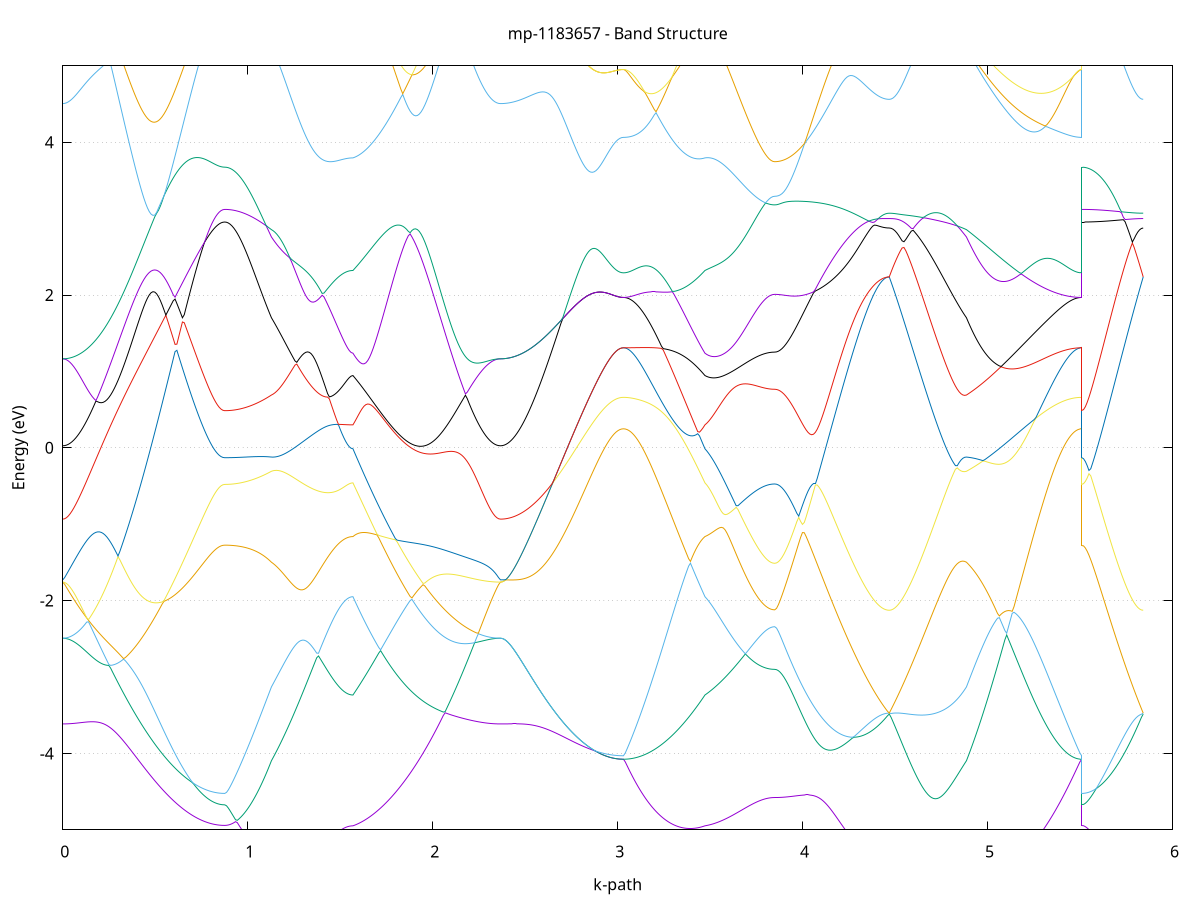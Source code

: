 set title 'mp-1183657 - Band Structure'
set xlabel 'k-path'
set ylabel 'Energy (eV)'
set grid y
set yrange [-5:5]
set terminal png size 800,600
set output 'mp-1183657_bands_gnuplot.png'
plot '-' using 1:2 with lines notitle, '-' using 1:2 with lines notitle, '-' using 1:2 with lines notitle, '-' using 1:2 with lines notitle, '-' using 1:2 with lines notitle, '-' using 1:2 with lines notitle, '-' using 1:2 with lines notitle, '-' using 1:2 with lines notitle, '-' using 1:2 with lines notitle, '-' using 1:2 with lines notitle, '-' using 1:2 with lines notitle, '-' using 1:2 with lines notitle, '-' using 1:2 with lines notitle, '-' using 1:2 with lines notitle, '-' using 1:2 with lines notitle, '-' using 1:2 with lines notitle, '-' using 1:2 with lines notitle, '-' using 1:2 with lines notitle, '-' using 1:2 with lines notitle, '-' using 1:2 with lines notitle, '-' using 1:2 with lines notitle, '-' using 1:2 with lines notitle, '-' using 1:2 with lines notitle, '-' using 1:2 with lines notitle, '-' using 1:2 with lines notitle, '-' using 1:2 with lines notitle, '-' using 1:2 with lines notitle, '-' using 1:2 with lines notitle, '-' using 1:2 with lines notitle, '-' using 1:2 with lines notitle, '-' using 1:2 with lines notitle, '-' using 1:2 with lines notitle, '-' using 1:2 with lines notitle, '-' using 1:2 with lines notitle, '-' using 1:2 with lines notitle, '-' using 1:2 with lines notitle, '-' using 1:2 with lines notitle, '-' using 1:2 with lines notitle, '-' using 1:2 with lines notitle, '-' using 1:2 with lines notitle, '-' using 1:2 with lines notitle, '-' using 1:2 with lines notitle, '-' using 1:2 with lines notitle, '-' using 1:2 with lines notitle, '-' using 1:2 with lines notitle, '-' using 1:2 with lines notitle, '-' using 1:2 with lines notitle, '-' using 1:2 with lines notitle
0.000000 -13.091319
0.009951 -13.091019
0.019902 -13.090019
0.029853 -13.088419
0.039804 -13.086219
0.049755 -13.083319
0.059706 -13.079819
0.069657 -13.075619
0.079608 -13.070819
0.089558 -13.065419
0.099509 -13.059319
0.109460 -13.052619
0.119411 -13.045319
0.129362 -13.037319
0.139313 -13.028719
0.149264 -13.019519
0.159215 -13.009719
0.169166 -12.999219
0.179117 -12.988119
0.189068 -12.976419
0.199019 -12.964119
0.208970 -12.951219
0.218921 -12.937619
0.228872 -12.923519
0.238823 -12.908819
0.248773 -12.893419
0.258724 -12.877519
0.268675 -12.861019
0.278626 -12.843919
0.288577 -12.826219
0.298528 -12.807919
0.308479 -12.789119
0.318430 -12.769719
0.328381 -12.749719
0.338332 -12.729219
0.348283 -12.708119
0.358234 -12.686519
0.368185 -12.664419
0.378136 -12.641719
0.388087 -12.618519
0.398038 -12.594819
0.407989 -12.570619
0.417939 -12.545919
0.427890 -12.520619
0.437841 -12.495019
0.447792 -12.468819
0.457743 -12.442119
0.467694 -12.415119
0.477645 -12.387519
0.487596 -12.359519
0.497547 -12.331119
0.507498 -12.302319
0.517449 -12.273119
0.527400 -12.243519
0.537351 -12.213519
0.547302 -12.183119
0.557253 -12.152419
0.567204 -12.121319
0.577154 -12.089919
0.587105 -12.058119
0.597056 -12.026119
0.607007 -11.993819
0.616958 -11.961119
0.626909 -11.928319
0.636860 -11.895219
0.646811 -11.861819
0.656762 -11.828219
0.666713 -11.794519
0.676664 -11.760519
0.686615 -11.726419
0.696566 -11.692119
0.706517 -11.657719
0.716468 -11.623219
0.726419 -11.588619
0.736370 -11.553919
0.746320 -11.519119
0.756271 -11.484419
0.766222 -11.449619
0.776173 -11.414819
0.786124 -11.380119
0.796075 -11.345419
0.806026 -11.310919
0.815977 -11.276519
0.825928 -11.242419
0.835879 -11.208819
0.845830 -11.176019
0.855781 -11.144919
0.865732 -11.118419
0.875683 -11.106019
0.875683 -11.106019
0.885390 -11.106019
0.895097 -11.106019
0.904804 -11.106119
0.914511 -11.106219
0.924218 -11.106419
0.933925 -11.106619
0.943632 -11.106819
0.953339 -11.107119
0.963046 -11.107419
0.972753 -11.107819
0.982460 -11.108219
0.992167 -11.108719
1.001874 -11.109219
1.011581 -11.109819
1.021288 -11.110419
1.030995 -11.111219
1.040702 -11.112019
1.050409 -11.112819
1.060116 -11.113819
1.069823 -11.114919
1.079530 -11.116019
1.089237 -11.117319
1.098944 -11.118619
1.108651 -11.120019
1.118358 -11.121619
1.128065 -11.124119
1.128065 -11.124119
1.137859 -11.137319
1.147654 -11.150419
1.157448 -11.163319
1.167242 -11.176119
1.177036 -11.188819
1.186830 -11.201319
1.196625 -11.213719
1.206419 -11.225819
1.216213 -11.237819
1.226007 -11.249619
1.235802 -11.261119
1.245596 -11.272519
1.255390 -11.283619
1.265184 -11.294519
1.274978 -11.305119
1.284773 -11.315419
1.294567 -11.325519
1.304361 -11.335319
1.314155 -11.344819
1.323949 -11.354119
1.333744 -11.363019
1.343538 -11.371619
1.353332 -11.379919
1.363126 -11.387919
1.372921 -11.395619
1.382715 -11.402919
1.392509 -11.409919
1.402303 -11.416519
1.412097 -11.423619
1.421892 -11.430619
1.431686 -11.437119
1.441480 -11.443319
1.451274 -11.449019
1.461069 -11.454219
1.470863 -11.459019
1.480657 -11.463419
1.490451 -11.467319
1.500245 -11.470819
1.510040 -11.473819
1.519834 -11.476319
1.529628 -11.478419
1.539422 -11.480019
1.549217 -11.481219
1.559011 -11.481919
1.568805 -11.482119
1.568805 -11.482119
1.578776 -11.504219
1.588747 -11.527319
1.598717 -11.551419
1.608688 -11.576419
1.618659 -11.602219
1.628630 -11.628719
1.638600 -11.655919
1.648571 -11.683719
1.658542 -11.712019
1.668513 -11.740819
1.678484 -11.770019
1.688454 -11.799519
1.698425 -11.829219
1.708396 -11.859219
1.718367 -11.889319
1.728337 -11.919619
1.738308 -11.949919
1.748279 -11.980319
1.758250 -12.010619
1.768221 -12.040919
1.778191 -12.071119
1.788162 -12.101219
1.798133 -12.131119
1.808104 -12.160919
1.818074 -12.190519
1.828045 -12.219819
1.838016 -12.248819
1.847987 -12.277619
1.857958 -12.306119
1.867928 -12.334319
1.877899 -12.362119
1.887870 -12.389619
1.897841 -12.416719
1.907811 -12.443419
1.917782 -12.469719
1.927753 -12.495619
1.937724 -12.521019
1.947695 -12.546019
1.957665 -12.570519
1.967636 -12.594619
1.977607 -12.618219
1.987578 -12.641319
1.997549 -12.663919
2.007519 -12.685919
2.017490 -12.707519
2.027461 -12.728519
2.037432 -12.749019
2.047402 -12.769019
2.057373 -12.788419
2.067344 -12.807219
2.077315 -12.825519
2.087286 -12.843219
2.097256 -12.860319
2.107227 -12.876919
2.117198 -12.892819
2.127169 -12.908219
2.137139 -12.923019
2.147110 -12.937119
2.157081 -12.950719
2.167052 -12.963719
2.177023 -12.976019
2.186993 -12.987819
2.196964 -12.998919
2.206935 -13.009419
2.216906 -13.019319
2.226876 -13.028519
2.236847 -13.037119
2.246818 -13.045119
2.256789 -13.052519
2.266760 -13.059219
2.276730 -13.065319
2.286701 -13.070819
2.296672 -13.075619
2.306643 -13.079719
2.316613 -13.083319
2.326584 -13.086219
2.336555 -13.088419
2.346526 -13.090019
2.356497 -13.091019
2.366467 -13.091319
2.366467 -13.091319
2.376390 -13.091019
2.386313 -13.090019
2.396236 -13.088419
2.406159 -13.086219
2.416082 -13.083319
2.426005 -13.079819
2.435928 -13.075619
2.445851 -13.070819
2.455774 -13.065419
2.465697 -13.059319
2.475620 -13.052619
2.485543 -13.045219
2.495466 -13.037219
2.505389 -13.028619
2.515312 -13.019419
2.525235 -13.009519
2.535158 -12.999019
2.545081 -12.987919
2.555004 -12.976219
2.564927 -12.963919
2.574850 -12.950919
2.584773 -12.937319
2.594696 -12.923219
2.604619 -12.908419
2.614542 -12.893019
2.624465 -12.877119
2.634388 -12.860619
2.644311 -12.843419
2.654234 -12.825719
2.664157 -12.807519
2.674080 -12.788619
2.684004 -12.769219
2.693927 -12.749319
2.703850 -12.728819
2.713773 -12.707819
2.723696 -12.686319
2.733619 -12.664319
2.743542 -12.641819
2.753465 -12.618819
2.763388 -12.595319
2.773311 -12.571419
2.783234 -12.547019
2.793157 -12.522219
2.803080 -12.497119
2.813003 -12.471519
2.822926 -12.445719
2.832849 -12.419519
2.842772 -12.393119
2.852695 -12.366519
2.862618 -12.339719
2.872541 -12.312819
2.882464 -12.285819
2.892387 -12.259019
2.902310 -12.232219
2.912233 -12.205719
2.922156 -12.179719
2.932079 -12.154219
2.942002 -12.129519
2.951925 -12.105919
2.961848 -12.083519
2.971771 -12.062919
2.981694 -12.044219
2.991617 -12.028119
3.001540 -12.014919
3.011463 -12.005119
3.021386 -11.999119
3.031309 -11.997119
3.031309 -11.997119
3.041103 -11.996819
3.050897 -11.996019
3.060691 -11.994619
3.070485 -11.992719
3.080280 -11.990319
3.090074 -11.987319
3.099868 -11.983819
3.109662 -11.979719
3.119457 -11.975119
3.129251 -11.969919
3.139045 -11.964319
3.148839 -11.958119
3.158633 -11.951319
3.168428 -11.944019
3.178222 -11.936219
3.188016 -11.927919
3.197810 -11.919019
3.207605 -11.909719
3.217399 -11.899819
3.227193 -11.889319
3.236987 -11.878419
3.246781 -11.867019
3.256576 -11.855019
3.266370 -11.842619
3.276164 -11.829619
3.285958 -11.816119
3.295753 -11.802219
3.305547 -11.787819
3.315341 -11.772819
3.325135 -11.757419
3.334929 -11.741619
3.344724 -11.725219
3.354518 -11.708419
3.364312 -11.691119
3.374106 -11.673419
3.383900 -11.655219
3.393695 -11.636619
3.403489 -11.617519
3.413283 -11.598019
3.423077 -11.578119
3.432872 -11.557819
3.442666 -11.537019
3.452460 -11.515919
3.462254 -11.494419
3.472048 -11.482119
3.472048 -11.482119
3.481977 -11.501719
3.491906 -11.522819
3.501835 -11.543519
3.511764 -11.563719
3.521693 -11.583419
3.531621 -11.602619
3.541550 -11.621219
3.551479 -11.639319
3.561408 -11.656919
3.571337 -11.673819
3.581266 -11.690319
3.591194 -11.706119
3.601123 -11.721419
3.611052 -11.736119
3.620981 -11.750319
3.630910 -11.763819
3.640839 -11.776819
3.650767 -11.789219
3.660696 -11.801019
3.670625 -11.812219
3.680554 -11.822919
3.690483 -11.832919
3.700412 -11.842319
3.710340 -11.851219
3.720269 -11.859419
3.730198 -11.867019
3.740127 -11.874119
3.750056 -11.880519
3.759984 -11.886319
3.769913 -11.891519
3.779842 -11.896119
3.789771 -11.900119
3.799700 -11.903419
3.809629 -11.906219
3.819557 -11.908319
3.829486 -11.909919
3.839415 -11.910819
3.849344 -11.911119
3.849344 -11.911119
3.859331 -11.910819
3.869318 -11.910019
3.879305 -11.908719
3.889292 -11.906919
3.899280 -11.904519
3.909267 -11.901619
3.919254 -11.898219
3.929241 -11.894319
3.939228 -11.889919
3.949215 -11.884919
3.959202 -11.879419
3.969189 -11.873419
3.979176 -11.866919
3.989164 -11.859919
3.999151 -11.852419
4.009138 -11.844419
4.019125 -11.835819
4.029112 -11.826819
4.039099 -11.817319
4.049086 -11.807319
4.059073 -11.796819
4.069060 -11.785919
4.079048 -11.774419
4.089035 -11.762519
4.099022 -11.750119
4.109009 -11.737319
4.118996 -11.724019
4.128983 -11.710319
4.138970 -11.696119
4.148957 -11.681519
4.158945 -11.666419
4.168932 -11.651019
4.178919 -11.635119
4.188906 -11.618819
4.198893 -11.602119
4.208880 -11.585119
4.218867 -11.567619
4.228854 -11.549819
4.238841 -11.531619
4.248829 -11.513119
4.258816 -11.494219
4.268803 -11.475019
4.278790 -11.455519
4.288777 -11.435719
4.298764 -11.415719
4.308751 -11.395319
4.318738 -11.374819
4.328726 -11.354019
4.338713 -11.333019
4.348700 -11.311919
4.358687 -11.290719
4.368674 -11.269419
4.378661 -11.248119
4.388648 -11.226919
4.398635 -11.205919
4.408622 -11.185319
4.418610 -11.165519
4.428597 -11.146719
4.438584 -11.129819
4.448571 -11.115819
4.458558 -11.106319
4.468545 -11.102919
4.468545 -11.102919
4.478483 -11.104019
4.488420 -11.107319
4.498357 -11.112019
4.508295 -11.117819
4.518232 -11.124319
4.528170 -11.131119
4.538107 -11.138119
4.548045 -11.145119
4.557982 -11.151919
4.567920 -11.158619
4.577857 -11.165019
4.587795 -11.171119
4.597732 -11.176819
4.607669 -11.182119
4.617607 -11.187019
4.627544 -11.191519
4.637482 -11.195419
4.647419 -11.199019
4.657357 -11.202019
4.667294 -11.204519
4.677232 -11.206519
4.687169 -11.208019
4.697107 -11.209019
4.707044 -11.209419
4.716981 -11.209319
4.726919 -11.208719
4.736856 -11.207519
4.746794 -11.205819
4.756731 -11.203519
4.766669 -11.200719
4.776606 -11.197319
4.786544 -11.193419
4.796481 -11.188919
4.806419 -11.183919
4.816356 -11.178319
4.826294 -11.172119
4.836231 -11.165419
4.846168 -11.158119
4.856106 -11.150319
4.866043 -11.142019
4.875981 -11.133019
4.885918 -11.124119
4.885918 -11.124119
4.895812 -11.143219
4.905706 -11.162619
4.915599 -11.182219
4.925493 -11.202119
4.935387 -11.222219
4.945280 -11.242519
4.955174 -11.262919
4.965067 -11.283419
4.974961 -11.304019
4.984855 -11.324619
4.994748 -11.345219
5.004642 -11.365919
5.014536 -11.386519
5.024429 -11.407019
5.034323 -11.427519
5.044217 -11.447919
5.054110 -11.468119
5.064004 -11.488119
5.073898 -11.508019
5.083791 -11.527719
5.093685 -11.547119
5.103579 -11.566319
5.113472 -11.585319
5.123366 -11.604019
5.133260 -11.622419
5.143153 -11.640419
5.153047 -11.658219
5.162941 -11.675619
5.172834 -11.692719
5.182728 -11.709419
5.192622 -11.725719
5.202515 -11.741619
5.212409 -11.757119
5.222303 -11.772219
5.232196 -11.786919
5.242090 -11.801219
5.251983 -11.815019
5.261877 -11.828319
5.271771 -11.841219
5.281664 -11.853619
5.291558 -11.865619
5.301452 -11.877019
5.311345 -11.888019
5.321239 -11.898519
5.331133 -11.908419
5.341026 -11.917919
5.350920 -11.926819
5.360814 -11.935219
5.370707 -11.943119
5.380601 -11.950519
5.390495 -11.957419
5.400388 -11.963719
5.410282 -11.969419
5.420176 -11.974719
5.430069 -11.979419
5.439963 -11.983519
5.449857 -11.987119
5.459750 -11.990119
5.469644 -11.992619
5.479538 -11.994619
5.489431 -11.995919
5.499325 -11.996819
5.509219 -11.997119
5.509219 -11.106019
5.518996 -11.106019
5.528773 -11.105919
5.538550 -11.105919
5.548327 -11.105919
5.558104 -11.105819
5.567881 -11.105719
5.577658 -11.105719
5.587435 -11.105619
5.597212 -11.105519
5.606989 -11.105419
5.616766 -11.105219
5.626543 -11.105119
5.636321 -11.105019
5.646098 -11.104819
5.655875 -11.104719
5.665652 -11.104619
5.675429 -11.104419
5.685206 -11.104319
5.694983 -11.104119
5.704760 -11.104019
5.714537 -11.103919
5.724314 -11.103719
5.734091 -11.103619
5.743868 -11.103519
5.753645 -11.103419
5.763423 -11.103319
5.773200 -11.103219
5.782977 -11.103119
5.792754 -11.103019
5.802531 -11.103019
5.812308 -11.102919
5.822085 -11.102919
5.831862 -11.102919
5.841639 -11.102919
e
0.000000 -9.622619
0.009951 -9.623319
0.019902 -9.625319
0.029853 -9.628619
0.039804 -9.633219
0.049755 -9.639119
0.059706 -9.646319
0.069657 -9.654619
0.079608 -9.664119
0.089558 -9.674719
0.099509 -9.686319
0.109460 -9.699019
0.119411 -9.712519
0.129362 -9.727019
0.139313 -9.742319
0.149264 -9.758319
0.159215 -9.775119
0.169166 -9.792519
0.179117 -9.810519
0.189068 -9.829119
0.199019 -9.848219
0.208970 -9.867719
0.218921 -9.887619
0.228872 -9.907919
0.238823 -9.928619
0.248773 -9.949519
0.258724 -9.970619
0.268675 -9.992019
0.278626 -10.013519
0.288577 -10.035219
0.298528 -10.056919
0.308479 -10.078819
0.318430 -10.100619
0.328381 -10.122519
0.338332 -10.144319
0.348283 -10.166219
0.358234 -10.187919
0.368185 -10.209519
0.378136 -10.231119
0.388087 -10.252419
0.398038 -10.273719
0.407989 -10.294719
0.417939 -10.315519
0.427890 -10.336119
0.437841 -10.356519
0.447792 -10.376619
0.457743 -10.396519
0.467694 -10.416019
0.477645 -10.435319
0.487596 -10.454219
0.497547 -10.472819
0.507498 -10.491019
0.517449 -10.508919
0.527400 -10.526419
0.537351 -10.543619
0.547302 -10.560319
0.557253 -10.576719
0.567204 -10.592619
0.577154 -10.608119
0.587105 -10.623219
0.597056 -10.637819
0.607007 -10.652019
0.616958 -10.665719
0.626909 -10.679019
0.636860 -10.691819
0.646811 -10.704119
0.656762 -10.716019
0.666713 -10.727319
0.676664 -10.738219
0.686615 -10.748619
0.696566 -10.758419
0.706517 -10.767819
0.716468 -10.776619
0.726419 -10.784919
0.736370 -10.792719
0.746320 -10.800019
0.756271 -10.806819
0.766222 -10.813019
0.776173 -10.818719
0.786124 -10.823819
0.796075 -10.828419
0.806026 -10.832519
0.815977 -10.858319
0.825928 -10.890719
0.835879 -10.922919
0.845830 -10.954719
0.855781 -10.985019
0.865732 -11.011119
0.875683 -11.023419
0.875683 -11.023419
0.885390 -11.023119
0.895097 -11.022319
0.904804 -11.021019
0.914511 -11.019219
0.924218 -11.016919
0.933925 -11.014019
0.943632 -11.010619
0.953339 -11.006819
0.963046 -11.002419
0.972753 -10.997519
0.982460 -10.992119
0.992167 -10.986219
1.001874 -10.979719
1.011581 -10.972819
1.021288 -10.965419
1.030995 -10.960719
1.040702 -10.974619
1.050409 -10.989219
1.060116 -11.004319
1.069823 -11.020019
1.079530 -11.036219
1.089237 -11.052919
1.098944 -11.070119
1.108651 -11.087719
1.118358 -11.105719
1.128065 -11.123319
1.128065 -11.123319
1.137859 -11.126119
1.147654 -11.131819
1.157448 -11.139619
1.167242 -11.149119
1.177036 -11.159819
1.186830 -11.171419
1.196625 -11.183619
1.206419 -11.196119
1.216213 -11.208919
1.226007 -11.221719
1.235802 -11.234619
1.245596 -11.247419
1.255390 -11.260119
1.265184 -11.272619
1.274978 -11.284919
1.284773 -11.297019
1.294567 -11.308819
1.304361 -11.320319
1.314155 -11.331519
1.323949 -11.342419
1.333744 -11.352919
1.343538 -11.363119
1.353332 -11.372919
1.363126 -11.382419
1.372921 -11.391419
1.382715 -11.400119
1.392509 -11.408319
1.402303 -11.416219
1.412097 -11.422819
1.421892 -11.428719
1.431686 -11.434319
1.441480 -11.439519
1.451274 -11.444319
1.461069 -11.448719
1.470863 -11.452819
1.480657 -11.456519
1.490451 -11.459919
1.500245 -11.462819
1.510040 -11.465319
1.519834 -11.467519
1.529628 -11.469319
1.539422 -11.470619
1.549217 -11.471619
1.559011 -11.472219
1.568805 -11.472419
1.568805 -11.472419
1.578776 -11.449719
1.588747 -11.426619
1.598717 -11.403119
1.608688 -11.379219
1.618659 -11.355019
1.628630 -11.330519
1.638600 -11.305519
1.648571 -11.280319
1.658542 -11.254819
1.668513 -11.228919
1.678484 -11.202719
1.688454 -11.176319
1.698425 -11.149519
1.708396 -11.122619
1.718367 -11.095319
1.728337 -11.067819
1.738308 -11.040119
1.748279 -11.012219
1.758250 -10.984119
1.768221 -10.955819
1.778191 -10.927319
1.788162 -10.898619
1.798133 -10.869819
1.808104 -10.840919
1.818074 -10.811919
1.828045 -10.782719
1.838016 -10.753519
1.847987 -10.724219
1.857958 -10.694819
1.867928 -10.665519
1.877899 -10.636019
1.887870 -10.606619
1.897841 -10.577219
1.907811 -10.547819
1.917782 -10.518519
1.927753 -10.489219
1.937724 -10.460019
1.947695 -10.431019
1.957665 -10.402019
1.967636 -10.373219
1.977607 -10.344519
1.987578 -10.316019
1.997549 -10.287719
2.007519 -10.259619
2.017490 -10.231819
2.027461 -10.204219
2.037432 -10.176919
2.047402 -10.149919
2.057373 -10.123219
2.067344 -10.096819
2.077315 -10.070919
2.087286 -10.045319
2.097256 -10.020219
2.107227 -9.995519
2.117198 -9.971319
2.127169 -9.947619
2.137139 -9.924419
2.147110 -9.901819
2.157081 -9.879819
2.167052 -9.858419
2.177023 -9.837619
2.186993 -9.817619
2.196964 -9.798319
2.206935 -9.779819
2.216906 -9.762119
2.226876 -9.745219
2.236847 -9.729319
2.246818 -9.714319
2.256789 -9.700319
2.266760 -9.687319
2.276730 -9.675419
2.286701 -9.664619
2.296672 -9.654919
2.306643 -9.646519
2.316613 -9.639219
2.326584 -9.633319
2.336555 -9.628619
2.346526 -9.625319
2.356497 -9.623319
2.366467 -9.622619
2.366467 -9.622619
2.376390 -9.622819
2.386313 -9.623519
2.396236 -9.624719
2.406159 -9.626419
2.416082 -9.628519
2.426005 -9.631019
2.435928 -9.634019
2.445851 -9.637419
2.455774 -9.641219
2.465697 -9.645419
2.475620 -9.650019
2.485543 -9.654919
2.495466 -9.660119
2.505389 -9.665619
2.515312 -9.681419
2.525235 -9.703019
2.535158 -9.726019
2.545081 -9.750119
2.555004 -9.775319
2.564927 -9.801819
2.574850 -9.829319
2.584773 -9.857819
2.594696 -9.887319
2.604619 -9.917919
2.614542 -9.949319
2.624465 -9.981619
2.634388 -10.014719
2.644311 -10.048519
2.654234 -10.083119
2.664157 -10.118419
2.674080 -10.154219
2.684004 -10.190719
2.693927 -10.227719
2.703850 -10.265119
2.713773 -10.303019
2.723696 -10.341319
2.733619 -10.379919
2.743542 -10.418719
2.753465 -10.457819
2.763388 -10.497119
2.773311 -10.536619
2.783234 -10.576119
2.793157 -10.615719
2.803080 -10.655319
2.813003 -10.694819
2.822926 -10.734119
2.832849 -10.773419
2.842772 -10.812319
2.852695 -10.851019
2.862618 -10.889319
2.872541 -10.927219
2.882464 -10.964519
2.892387 -11.001119
2.902310 -11.037019
2.912233 -11.072019
2.922156 -11.106019
2.932079 -11.138819
2.942002 -11.170019
2.951925 -11.199619
2.961848 -11.227219
2.971771 -11.252519
2.981694 -11.275019
2.991617 -11.294319
3.001540 -11.309919
3.011463 -11.321519
3.021386 -11.328619
3.031309 -11.331019
3.031309 -11.331019
3.041103 -11.330919
3.050897 -11.330519
3.060691 -11.330019
3.070485 -11.329219
3.080280 -11.328219
3.090074 -11.327119
3.099868 -11.325719
3.109662 -11.324119
3.119457 -11.322419
3.129251 -11.320619
3.139045 -11.318619
3.148839 -11.316419
3.158633 -11.314219
3.168428 -11.312019
3.178222 -11.309719
3.188016 -11.307419
3.197810 -11.305119
3.207605 -11.302919
3.217399 -11.300819
3.227193 -11.298819
3.236987 -11.297119
3.246781 -11.295619
3.256576 -11.294519
3.266370 -11.293719
3.276164 -11.293419
3.285958 -11.293619
3.295753 -11.294319
3.305547 -11.295819
3.315341 -11.298019
3.325135 -11.301019
3.334929 -11.304919
3.344724 -11.309719
3.354518 -11.315619
3.364312 -11.322719
3.374106 -11.330919
3.383900 -11.340319
3.393695 -11.351019
3.403489 -11.362919
3.413283 -11.376219
3.423077 -11.390719
3.432872 -11.406519
3.442666 -11.423619
3.452460 -11.442019
3.462254 -11.461519
3.472048 -11.472419
3.472048 -11.472419
3.481977 -11.452619
3.491906 -11.431719
3.501835 -11.411719
3.511764 -11.392719
3.521693 -11.374819
3.531621 -11.358019
3.541550 -11.342319
3.551479 -11.327719
3.561408 -11.314319
3.571337 -11.301919
3.581266 -11.290519
3.591194 -11.280219
3.601123 -11.270919
3.611052 -11.262519
3.620981 -11.255019
3.630910 -11.248319
3.640839 -11.242419
3.650767 -11.237219
3.660696 -11.232619
3.670625 -11.228619
3.680554 -11.225219
3.690483 -11.222319
3.700412 -11.219719
3.710340 -11.217619
3.720269 -11.215819
3.730198 -11.214319
3.740127 -11.213119
3.750056 -11.212019
3.759984 -11.211219
3.769913 -11.210519
3.779842 -11.210019
3.789771 -11.209619
3.799700 -11.209219
3.809629 -11.209019
3.819557 -11.208819
3.829486 -11.208719
3.839415 -11.208619
3.849344 -11.208619
3.849344 -11.208619
3.859331 -11.208519
3.869318 -11.208019
3.879305 -11.207219
3.889292 -11.206119
3.899280 -11.204719
3.909267 -11.203019
3.919254 -11.201019
3.929241 -11.198719
3.939228 -11.196119
3.949215 -11.193219
3.959202 -11.190019
3.969189 -11.186619
3.979176 -11.182919
3.989164 -11.178919
3.999151 -11.174619
4.009138 -11.170119
4.019125 -11.165419
4.029112 -11.160419
4.039099 -11.155219
4.049086 -11.149819
4.059073 -11.144319
4.069060 -11.138519
4.079048 -11.132519
4.089035 -11.126419
4.099022 -11.120119
4.109009 -11.113719
4.118996 -11.107219
4.128983 -11.100619
4.138970 -11.093919
4.148957 -11.087119
4.158945 -11.080219
4.168932 -11.073319
4.178919 -11.066419
4.188906 -11.059519
4.198893 -11.052619
4.208880 -11.045719
4.218867 -11.038919
4.228854 -11.032119
4.238841 -11.025519
4.248829 -11.018919
4.258816 -11.012519
4.268803 -11.006219
4.278790 -11.000019
4.288777 -10.994119
4.298764 -10.988319
4.308751 -10.982819
4.318738 -10.977519
4.328726 -10.972419
4.338713 -10.967619
4.348700 -10.963119
4.358687 -10.958919
4.368674 -10.955119
4.378661 -10.951519
4.388648 -10.948319
4.398635 -10.945419
4.408622 -10.942919
4.418610 -10.940819
4.428597 -10.939019
4.438584 -10.937619
4.448571 -10.936719
4.458558 -10.936119
4.468545 -10.935919
4.468545 -10.935919
4.478483 -10.939119
4.488420 -10.942119
4.498357 -10.944919
4.508295 -10.947519
4.518232 -10.949919
4.528170 -10.952019
4.538107 -10.953919
4.548045 -10.955619
4.557982 -10.957019
4.567920 -10.958219
4.577857 -10.959219
4.587795 -10.959919
4.597732 -10.960319
4.607669 -10.960519
4.617607 -10.960419
4.627544 -10.960119
4.637482 -10.959519
4.647419 -10.958619
4.657357 -10.957519
4.667294 -10.956119
4.677232 -10.954419
4.687169 -10.952519
4.697107 -10.950219
4.707044 -10.947719
4.716981 -10.944919
4.726919 -10.941819
4.736856 -10.938419
4.746794 -10.934719
4.756731 -10.930819
4.766669 -10.926519
4.776606 -10.927219
4.786544 -10.940719
4.796481 -10.955219
4.806419 -10.970519
4.816356 -10.986819
4.826294 -11.003919
4.836231 -11.021919
4.846168 -11.040719
4.856106 -11.060319
4.866043 -11.080719
4.875981 -11.101919
4.885918 -11.123319
4.885918 -11.123319
4.895812 -11.125119
4.905706 -11.127019
4.915599 -11.129119
4.925493 -11.131319
4.935387 -11.133719
4.945280 -11.136119
4.955174 -11.138719
4.965067 -11.141519
4.974961 -11.144419
4.984855 -11.147419
4.994748 -11.150519
5.004642 -11.153819
5.014536 -11.157319
5.024429 -11.160819
5.034323 -11.164519
5.044217 -11.168319
5.054110 -11.172219
5.064004 -11.176219
5.073898 -11.180319
5.083791 -11.184619
5.093685 -11.188919
5.103579 -11.193319
5.113472 -11.197819
5.123366 -11.202319
5.133260 -11.206919
5.143153 -11.211619
5.153047 -11.216319
5.162941 -11.221019
5.172834 -11.225819
5.182728 -11.230619
5.192622 -11.235319
5.202515 -11.240119
5.212409 -11.244819
5.222303 -11.249519
5.232196 -11.254219
5.242090 -11.258819
5.251983 -11.263419
5.261877 -11.267819
5.271771 -11.272219
5.281664 -11.276519
5.291558 -11.280719
5.301452 -11.284819
5.311345 -11.288819
5.321239 -11.292619
5.331133 -11.296319
5.341026 -11.299819
5.350920 -11.303219
5.360814 -11.306419
5.370707 -11.309519
5.380601 -11.312419
5.390495 -11.315019
5.400388 -11.317519
5.410282 -11.319819
5.420176 -11.321919
5.430069 -11.323819
5.439963 -11.325519
5.449857 -11.326919
5.459750 -11.328219
5.469644 -11.329219
5.479538 -11.330019
5.489431 -11.330519
5.499325 -11.330919
5.509219 -11.331019
5.509219 -11.023419
5.518996 -11.023319
5.528773 -11.023019
5.538550 -11.022519
5.548327 -11.021919
5.558104 -11.021119
5.567881 -11.020119
5.577658 -11.018919
5.587435 -11.017519
5.597212 -11.016019
5.606989 -11.014319
5.616766 -11.012419
5.626543 -11.010419
5.636321 -11.008219
5.646098 -11.005919
5.655875 -11.003419
5.665652 -11.000819
5.675429 -10.998019
5.685206 -10.995119
5.694983 -10.992119
5.704760 -10.988919
5.714537 -10.985619
5.724314 -10.982319
5.734091 -10.978819
5.743868 -10.975219
5.753645 -10.971519
5.763423 -10.967819
5.773200 -10.964019
5.782977 -10.960119
5.792754 -10.956119
5.802531 -10.952119
5.812308 -10.948119
5.822085 -10.944119
5.831862 -10.940019
5.841639 -10.935919
e
0.000000 -9.520219
0.009951 -9.520219
0.019902 -9.520519
0.029853 -9.521019
0.039804 -9.521619
0.049755 -9.522419
0.059706 -9.523419
0.069657 -9.524719
0.079608 -9.526119
0.089558 -9.527819
0.099509 -9.529719
0.109460 -9.531819
0.119411 -9.534219
0.129362 -9.536919
0.139313 -9.539919
0.149264 -9.543119
0.159215 -9.546819
0.169166 -9.550719
0.179117 -9.555019
0.189068 -9.559719
0.199019 -9.564819
0.208970 -9.570419
0.218921 -9.576419
0.228872 -9.582819
0.238823 -9.589719
0.248773 -9.597119
0.258724 -9.605019
0.268675 -9.613519
0.278626 -9.622519
0.288577 -9.632119
0.298528 -9.642219
0.308479 -9.652919
0.318430 -9.664119
0.328381 -9.676019
0.338332 -9.688519
0.348283 -9.701519
0.358234 -9.715219
0.368185 -9.729519
0.378136 -9.744319
0.388087 -9.759719
0.398038 -9.775819
0.407989 -9.792419
0.417939 -9.809519
0.427890 -9.827219
0.437841 -9.845519
0.447792 -9.864419
0.457743 -9.883719
0.467694 -9.903619
0.477645 -9.924019
0.487596 -9.944919
0.497547 -9.966319
0.507498 -9.988119
0.517449 -10.010519
0.527400 -10.033319
0.537351 -10.056519
0.547302 -10.080219
0.557253 -10.104319
0.567204 -10.128919
0.577154 -10.153819
0.587105 -10.179219
0.597056 -10.205019
0.607007 -10.231119
0.616958 -10.257719
0.626909 -10.284619
0.636860 -10.311919
0.646811 -10.339619
0.656762 -10.367719
0.666713 -10.396119
0.676664 -10.424819
0.686615 -10.453919
0.696566 -10.483319
0.706517 -10.513019
0.716468 -10.543119
0.726419 -10.573419
0.736370 -10.604119
0.746320 -10.635019
0.756271 -10.666319
0.766222 -10.697719
0.776173 -10.729519
0.786124 -10.761419
0.796075 -10.793619
0.806026 -10.825919
0.815977 -10.836119
0.825928 -10.839119
0.835879 -10.841519
0.845830 -10.843419
0.855781 -10.844819
0.865732 -10.845619
0.875683 -10.845919
0.875683 -10.845919
0.885390 -10.846319
0.895097 -10.847819
0.904804 -10.850119
0.914511 -10.853419
0.924218 -10.857719
0.933925 -10.862819
0.943632 -10.868919
0.953339 -10.875819
0.963046 -10.883619
0.972753 -10.892319
0.982460 -10.901819
0.992167 -10.912119
1.001874 -10.923119
1.011581 -10.935019
1.021288 -10.947519
1.030995 -10.957519
1.040702 -10.949219
1.050409 -10.940319
1.060116 -10.931019
1.069823 -10.921219
1.079530 -10.910919
1.089237 -10.900219
1.098944 -10.889019
1.108651 -10.877419
1.118358 -10.865319
1.128065 -10.852919
1.128065 -10.852919
1.137859 -10.842219
1.147654 -10.828819
1.157448 -10.813319
1.167242 -10.796219
1.177036 -10.778019
1.186830 -10.759019
1.196625 -10.739619
1.206419 -10.719919
1.216213 -10.700219
1.226007 -10.680519
1.235802 -10.660919
1.245596 -10.641619
1.255390 -10.622619
1.265184 -10.603919
1.274978 -10.585619
1.284773 -10.567819
1.294567 -10.550419
1.304361 -10.533519
1.314155 -10.517219
1.323949 -10.501419
1.333744 -10.486219
1.343538 -10.471519
1.353332 -10.457419
1.363126 -10.444019
1.372921 -10.431119
1.382715 -10.418819
1.392509 -10.407219
1.402303 -10.396219
1.412097 -10.385819
1.421892 -10.376119
1.431686 -10.366919
1.441480 -10.358519
1.451274 -10.350619
1.461069 -10.343419
1.470863 -10.336819
1.480657 -10.330919
1.490451 -10.325519
1.500245 -10.320819
1.510040 -10.316819
1.519834 -10.313319
1.529628 -10.310519
1.539422 -10.308419
1.549217 -10.306819
1.559011 -10.305919
1.568805 -10.305519
1.568805 -10.305519
1.578776 -10.300719
1.588747 -10.294819
1.598717 -10.287719
1.608688 -10.279619
1.618659 -10.270519
1.628630 -10.260519
1.638600 -10.249719
1.648571 -10.238119
1.658542 -10.225719
1.668513 -10.212619
1.678484 -10.199019
1.688454 -10.184819
1.698425 -10.170119
1.708396 -10.154919
1.718367 -10.139419
1.728337 -10.123419
1.738308 -10.107219
1.748279 -10.090719
1.758250 -10.074119
1.768221 -10.057219
1.778191 -10.040219
1.788162 -10.023119
1.798133 -10.005919
1.808104 -9.988819
1.818074 -9.971619
1.828045 -9.954519
1.838016 -9.937519
1.847987 -9.920619
1.857958 -9.903919
1.867928 -9.887319
1.877899 -9.871019
1.887870 -9.854919
1.897841 -9.839019
1.907811 -9.823519
1.917782 -9.808219
1.927753 -9.793319
1.937724 -9.778819
1.947695 -9.764619
1.957665 -9.750819
1.967636 -9.737419
1.977607 -9.724419
1.987578 -9.711919
1.997549 -9.699819
2.007519 -9.688219
2.017490 -9.677019
2.027461 -9.666219
2.037432 -9.656019
2.047402 -9.646119
2.057373 -9.636819
2.067344 -9.627819
2.077315 -9.619419
2.087286 -9.611319
2.097256 -9.603719
2.107227 -9.596619
2.117198 -9.589819
2.127169 -9.583419
2.137139 -9.577519
2.147110 -9.571919
2.157081 -9.566619
2.167052 -9.561719
2.177023 -9.557219
2.186993 -9.553019
2.196964 -9.549119
2.206935 -9.545519
2.216906 -9.542219
2.226876 -9.539119
2.236847 -9.536319
2.246818 -9.533819
2.256789 -9.531519
2.266760 -9.529519
2.276730 -9.527619
2.286701 -9.526019
2.296672 -9.524619
2.306643 -9.523419
2.316613 -9.522419
2.326584 -9.521619
2.336555 -9.521019
2.346526 -9.520519
2.356497 -9.520219
2.366467 -9.520219
2.366467 -9.520219
2.376390 -9.520919
2.386313 -9.523119
2.396236 -9.526719
2.406159 -9.531819
2.416082 -9.538419
2.426005 -9.546419
2.435928 -9.555819
2.445851 -9.566619
2.455774 -9.578919
2.465697 -9.592619
2.475620 -9.607719
2.485543 -9.624119
2.495466 -9.641919
2.505389 -9.661019
2.515312 -9.671419
2.525235 -9.677519
2.535158 -9.683819
2.545081 -9.690319
2.555004 -9.697019
2.564927 -9.703819
2.574850 -9.710819
2.584773 -9.718019
2.594696 -9.725219
2.604619 -9.732619
2.614542 -9.740019
2.624465 -9.747419
2.634388 -9.754919
2.644311 -9.762419
2.654234 -9.769919
2.664157 -9.777319
2.674080 -9.784819
2.684004 -9.792219
2.693927 -9.799519
2.703850 -9.806719
2.713773 -9.813919
2.723696 -9.820919
2.733619 -9.827819
2.743542 -9.834719
2.753465 -9.841319
2.763388 -9.847819
2.773311 -9.854219
2.783234 -9.860419
2.793157 -9.866419
2.803080 -9.872219
2.813003 -9.877919
2.822926 -9.883319
2.832849 -9.888619
2.842772 -9.893619
2.852695 -9.898419
2.862618 -9.902919
2.872541 -9.907319
2.882464 -9.911419
2.892387 -9.915219
2.902310 -9.918919
2.912233 -9.922219
2.922156 -9.925319
2.932079 -9.928219
2.942002 -9.930819
2.951925 -9.933119
2.961848 -9.935119
2.971771 -9.936919
2.981694 -9.938419
2.991617 -9.939719
3.001540 -9.940619
3.011463 -9.941319
3.021386 -9.941819
3.031309 -9.941919
3.031309 -9.941919
3.041103 -9.942319
3.050897 -9.943619
3.060691 -9.945719
3.070485 -9.948619
3.080280 -9.952319
3.090074 -9.956919
3.099868 -9.962219
3.109662 -9.968419
3.119457 -9.975319
3.129251 -9.983019
3.139045 -9.991419
3.148839 -10.000519
3.158633 -10.010419
3.168428 -10.020819
3.178222 -10.031919
3.188016 -10.043619
3.197810 -10.055819
3.207605 -10.068519
3.217399 -10.081619
3.227193 -10.095119
3.236987 -10.108919
3.246781 -10.122919
3.256576 -10.137119
3.266370 -10.151319
3.276164 -10.165619
3.285958 -10.179719
3.295753 -10.193619
3.305547 -10.207219
3.315341 -10.220419
3.325135 -10.233119
3.334929 -10.245219
3.344724 -10.256519
3.354518 -10.267019
3.364312 -10.276619
3.374106 -10.285219
3.383900 -10.292819
3.393695 -10.299219
3.403489 -10.304419
3.413283 -10.308319
3.423077 -10.311019
3.432872 -10.312419
3.442666 -10.312619
3.452460 -10.311519
3.462254 -10.309119
3.472048 -10.305519
3.472048 -10.305519
3.481977 -10.303119
3.491906 -10.299519
3.501835 -10.294919
3.511764 -10.289319
3.521693 -10.282619
3.531621 -10.274819
3.541550 -10.266019
3.551479 -10.256219
3.561408 -10.245419
3.571337 -10.233719
3.581266 -10.221119
3.591194 -10.207719
3.601123 -10.193719
3.611052 -10.179019
3.620981 -10.163819
3.630910 -10.148219
3.640839 -10.132319
3.650767 -10.116219
3.660696 -10.100019
3.670625 -10.083819
3.680554 -10.067719
3.690483 -10.051819
3.700412 -10.036319
3.710340 -10.021119
3.720269 -10.006619
3.730198 -9.992619
3.740127 -9.979419
3.750056 -9.967019
3.759984 -9.955519
3.769913 -9.945019
3.779842 -9.935519
3.789771 -9.927119
3.799700 -9.920019
3.809629 -9.914019
3.819557 -9.909419
3.829486 -9.906019
3.839415 -9.904019
3.849344 -9.903319
3.849344 -9.903319
3.859331 -9.903819
3.869318 -9.905219
3.879305 -9.907519
3.889292 -9.910819
3.899280 -9.914919
3.909267 -9.920019
3.919254 -9.925919
3.929241 -9.932719
3.939228 -9.940419
3.949215 -9.948919
3.959202 -9.958219
3.969189 -9.968319
3.979176 -9.979119
3.989164 -9.990719
3.999151 -10.002919
4.009138 -10.015919
4.019125 -10.029519
4.029112 -10.043819
4.039099 -10.058719
4.049086 -10.074119
4.059073 -10.090219
4.069060 -10.106719
4.079048 -10.123819
4.089035 -10.141419
4.099022 -10.159519
4.109009 -10.178019
4.118996 -10.197019
4.128983 -10.216419
4.138970 -10.236219
4.148957 -10.256319
4.158945 -10.276919
4.168932 -10.297719
4.178919 -10.318919
4.188906 -10.340419
4.198893 -10.362219
4.208880 -10.384319
4.218867 -10.406619
4.228854 -10.429119
4.238841 -10.451919
4.248829 -10.474919
4.258816 -10.498019
4.268803 -10.521319
4.278790 -10.544819
4.288777 -10.568419
4.298764 -10.592119
4.308751 -10.615819
4.318738 -10.639719
4.328726 -10.663519
4.338713 -10.687319
4.348700 -10.711119
4.358687 -10.734819
4.368674 -10.758419
4.378661 -10.781819
4.388648 -10.804819
4.398635 -10.827419
4.408622 -10.849419
4.418610 -10.870519
4.428597 -10.890219
4.438584 -10.907919
4.448571 -10.922519
4.458558 -10.932319
4.468545 -10.935919
4.468545 -10.935919
4.478483 -10.931519
4.488420 -10.925419
4.498357 -10.918019
4.508295 -10.910019
4.518232 -10.901619
4.528170 -10.893219
4.538107 -10.885019
4.548045 -10.877219
4.557982 -10.869919
4.567920 -10.863219
4.577857 -10.857319
4.587795 -10.852019
4.597732 -10.847619
4.607669 -10.844019
4.617607 -10.841319
4.627544 -10.839519
4.637482 -10.838619
4.647419 -10.838619
4.657357 -10.839619
4.667294 -10.841619
4.677232 -10.844519
4.687169 -10.848419
4.697107 -10.853219
4.707044 -10.859119
4.716981 -10.865919
4.726919 -10.873719
4.736856 -10.882519
4.746794 -10.892219
4.756731 -10.902919
4.766669 -10.914619
4.776606 -10.922019
4.786544 -10.917119
4.796481 -10.912019
4.806419 -10.906619
4.816356 -10.900919
4.826294 -10.894919
4.836231 -10.888619
4.846168 -10.882019
4.856106 -10.875219
4.866043 -10.868019
4.875981 -10.860619
4.885918 -10.852919
4.885918 -10.852919
4.895812 -10.839719
4.905706 -10.826119
4.915599 -10.812119
4.925493 -10.797719
4.935387 -10.782919
4.945280 -10.767719
4.955174 -10.752119
4.965067 -10.736219
4.974961 -10.719919
4.984855 -10.703319
4.994748 -10.686419
5.004642 -10.669119
5.014536 -10.651619
5.024429 -10.633819
5.034323 -10.615819
5.044217 -10.597519
5.054110 -10.579019
5.064004 -10.560319
5.073898 -10.541419
5.083791 -10.522419
5.093685 -10.503219
5.103579 -10.483919
5.113472 -10.464619
5.123366 -10.445119
5.133260 -10.425719
5.143153 -10.406219
5.153047 -10.386719
5.162941 -10.367319
5.172834 -10.347919
5.182728 -10.328719
5.192622 -10.309619
5.202515 -10.290619
5.212409 -10.271919
5.222303 -10.253319
5.232196 -10.235019
5.242090 -10.217019
5.251983 -10.199319
5.261877 -10.182019
5.271771 -10.165019
5.281664 -10.148419
5.291558 -10.132319
5.301452 -10.116719
5.311345 -10.101519
5.321239 -10.086919
5.331133 -10.072919
5.341026 -10.059419
5.350920 -10.046619
5.360814 -10.034419
5.370707 -10.022919
5.380601 -10.012019
5.390495 -10.001919
5.400388 -9.992519
5.410282 -9.983919
5.420176 -9.976019
5.430069 -9.968919
5.439963 -9.962619
5.449857 -9.957219
5.459750 -9.952519
5.469644 -9.948719
5.479538 -9.945719
5.489431 -9.943619
5.499325 -9.942319
5.509219 -9.941919
5.509219 -10.845919
5.518996 -10.846019
5.528773 -10.846319
5.538550 -10.846719
5.548327 -10.847419
5.558104 -10.848319
5.567881 -10.849419
5.577658 -10.850619
5.587435 -10.852019
5.597212 -10.853619
5.606989 -10.855419
5.616766 -10.857419
5.626543 -10.859519
5.636321 -10.861819
5.646098 -10.864219
5.655875 -10.866819
5.665652 -10.869619
5.675429 -10.872519
5.685206 -10.875519
5.694983 -10.878619
5.704760 -10.881919
5.714537 -10.885319
5.724314 -10.888819
5.734091 -10.892419
5.743868 -10.896119
5.753645 -10.899819
5.763423 -10.903619
5.773200 -10.907519
5.782977 -10.911519
5.792754 -10.915519
5.802531 -10.919519
5.812308 -10.923619
5.822085 -10.927719
5.831862 -10.931819
5.841639 -10.935919
e
0.000000 -8.760319
0.009951 -8.760319
0.019902 -8.760219
0.029853 -8.760119
0.039804 -8.760019
0.049755 -8.759919
0.059706 -8.759719
0.069657 -8.759519
0.079608 -8.759219
0.089558 -8.758919
0.099509 -8.758619
0.109460 -8.758319
0.119411 -8.757919
0.129362 -8.757519
0.139313 -8.757019
0.149264 -8.756619
0.159215 -8.756119
0.169166 -8.755519
0.179117 -8.754919
0.189068 -8.754819
0.199019 -8.755019
0.208970 -8.755119
0.218921 -8.755319
0.228872 -8.755419
0.238823 -8.755519
0.248773 -8.755719
0.258724 -8.755819
0.268675 -8.755919
0.278626 -8.756019
0.288577 -8.756119
0.298528 -8.756219
0.308479 -8.756219
0.318430 -8.756319
0.328381 -8.756319
0.338332 -8.756419
0.348283 -8.756419
0.358234 -8.756419
0.368185 -8.756319
0.378136 -8.756319
0.388087 -8.756319
0.398038 -8.756219
0.407989 -8.756119
0.417939 -8.756019
0.427890 -8.755819
0.437841 -8.755719
0.447792 -8.755519
0.457743 -8.755319
0.467694 -8.755119
0.477645 -8.754919
0.487596 -8.754719
0.497547 -8.754419
0.507498 -8.754219
0.517449 -8.753919
0.527400 -8.753619
0.537351 -8.753319
0.547302 -8.752919
0.557253 -8.752619
0.567204 -8.752319
0.577154 -8.751919
0.587105 -8.751519
0.597056 -8.751219
0.607007 -8.750819
0.616958 -8.750419
0.626909 -8.750019
0.636860 -8.749619
0.646811 -8.749319
0.656762 -8.748919
0.666713 -8.748519
0.676664 -8.748119
0.686615 -8.747819
0.696566 -8.747419
0.706517 -8.747119
0.716468 -8.746719
0.726419 -8.746419
0.736370 -8.746119
0.746320 -8.745819
0.756271 -8.745519
0.766222 -8.745219
0.776173 -8.745019
0.786124 -8.744819
0.796075 -8.744619
0.806026 -8.744419
0.815977 -8.744219
0.825928 -8.744119
0.835879 -8.744019
0.845830 -8.743919
0.855781 -8.743819
0.865732 -8.743819
0.875683 -8.743819
0.875683 -8.743819
0.885390 -8.743819
0.895097 -8.743819
0.904804 -8.743719
0.914511 -8.743719
0.924218 -8.743619
0.933925 -8.743519
0.943632 -8.743419
0.953339 -8.743219
0.963046 -8.743119
0.972753 -8.742919
0.982460 -8.742719
0.992167 -8.742519
1.001874 -8.742319
1.011581 -8.742119
1.021288 -8.741819
1.030995 -8.741619
1.040702 -8.741319
1.050409 -8.741019
1.060116 -8.740719
1.069823 -8.740419
1.079530 -8.740119
1.089237 -8.739719
1.098944 -8.739419
1.108651 -8.739019
1.118358 -8.738619
1.128065 -8.738219
1.128065 -8.738219
1.137859 -8.738019
1.147654 -8.737719
1.157448 -8.737419
1.167242 -8.737119
1.177036 -8.736819
1.186830 -8.736519
1.196625 -8.736219
1.206419 -8.735919
1.216213 -8.735619
1.226007 -8.735319
1.235802 -8.734919
1.245596 -8.734619
1.255390 -8.734319
1.265184 -8.733919
1.274978 -8.733519
1.284773 -8.733219
1.294567 -8.732819
1.304361 -8.732419
1.314155 -8.732019
1.323949 -8.731619
1.333744 -8.731219
1.343538 -8.730719
1.353332 -8.730319
1.363126 -8.729819
1.372921 -8.729419
1.382715 -8.728919
1.392509 -8.728519
1.402303 -8.728819
1.412097 -8.729719
1.421892 -8.730519
1.431686 -8.731219
1.441480 -8.731919
1.451274 -8.732519
1.461069 -8.733119
1.470863 -8.733619
1.480657 -8.734119
1.490451 -8.734519
1.500245 -8.734919
1.510040 -8.735219
1.519834 -8.735519
1.529628 -8.735719
1.539422 -8.735919
1.549217 -8.736019
1.559011 -8.736119
1.568805 -8.736119
1.568805 -8.736119
1.578776 -8.736819
1.588747 -8.737519
1.598717 -8.738219
1.608688 -8.738819
1.618659 -8.739419
1.628630 -8.739919
1.638600 -8.740419
1.648571 -8.740919
1.658542 -8.741319
1.668513 -8.741719
1.678484 -8.742019
1.688454 -8.742219
1.698425 -8.742519
1.708396 -8.742719
1.718367 -8.742819
1.728337 -8.742919
1.738308 -8.742919
1.748279 -8.742919
1.758250 -8.742819
1.768221 -8.742719
1.778191 -8.742619
1.788162 -8.742419
1.798133 -8.742119
1.808104 -8.741819
1.818074 -8.741519
1.828045 -8.741119
1.838016 -8.740719
1.847987 -8.740219
1.857958 -8.739719
1.867928 -8.739219
1.877899 -8.738719
1.887870 -8.739619
1.897841 -8.740419
1.907811 -8.741119
1.917782 -8.741819
1.927753 -8.742519
1.937724 -8.743119
1.947695 -8.743719
1.957665 -8.744219
1.967636 -8.744719
1.977607 -8.745219
1.987578 -8.745719
1.997549 -8.746219
2.007519 -8.746619
2.017490 -8.747119
2.027461 -8.747619
2.037432 -8.748019
2.047402 -8.748519
2.057373 -8.749019
2.067344 -8.749519
2.077315 -8.749919
2.087286 -8.750419
2.097256 -8.750919
2.107227 -8.751519
2.117198 -8.752019
2.127169 -8.752519
2.137139 -8.753019
2.147110 -8.753519
2.157081 -8.754019
2.167052 -8.754519
2.177023 -8.755019
2.186993 -8.755519
2.196964 -8.755919
2.206935 -8.756419
2.216906 -8.756819
2.226876 -8.757219
2.236847 -8.757619
2.246818 -8.758019
2.256789 -8.758419
2.266760 -8.758719
2.276730 -8.759019
2.286701 -8.759219
2.296672 -8.759519
2.306643 -8.759719
2.316613 -8.759919
2.326584 -8.760019
2.336555 -8.760119
2.346526 -8.760219
2.356497 -8.760319
2.366467 -8.760319
2.366467 -8.760319
2.376390 -8.760119
2.386313 -8.759419
2.396236 -8.758419
2.406159 -8.756919
2.416082 -8.755119
2.426005 -8.752819
2.435928 -8.752119
2.445851 -8.751919
2.455774 -8.751519
2.465697 -8.751219
2.475620 -8.750819
2.485543 -8.750419
2.495466 -8.749919
2.505389 -8.749419
2.515312 -8.748919
2.525235 -8.748419
2.535158 -8.747819
2.545081 -8.747219
2.555004 -8.746519
2.564927 -8.745919
2.574850 -8.745219
2.584773 -8.744519
2.594696 -8.743719
2.604619 -8.743019
2.614542 -8.742219
2.624465 -8.741419
2.634388 -8.740619
2.644311 -8.739819
2.654234 -8.739019
2.664157 -8.738119
2.674080 -8.737319
2.684004 -8.736419
2.693927 -8.735519
2.703850 -8.734719
2.713773 -8.733819
2.723696 -8.732919
2.733619 -8.732019
2.743542 -8.731219
2.753465 -8.730319
2.763388 -8.729419
2.773311 -8.728619
2.783234 -8.727819
2.793157 -8.726919
2.803080 -8.726119
2.813003 -8.725319
2.822926 -8.724619
2.832849 -8.723819
2.842772 -8.723119
2.852695 -8.722419
2.862618 -8.721719
2.872541 -8.721119
2.882464 -8.720519
2.892387 -8.719919
2.902310 -8.719319
2.912233 -8.718819
2.922156 -8.718319
2.932079 -8.717919
2.942002 -8.717519
2.951925 -8.717119
2.961848 -8.716819
2.971771 -8.716519
2.981694 -8.716319
2.991617 -8.716119
3.001540 -8.715919
3.011463 -8.715819
3.021386 -8.715819
3.031309 -8.715719
3.031309 -8.715719
3.041103 -8.715719
3.050897 -8.715819
3.060691 -8.715819
3.070485 -8.715819
3.080280 -8.715819
3.090074 -8.715919
3.099868 -8.715919
3.109662 -8.715919
3.119457 -8.716019
3.129251 -8.716119
3.139045 -8.716119
3.148839 -8.716219
3.158633 -8.716319
3.168428 -8.716419
3.178222 -8.716519
3.188016 -8.716619
3.197810 -8.716719
3.207605 -8.716819
3.217399 -8.716919
3.227193 -8.717119
3.236987 -8.717219
3.246781 -8.717419
3.256576 -8.717519
3.266370 -8.717719
3.276164 -8.717919
3.285958 -8.718819
3.295753 -8.719719
3.305547 -8.720719
3.315341 -8.721719
3.325135 -8.722619
3.334929 -8.723619
3.344724 -8.724619
3.354518 -8.725619
3.364312 -8.726519
3.374106 -8.727519
3.383900 -8.728419
3.393695 -8.729419
3.403489 -8.730319
3.413283 -8.731219
3.423077 -8.732119
3.432872 -8.732919
3.442666 -8.733819
3.452460 -8.734619
3.462254 -8.735319
3.472048 -8.736119
3.472048 -8.736119
3.481977 -8.736519
3.491906 -8.736819
3.501835 -8.737219
3.511764 -8.737719
3.521693 -8.738119
3.531621 -8.738619
3.541550 -8.739019
3.551479 -8.739519
3.561408 -8.740019
3.571337 -8.740519
3.581266 -8.741019
3.591194 -8.741519
3.601123 -8.742019
3.611052 -8.742519
3.620981 -8.743019
3.630910 -8.743519
3.640839 -8.744019
3.650767 -8.744519
3.660696 -8.745019
3.670625 -8.745419
3.680554 -8.745919
3.690483 -8.746319
3.700412 -8.746719
3.710340 -8.747119
3.720269 -8.747419
3.730198 -8.747819
3.740127 -8.748119
3.750056 -8.748419
3.759984 -8.748719
3.769913 -8.748919
3.779842 -8.749119
3.789771 -8.749319
3.799700 -8.750419
3.809629 -8.751819
3.819557 -8.752919
3.829486 -8.753719
3.839415 -8.754219
3.849344 -8.754419
3.849344 -8.754419
3.859331 -8.754319
3.869318 -8.754219
3.879305 -8.754119
3.889292 -8.753819
3.899280 -8.753519
3.909267 -8.753219
3.919254 -8.752719
3.929241 -8.752219
3.939228 -8.751719
3.949215 -8.751119
3.959202 -8.750419
3.969189 -8.749719
3.979176 -8.748919
3.989164 -8.748019
3.999151 -8.747119
4.009138 -8.746119
4.019125 -8.745119
4.029112 -8.744119
4.039099 -8.743019
4.049086 -8.741819
4.059073 -8.740619
4.069060 -8.739419
4.079048 -8.738119
4.089035 -8.736819
4.099022 -8.735419
4.109009 -8.734019
4.118996 -8.732619
4.128983 -8.731219
4.138970 -8.729719
4.148957 -8.728319
4.158945 -8.726719
4.168932 -8.725219
4.178919 -8.723719
4.188906 -8.722219
4.198893 -8.720619
4.208880 -8.719019
4.218867 -8.717519
4.228854 -8.715919
4.238841 -8.714419
4.248829 -8.712819
4.258816 -8.711319
4.268803 -8.709819
4.278790 -8.708419
4.288777 -8.706919
4.298764 -8.705519
4.308751 -8.704219
4.318738 -8.703019
4.328726 -8.701919
4.338713 -8.700919
4.348700 -8.700219
4.358687 -8.699719
4.368674 -8.699419
4.378661 -8.699219
4.388648 -8.699119
4.398635 -8.699119
4.408622 -8.699019
4.418610 -8.699019
4.428597 -8.699019
4.438584 -8.699019
4.448571 -8.699019
4.458558 -8.699019
4.468545 -8.699019
4.468545 -8.699019
4.478483 -8.699019
4.488420 -8.699019
4.498357 -8.699019
4.508295 -8.698919
4.518232 -8.698819
4.528170 -8.698719
4.538107 -8.698619
4.548045 -8.698519
4.557982 -8.698419
4.567920 -8.698319
4.577857 -8.698119
4.587795 -8.699619
4.597732 -8.702119
4.607669 -8.704619
4.617607 -8.707219
4.627544 -8.709719
4.637482 -8.712219
4.647419 -8.714719
4.657357 -8.717019
4.667294 -8.719319
4.677232 -8.721419
4.687169 -8.723419
4.697107 -8.725319
4.707044 -8.727119
4.716981 -8.728719
4.726919 -8.730219
4.736856 -8.731619
4.746794 -8.732819
4.756731 -8.733919
4.766669 -8.734919
4.776606 -8.735819
4.786544 -8.736519
4.796481 -8.737219
4.806419 -8.737719
4.816356 -8.738119
4.826294 -8.738419
4.836231 -8.738619
4.846168 -8.738719
4.856106 -8.738719
4.866043 -8.738619
4.875981 -8.738419
4.885918 -8.738219
4.885918 -8.738219
4.895812 -8.737819
4.905706 -8.737419
4.915599 -8.737019
4.925493 -8.736519
4.935387 -8.736119
4.945280 -8.735619
4.955174 -8.735219
4.965067 -8.734719
4.974961 -8.734219
4.984855 -8.733819
4.994748 -8.733319
5.004642 -8.732819
5.014536 -8.732319
5.024429 -8.731819
5.034323 -8.731319
5.044217 -8.730819
5.054110 -8.730319
5.064004 -8.729819
5.073898 -8.729319
5.083791 -8.728819
5.093685 -8.728319
5.103579 -8.727819
5.113472 -8.727419
5.123366 -8.726919
5.133260 -8.726419
5.143153 -8.725919
5.153047 -8.725419
5.162941 -8.725019
5.172834 -8.724519
5.182728 -8.724019
5.192622 -8.723619
5.202515 -8.723219
5.212409 -8.722719
5.222303 -8.722319
5.232196 -8.721919
5.242090 -8.721519
5.251983 -8.721119
5.261877 -8.720719
5.271771 -8.720419
5.281664 -8.720019
5.291558 -8.719619
5.301452 -8.719319
5.311345 -8.719019
5.321239 -8.718719
5.331133 -8.718419
5.341026 -8.718119
5.350920 -8.717819
5.360814 -8.717619
5.370707 -8.717419
5.380601 -8.717119
5.390495 -8.716919
5.400388 -8.716719
5.410282 -8.716619
5.420176 -8.716419
5.430069 -8.716319
5.439963 -8.716219
5.449857 -8.716019
5.459750 -8.715919
5.469644 -8.715919
5.479538 -8.715819
5.489431 -8.715819
5.499325 -8.715719
5.509219 -8.715719
5.509219 -8.743819
5.518996 -8.743719
5.528773 -8.743419
5.538550 -8.742919
5.548327 -8.742319
5.558104 -8.741419
5.567881 -8.740419
5.577658 -8.739219
5.587435 -8.737719
5.597212 -8.736119
5.606989 -8.734319
5.616766 -8.732419
5.626543 -8.730219
5.636321 -8.727919
5.646098 -8.725419
5.655875 -8.722719
5.665652 -8.719819
5.675429 -8.716819
5.685206 -8.713519
5.694983 -8.710219
5.704760 -8.706619
5.714537 -8.702919
5.724314 -8.699019
5.734091 -8.697619
5.743868 -8.697919
5.753645 -8.698119
5.763423 -8.698319
5.773200 -8.698419
5.782977 -8.698619
5.792754 -8.698719
5.802531 -8.698819
5.812308 -8.698919
5.822085 -8.699019
5.831862 -8.699019
5.841639 -8.699019
e
0.000000 -8.753119
0.009951 -8.753119
0.019902 -8.753119
0.029853 -8.753119
0.039804 -8.753219
0.049755 -8.753219
0.059706 -8.753319
0.069657 -8.753419
0.079608 -8.753419
0.089558 -8.753519
0.099509 -8.753619
0.109460 -8.753819
0.119411 -8.753919
0.129362 -8.754019
0.139313 -8.754119
0.149264 -8.754319
0.159215 -8.754419
0.169166 -8.754619
0.179117 -8.754719
0.189068 -8.754319
0.199019 -8.753719
0.208970 -8.753019
0.218921 -8.752319
0.228872 -8.751619
0.238823 -8.750819
0.248773 -8.750019
0.258724 -8.749219
0.268675 -8.748319
0.278626 -8.747419
0.288577 -8.746519
0.298528 -8.745619
0.308479 -8.744619
0.318430 -8.743619
0.328381 -8.742619
0.338332 -8.741519
0.348283 -8.740519
0.358234 -8.739419
0.368185 -8.738219
0.378136 -8.737119
0.388087 -8.735919
0.398038 -8.734719
0.407989 -8.733519
0.417939 -8.732319
0.427890 -8.731119
0.437841 -8.729819
0.447792 -8.728519
0.457743 -8.727319
0.467694 -8.726019
0.477645 -8.724719
0.487596 -8.723419
0.497547 -8.722119
0.507498 -8.720819
0.517449 -8.719419
0.527400 -8.718119
0.537351 -8.716819
0.547302 -8.715519
0.557253 -8.714219
0.567204 -8.712919
0.577154 -8.711719
0.587105 -8.710419
0.597056 -8.709119
0.607007 -8.707919
0.616958 -8.706719
0.626909 -8.705519
0.636860 -8.704319
0.646811 -8.703219
0.656762 -8.702119
0.666713 -8.701019
0.676664 -8.700019
0.686615 -8.699019
0.696566 -8.698019
0.706517 -8.697119
0.716468 -8.696219
0.726419 -8.695319
0.736370 -8.694519
0.746320 -8.693819
0.756271 -8.693519
0.766222 -8.693419
0.776173 -8.693419
0.786124 -8.693319
0.796075 -8.693319
0.806026 -8.693319
0.815977 -8.693319
0.825928 -8.693219
0.835879 -8.693219
0.845830 -8.693219
0.855781 -8.693219
0.865732 -8.693219
0.875683 -8.693219
0.875683 -8.693219
0.885390 -8.693219
0.895097 -8.693319
0.904804 -8.693319
0.914511 -8.693319
0.924218 -8.693419
0.933925 -8.693419
0.943632 -8.693519
0.953339 -8.693619
0.963046 -8.693719
0.972753 -8.693819
0.982460 -8.694019
0.992167 -8.694219
1.001874 -8.694319
1.011581 -8.694519
1.021288 -8.694819
1.030995 -8.695019
1.040702 -8.695319
1.050409 -8.695719
1.060116 -8.696019
1.069823 -8.696519
1.079530 -8.696919
1.089237 -8.697419
1.098944 -8.698019
1.108651 -8.698619
1.118358 -8.699319
1.128065 -8.700019
1.128065 -8.700019
1.137859 -8.700619
1.147654 -8.701219
1.157448 -8.702019
1.167242 -8.702819
1.177036 -8.703619
1.186830 -8.704519
1.196625 -8.705519
1.206419 -8.706519
1.216213 -8.707519
1.226007 -8.708619
1.235802 -8.709819
1.245596 -8.710919
1.255390 -8.712119
1.265184 -8.713319
1.274978 -8.714519
1.284773 -8.715719
1.294567 -8.717019
1.304361 -8.718219
1.314155 -8.719419
1.323949 -8.720519
1.333744 -8.721719
1.343538 -8.722819
1.353332 -8.723919
1.363126 -8.725019
1.372921 -8.726019
1.382715 -8.727019
1.392509 -8.727919
1.402303 -8.728019
1.412097 -8.727619
1.421892 -8.727119
1.431686 -8.726719
1.441480 -8.726219
1.451274 -8.725819
1.461069 -8.725419
1.470863 -8.725019
1.480657 -8.724619
1.490451 -8.724319
1.500245 -8.724019
1.510040 -8.723719
1.519834 -8.723419
1.529628 -8.723219
1.539422 -8.723119
1.549217 -8.722919
1.559011 -8.722919
1.568805 -8.722919
1.568805 -8.722919
1.578776 -8.723219
1.588747 -8.723519
1.598717 -8.723919
1.608688 -8.724319
1.618659 -8.724619
1.628630 -8.725019
1.638600 -8.725419
1.648571 -8.725819
1.658542 -8.726219
1.668513 -8.726619
1.678484 -8.727019
1.688454 -8.727419
1.698425 -8.727819
1.708396 -8.728319
1.718367 -8.728719
1.728337 -8.729219
1.738308 -8.729619
1.748279 -8.730119
1.758250 -8.730619
1.768221 -8.731019
1.778191 -8.731519
1.788162 -8.732019
1.798133 -8.732519
1.808104 -8.732919
1.818074 -8.733419
1.828045 -8.733919
1.838016 -8.734519
1.847987 -8.735619
1.857958 -8.736719
1.867928 -8.737719
1.877899 -8.738619
1.887870 -8.737919
1.897841 -8.737519
1.907811 -8.738019
1.917782 -8.738519
1.927753 -8.739019
1.937724 -8.739519
1.947695 -8.740019
1.957665 -8.740519
1.967636 -8.741019
1.977607 -8.741519
1.987578 -8.742019
1.997549 -8.742519
2.007519 -8.743019
2.017490 -8.743419
2.027461 -8.743919
2.037432 -8.744419
2.047402 -8.744819
2.057373 -8.745319
2.067344 -8.745719
2.077315 -8.746219
2.087286 -8.746619
2.097256 -8.747019
2.107227 -8.747419
2.117198 -8.747819
2.127169 -8.748219
2.137139 -8.748619
2.147110 -8.748919
2.157081 -8.749319
2.167052 -8.749619
2.177023 -8.749919
2.186993 -8.750219
2.196964 -8.750519
2.206935 -8.750819
2.216906 -8.751119
2.226876 -8.751319
2.236847 -8.751619
2.246818 -8.751819
2.256789 -8.752019
2.266760 -8.752219
2.276730 -8.752319
2.286701 -8.752519
2.296672 -8.752619
2.306643 -8.752719
2.316613 -8.752819
2.326584 -8.752919
2.336555 -8.753019
2.346526 -8.753019
2.356497 -8.753119
2.366467 -8.753119
2.366467 -8.753119
2.376390 -8.753019
2.386313 -8.753019
2.396236 -8.752919
2.406159 -8.752819
2.416082 -8.752619
2.426005 -8.752419
2.435928 -8.752119
2.445851 -8.751919
2.455774 -8.751519
2.465697 -8.751219
2.475620 -8.750819
2.485543 -8.750419
2.495466 -8.749919
2.505389 -8.749419
2.515312 -8.748919
2.525235 -8.748419
2.535158 -8.747819
2.545081 -8.747219
2.555004 -8.746519
2.564927 -8.745919
2.574850 -8.745219
2.584773 -8.744519
2.594696 -8.743719
2.604619 -8.743019
2.614542 -8.742219
2.624465 -8.741419
2.634388 -8.740619
2.644311 -8.739819
2.654234 -8.739019
2.664157 -8.738119
2.674080 -8.737319
2.684004 -8.736419
2.693927 -8.735519
2.703850 -8.734719
2.713773 -8.733819
2.723696 -8.732919
2.733619 -8.732019
2.743542 -8.731219
2.753465 -8.730319
2.763388 -8.729419
2.773311 -8.728619
2.783234 -8.727719
2.793157 -8.726919
2.803080 -8.726119
2.813003 -8.725319
2.822926 -8.724619
2.832849 -8.723819
2.842772 -8.723119
2.852695 -8.722419
2.862618 -8.721719
2.872541 -8.721119
2.882464 -8.720519
2.892387 -8.719919
2.902310 -8.719319
2.912233 -8.718819
2.922156 -8.718319
2.932079 -8.717919
2.942002 -8.717519
2.951925 -8.717119
2.961848 -8.716819
2.971771 -8.716519
2.981694 -8.716319
2.991617 -8.716119
3.001540 -8.715919
3.011463 -8.715819
3.021386 -8.715819
3.031309 -8.715719
3.031309 -8.715719
3.041103 -8.715719
3.050897 -8.715619
3.060691 -8.715519
3.070485 -8.715319
3.080280 -8.715119
3.090074 -8.714819
3.099868 -8.714519
3.109662 -8.714119
3.119457 -8.713719
3.129251 -8.713219
3.139045 -8.712719
3.148839 -8.712119
3.158633 -8.711519
3.168428 -8.710819
3.178222 -8.710119
3.188016 -8.710219
3.197810 -8.710919
3.207605 -8.711719
3.217399 -8.712519
3.227193 -8.713319
3.236987 -8.714219
3.246781 -8.715119
3.256576 -8.716019
3.266370 -8.716919
3.276164 -8.717819
3.285958 -8.718019
3.295753 -8.718219
3.305547 -8.718419
3.315341 -8.718619
3.325135 -8.718819
3.334929 -8.719019
3.344724 -8.719219
3.354518 -8.719519
3.364312 -8.719719
3.374106 -8.720019
3.383900 -8.720219
3.393695 -8.720519
3.403489 -8.720719
3.413283 -8.721019
3.423077 -8.721319
3.432872 -8.721619
3.442666 -8.721919
3.452460 -8.722219
3.462254 -8.722519
3.472048 -8.722919
3.472048 -8.722919
3.481977 -8.723019
3.491906 -8.723119
3.501835 -8.723319
3.511764 -8.723419
3.521693 -8.723519
3.531621 -8.723519
3.541550 -8.723619
3.551479 -8.723719
3.561408 -8.723719
3.571337 -8.723719
3.581266 -8.723819
3.591194 -8.723819
3.601123 -8.723819
3.611052 -8.723819
3.620981 -8.723819
3.630910 -8.723819
3.640839 -8.723819
3.650767 -8.723719
3.660696 -8.723719
3.670625 -8.723719
3.680554 -8.723619
3.690483 -8.723619
3.700412 -8.725719
3.710340 -8.728619
3.720269 -8.731519
3.730198 -8.734419
3.740127 -8.737219
3.750056 -8.739819
3.759984 -8.742419
3.769913 -8.744719
3.779842 -8.746819
3.789771 -8.748819
3.799700 -8.749519
3.809629 -8.749619
3.819557 -8.749719
3.829486 -8.749819
3.839415 -8.749819
3.849344 -8.749919
3.849344 -8.749919
3.859331 -8.749619
3.869318 -8.749019
3.879305 -8.747919
3.889292 -8.746419
3.899280 -8.744519
3.909267 -8.742319
3.919254 -8.739619
3.929241 -8.736719
3.939228 -8.733419
3.949215 -8.730019
3.959202 -8.726519
3.969189 -8.723319
3.979176 -8.720919
3.989164 -8.719119
3.999151 -8.717819
4.009138 -8.716619
4.019125 -8.715419
4.029112 -8.714219
4.039099 -8.713019
4.049086 -8.711719
4.059073 -8.710419
4.069060 -8.709119
4.079048 -8.707719
4.089035 -8.706219
4.099022 -8.704719
4.109009 -8.703219
4.118996 -8.701519
4.128983 -8.699919
4.138970 -8.698219
4.148957 -8.696619
4.158945 -8.696619
4.168932 -8.696619
4.178919 -8.696719
4.188906 -8.696719
4.198893 -8.696719
4.208880 -8.696819
4.218867 -8.696819
4.228854 -8.696819
4.238841 -8.696919
4.248829 -8.696919
4.258816 -8.697019
4.268803 -8.697019
4.278790 -8.697019
4.288777 -8.697019
4.298764 -8.697019
4.308751 -8.697019
4.318738 -8.696919
4.328726 -8.696719
4.338713 -8.696319
4.348700 -8.695819
4.358687 -8.695219
4.368674 -8.694419
4.378661 -8.693519
4.388648 -8.692719
4.398635 -8.691919
4.408622 -8.691119
4.418610 -8.690519
4.428597 -8.689919
4.438584 -8.689519
4.448571 -8.689119
4.458558 -8.688919
4.468545 -8.688919
4.468545 -8.688919
4.478483 -8.688919
4.488420 -8.689019
4.498357 -8.689119
4.508295 -8.689419
4.518232 -8.689819
4.528170 -8.690319
4.538107 -8.691119
4.548045 -8.692219
4.557982 -8.693619
4.567920 -8.695319
4.577857 -8.697319
4.587795 -8.698019
4.597732 -8.697919
4.607669 -8.697719
4.617607 -8.697619
4.627544 -8.697419
4.637482 -8.697319
4.647419 -8.697119
4.657357 -8.697019
4.667294 -8.696919
4.677232 -8.696819
4.687169 -8.696719
4.697107 -8.696619
4.707044 -8.696619
4.716981 -8.696519
4.726919 -8.696519
4.736856 -8.696519
4.746794 -8.696519
4.756731 -8.696619
4.766669 -8.696719
4.776606 -8.696819
4.786544 -8.696919
4.796481 -8.697119
4.806419 -8.697319
4.816356 -8.697519
4.826294 -8.697719
4.836231 -8.698019
4.846168 -8.698419
4.856106 -8.698719
4.866043 -8.699119
4.875981 -8.699519
4.885918 -8.700019
4.885918 -8.700019
4.895812 -8.700819
4.905706 -8.701719
4.915599 -8.702719
4.925493 -8.703719
4.935387 -8.704719
4.945280 -8.705919
4.955174 -8.707119
4.965067 -8.708319
4.974961 -8.709519
4.984855 -8.710819
4.994748 -8.712019
5.004642 -8.713219
5.014536 -8.714519
5.024429 -8.715619
5.034323 -8.716719
5.044217 -8.717819
5.054110 -8.718819
5.064004 -8.719719
5.073898 -8.720519
5.083791 -8.721219
5.093685 -8.721819
5.103579 -8.722319
5.113472 -8.722719
5.123366 -8.723019
5.133260 -8.723119
5.143153 -8.723219
5.153047 -8.723219
5.162941 -8.723019
5.172834 -8.722819
5.182728 -8.722519
5.192622 -8.722119
5.202515 -8.721619
5.212409 -8.721119
5.222303 -8.720519
5.232196 -8.719819
5.242090 -8.719119
5.251983 -8.718419
5.261877 -8.717619
5.271771 -8.716819
5.281664 -8.716019
5.291558 -8.715219
5.301452 -8.714319
5.311345 -8.713519
5.321239 -8.712719
5.331133 -8.711919
5.341026 -8.711119
5.350920 -8.710419
5.360814 -8.709619
5.370707 -8.709719
5.380601 -8.710519
5.390495 -8.711319
5.400388 -8.712019
5.410282 -8.712719
5.420176 -8.713319
5.430069 -8.713819
5.439963 -8.714219
5.449857 -8.714619
5.459750 -8.715019
5.469644 -8.715219
5.479538 -8.715519
5.489431 -8.715619
5.499325 -8.715719
5.509219 -8.715719
5.509219 -8.693219
5.518996 -8.693319
5.528773 -8.693319
5.538550 -8.693419
5.548327 -8.693419
5.558104 -8.693519
5.567881 -8.693719
5.577658 -8.693819
5.587435 -8.694019
5.597212 -8.694219
5.606989 -8.694419
5.616766 -8.694619
5.626543 -8.694819
5.636321 -8.695119
5.646098 -8.695319
5.655875 -8.695619
5.665652 -8.695819
5.675429 -8.696119
5.685206 -8.696419
5.694983 -8.696619
5.704760 -8.696919
5.714537 -8.697219
5.724314 -8.697419
5.734091 -8.695019
5.743868 -8.690819
5.753645 -8.688919
5.763423 -8.688919
5.773200 -8.688919
5.782977 -8.688919
5.792754 -8.688919
5.802531 -8.688919
5.812308 -8.688919
5.822085 -8.688919
5.831862 -8.688919
5.841639 -8.688919
e
0.000000 -8.753119
0.009951 -8.752819
0.019902 -8.752019
0.029853 -8.750719
0.039804 -8.748919
0.049755 -8.746619
0.059706 -8.743919
0.069657 -8.740719
0.079608 -8.737219
0.089558 -8.733319
0.099509 -8.729119
0.109460 -8.724619
0.119411 -8.719819
0.129362 -8.714819
0.139313 -8.709719
0.149264 -8.710219
0.159215 -8.710919
0.169166 -8.711719
0.179117 -8.712519
0.189068 -8.713319
0.199019 -8.714219
0.208970 -8.715119
0.218921 -8.716019
0.228872 -8.716919
0.238823 -8.717819
0.248773 -8.718719
0.258724 -8.719519
0.268675 -8.720319
0.278626 -8.721119
0.288577 -8.721819
0.298528 -8.722419
0.308479 -8.723019
0.318430 -8.723419
0.328381 -8.723819
0.338332 -8.724019
0.348283 -8.724119
0.358234 -8.724119
0.368185 -8.724019
0.378136 -8.723719
0.388087 -8.723319
0.398038 -8.722819
0.407989 -8.722219
0.417939 -8.721419
0.427890 -8.720619
0.437841 -8.719619
0.447792 -8.718619
0.457743 -8.717419
0.467694 -8.716219
0.477645 -8.715019
0.487596 -8.713719
0.497547 -8.712419
0.507498 -8.711119
0.517449 -8.709719
0.527400 -8.708419
0.537351 -8.707119
0.547302 -8.705919
0.557253 -8.704719
0.567204 -8.703519
0.577154 -8.702419
0.587105 -8.701419
0.597056 -8.700419
0.607007 -8.699519
0.616958 -8.698719
0.626909 -8.698019
0.636860 -8.697319
0.646811 -8.696719
0.656762 -8.696119
0.666713 -8.695719
0.676664 -8.695219
0.686615 -8.694919
0.696566 -8.694619
0.706517 -8.694319
0.716468 -8.694119
0.726419 -8.693919
0.736370 -8.693719
0.746320 -8.693619
0.756271 -8.693119
0.766222 -8.692419
0.776173 -8.691819
0.786124 -8.691319
0.796075 -8.690819
0.806026 -8.690319
0.815977 -8.689919
0.825928 -8.689619
0.835879 -8.689319
0.845830 -8.689119
0.855781 -8.689019
0.865732 -8.688919
0.875683 -8.688919
0.875683 -8.688919
0.885390 -8.688819
0.895097 -8.688819
0.904804 -8.688719
0.914511 -8.688619
0.924218 -8.688419
0.933925 -8.688219
0.943632 -8.687919
0.953339 -8.687619
0.963046 -8.687319
0.972753 -8.686919
0.982460 -8.686519
0.992167 -8.686119
1.001874 -8.685619
1.011581 -8.685019
1.021288 -8.684419
1.030995 -8.683819
1.040702 -8.683119
1.050409 -8.682419
1.060116 -8.681619
1.069823 -8.680819
1.079530 -8.680019
1.089237 -8.679019
1.098944 -8.678119
1.108651 -8.677019
1.118358 -8.675919
1.128065 -8.674819
1.128065 -8.674819
1.137859 -8.673919
1.147654 -8.673019
1.157448 -8.672119
1.167242 -8.671219
1.177036 -8.670219
1.186830 -8.669119
1.196625 -8.668119
1.206419 -8.667119
1.216213 -8.666019
1.226007 -8.665019
1.235802 -8.664019
1.245596 -8.663119
1.255390 -8.662319
1.265184 -8.661819
1.274978 -8.661719
1.284773 -8.662119
1.294567 -8.662919
1.304361 -8.664019
1.314155 -8.665319
1.323949 -8.666619
1.333744 -8.667919
1.343538 -8.669319
1.353332 -8.670619
1.363126 -8.671919
1.372921 -8.673219
1.382715 -8.674419
1.392509 -8.675619
1.402303 -8.676719
1.412097 -8.677819
1.421892 -8.678919
1.431686 -8.679919
1.441480 -8.680819
1.451274 -8.681719
1.461069 -8.682619
1.470863 -8.683319
1.480657 -8.684019
1.490451 -8.684719
1.500245 -8.685219
1.510040 -8.685719
1.519834 -8.686219
1.529628 -8.686519
1.539422 -8.686819
1.549217 -8.687019
1.559011 -8.687119
1.568805 -8.687119
1.568805 -8.687119
1.578776 -8.688919
1.588747 -8.690719
1.598717 -8.692619
1.608688 -8.694519
1.618659 -8.696419
1.628630 -8.698319
1.638600 -8.700219
1.648571 -8.702219
1.658542 -8.704119
1.668513 -8.706119
1.678484 -8.708019
1.688454 -8.710019
1.698425 -8.711919
1.708396 -8.713819
1.718367 -8.715719
1.728337 -8.717519
1.738308 -8.719319
1.748279 -8.721119
1.758250 -8.722819
1.768221 -8.724519
1.778191 -8.726119
1.788162 -8.727719
1.798133 -8.729219
1.808104 -8.730619
1.818074 -8.732019
1.828045 -8.733319
1.838016 -8.734419
1.847987 -8.734919
1.857958 -8.735419
1.867928 -8.735919
1.877899 -8.736519
1.887870 -8.737019
1.897841 -8.737319
1.907811 -8.736619
1.917782 -8.735919
1.927753 -8.735119
1.937724 -8.734319
1.947695 -8.733519
1.957665 -8.732719
1.967636 -8.731819
1.977607 -8.731019
1.987578 -8.730119
1.997549 -8.729219
2.007519 -8.728219
2.017490 -8.727319
2.027461 -8.726419
2.037432 -8.725419
2.047402 -8.724519
2.057373 -8.723519
2.067344 -8.722619
2.077315 -8.721619
2.087286 -8.720719
2.097256 -8.719719
2.107227 -8.718819
2.117198 -8.717919
2.127169 -8.717019
2.137139 -8.716119
2.147110 -8.715219
2.157081 -8.714419
2.167052 -8.713619
2.177023 -8.712819
2.186993 -8.712019
2.196964 -8.711319
2.206935 -8.710619
2.216906 -8.709919
2.226876 -8.712419
2.236847 -8.717219
2.246818 -8.721819
2.256789 -8.726219
2.266760 -8.730419
2.276730 -8.734419
2.286701 -8.738119
2.296672 -8.741419
2.306643 -8.744419
2.316613 -8.747019
2.326584 -8.749119
2.336555 -8.750819
2.346526 -8.752119
2.356497 -8.752819
2.366467 -8.753119
2.366467 -8.753119
2.376390 -8.753019
2.386313 -8.753019
2.396236 -8.752919
2.406159 -8.752819
2.416082 -8.752619
2.426005 -8.752419
2.435928 -8.750119
2.445851 -8.747119
2.455774 -8.743819
2.465697 -8.740119
2.475620 -8.736119
2.485543 -8.731819
2.495466 -8.727219
2.505389 -8.722319
2.515312 -8.717219
2.525235 -8.711919
2.535158 -8.706419
2.545081 -8.704619
2.555004 -8.704619
2.564927 -8.704619
2.574850 -8.704619
2.584773 -8.704619
2.594696 -8.704519
2.604619 -8.704519
2.614542 -8.704519
2.624465 -8.704519
2.634388 -8.704519
2.644311 -8.704519
2.654234 -8.704419
2.664157 -8.704419
2.674080 -8.704419
2.684004 -8.704419
2.693927 -8.704419
2.703850 -8.704419
2.713773 -8.704319
2.723696 -8.704319
2.733619 -8.704319
2.743542 -8.704319
2.753465 -8.704319
2.763388 -8.704319
2.773311 -8.704219
2.783234 -8.704219
2.793157 -8.704219
2.803080 -8.704219
2.813003 -8.704219
2.822926 -8.704219
2.832849 -8.704219
2.842772 -8.704119
2.852695 -8.704119
2.862618 -8.704119
2.872541 -8.704119
2.882464 -8.704119
2.892387 -8.704119
2.902310 -8.704119
2.912233 -8.704119
2.922156 -8.704019
2.932079 -8.704019
2.942002 -8.704019
2.951925 -8.704019
2.961848 -8.704019
2.971771 -8.704019
2.981694 -8.704019
2.991617 -8.704019
3.001540 -8.704019
3.011463 -8.704019
3.021386 -8.704019
3.031309 -8.704019
3.031309 -8.704019
3.041103 -8.704019
3.050897 -8.704119
3.060691 -8.704219
3.070485 -8.704419
3.080280 -8.704619
3.090074 -8.704919
3.099868 -8.705219
3.109662 -8.705619
3.119457 -8.706019
3.129251 -8.706519
3.139045 -8.707019
3.148839 -8.707619
3.158633 -8.708219
3.168428 -8.708819
3.178222 -8.709519
3.188016 -8.709319
3.197810 -8.708519
3.207605 -8.707619
3.217399 -8.706719
3.227193 -8.705719
3.236987 -8.704719
3.246781 -8.703619
3.256576 -8.702519
3.266370 -8.701319
3.276164 -8.700119
3.285958 -8.698819
3.295753 -8.697519
3.305547 -8.696219
3.315341 -8.694719
3.325135 -8.693319
3.334929 -8.691819
3.344724 -8.690219
3.354518 -8.688619
3.364312 -8.687019
3.374106 -8.685319
3.383900 -8.683619
3.393695 -8.681919
3.403489 -8.680119
3.413283 -8.678219
3.423077 -8.679019
3.432872 -8.680519
3.442666 -8.682119
3.452460 -8.683819
3.462254 -8.685419
3.472048 -8.687119
3.472048 -8.687119
3.481977 -8.688019
3.491906 -8.688819
3.501835 -8.689719
3.511764 -8.690619
3.521693 -8.691519
3.531621 -8.692519
3.541550 -8.693519
3.551479 -8.694519
3.561408 -8.695619
3.571337 -8.696819
3.581266 -8.698119
3.591194 -8.699519
3.601123 -8.701119
3.611052 -8.702819
3.620981 -8.704719
3.630910 -8.706919
3.640839 -8.709119
3.650767 -8.711619
3.660696 -8.714219
3.670625 -8.717019
3.680554 -8.719819
3.690483 -8.722719
3.700412 -8.723619
3.710340 -8.723619
3.720269 -8.723519
3.730198 -8.723519
3.740127 -8.723519
3.750056 -8.723419
3.759984 -8.723419
3.769913 -8.723419
3.779842 -8.723419
3.789771 -8.723319
3.799700 -8.723319
3.809629 -8.723319
3.819557 -8.723319
3.829486 -8.723319
3.839415 -8.723319
3.849344 -8.723319
3.849344 -8.723319
3.859331 -8.723219
3.869318 -8.723119
3.879305 -8.723019
3.889292 -8.722719
3.899280 -8.722419
3.909267 -8.722019
3.919254 -8.721519
3.929241 -8.721019
3.939228 -8.720319
3.949215 -8.719419
3.959202 -8.718219
3.969189 -8.716419
3.979176 -8.713619
3.989164 -8.709719
3.999151 -8.705319
4.009138 -8.700519
4.019125 -8.696619
4.029112 -8.696519
4.039099 -8.696519
4.049086 -8.696519
4.059073 -8.696519
4.069060 -8.696519
4.079048 -8.696519
4.089035 -8.696519
4.099022 -8.696519
4.109009 -8.696519
4.118996 -8.696519
4.128983 -8.696519
4.138970 -8.696619
4.148957 -8.696419
4.158945 -8.694619
4.168932 -8.692719
4.178919 -8.690819
4.188906 -8.688919
4.198893 -8.686919
4.208880 -8.684919
4.218867 -8.682819
4.228854 -8.680819
4.238841 -8.678619
4.248829 -8.676519
4.258816 -8.674419
4.268803 -8.672219
4.278790 -8.670119
4.288777 -8.667919
4.298764 -8.665819
4.308751 -8.663719
4.318738 -8.661619
4.328726 -8.659519
4.338713 -8.657519
4.348700 -8.655519
4.358687 -8.653719
4.368674 -8.651919
4.378661 -8.650219
4.388648 -8.648619
4.398635 -8.647119
4.408622 -8.645819
4.418610 -8.644719
4.428597 -8.643819
4.438584 -8.643019
4.448571 -8.642419
4.458558 -8.642119
4.468545 -8.642019
4.468545 -8.642019
4.478483 -8.646319
4.488420 -8.650519
4.498357 -8.654619
4.508295 -8.658519
4.518232 -8.662219
4.528170 -8.665619
4.538107 -8.668719
4.548045 -8.671519
4.557982 -8.673819
4.567920 -8.675719
4.577857 -8.677119
4.587795 -8.678219
4.597732 -8.679019
4.607669 -8.679619
4.617607 -8.680019
4.627544 -8.680319
4.637482 -8.680519
4.647419 -8.680619
4.657357 -8.680719
4.667294 -8.680819
4.677232 -8.680819
4.687169 -8.680819
4.697107 -8.680819
4.707044 -8.680719
4.716981 -8.680619
4.726919 -8.680519
4.736856 -8.680419
4.746794 -8.680219
4.756731 -8.680119
4.766669 -8.679919
4.776606 -8.679719
4.786544 -8.679419
4.796481 -8.679119
4.806419 -8.678819
4.816356 -8.678519
4.826294 -8.678119
4.836231 -8.677719
4.846168 -8.677219
4.856106 -8.676719
4.866043 -8.676119
4.875981 -8.675519
4.885918 -8.674819
4.885918 -8.674819
4.895812 -8.673619
4.905706 -8.672319
4.915599 -8.670919
4.925493 -8.669519
4.935387 -8.668019
4.945280 -8.666519
4.955174 -8.664819
4.965067 -8.663119
4.974961 -8.661319
4.984855 -8.659519
4.994748 -8.657519
5.004642 -8.655519
5.014536 -8.653519
5.024429 -8.654419
5.034323 -8.655119
5.044217 -8.655819
5.054110 -8.656419
5.064004 -8.656919
5.073898 -8.657319
5.083791 -8.657619
5.093685 -8.658419
5.103579 -8.661219
5.113472 -8.664019
5.123366 -8.666719
5.133260 -8.669319
5.143153 -8.671819
5.153047 -8.674319
5.162941 -8.676619
5.172834 -8.678919
5.182728 -8.681119
5.192622 -8.683319
5.202515 -8.685319
5.212409 -8.687319
5.222303 -8.689319
5.232196 -8.691119
5.242090 -8.692919
5.251983 -8.694619
5.261877 -8.696219
5.271771 -8.697819
5.281664 -8.699319
5.291558 -8.700719
5.301452 -8.702119
5.311345 -8.703319
5.321239 -8.704619
5.331133 -8.705719
5.341026 -8.706819
5.350920 -8.707819
5.360814 -8.708819
5.370707 -8.708919
5.380601 -8.708319
5.390495 -8.707719
5.400388 -8.707119
5.410282 -8.706619
5.420176 -8.706119
5.430069 -8.705719
5.439963 -8.705319
5.449857 -8.704919
5.459750 -8.704719
5.469644 -8.704419
5.479538 -8.704219
5.489431 -8.704119
5.499325 -8.704019
5.509219 -8.704019
5.509219 -8.688919
5.518996 -8.688919
5.528773 -8.688919
5.538550 -8.688919
5.548327 -8.688919
5.558104 -8.688919
5.567881 -8.688919
5.577658 -8.688919
5.587435 -8.688919
5.597212 -8.688919
5.606989 -8.688919
5.616766 -8.688919
5.626543 -8.688919
5.636321 -8.688919
5.646098 -8.688919
5.655875 -8.688919
5.665652 -8.688919
5.675429 -8.688919
5.685206 -8.688919
5.694983 -8.688919
5.704760 -8.688919
5.714537 -8.688919
5.724314 -8.688919
5.734091 -8.688919
5.743868 -8.688919
5.753645 -8.686519
5.763423 -8.682019
5.773200 -8.677419
5.782977 -8.672719
5.792754 -8.667819
5.802531 -8.662919
5.812308 -8.657819
5.822085 -8.652619
5.831862 -8.647419
5.841639 -8.642019
e
0.000000 -8.704719
0.009951 -8.704819
0.019902 -8.704819
0.029853 -8.704919
0.039804 -8.705119
0.049755 -8.705319
0.059706 -8.705619
0.069657 -8.705919
0.079608 -8.706319
0.089558 -8.706719
0.099509 -8.707119
0.109460 -8.707719
0.119411 -8.708219
0.129362 -8.708819
0.139313 -8.709519
0.149264 -8.704419
0.159215 -8.699019
0.169166 -8.693519
0.179117 -8.688019
0.189068 -8.682419
0.199019 -8.676819
0.208970 -8.671219
0.218921 -8.665719
0.228872 -8.660219
0.238823 -8.654719
0.248773 -8.649319
0.258724 -8.644019
0.268675 -8.638819
0.278626 -8.633619
0.288577 -8.628619
0.298528 -8.623719
0.308479 -8.618919
0.318430 -8.614219
0.328381 -8.609619
0.338332 -8.606919
0.348283 -8.608619
0.358234 -8.610119
0.368185 -8.611619
0.378136 -8.612819
0.388087 -8.614019
0.398038 -8.615019
0.407989 -8.615919
0.417939 -8.616619
0.427890 -8.617219
0.437841 -8.617719
0.447792 -8.618119
0.457743 -8.618319
0.467694 -8.618419
0.477645 -8.618419
0.487596 -8.618319
0.497547 -8.618019
0.507498 -8.617719
0.517449 -8.617219
0.527400 -8.616619
0.537351 -8.615919
0.547302 -8.615019
0.557253 -8.614119
0.567204 -8.613119
0.577154 -8.612019
0.587105 -8.610819
0.597056 -8.609519
0.607007 -8.608119
0.616958 -8.606719
0.626909 -8.605319
0.636860 -8.603819
0.646811 -8.602319
0.656762 -8.600819
0.666713 -8.599219
0.676664 -8.597719
0.686615 -8.596219
0.696566 -8.594719
0.706517 -8.593219
0.716468 -8.591819
0.726419 -8.590419
0.736370 -8.589119
0.746320 -8.587919
0.756271 -8.586719
0.766222 -8.585619
0.776173 -8.584619
0.786124 -8.583719
0.796075 -8.582819
0.806026 -8.582119
0.815977 -8.581419
0.825928 -8.580919
0.835879 -8.580419
0.845830 -8.580019
0.855781 -8.579819
0.865732 -8.579619
0.875683 -8.579619
0.875683 -8.579619
0.885390 -8.579719
0.895097 -8.580019
0.904804 -8.580519
0.914511 -8.581219
0.924218 -8.582119
0.933925 -8.583219
0.943632 -8.584519
0.953339 -8.585919
0.963046 -8.587519
0.972753 -8.589319
0.982460 -8.591319
0.992167 -8.593419
1.001874 -8.595619
1.011581 -8.597919
1.021288 -8.600419
1.030995 -8.602919
1.040702 -8.605519
1.050409 -8.608219
1.060116 -8.610919
1.069823 -8.613719
1.079530 -8.616519
1.089237 -8.619319
1.098944 -8.622019
1.108651 -8.624819
1.118358 -8.627419
1.128065 -8.630019
1.128065 -8.630019
1.137859 -8.631919
1.147654 -8.633719
1.157448 -8.635619
1.167242 -8.637419
1.177036 -8.639319
1.186830 -8.641119
1.196625 -8.642919
1.206419 -8.644719
1.216213 -8.646419
1.226007 -8.648119
1.235802 -8.649719
1.245596 -8.651219
1.255390 -8.652519
1.265184 -8.653519
1.274978 -8.654119
1.284773 -8.654119
1.294567 -8.653719
1.304361 -8.652919
1.314155 -8.652019
1.323949 -8.651119
1.333744 -8.650019
1.343538 -8.649019
1.353332 -8.648019
1.363126 -8.646919
1.372921 -8.645919
1.382715 -8.647319
1.392509 -8.649119
1.402303 -8.650919
1.412097 -8.652519
1.421892 -8.654119
1.431686 -8.655619
1.441480 -8.657019
1.451274 -8.658419
1.461069 -8.659619
1.470863 -8.660819
1.480657 -8.661919
1.490451 -8.662819
1.500245 -8.663719
1.510040 -8.664519
1.519834 -8.665119
1.529628 -8.665619
1.539422 -8.666119
1.549217 -8.666419
1.559011 -8.666519
1.568805 -8.666619
1.568805 -8.666619
1.578776 -8.664519
1.588747 -8.662419
1.598717 -8.660319
1.608688 -8.658219
1.618659 -8.656119
1.628630 -8.654019
1.638600 -8.651919
1.648571 -8.649719
1.658542 -8.649719
1.668513 -8.650919
1.678484 -8.652119
1.688454 -8.653119
1.698425 -8.654119
1.708396 -8.655019
1.718367 -8.655919
1.728337 -8.656619
1.738308 -8.657319
1.748279 -8.658019
1.758250 -8.658619
1.768221 -8.659119
1.778191 -8.659519
1.788162 -8.659919
1.798133 -8.660119
1.808104 -8.660319
1.818074 -8.660519
1.828045 -8.660519
1.838016 -8.660419
1.847987 -8.660319
1.857958 -8.660019
1.867928 -8.659619
1.877899 -8.659119
1.887870 -8.658419
1.897841 -8.657619
1.907811 -8.656719
1.917782 -8.655519
1.927753 -8.654319
1.937724 -8.652819
1.947695 -8.651219
1.957665 -8.649319
1.967636 -8.647319
1.977607 -8.645119
1.987578 -8.642719
1.997549 -8.640119
2.007519 -8.637319
2.017490 -8.634219
2.027461 -8.631119
2.037432 -8.631319
2.047402 -8.634219
2.057373 -8.637219
2.067344 -8.640519
2.077315 -8.644019
2.087286 -8.647619
2.097256 -8.651519
2.107227 -8.655519
2.117198 -8.659719
2.127169 -8.664119
2.137139 -8.668619
2.147110 -8.673219
2.157081 -8.678019
2.167052 -8.682819
2.177023 -8.687819
2.186993 -8.692719
2.196964 -8.697719
2.206935 -8.702719
2.216906 -8.707619
2.226876 -8.709319
2.236847 -8.708719
2.246818 -8.708119
2.256789 -8.707619
2.266760 -8.707119
2.276730 -8.706619
2.286701 -8.706219
2.296672 -8.705919
2.306643 -8.705619
2.316613 -8.705319
2.326584 -8.705119
2.336555 -8.704919
2.346526 -8.704819
2.356497 -8.704819
2.366467 -8.704719
2.366467 -8.704719
2.376390 -8.704719
2.386313 -8.704719
2.396236 -8.704719
2.406159 -8.704719
2.416082 -8.704719
2.426005 -8.704719
2.435928 -8.704719
2.445851 -8.704719
2.455774 -8.704719
2.465697 -8.704719
2.475620 -8.704719
2.485543 -8.704719
2.495466 -8.704719
2.505389 -8.704719
2.515312 -8.704619
2.525235 -8.704619
2.535158 -8.704619
2.545081 -8.700819
2.555004 -8.695019
2.564927 -8.689019
2.574850 -8.682919
2.584773 -8.676819
2.594696 -8.670519
2.604619 -8.664219
2.614542 -8.657919
2.624465 -8.651519
2.634388 -8.645119
2.644311 -8.638719
2.654234 -8.632419
2.664157 -8.626019
2.674080 -8.619719
2.684004 -8.613519
2.693927 -8.607619
2.703850 -8.610119
2.713773 -8.612419
2.723696 -8.614719
2.733619 -8.616919
2.743542 -8.619019
2.753465 -8.621019
2.763388 -8.622919
2.773311 -8.624819
2.783234 -8.626619
2.793157 -8.628319
2.803080 -8.629919
2.813003 -8.631519
2.822926 -8.632919
2.832849 -8.634319
2.842772 -8.635719
2.852695 -8.636919
2.862618 -8.638119
2.872541 -8.639319
2.882464 -8.640319
2.892387 -8.641319
2.902310 -8.642219
2.912233 -8.643019
2.922156 -8.643819
2.932079 -8.644519
2.942002 -8.645119
2.951925 -8.645719
2.961848 -8.646219
2.971771 -8.646619
2.981694 -8.647019
2.991617 -8.647319
3.001540 -8.647519
3.011463 -8.647719
3.021386 -8.647819
3.031309 -8.647819
3.031309 -8.647819
3.041103 -8.647919
3.050897 -8.647919
3.060691 -8.648019
3.070485 -8.648219
3.080280 -8.648319
3.090074 -8.648619
3.099868 -8.648819
3.109662 -8.649119
3.119457 -8.649519
3.129251 -8.649919
3.139045 -8.650319
3.148839 -8.650819
3.158633 -8.651319
3.168428 -8.651819
3.178222 -8.652419
3.188016 -8.653019
3.197810 -8.653719
3.207605 -8.654419
3.217399 -8.655119
3.227193 -8.655919
3.236987 -8.656719
3.246781 -8.657519
3.256576 -8.658419
3.266370 -8.659319
3.276164 -8.660319
3.285958 -8.661319
3.295753 -8.662319
3.305547 -8.663419
3.315341 -8.664519
3.325135 -8.665619
3.334929 -8.666819
3.344724 -8.668019
3.354518 -8.669219
3.364312 -8.670519
3.374106 -8.671819
3.383900 -8.673219
3.393695 -8.674619
3.403489 -8.676019
3.413283 -8.677519
3.423077 -8.676419
3.432872 -8.674519
3.442666 -8.672519
3.452460 -8.670619
3.462254 -8.668619
3.472048 -8.666619
3.472048 -8.666619
3.481977 -8.665819
3.491906 -8.665319
3.501835 -8.665319
3.511764 -8.665719
3.521693 -8.666419
3.531621 -8.667519
3.541550 -8.668919
3.551479 -8.670519
3.561408 -8.672219
3.571337 -8.674119
3.581266 -8.676019
3.591194 -8.677919
3.601123 -8.679819
3.611052 -8.681619
3.620981 -8.683319
3.630910 -8.684819
3.640839 -8.686319
3.650767 -8.687519
3.660696 -8.688719
3.670625 -8.689719
3.680554 -8.690619
3.690483 -8.691519
3.700412 -8.692219
3.710340 -8.692819
3.720269 -8.693419
3.730198 -8.694019
3.740127 -8.694419
3.750056 -8.694819
3.759984 -8.695219
3.769913 -8.695519
3.779842 -8.695819
3.789771 -8.696119
3.799700 -8.696319
3.809629 -8.696419
3.819557 -8.696619
3.829486 -8.696719
3.839415 -8.696719
3.849344 -8.696719
3.849344 -8.696719
3.859331 -8.696719
3.869318 -8.696719
3.879305 -8.696719
3.889292 -8.696719
3.899280 -8.696719
3.909267 -8.696719
3.919254 -8.696719
3.929241 -8.696719
3.939228 -8.696719
3.949215 -8.696619
3.959202 -8.696619
3.969189 -8.696619
3.979176 -8.696619
3.989164 -8.696619
3.999151 -8.696619
4.009138 -8.696619
4.019125 -8.695419
4.029112 -8.690319
4.039099 -8.685019
4.049086 -8.679619
4.059073 -8.674319
4.069060 -8.668919
4.079048 -8.663619
4.089035 -8.658319
4.099022 -8.653119
4.109009 -8.648019
4.118996 -8.643019
4.128983 -8.638119
4.138970 -8.633419
4.148957 -8.628819
4.158945 -8.624519
4.168932 -8.620319
4.178919 -8.617519
4.188906 -8.618419
4.198893 -8.619419
4.208880 -8.620319
4.218867 -8.621319
4.228854 -8.622419
4.238841 -8.623419
4.248829 -8.624519
4.258816 -8.625519
4.268803 -8.626619
4.278790 -8.627719
4.288777 -8.628719
4.298764 -8.629819
4.308751 -8.630919
4.318738 -8.631919
4.328726 -8.633019
4.338713 -8.634019
4.348700 -8.635019
4.358687 -8.636019
4.368674 -8.636919
4.378661 -8.637719
4.388648 -8.638619
4.398635 -8.639319
4.408622 -8.640019
4.418610 -8.640619
4.428597 -8.641119
4.438584 -8.641519
4.448571 -8.641819
4.458558 -8.641919
4.468545 -8.642019
4.468545 -8.642019
4.478483 -8.637719
4.488420 -8.633419
4.498357 -8.629219
4.508295 -8.625219
4.518232 -8.621319
4.528170 -8.617819
4.538107 -8.614519
4.548045 -8.611619
4.557982 -8.609119
4.567920 -8.607219
4.577857 -8.605619
4.587795 -8.604619
4.597732 -8.603919
4.607669 -8.603519
4.617607 -8.603419
4.627544 -8.603519
4.637482 -8.603719
4.647419 -8.604119
4.657357 -8.604719
4.667294 -8.605319
4.677232 -8.605919
4.687169 -8.606719
4.697107 -8.607519
4.707044 -8.608319
4.716981 -8.609219
4.726919 -8.610219
4.736856 -8.611219
4.746794 -8.612219
4.756731 -8.613219
4.766669 -8.614319
4.776606 -8.615419
4.786544 -8.616519
4.796481 -8.617719
4.806419 -8.618919
4.816356 -8.620219
4.826294 -8.621419
4.836231 -8.622819
4.846168 -8.624119
4.856106 -8.625519
4.866043 -8.627019
4.875981 -8.628519
4.885918 -8.630019
4.885918 -8.630019
4.895812 -8.632619
4.905706 -8.635119
4.915599 -8.637519
4.925493 -8.639719
4.935387 -8.641819
4.945280 -8.643719
4.955174 -8.645619
4.965067 -8.647219
4.974961 -8.648819
4.984855 -8.650119
4.994748 -8.651419
5.004642 -8.652519
5.014536 -8.653419
5.024429 -8.651219
5.034323 -8.648919
5.044217 -8.646519
5.054110 -8.646219
5.064004 -8.649319
5.073898 -8.652419
5.083791 -8.655419
5.093685 -8.657919
5.103579 -8.658119
5.113472 -8.658319
5.123366 -8.658419
5.133260 -8.658419
5.143153 -8.658419
5.153047 -8.658419
5.162941 -8.658319
5.172834 -8.658219
5.182728 -8.658119
5.192622 -8.657919
5.202515 -8.657719
5.212409 -8.657519
5.222303 -8.657219
5.232196 -8.656919
5.242090 -8.656619
5.251983 -8.656319
5.261877 -8.655919
5.271771 -8.655619
5.281664 -8.655219
5.291558 -8.654819
5.301452 -8.654319
5.311345 -8.653919
5.321239 -8.653519
5.331133 -8.653119
5.341026 -8.652619
5.350920 -8.652219
5.360814 -8.651719
5.370707 -8.651319
5.380601 -8.650919
5.390495 -8.650519
5.400388 -8.650119
5.410282 -8.649719
5.420176 -8.649419
5.430069 -8.649119
5.439963 -8.648819
5.449857 -8.648619
5.459750 -8.648319
5.469644 -8.648219
5.479538 -8.648019
5.489431 -8.647919
5.499325 -8.647919
5.509219 -8.647819
5.509219 -8.579619
5.518996 -8.579619
5.528773 -8.579619
5.538550 -8.579619
5.548327 -8.579719
5.558104 -8.579719
5.567881 -8.579719
5.577658 -8.579819
5.587435 -8.579919
5.597212 -8.579919
5.606989 -8.580019
5.616766 -8.580119
5.626543 -8.580219
5.636321 -8.580319
5.646098 -8.580419
5.655875 -8.580519
5.665652 -8.580619
5.675429 -8.580719
5.685206 -8.580819
5.694983 -8.580919
5.704760 -8.581019
5.714537 -8.581019
5.724314 -8.581119
5.734091 -8.581219
5.743868 -8.586319
5.753645 -8.591819
5.763423 -8.597519
5.773200 -8.603119
5.782977 -8.608719
5.792754 -8.614319
5.802531 -8.620019
5.812308 -8.625519
5.822085 -8.631119
5.831862 -8.636619
5.841639 -8.642019
e
0.000000 -8.523819
0.009951 -8.524019
0.019902 -8.524419
0.029853 -8.525119
0.039804 -8.526119
0.049755 -8.527419
0.059706 -8.528919
0.069657 -8.530719
0.079608 -8.532719
0.089558 -8.535019
0.099509 -8.537419
0.109460 -8.540119
0.119411 -8.542919
0.129362 -8.545819
0.139313 -8.548919
0.149264 -8.552119
0.159215 -8.555419
0.169166 -8.558719
0.179117 -8.562119
0.189068 -8.565519
0.199019 -8.568919
0.208970 -8.572319
0.218921 -8.575619
0.228872 -8.578819
0.238823 -8.582019
0.248773 -8.585019
0.258724 -8.588019
0.268675 -8.590819
0.278626 -8.593619
0.288577 -8.596119
0.298528 -8.598619
0.308479 -8.600919
0.318430 -8.603019
0.328381 -8.605019
0.338332 -8.605119
0.348283 -8.600819
0.358234 -8.596519
0.368185 -8.592419
0.378136 -8.588419
0.388087 -8.584519
0.398038 -8.580819
0.407989 -8.577119
0.417939 -8.573619
0.427890 -8.570219
0.437841 -8.566919
0.447792 -8.563719
0.457743 -8.560619
0.467694 -8.557619
0.477645 -8.554819
0.487596 -8.552019
0.497547 -8.549319
0.507498 -8.546719
0.517449 -8.544319
0.527400 -8.541919
0.537351 -8.539619
0.547302 -8.537419
0.557253 -8.535319
0.567204 -8.533219
0.577154 -8.531319
0.587105 -8.529419
0.597056 -8.527619
0.607007 -8.525919
0.616958 -8.524319
0.626909 -8.522719
0.636860 -8.521219
0.646811 -8.519819
0.656762 -8.518419
0.666713 -8.517219
0.676664 -8.516019
0.686615 -8.514819
0.696566 -8.513719
0.706517 -8.512719
0.716468 -8.511819
0.726419 -8.510919
0.736370 -8.510119
0.746320 -8.509319
0.756271 -8.508619
0.766222 -8.507919
0.776173 -8.507319
0.786124 -8.506819
0.796075 -8.506319
0.806026 -8.505919
0.815977 -8.505619
0.825928 -8.505319
0.835879 -8.505019
0.845830 -8.504819
0.855781 -8.504719
0.865732 -8.504619
0.875683 -8.504619
0.875683 -8.504619
0.885390 -8.504719
0.895097 -8.505219
0.904804 -8.506019
0.914511 -8.507119
0.924218 -8.508519
0.933925 -8.510119
0.943632 -8.512119
0.953339 -8.514319
0.963046 -8.516819
0.972753 -8.519419
0.982460 -8.522419
0.992167 -8.525519
1.001874 -8.528819
1.011581 -8.532319
1.021288 -8.535919
1.030995 -8.539619
1.040702 -8.543519
1.050409 -8.547419
1.060116 -8.551519
1.069823 -8.555619
1.079530 -8.559719
1.089237 -8.563919
1.098944 -8.568219
1.108651 -8.572419
1.118358 -8.576619
1.128065 -8.580819
1.128065 -8.580819
1.137859 -8.583919
1.147654 -8.586919
1.157448 -8.589819
1.167242 -8.592819
1.177036 -8.595719
1.186830 -8.598719
1.196625 -8.601519
1.206419 -8.604419
1.216213 -8.607219
1.226007 -8.610019
1.235802 -8.612719
1.245596 -8.615419
1.255390 -8.618019
1.265184 -8.620619
1.274978 -8.623219
1.284773 -8.625619
1.294567 -8.628119
1.304361 -8.630519
1.314155 -8.632819
1.323949 -8.635019
1.333744 -8.637219
1.343538 -8.639419
1.353332 -8.641519
1.363126 -8.643519
1.372921 -8.645419
1.382715 -8.644919
1.392509 -8.644019
1.402303 -8.643019
1.412097 -8.642119
1.421892 -8.641319
1.431686 -8.640519
1.441480 -8.639719
1.451274 -8.639019
1.461069 -8.638319
1.470863 -8.637719
1.480657 -8.637119
1.490451 -8.636619
1.500245 -8.636219
1.510040 -8.635819
1.519834 -8.635419
1.529628 -8.635219
1.539422 -8.634919
1.549217 -8.634819
1.559011 -8.634719
1.568805 -8.634719
1.568805 -8.634719
1.578776 -8.636819
1.588747 -8.638819
1.598717 -8.640619
1.608688 -8.642419
1.618659 -8.644019
1.628630 -8.645619
1.638600 -8.647119
1.648571 -8.648419
1.658542 -8.647619
1.668513 -8.645519
1.678484 -8.643419
1.688454 -8.641419
1.698425 -8.639319
1.708396 -8.637319
1.718367 -8.635319
1.728337 -8.633419
1.738308 -8.631519
1.748279 -8.629719
1.758250 -8.627919
1.768221 -8.626219
1.778191 -8.624619
1.788162 -8.623119
1.798133 -8.621619
1.808104 -8.620319
1.818074 -8.619019
1.828045 -8.617919
1.838016 -8.616919
1.847987 -8.616019
1.857958 -8.615219
1.867928 -8.614619
1.877899 -8.614119
1.887870 -8.613819
1.897841 -8.613619
1.907811 -8.613619
1.917782 -8.613819
1.927753 -8.614119
1.937724 -8.614719
1.947695 -8.615419
1.957665 -8.616419
1.967636 -8.617519
1.977607 -8.618819
1.987578 -8.620419
1.997549 -8.622119
2.007519 -8.624119
2.017490 -8.626319
2.027461 -8.628719
2.037432 -8.627719
2.047402 -8.624119
2.057373 -8.620419
2.067344 -8.616619
2.077315 -8.612619
2.087286 -8.608519
2.097256 -8.604419
2.107227 -8.600119
2.117198 -8.595819
2.127169 -8.591419
2.137139 -8.587119
2.147110 -8.582719
2.157081 -8.578419
2.167052 -8.574119
2.177023 -8.569819
2.186993 -8.565719
2.196964 -8.561719
2.206935 -8.557819
2.216906 -8.554019
2.226876 -8.550419
2.236847 -8.547019
2.246818 -8.543719
2.256789 -8.540719
2.266760 -8.537919
2.276730 -8.535319
2.286701 -8.532919
2.296672 -8.530819
2.306643 -8.529019
2.316613 -8.527419
2.326584 -8.526119
2.336555 -8.525119
2.346526 -8.524419
2.356497 -8.524019
2.366467 -8.523819
2.366467 -8.523819
2.376390 -8.524019
2.386313 -8.524519
2.396236 -8.525219
2.406159 -8.526319
2.416082 -8.527619
2.426005 -8.529319
2.435928 -8.531119
2.445851 -8.533219
2.455774 -8.535619
2.465697 -8.538119
2.475620 -8.540819
2.485543 -8.543619
2.495466 -8.546619
2.505389 -8.549719
2.515312 -8.552819
2.525235 -8.556119
2.535158 -8.559319
2.545081 -8.562619
2.555004 -8.565919
2.564927 -8.569319
2.574850 -8.572519
2.584773 -8.575819
2.594696 -8.579019
2.604619 -8.582219
2.614542 -8.585319
2.624465 -8.588419
2.634388 -8.591319
2.644311 -8.594219
2.654234 -8.597119
2.664157 -8.599819
2.674080 -8.602519
2.684004 -8.605119
2.693927 -8.607319
2.703850 -8.601319
2.713773 -8.595319
2.723696 -8.589419
2.733619 -8.583619
2.743542 -8.578019
2.753465 -8.572419
2.763388 -8.567019
2.773311 -8.561819
2.783234 -8.556719
2.793157 -8.551719
2.803080 -8.546919
2.813003 -8.542319
2.822926 -8.537919
2.832849 -8.533619
2.842772 -8.529519
2.852695 -8.525619
2.862618 -8.521919
2.872541 -8.518419
2.882464 -8.515119
2.892387 -8.512019
2.902310 -8.509019
2.912233 -8.506319
2.922156 -8.503819
2.932079 -8.501519
2.942002 -8.499519
2.951925 -8.497619
2.961848 -8.496019
2.971771 -8.494519
2.981694 -8.493319
2.991617 -8.492319
3.001540 -8.491519
3.011463 -8.491019
3.021386 -8.490719
3.031309 -8.490519
3.031309 -8.490519
3.041103 -8.490719
3.050897 -8.491219
3.060691 -8.492119
3.070485 -8.493319
3.080280 -8.494919
3.090074 -8.496719
3.099868 -8.498919
3.109662 -8.501319
3.119457 -8.504119
3.129251 -8.507119
3.139045 -8.510319
3.148839 -8.513719
3.158633 -8.517419
3.168428 -8.521219
3.178222 -8.525219
3.188016 -8.529319
3.197810 -8.533519
3.207605 -8.537719
3.217399 -8.542119
3.227193 -8.546519
3.236987 -8.550919
3.246781 -8.555319
3.256576 -8.559719
3.266370 -8.564119
3.276164 -8.568519
3.285958 -8.572819
3.295753 -8.577019
3.305547 -8.581119
3.315341 -8.585219
3.325135 -8.589219
3.334929 -8.593019
3.344724 -8.596819
3.354518 -8.600519
3.364312 -8.604019
3.374106 -8.607419
3.383900 -8.610719
3.393695 -8.613819
3.403489 -8.616919
3.413283 -8.619819
3.423077 -8.622619
3.432872 -8.625219
3.442666 -8.627819
3.452460 -8.630219
3.462254 -8.632519
3.472048 -8.634719
3.472048 -8.634719
3.481977 -8.635519
3.491906 -8.636119
3.501835 -8.636319
3.511764 -8.636119
3.521693 -8.635519
3.531621 -8.634719
3.541550 -8.633619
3.551479 -8.632319
3.561408 -8.630919
3.571337 -8.629419
3.581266 -8.627919
3.591194 -8.626319
3.601123 -8.624719
3.611052 -8.623119
3.620981 -8.621519
3.630910 -8.620019
3.640839 -8.618519
3.650767 -8.617019
3.660696 -8.615619
3.670625 -8.614219
3.680554 -8.612919
3.690483 -8.611719
3.700412 -8.610519
3.710340 -8.609419
3.720269 -8.608419
3.730198 -8.607519
3.740127 -8.606619
3.750056 -8.605819
3.759984 -8.605119
3.769913 -8.604419
3.779842 -8.603819
3.789771 -8.603319
3.799700 -8.602919
3.809629 -8.602519
3.819557 -8.602319
3.829486 -8.602119
3.839415 -8.602019
3.849344 -8.601919
3.849344 -8.601919
3.859331 -8.601919
3.869318 -8.602019
3.879305 -8.602119
3.889292 -8.602219
3.899280 -8.602319
3.909267 -8.602419
3.919254 -8.602619
3.929241 -8.602819
3.939228 -8.603119
3.949215 -8.603319
3.959202 -8.603619
3.969189 -8.604019
3.979176 -8.604319
3.989164 -8.604719
3.999151 -8.605119
4.009138 -8.605619
4.019125 -8.606019
4.029112 -8.606519
4.039099 -8.607119
4.049086 -8.607619
4.059073 -8.608219
4.069060 -8.608819
4.079048 -8.609519
4.089035 -8.610119
4.099022 -8.610819
4.109009 -8.611619
4.118996 -8.612319
4.128983 -8.613119
4.138970 -8.613919
4.148957 -8.614819
4.158945 -8.615619
4.168932 -8.616519
4.178919 -8.616319
4.188906 -8.612519
4.198893 -8.609019
4.208880 -8.605619
4.218867 -8.602519
4.228854 -8.599619
4.238841 -8.597019
4.248829 -8.594619
4.258816 -8.592419
4.268803 -8.590419
4.278790 -8.588619
4.288777 -8.587119
4.298764 -8.585719
4.308751 -8.584619
4.318738 -8.583619
4.328726 -8.582919
4.338713 -8.582319
4.348700 -8.581819
4.358687 -8.581519
4.368674 -8.581219
4.378661 -8.581119
4.388648 -8.581119
4.398635 -8.581119
4.408622 -8.581219
4.418610 -8.581319
4.428597 -8.581419
4.438584 -8.581519
4.448571 -8.581619
4.458558 -8.581719
4.468545 -8.581719
4.468545 -8.581719
4.478483 -8.581719
4.488420 -8.581619
4.498357 -8.581519
4.508295 -8.581319
4.518232 -8.581019
4.528170 -8.580619
4.538107 -8.579919
4.548045 -8.579019
4.557982 -8.577719
4.567920 -8.576219
4.577857 -8.574419
4.587795 -8.572419
4.597732 -8.570119
4.607669 -8.567819
4.617607 -8.565519
4.627544 -8.563319
4.637482 -8.561219
4.647419 -8.559219
4.657357 -8.557419
4.667294 -8.555819
4.677232 -8.554519
4.687169 -8.553519
4.697107 -8.552719
4.707044 -8.552119
4.716981 -8.551919
4.726919 -8.551919
4.736856 -8.552219
4.746794 -8.552819
4.756731 -8.553719
4.766669 -8.554819
4.776606 -8.556119
4.786544 -8.557619
4.796481 -8.559419
4.806419 -8.561319
4.816356 -8.563419
4.826294 -8.565719
4.836231 -8.568019
4.846168 -8.570519
4.856106 -8.573019
4.866043 -8.575619
4.875981 -8.578219
4.885918 -8.580819
4.885918 -8.580819
4.895812 -8.585119
4.905706 -8.589419
4.915599 -8.593619
4.925493 -8.597819
4.935387 -8.601919
4.945280 -8.606019
4.955174 -8.610019
4.965067 -8.614019
4.974961 -8.617919
4.984855 -8.621719
4.994748 -8.625419
5.004642 -8.629119
5.014536 -8.632619
5.024429 -8.636119
5.034323 -8.639619
5.044217 -8.642919
5.054110 -8.644019
5.064004 -8.641419
5.073898 -8.638819
5.083791 -8.636019
5.093685 -8.633219
5.103579 -8.630219
5.113472 -8.627119
5.123366 -8.623919
5.133260 -8.620719
5.143153 -8.617319
5.153047 -8.613819
5.162941 -8.610219
5.172834 -8.606519
5.182728 -8.602819
5.192622 -8.598919
5.202515 -8.594919
5.212409 -8.590919
5.222303 -8.586719
5.232196 -8.582519
5.242090 -8.578219
5.251983 -8.573919
5.261877 -8.569519
5.271771 -8.565019
5.281664 -8.560619
5.291558 -8.556119
5.301452 -8.551619
5.311345 -8.547119
5.321239 -8.542719
5.331133 -8.538319
5.341026 -8.534019
5.350920 -8.529819
5.360814 -8.525619
5.370707 -8.521619
5.380601 -8.517819
5.390495 -8.514119
5.400388 -8.510619
5.410282 -8.507319
5.420176 -8.504319
5.430069 -8.501519
5.439963 -8.499019
5.449857 -8.496819
5.459750 -8.494919
5.469644 -8.493419
5.479538 -8.492119
5.489431 -8.491319
5.499325 -8.490719
5.509219 -8.490519
5.509219 -8.504619
5.518996 -8.504719
5.528773 -8.505319
5.538550 -8.506119
5.548327 -8.507319
5.558104 -8.508919
5.567881 -8.510719
5.577658 -8.512919
5.587435 -8.515419
5.597212 -8.518219
5.606989 -8.521319
5.616766 -8.524619
5.626543 -8.528219
5.636321 -8.532119
5.646098 -8.536219
5.655875 -8.540519
5.665652 -8.545019
5.675429 -8.549719
5.685206 -8.554619
5.694983 -8.559619
5.704760 -8.564719
5.714537 -8.570019
5.724314 -8.575319
5.734091 -8.580819
5.743868 -8.581319
5.753645 -8.581419
5.763423 -8.581419
5.773200 -8.581519
5.782977 -8.581619
5.792754 -8.581619
5.802531 -8.581619
5.812308 -8.581719
5.822085 -8.581719
5.831862 -8.581719
5.841639 -8.581719
e
0.000000 -3.614319
0.009951 -3.614119
0.019902 -3.613519
0.029853 -3.612519
0.039804 -3.611119
0.049755 -3.609319
0.059706 -3.607319
0.069657 -3.604919
0.079608 -3.602419
0.089558 -3.599719
0.099509 -3.597019
0.109460 -3.594219
0.119411 -3.591719
0.129362 -3.589419
0.139313 -3.587519
0.149264 -3.586319
0.159215 -3.585819
0.169166 -3.586319
0.179117 -3.588019
0.189068 -3.591219
0.199019 -3.595919
0.208970 -3.602619
0.218921 -3.611219
0.228872 -3.621919
0.238823 -3.634919
0.248773 -3.650119
0.258724 -3.667519
0.268675 -3.686919
0.278626 -3.708319
0.288577 -3.731519
0.298528 -3.756319
0.308479 -3.782519
0.318430 -3.809919
0.328381 -3.838419
0.338332 -3.867619
0.348283 -3.897619
0.358234 -3.928119
0.368185 -3.959019
0.378136 -3.990219
0.388087 -4.021619
0.398038 -4.053119
0.407989 -4.084519
0.417939 -4.115919
0.427890 -4.147219
0.437841 -4.178319
0.447792 -4.209119
0.457743 -4.239619
0.467694 -4.269719
0.477645 -4.299519
0.487596 -4.328819
0.497547 -4.357719
0.507498 -4.386119
0.517449 -4.414019
0.527400 -4.441319
0.537351 -4.468019
0.547302 -4.494219
0.557253 -4.519819
0.567204 -4.544719
0.577154 -4.569019
0.587105 -4.592619
0.597056 -4.615619
0.607007 -4.637819
0.616958 -4.659419
0.626909 -4.680219
0.636860 -4.700319
0.646811 -4.719719
0.656762 -4.738319
0.666713 -4.756119
0.676664 -4.773219
0.686615 -4.789519
0.696566 -4.805019
0.706517 -4.819719
0.716468 -4.833719
0.726419 -4.846819
0.736370 -4.859019
0.746320 -4.870519
0.756271 -4.881119
0.766222 -4.890919
0.776173 -4.899919
0.786124 -4.908019
0.796075 -4.915319
0.806026 -4.921719
0.815977 -4.927319
0.825928 -4.932019
0.835879 -4.935919
0.845830 -4.938919
0.855781 -4.941119
0.865732 -4.942419
0.875683 -4.942819
0.875683 -4.942819
0.885390 -4.941419
0.895097 -4.937319
0.904804 -4.930519
0.914511 -4.920919
0.924218 -4.908719
0.933925 -4.893819
0.943632 -4.906719
0.953339 -4.944019
0.963046 -4.980419
0.972753 -5.015719
0.982460 -5.050119
0.992167 -5.083319
1.001874 -5.115419
1.011581 -5.146319
1.021288 -5.176019
1.030995 -5.204619
1.040702 -5.232019
1.050409 -5.258119
1.060116 -5.283119
1.069823 -5.306819
1.079530 -5.329319
1.089237 -5.350519
1.098944 -5.370619
1.108651 -5.389319
1.118358 -5.406919
1.128065 -5.423119
1.128065 -5.423119
1.137859 -5.433619
1.147654 -5.442619
1.157448 -5.450219
1.167242 -5.456319
1.177036 -5.460919
1.186830 -5.464119
1.196625 -5.465919
1.206419 -5.466219
1.216213 -5.465119
1.226007 -5.462619
1.235802 -5.458719
1.245596 -5.453419
1.255390 -5.446819
1.265184 -5.438819
1.274978 -5.429519
1.284773 -5.418919
1.294567 -5.407119
1.304361 -5.394119
1.314155 -5.379919
1.323949 -5.364619
1.333744 -5.348319
1.343538 -5.331019
1.353332 -5.312819
1.363126 -5.293719
1.372921 -5.273919
1.382715 -5.253519
1.392509 -5.232519
1.402303 -5.211119
1.412097 -5.189419
1.421892 -5.167519
1.431686 -5.145619
1.441480 -5.123919
1.451274 -5.102519
1.461069 -5.081719
1.470863 -5.061519
1.480657 -5.042419
1.490451 -5.024419
1.500245 -5.007819
1.510040 -4.992819
1.519834 -4.979719
1.529628 -4.968619
1.539422 -4.959819
1.549217 -4.953419
1.559011 -4.949519
1.568805 -4.948219
1.568805 -4.948219
1.578776 -4.939119
1.588747 -4.929019
1.598717 -4.917919
1.608688 -4.906019
1.618659 -4.893019
1.628630 -4.879219
1.638600 -4.864419
1.648571 -4.848819
1.658542 -4.832219
1.668513 -4.814819
1.678484 -4.796619
1.688454 -4.777419
1.698425 -4.757519
1.708396 -4.736719
1.718367 -4.715119
1.728337 -4.692619
1.738308 -4.669419
1.748279 -4.645319
1.758250 -4.620519
1.768221 -4.594819
1.778191 -4.568319
1.788162 -4.541119
1.798133 -4.513119
1.808104 -4.484219
1.818074 -4.454619
1.828045 -4.424219
1.838016 -4.393019
1.847987 -4.361119
1.857958 -4.328319
1.867928 -4.294819
1.877899 -4.260419
1.887870 -4.225319
1.897841 -4.189319
1.907811 -4.152619
1.917782 -4.115119
1.927753 -4.076819
1.937724 -4.037619
1.947695 -3.997719
1.957665 -3.956919
1.967636 -3.915319
1.977607 -3.872919
1.987578 -3.829619
1.997549 -3.785519
2.007519 -3.740619
2.017490 -3.694919
2.027461 -3.648319
2.037432 -3.600919
2.047402 -3.552719
2.057373 -3.503619
2.067344 -3.468419
2.077315 -3.477319
2.087286 -3.485819
2.097256 -3.494019
2.107227 -3.501819
2.117198 -3.509319
2.127169 -3.516519
2.137139 -3.523519
2.147110 -3.530319
2.157081 -3.536819
2.167052 -3.543219
2.177023 -3.549319
2.186993 -3.555219
2.196964 -3.561019
2.206935 -3.566519
2.216906 -3.571819
2.226876 -3.576819
2.236847 -3.581619
2.246818 -3.586219
2.256789 -3.590419
2.266760 -3.594419
2.276730 -3.598019
2.286701 -3.601419
2.296672 -3.604319
2.306643 -3.606919
2.316613 -3.609219
2.326584 -3.611019
2.336555 -3.612419
2.346526 -3.613519
2.356497 -3.614119
2.366467 -3.614319
2.366467 -3.614319
2.376390 -3.614219
2.386313 -3.614119
2.396236 -3.613919
2.406159 -3.613619
2.416082 -3.613419
2.426005 -3.613119
2.435928 -3.612919
2.445851 -3.612919
2.455774 -3.613019
2.465697 -3.613419
2.475620 -3.614019
2.485543 -3.615119
2.495466 -3.616519
2.505389 -3.618519
2.515312 -3.621019
2.525235 -3.624019
2.535158 -3.627719
2.545081 -3.632019
2.555004 -3.637019
2.564927 -3.642619
2.574850 -3.648919
2.584773 -3.655919
2.594696 -3.663519
2.604619 -3.671719
2.614542 -3.680519
2.624465 -3.689819
2.634388 -3.699619
2.644311 -3.709919
2.654234 -3.720619
2.664157 -3.731719
2.674080 -3.743019
2.684004 -3.754619
2.693927 -3.766419
2.703850 -3.778319
2.713773 -3.790319
2.723696 -3.802419
2.733619 -3.814519
2.743542 -3.826519
2.753465 -3.838519
2.763388 -3.850319
2.773311 -3.862019
2.783234 -3.873419
2.793157 -3.884619
2.803080 -3.895619
2.813003 -3.906319
2.822926 -3.916719
2.832849 -3.926719
2.842772 -3.936319
2.852695 -3.945619
2.862618 -3.954519
2.872541 -3.962919
2.882464 -3.973119
2.892387 -3.986319
2.902310 -3.998719
2.912233 -4.010119
2.922156 -4.020719
2.932079 -4.030419
2.942002 -4.039119
2.951925 -4.046919
2.961848 -4.053919
2.971771 -4.059919
2.981694 -4.064919
2.991617 -4.069119
3.001540 -4.072319
3.011463 -4.074719
3.021386 -4.076019
3.031309 -4.076519
3.031309 -4.076519
3.041103 -4.110919
3.050897 -4.159719
3.060691 -4.208419
3.070485 -4.255919
3.080280 -4.302019
3.090074 -4.346719
3.099868 -4.389819
3.109662 -4.431319
3.119457 -4.471319
3.129251 -4.509719
3.139045 -4.546419
3.148839 -4.581719
3.158633 -4.615319
3.168428 -4.647319
3.178222 -4.677819
3.188016 -4.706719
3.197810 -4.734019
3.207605 -4.759919
3.217399 -4.784219
3.227193 -4.806919
3.236987 -4.828219
3.246781 -4.848019
3.256576 -4.866419
3.266370 -4.883319
3.276164 -4.898919
3.285958 -4.913019
3.295753 -4.925819
3.305547 -4.937219
3.315341 -4.947319
3.325135 -4.956119
3.334929 -4.963719
3.344724 -4.970019
3.354518 -4.975019
3.364312 -4.978919
3.374106 -4.981619
3.383900 -4.983119
3.393695 -4.983519
3.403489 -4.982819
3.413283 -4.980919
3.423077 -4.978019
3.432872 -4.974119
3.442666 -4.969119
3.452460 -4.963119
3.462254 -4.956119
3.472048 -4.948219
3.472048 -4.948219
3.481977 -4.943719
3.491906 -4.938519
3.501835 -4.932519
3.511764 -4.925819
3.521693 -4.918419
3.531621 -4.910219
3.541550 -4.901519
3.551479 -4.892019
3.561408 -4.882019
3.571337 -4.871319
3.581266 -4.860119
3.591194 -4.848519
3.601123 -4.836319
3.611052 -4.823719
3.620981 -4.810819
3.630910 -4.797519
3.640839 -4.784019
3.650767 -4.770319
3.660696 -4.756419
3.670625 -4.742519
3.680554 -4.728519
3.690483 -4.714719
3.700412 -4.701019
3.710340 -4.687619
3.720269 -4.674619
3.730198 -4.661919
3.740127 -4.649919
3.750056 -4.638419
3.759984 -4.627719
3.769913 -4.617819
3.779842 -4.608919
3.789771 -4.600919
3.799700 -4.594019
3.809629 -4.588319
3.819557 -4.583719
3.829486 -4.580519
3.839415 -4.578519
3.849344 -4.577819
3.849344 -4.577819
3.859331 -4.577619
3.869318 -4.577119
3.879305 -4.576119
3.889292 -4.574819
3.899280 -4.573119
3.909267 -4.571119
3.919254 -4.568819
3.929241 -4.566319
3.939228 -4.563619
3.949215 -4.560719
3.959202 -4.557719
3.969189 -4.554719
3.979176 -4.551819
3.989164 -4.549219
3.999151 -4.546919
4.009138 -4.545119
4.019125 -4.544219
4.029112 -4.544219
4.039099 -4.545519
4.049086 -4.548419
4.059073 -4.553219
4.069060 -4.560419
4.079048 -4.570219
4.089035 -4.582919
4.099022 -4.598719
4.109009 -4.617819
4.118996 -4.639919
4.128983 -4.665019
4.138970 -4.692619
4.148957 -4.722419
4.158945 -4.754019
4.168932 -4.786919
4.178919 -4.820719
4.188906 -4.855119
4.198893 -4.889819
4.208880 -4.924519
4.218867 -4.959019
4.228854 -4.993119
4.238841 -5.026519
4.248829 -5.059319
4.258816 -5.091119
4.268803 -5.122019
4.278790 -5.151819
4.288777 -5.180419
4.298764 -5.207819
4.308751 -5.233919
4.318738 -5.258719
4.328726 -5.282119
4.338713 -5.304019
4.348700 -5.324519
4.358687 -5.343419
4.368674 -5.360819
4.378661 -5.376619
4.388648 -5.390919
4.398635 -5.403419
4.408622 -5.414419
4.418610 -5.423719
4.428597 -5.431319
4.438584 -5.437219
4.448571 -5.441519
4.458558 -5.444019
4.468545 -5.444919
4.468545 -5.444919
4.478483 -5.444219
4.488420 -5.442319
4.498357 -5.438919
4.508295 -5.434319
4.518232 -5.428419
4.528170 -5.421219
4.538107 -5.412719
4.548045 -5.402919
4.557982 -5.392019
4.567920 -5.379919
4.577857 -5.366719
4.587795 -5.352519
4.597732 -5.337519
4.607669 -5.321719
4.617607 -5.305419
4.627544 -5.288719
4.637482 -5.271919
4.647419 -5.255419
4.657357 -5.239719
4.667294 -5.225119
4.677232 -5.212319
4.687169 -5.201919
4.697107 -5.194519
4.707044 -5.190619
4.716981 -5.190619
4.726919 -5.194519
4.736856 -5.202119
4.746794 -5.212819
4.756731 -5.226219
4.766669 -5.241419
4.776606 -5.257919
4.786544 -5.275219
4.796481 -5.292819
4.806419 -5.310319
4.816356 -5.327519
4.826294 -5.344019
4.836231 -5.359819
4.846168 -5.374719
4.856106 -5.388519
4.866043 -5.401319
4.875981 -5.412819
4.885918 -5.423119
4.885918 -5.423119
4.895812 -5.438519
4.905706 -5.452519
4.915599 -5.465219
4.925493 -5.476719
4.935387 -5.486919
4.945280 -5.495719
4.955174 -5.503319
4.965067 -5.509719
4.974961 -5.514719
4.984855 -5.518519
4.994748 -5.521019
5.004642 -5.522319
5.014536 -5.522319
5.024429 -5.521119
5.034323 -5.518619
5.044217 -5.514819
5.054110 -5.509919
5.064004 -5.503719
5.073898 -5.496219
5.083791 -5.487619
5.093685 -5.477719
5.103579 -5.466619
5.113472 -5.454319
5.123366 -5.440819
5.133260 -5.426219
5.143153 -5.410319
5.153047 -5.393219
5.162941 -5.374919
5.172834 -5.355519
5.182728 -5.334919
5.192622 -5.313119
5.202515 -5.290219
5.212409 -5.266119
5.222303 -5.240919
5.232196 -5.214519
5.242090 -5.187019
5.251983 -5.158419
5.261877 -5.128619
5.271771 -5.097819
5.281664 -5.065819
5.291558 -5.032819
5.301452 -4.998619
5.311345 -4.963419
5.321239 -4.927119
5.331133 -4.889819
5.341026 -4.851519
5.350920 -4.812119
5.360814 -4.771719
5.370707 -4.730219
5.380601 -4.687819
5.390495 -4.644519
5.400388 -4.600219
5.410282 -4.554919
5.420176 -4.508719
5.430069 -4.461719
5.439963 -4.413719
5.449857 -4.364919
5.459750 -4.315319
5.469644 -4.265019
5.479538 -4.214019
5.489431 -4.162719
5.499325 -4.112019
5.509219 -4.076519
5.509219 -4.942819
5.518996 -4.947119
5.528773 -4.959019
5.538550 -4.976619
5.548327 -4.997819
5.558104 -5.021119
5.567881 -5.045619
5.577658 -5.070519
5.587435 -5.095419
5.597212 -5.120019
5.606989 -5.144119
5.616766 -5.167519
5.626543 -5.190319
5.636321 -5.212319
5.646098 -5.233419
5.655875 -5.253619
5.665652 -5.272919
5.675429 -5.291219
5.685206 -5.308619
5.694983 -5.324919
5.704760 -5.340319
5.714537 -5.354619
5.724314 -5.367919
5.734091 -5.380119
5.743868 -5.391319
5.753645 -5.401519
5.763423 -5.410619
5.773200 -5.418619
5.782977 -5.425619
5.792754 -5.431519
5.802531 -5.436319
5.812308 -5.440119
5.822085 -5.442719
5.831862 -5.444419
5.841639 -5.444919
e
0.000000 -2.492419
0.009951 -2.493719
0.019902 -2.497719
0.029853 -2.504119
0.039804 -2.513119
0.049755 -2.524319
0.059706 -2.537719
0.069657 -2.553119
0.079608 -2.570219
0.089558 -2.588819
0.099509 -2.608619
0.109460 -2.629519
0.119411 -2.651019
0.129362 -2.672919
0.139313 -2.694919
0.149264 -2.716619
0.159215 -2.737719
0.169166 -2.757919
0.179117 -2.776919
0.189068 -2.794219
0.199019 -2.809619
0.208970 -2.822819
0.218921 -2.833519
0.228872 -2.841419
0.238823 -2.846519
0.248773 -2.848719
0.258724 -2.884219
0.268675 -2.932619
0.278626 -2.980419
0.288577 -3.027719
0.298528 -3.074519
0.308479 -3.120819
0.318430 -3.166519
0.328381 -3.211519
0.338332 -3.256019
0.348283 -3.299919
0.358234 -3.343119
0.368185 -3.385819
0.378136 -3.427719
0.388087 -3.469019
0.398038 -3.509619
0.407989 -3.549619
0.417939 -3.588819
0.427890 -3.627419
0.437841 -3.665219
0.447792 -3.702419
0.457743 -3.738719
0.467694 -3.774419
0.477645 -3.809319
0.487596 -3.843519
0.497547 -3.876919
0.507498 -3.909519
0.517449 -3.941419
0.527400 -3.972519
0.537351 -4.002819
0.547302 -4.032319
0.557253 -4.061019
0.567204 -4.088919
0.577154 -4.116019
0.587105 -4.142219
0.597056 -4.167719
0.607007 -4.192219
0.616958 -4.216019
0.626909 -4.238919
0.636860 -4.261019
0.646811 -4.282219
0.656762 -4.302519
0.666713 -4.322019
0.676664 -4.340619
0.686615 -4.358319
0.696566 -4.375219
0.706517 -4.397719
0.716468 -4.428619
0.726419 -4.457719
0.736370 -4.485119
0.746320 -4.510719
0.756271 -4.534519
0.766222 -4.556519
0.776173 -4.576619
0.786124 -4.594919
0.796075 -4.611319
0.806026 -4.625819
0.815977 -4.638419
0.825928 -4.649119
0.835879 -4.657919
0.845830 -4.664719
0.855781 -4.669519
0.865732 -4.672519
0.875683 -4.673419
0.875683 -4.673419
0.885390 -4.686219
0.895097 -4.716019
0.904804 -4.752319
0.914511 -4.790819
0.924218 -4.829819
0.933925 -4.868619
0.943632 -4.876219
0.953339 -4.856019
0.963046 -4.833219
0.972753 -4.807919
0.982460 -4.780119
0.992167 -4.749819
1.001874 -4.717119
1.011581 -4.682019
1.021288 -4.644619
1.030995 -4.605019
1.040702 -4.563119
1.050409 -4.519119
1.060116 -4.473019
1.069823 -4.424919
1.079530 -4.374819
1.089237 -4.322719
1.098944 -4.268819
1.108651 -4.213019
1.118358 -4.155419
1.128065 -4.096219
1.128065 -4.096219
1.137859 -4.052719
1.147654 -4.008119
1.157448 -3.962319
1.167242 -3.915419
1.177036 -3.867519
1.186830 -3.818519
1.196625 -3.768519
1.206419 -3.717519
1.216213 -3.665619
1.226007 -3.612819
1.235802 -3.559219
1.245596 -3.504719
1.255390 -3.449419
1.265184 -3.393519
1.274978 -3.336819
1.284773 -3.279619
1.294567 -3.221819
1.304361 -3.163519
1.314155 -3.104719
1.323949 -3.045619
1.333744 -2.986319
1.343538 -2.926719
1.353332 -2.867119
1.363126 -2.807519
1.372921 -2.748019
1.382715 -2.724819
1.392509 -2.762919
1.402303 -2.801519
1.412097 -2.840419
1.421892 -2.879019
1.431686 -2.917219
1.441480 -2.954519
1.451274 -2.990619
1.461069 -3.025419
1.470863 -3.058419
1.480657 -3.089419
1.490451 -3.118119
1.500245 -3.144319
1.510040 -3.167619
1.519834 -3.187919
1.529628 -3.204819
1.539422 -3.218219
1.549217 -3.228019
1.559011 -3.233819
1.568805 -3.235819
1.568805 -3.235819
1.578776 -3.199719
1.588747 -3.163019
1.598717 -3.125819
1.608688 -3.088119
1.618659 -3.049819
1.628630 -3.011019
1.638600 -2.971819
1.648571 -2.932119
1.658542 -2.892119
1.668513 -2.851619
1.678484 -2.810819
1.688454 -2.769719
1.698425 -2.728319
1.708396 -2.686619
1.718367 -2.654619
1.728337 -2.694419
1.738308 -2.733219
1.748279 -2.771119
1.758250 -2.807919
1.768221 -2.843719
1.778191 -2.878519
1.788162 -2.912319
1.798133 -2.945119
1.808104 -2.976919
1.818074 -3.007619
1.828045 -3.037319
1.838016 -3.066019
1.847987 -3.093619
1.857958 -3.120219
1.867928 -3.145819
1.877899 -3.170419
1.887870 -3.193919
1.897841 -3.216519
1.907811 -3.238119
1.917782 -3.258719
1.927753 -3.278319
1.937724 -3.297119
1.947695 -3.314919
1.957665 -3.331819
1.967636 -3.347819
1.977607 -3.363119
1.987578 -3.377519
1.997549 -3.391119
2.007519 -3.404019
2.017490 -3.416319
2.027461 -3.427819
2.037432 -3.438819
2.047402 -3.449219
2.057373 -3.459019
2.067344 -3.453719
2.077315 -3.402919
2.087286 -3.351319
2.097256 -3.298919
2.107227 -3.245719
2.117198 -3.191719
2.127169 -3.136919
2.137139 -3.081319
2.147110 -3.024919
2.157081 -2.967819
2.167052 -2.910019
2.177023 -2.851519
2.186993 -2.792419
2.196964 -2.732719
2.206935 -2.672319
2.216906 -2.611519
2.226876 -2.551119
2.236847 -2.546319
2.246818 -2.541019
2.256789 -2.535419
2.266760 -2.529619
2.276730 -2.523819
2.286701 -2.518219
2.296672 -2.512819
2.306643 -2.507819
2.316613 -2.503419
2.326584 -2.499619
2.336555 -2.496519
2.346526 -2.494319
2.356497 -2.492919
2.366467 -2.492419
2.366467 -2.492419
2.376390 -2.495919
2.386313 -2.506019
2.396236 -2.522219
2.406159 -2.543719
2.416082 -2.569619
2.426005 -2.598919
2.435928 -2.631019
2.445851 -2.665119
2.455774 -2.700819
2.465697 -2.737719
2.475620 -2.775419
2.485543 -2.813719
2.495466 -2.852319
2.505389 -2.891019
2.515312 -2.929819
2.525235 -2.968519
2.535158 -3.007119
2.545081 -3.045319
2.555004 -3.083319
2.564927 -3.120919
2.574850 -3.158019
2.584773 -3.194719
2.594696 -3.230919
2.604619 -3.266519
2.614542 -3.301619
2.624465 -3.336119
2.634388 -3.369919
2.644311 -3.403219
2.654234 -3.435719
2.664157 -3.467619
2.674080 -3.498819
2.684004 -3.529319
2.693927 -3.559019
2.703850 -3.588119
2.713773 -3.616319
2.723696 -3.643919
2.733619 -3.670619
2.743542 -3.696619
2.753465 -3.721719
2.763388 -3.746119
2.773311 -3.769619
2.783234 -3.792419
2.793157 -3.814319
2.803080 -3.835419
2.813003 -3.855619
2.822926 -3.875019
2.832849 -3.893519
2.842772 -3.911219
2.852695 -3.927919
2.862618 -3.943919
2.872541 -3.958919
2.882464 -3.973119
2.892387 -3.986319
2.902310 -3.998719
2.912233 -4.010119
2.922156 -4.020719
2.932079 -4.030419
2.942002 -4.039119
2.951925 -4.046919
2.961848 -4.053919
2.971771 -4.059919
2.981694 -4.064919
2.991617 -4.069119
3.001540 -4.072319
3.011463 -4.074719
3.021386 -4.076019
3.031309 -4.076519
3.031309 -4.076519
3.041103 -4.076119
3.050897 -4.074719
3.060691 -4.072619
3.070485 -4.069519
3.080280 -4.065519
3.090074 -4.060719
3.099868 -4.055019
3.109662 -4.048519
3.119457 -4.041019
3.129251 -4.032719
3.139045 -4.023619
3.148839 -4.013619
3.158633 -4.002719
3.168428 -3.991019
3.178222 -3.978419
3.188016 -3.964919
3.197810 -3.950719
3.207605 -3.935619
3.217399 -3.919619
3.227193 -3.902919
3.236987 -3.885319
3.246781 -3.866919
3.256576 -3.847619
3.266370 -3.827619
3.276164 -3.806819
3.285958 -3.785219
3.295753 -3.762819
3.305547 -3.739619
3.315341 -3.715719
3.325135 -3.691019
3.334929 -3.665519
3.344724 -3.639319
3.354518 -3.612419
3.364312 -3.584719
3.374106 -3.556419
3.383900 -3.527319
3.393695 -3.497519
3.403489 -3.467119
3.413283 -3.435919
3.423077 -3.404119
3.432872 -3.371719
3.442666 -3.338719
3.452460 -3.305019
3.462254 -3.270719
3.472048 -3.235819
3.472048 -3.235819
3.481977 -3.218519
3.491906 -3.200519
3.501835 -3.181719
3.511764 -3.162119
3.521693 -3.141819
3.531621 -3.120819
3.541550 -3.099019
3.551479 -3.076519
3.561408 -3.053319
3.571337 -3.029419
3.581266 -3.004819
3.591194 -2.979619
3.601123 -2.953719
3.611052 -2.927319
3.620981 -2.900319
3.630910 -2.872719
3.640839 -2.844619
3.650767 -2.816119
3.660696 -2.787119
3.670625 -2.757819
3.680554 -2.728119
3.690483 -2.698219
3.700412 -2.721719
3.710340 -2.745119
3.720269 -2.766919
3.730198 -2.787019
3.740127 -2.805419
3.750056 -2.822219
3.759984 -2.837319
3.769913 -2.850719
3.779842 -2.862419
3.789771 -2.872519
3.799700 -2.881019
3.809629 -2.887919
3.819557 -2.893219
3.829486 -2.897019
3.839415 -2.899219
3.849344 -2.900019
3.849344 -2.900019
3.859331 -2.904519
3.869318 -2.917719
3.879305 -2.939219
3.889292 -2.967919
3.899280 -3.002919
3.909267 -3.043119
3.919254 -3.087519
3.929241 -3.135219
3.939228 -3.185419
3.949215 -3.237319
3.959202 -3.290519
3.969189 -3.344219
3.979176 -3.398119
3.989164 -3.451719
3.999151 -3.504719
4.009138 -3.556519
4.019125 -3.606919
4.029112 -3.655519
4.039099 -3.701719
4.049086 -3.745319
4.059073 -3.785719
4.069060 -3.822519
4.079048 -3.855319
4.089035 -3.883719
4.099022 -3.907519
4.109009 -3.926619
4.118996 -3.941019
4.128983 -3.950919
4.138970 -3.956519
4.148957 -3.958219
4.158945 -3.956519
4.168932 -3.951719
4.178919 -3.944219
4.188906 -3.934419
4.198893 -3.922519
4.208880 -3.908819
4.218867 -3.893519
4.228854 -3.876919
4.238841 -3.859119
4.248829 -3.840319
4.258816 -3.820619
4.268803 -3.800219
4.278790 -3.788719
4.288777 -3.787019
4.298764 -3.783519
4.308751 -3.778419
4.318738 -3.771519
4.328726 -3.763019
4.338713 -3.752819
4.348700 -3.741019
4.358687 -3.727619
4.368674 -3.712519
4.378661 -3.695919
4.388648 -3.677719
4.398635 -3.658019
4.408622 -3.636719
4.418610 -3.614019
4.428597 -3.589919
4.438584 -3.564319
4.448571 -3.537319
4.458558 -3.509219
4.468545 -3.484819
4.468545 -3.484819
4.478483 -3.528119
4.488420 -3.583219
4.498357 -3.639619
4.508295 -3.697019
4.518232 -3.754919
4.528170 -3.813119
4.538107 -3.871319
4.548045 -3.929319
4.557982 -3.986719
4.567920 -4.043319
4.577857 -4.098919
4.587795 -4.153219
4.597732 -4.206019
4.607669 -4.257119
4.617607 -4.306119
4.627544 -4.352819
4.637482 -4.396819
4.647419 -4.437819
4.657357 -4.475219
4.667294 -4.508519
4.677232 -4.537219
4.687169 -4.560619
4.697107 -4.578219
4.707044 -4.589319
4.716981 -4.593819
4.726919 -4.591519
4.736856 -4.582919
4.746794 -4.568519
4.756731 -4.549019
4.766669 -4.525119
4.776606 -4.497519
4.786544 -4.466919
4.796481 -4.433919
4.806419 -4.399019
4.816356 -4.362719
4.826294 -4.325319
4.836231 -4.287319
4.846168 -4.248819
4.856106 -4.210219
4.866043 -4.171819
4.875981 -4.133719
4.885918 -4.096219
4.885918 -4.096219
4.895812 -4.034119
4.905706 -3.970319
4.915599 -3.904919
4.925493 -3.838019
4.935387 -3.769519
4.945280 -3.699619
4.955174 -3.628319
4.965067 -3.555719
4.974961 -3.481719
4.984855 -3.406619
4.994748 -3.330219
5.004642 -3.252719
5.014536 -3.174119
5.024429 -3.094519
5.034323 -3.013919
5.044217 -2.932419
5.054110 -2.850019
5.064004 -2.766819
5.073898 -2.682819
5.083791 -2.598119
5.093685 -2.512819
5.103579 -2.449619
5.113472 -2.507819
5.123366 -2.566319
5.133260 -2.625219
5.143153 -2.684219
5.153047 -2.743119
5.162941 -2.802019
5.172834 -2.860719
5.182728 -2.919119
5.192622 -2.977019
5.202515 -3.034419
5.212409 -3.091119
5.222303 -3.147019
5.232196 -3.202219
5.242090 -3.256419
5.251983 -3.309519
5.261877 -3.361519
5.271771 -3.412319
5.281664 -3.461819
5.291558 -3.510019
5.301452 -3.556619
5.311345 -3.601719
5.321239 -3.645219
5.331133 -3.687019
5.341026 -3.727019
5.350920 -3.765119
5.360814 -3.801419
5.370707 -3.835619
5.380601 -3.867819
5.390495 -3.897919
5.400388 -3.925819
5.410282 -3.951519
5.420176 -3.974919
5.430069 -3.996019
5.439963 -4.014719
5.449857 -4.031019
5.459750 -4.044819
5.469644 -4.056219
5.479538 -4.065119
5.489431 -4.071419
5.499325 -4.075219
5.509219 -4.076519
5.509219 -4.673419
5.518996 -4.668219
5.528773 -4.653519
5.538550 -4.631319
5.548327 -4.603519
5.558104 -4.571819
5.567881 -4.537219
5.577658 -4.500319
5.587435 -4.461619
5.597212 -4.444219
5.606989 -4.425719
5.616766 -4.405219
5.626543 -4.382919
5.636321 -4.358819
5.646098 -4.332819
5.655875 -4.305119
5.665652 -4.275619
5.675429 -4.244319
5.685206 -4.211319
5.694983 -4.176719
5.704760 -4.140319
5.714537 -4.102419
5.724314 -4.062819
5.734091 -4.021619
5.743868 -3.978919
5.753645 -3.934719
5.763423 -3.888919
5.773200 -3.841719
5.782977 -3.793119
5.792754 -3.743119
5.802531 -3.691619
5.812308 -3.638819
5.822085 -3.584719
5.831862 -3.529319
5.841639 -3.484819
e
0.000000 -2.492419
0.009951 -2.491219
0.019902 -2.487419
0.029853 -2.481019
0.039804 -2.472219
0.049755 -2.460819
0.059706 -2.447019
0.069657 -2.430619
0.079608 -2.411819
0.089558 -2.390519
0.099509 -2.366819
0.109460 -2.340619
0.119411 -2.312119
0.129362 -2.281219
0.139313 -2.277819
0.149264 -2.329019
0.159215 -2.380419
0.169166 -2.431819
0.179117 -2.483119
0.189068 -2.534319
0.199019 -2.585319
0.208970 -2.636019
0.218921 -2.686419
0.228872 -2.736519
0.238823 -2.786219
0.248773 -2.835419
0.258724 -2.847819
0.268675 -2.844119
0.278626 -2.837519
0.288577 -2.828119
0.298528 -2.816219
0.308479 -2.801819
0.318430 -2.785119
0.328381 -2.766319
0.338332 -2.787319
0.348283 -2.816319
0.358234 -2.846719
0.368185 -2.878719
0.378136 -2.912519
0.388087 -2.948119
0.398038 -2.985619
0.407989 -3.025019
0.417939 -3.066419
0.427890 -3.109619
0.437841 -3.154619
0.447792 -3.201219
0.457743 -3.249119
0.467694 -3.298319
0.477645 -3.348419
0.487596 -3.399319
0.497547 -3.450819
0.507498 -3.502719
0.517449 -3.554719
0.527400 -3.606619
0.537351 -3.658419
0.547302 -3.709819
0.557253 -3.760819
0.567204 -3.811119
0.577154 -3.860719
0.587105 -3.909419
0.597056 -3.957219
0.607007 -4.003919
0.616958 -4.049519
0.626909 -4.093819
0.636860 -4.136919
0.646811 -4.178719
0.656762 -4.219019
0.666713 -4.257819
0.676664 -4.295219
0.686615 -4.331019
0.696566 -4.365219
0.706517 -4.391219
0.716468 -4.406219
0.726419 -4.420419
0.736370 -4.433719
0.746320 -4.446119
0.756271 -4.457619
0.766222 -4.468119
0.776173 -4.477819
0.786124 -4.486619
0.796075 -4.494419
0.806026 -4.501319
0.815977 -4.507319
0.825928 -4.512419
0.835879 -4.516619
0.845830 -4.519819
0.855781 -4.522119
0.865732 -4.523519
0.875683 -4.524019
0.875683 -4.524019
0.885390 -4.510219
0.895097 -4.477419
0.904804 -4.435919
0.914511 -4.390319
0.924218 -4.342219
0.933925 -4.292319
0.943632 -4.241019
0.953339 -4.188619
0.963046 -4.135119
0.972753 -4.080719
0.982460 -4.025419
0.992167 -3.969219
1.001874 -3.912419
1.011581 -3.854819
1.021288 -3.796619
1.030995 -3.737919
1.040702 -3.678519
1.050409 -3.618719
1.060116 -3.558419
1.069823 -3.497819
1.079530 -3.436919
1.089237 -3.375719
1.098944 -3.314319
1.108651 -3.252919
1.118358 -3.191419
1.128065 -3.130019
1.128065 -3.130019
1.137859 -3.086119
1.147654 -3.041819
1.157448 -2.997419
1.167242 -2.952919
1.177036 -2.908519
1.186830 -2.864319
1.196625 -2.820619
1.206419 -2.777719
1.216213 -2.735919
1.226007 -2.695519
1.235802 -2.657319
1.245596 -2.621719
1.255390 -2.589819
1.265184 -2.562419
1.274978 -2.540619
1.284773 -2.525519
1.294567 -2.518019
1.304361 -2.518319
1.314155 -2.526419
1.323949 -2.541519
1.333744 -2.562719
1.343538 -2.588919
1.353332 -2.619119
1.363126 -2.652319
1.372921 -2.687719
1.382715 -2.688919
1.392509 -2.630219
1.402303 -2.572119
1.412097 -2.514819
1.421892 -2.458619
1.431686 -2.403619
1.441480 -2.350119
1.451274 -2.298519
1.461069 -2.249019
1.470863 -2.202019
1.480657 -2.157819
1.490451 -2.116819
1.500245 -2.079519
1.510040 -2.046219
1.519834 -2.017219
1.529628 -1.993019
1.539422 -1.973819
1.549217 -1.959919
1.559011 -1.951519
1.568805 -1.948719
1.568805 -1.948719
1.578776 -2.001619
1.588747 -2.053719
1.598717 -2.105119
1.608688 -2.155619
1.618659 -2.205419
1.628630 -2.254319
1.638600 -2.302419
1.648571 -2.349619
1.658542 -2.395919
1.668513 -2.441319
1.678484 -2.485819
1.688454 -2.529419
1.698425 -2.572119
1.708396 -2.613819
1.718367 -2.644819
1.728337 -2.602819
1.738308 -2.560719
1.748279 -2.518619
1.758250 -2.476519
1.768221 -2.434419
1.778191 -2.392519
1.788162 -2.350819
1.798133 -2.309319
1.808104 -2.268319
1.818074 -2.227719
1.828045 -2.187619
1.838016 -2.148219
1.847987 -2.109619
1.857958 -2.071919
1.867928 -2.035119
1.877899 -1.999519
1.887870 -1.983719
1.897841 -2.021119
1.907811 -2.057619
1.917782 -2.093119
1.927753 -2.127619
1.937724 -2.161019
1.947695 -2.193319
1.957665 -2.224419
1.967636 -2.254419
1.977607 -2.283219
1.987578 -2.310719
1.997549 -2.337019
2.007519 -2.361919
2.017490 -2.385519
2.027461 -2.407719
2.037432 -2.428519
2.047402 -2.447919
2.057373 -2.465819
2.067344 -2.482119
2.077315 -2.497019
2.087286 -2.510419
2.097256 -2.522219
2.107227 -2.532519
2.117198 -2.541319
2.127169 -2.548619
2.137139 -2.554419
2.147110 -2.558819
2.157081 -2.561919
2.167052 -2.563619
2.177023 -2.564119
2.186993 -2.563419
2.196964 -2.561619
2.206935 -2.558919
2.216906 -2.555419
2.226876 -2.550319
2.236847 -2.488719
2.246818 -2.433219
2.256789 -2.442719
2.266760 -2.451319
2.276730 -2.459119
2.286701 -2.466119
2.296672 -2.472319
2.306643 -2.477619
2.316613 -2.482119
2.326584 -2.485819
2.336555 -2.488719
2.346526 -2.490819
2.356497 -2.492019
2.366467 -2.492419
2.366467 -2.492419
2.376390 -2.495919
2.386313 -2.506019
2.396236 -2.522219
2.406159 -2.543719
2.416082 -2.569619
2.426005 -2.598919
2.435928 -2.631019
2.445851 -2.665119
2.455774 -2.700819
2.465697 -2.737719
2.475620 -2.775419
2.485543 -2.813719
2.495466 -2.852319
2.505389 -2.891019
2.515312 -2.929819
2.525235 -2.968519
2.535158 -3.007119
2.545081 -3.045319
2.555004 -3.083319
2.564927 -3.120919
2.574850 -3.158019
2.584773 -3.194719
2.594696 -3.230919
2.604619 -3.266519
2.614542 -3.301619
2.624465 -3.336119
2.634388 -3.369919
2.644311 -3.403219
2.654234 -3.435719
2.664157 -3.467619
2.674080 -3.498819
2.684004 -3.529319
2.693927 -3.559019
2.703850 -3.588119
2.713773 -3.616319
2.723696 -3.643919
2.733619 -3.670619
2.743542 -3.696619
2.753465 -3.721719
2.763388 -3.746119
2.773311 -3.769619
2.783234 -3.792419
2.793157 -3.814319
2.803080 -3.835419
2.813003 -3.855619
2.822926 -3.875019
2.832849 -3.893519
2.842772 -3.911219
2.852695 -3.927919
2.862618 -3.943919
2.872541 -3.958919
2.882464 -3.970919
2.892387 -3.978519
2.902310 -3.985519
2.912233 -3.992119
2.922156 -3.998219
2.932079 -4.003919
2.942002 -4.009019
2.951925 -4.013619
2.961848 -4.017619
2.971771 -4.021119
2.981694 -4.024119
2.991617 -4.026619
3.001540 -4.028519
3.011463 -4.029919
3.021386 -4.030719
3.031309 -4.031019
3.031309 -4.031019
3.041103 -3.995119
3.050897 -3.941819
3.060691 -3.885719
3.070485 -3.827819
3.080280 -3.768319
3.090074 -3.707319
3.099868 -3.645119
3.109662 -3.581419
3.119457 -3.516619
3.129251 -3.450519
3.139045 -3.383219
3.148839 -3.314819
3.158633 -3.245319
3.168428 -3.174819
3.178222 -3.103319
3.188016 -3.030919
3.197810 -2.957719
3.207605 -2.883619
3.217399 -2.808919
3.227193 -2.733519
3.236987 -2.657519
3.246781 -2.581119
3.256576 -2.504319
3.266370 -2.427319
3.276164 -2.350219
3.285958 -2.273019
3.295753 -2.196019
3.305547 -2.119419
3.315341 -2.043319
3.325135 -1.967919
3.334929 -1.893519
3.344724 -1.820419
3.354518 -1.749019
3.364312 -1.679519
3.374106 -1.612319
3.383900 -1.548019
3.393695 -1.509519
3.403489 -1.566419
3.413283 -1.622919
3.423077 -1.678719
3.432872 -1.734019
3.442666 -1.788719
3.452460 -1.842719
3.462254 -1.896019
3.472048 -1.948719
3.472048 -1.948719
3.481977 -1.975519
3.491906 -2.005219
3.501835 -2.037519
3.511764 -2.071719
3.521693 -2.107519
3.531621 -2.144519
3.541550 -2.182219
3.551479 -2.220419
3.561408 -2.258819
3.571337 -2.297219
3.581266 -2.335319
3.591194 -2.373019
3.601123 -2.410019
3.611052 -2.446419
3.620981 -2.481819
3.630910 -2.516319
3.640839 -2.549619
3.650767 -2.581719
3.660696 -2.612619
3.670625 -2.642119
3.680554 -2.670119
3.690483 -2.696719
3.700412 -2.668219
3.710340 -2.638119
3.720269 -2.608119
3.730198 -2.578319
3.740127 -2.548919
3.750056 -2.520119
3.759984 -2.492219
3.769913 -2.465319
3.779842 -2.440019
3.789771 -2.416519
3.799700 -2.395319
3.809629 -2.377019
3.819557 -2.362119
3.829486 -2.350919
3.839415 -2.344119
3.849344 -2.341819
3.849344 -2.341819
3.859331 -2.360719
3.869318 -2.405119
3.879305 -2.459519
3.889292 -2.517519
3.899280 -2.576619
3.909267 -2.635619
3.919254 -2.694019
3.929241 -2.751519
3.939228 -2.808019
3.949215 -2.863319
3.959202 -2.917319
3.969189 -2.969919
3.979176 -3.021219
3.989164 -3.071119
3.999151 -3.119419
4.009138 -3.166319
4.019125 -3.211619
4.029112 -3.255319
4.039099 -3.297419
4.049086 -3.337919
4.059073 -3.376819
4.069060 -3.414019
4.079048 -3.449519
4.089035 -3.483319
4.099022 -3.515319
4.109009 -3.545719
4.118996 -3.574319
4.128983 -3.601119
4.138970 -3.626119
4.148957 -3.649419
4.158945 -3.670919
4.168932 -3.690619
4.178919 -3.708519
4.188906 -3.724619
4.198893 -3.738819
4.208880 -3.751319
4.218867 -3.762019
4.228854 -3.770919
4.238841 -3.778019
4.248829 -3.783319
4.258816 -3.786919
4.268803 -3.788719
4.278790 -3.779219
4.288777 -3.757819
4.298764 -3.736019
4.308751 -3.714019
4.318738 -3.692019
4.328726 -3.670019
4.338713 -3.648219
4.348700 -3.626819
4.358687 -3.606019
4.368674 -3.586019
4.378661 -3.566919
4.388648 -3.548919
4.398635 -3.532419
4.408622 -3.517419
4.418610 -3.504319
4.428597 -3.493219
4.438584 -3.484419
4.448571 -3.477919
4.458558 -3.474019
4.468545 -3.472719
4.468545 -3.472719
4.478483 -3.477619
4.488420 -3.474019
4.498357 -3.472019
4.508295 -3.471319
4.518232 -3.471819
4.528170 -3.473219
4.538107 -3.475319
4.548045 -3.477919
4.557982 -3.480819
4.567920 -3.483819
4.577857 -3.486819
4.587795 -3.489719
4.597732 -3.492419
4.607669 -3.494619
4.617607 -3.496519
4.627544 -3.497819
4.637482 -3.498519
4.647419 -3.498619
4.657357 -3.497919
4.667294 -3.496419
4.677232 -3.494119
4.687169 -3.490919
4.697107 -3.486819
4.707044 -3.481619
4.716981 -3.475319
4.726919 -3.467919
4.736856 -3.459319
4.746794 -3.449419
4.756731 -3.438219
4.766669 -3.425619
4.776606 -3.411519
4.786544 -3.395819
4.796481 -3.378319
4.806419 -3.359219
4.816356 -3.338119
4.826294 -3.315019
4.836231 -3.289919
4.846168 -3.262619
4.856106 -3.233019
4.866043 -3.201119
4.875981 -3.166719
4.885918 -3.130019
4.885918 -3.130019
4.895812 -3.067619
4.905706 -3.005519
4.915599 -2.943719
4.925493 -2.882619
4.935387 -2.822119
4.945280 -2.762519
4.955174 -2.703919
4.965067 -2.646619
4.974961 -2.590719
4.984855 -2.536619
4.994748 -2.484419
5.004642 -2.434419
5.014536 -2.387119
5.024429 -2.342619
5.034323 -2.301419
5.044217 -2.263819
5.054110 -2.230319
5.064004 -2.223419
5.073898 -2.278719
5.083791 -2.334919
5.093685 -2.391919
5.103579 -2.426919
5.113472 -2.340519
5.123366 -2.253619
5.133260 -2.166319
5.143153 -2.153019
5.153047 -2.170919
5.162941 -2.193619
5.172834 -2.220719
5.182728 -2.252019
5.192622 -2.287119
5.202515 -2.325519
5.212409 -2.367119
5.222303 -2.411419
5.232196 -2.458219
5.242090 -2.507119
5.251983 -2.558019
5.261877 -2.610519
5.271771 -2.664419
5.281664 -2.719619
5.291558 -2.775819
5.301452 -2.833019
5.311345 -2.890819
5.321239 -2.949319
5.331133 -3.008219
5.341026 -3.067519
5.350920 -3.127019
5.360814 -3.186619
5.370707 -3.246419
5.380601 -3.306119
5.390495 -3.365719
5.400388 -3.425119
5.410282 -3.484319
5.420176 -3.543219
5.430069 -3.601819
5.439963 -3.660019
5.449857 -3.717619
5.459750 -3.774819
5.469644 -3.831419
5.479538 -3.887219
5.489431 -3.942019
5.499325 -3.994819
5.509219 -4.031019
5.509219 -4.524019
5.518996 -4.523019
5.528773 -4.520019
5.538550 -4.515119
5.548327 -4.508119
5.558104 -4.499219
5.567881 -4.488419
5.577658 -4.475619
5.587435 -4.460819
5.597212 -4.421419
5.606989 -4.380019
5.616766 -4.337519
5.626543 -4.294119
5.636321 -4.249919
5.646098 -4.205019
5.655875 -4.159619
5.665652 -4.113619
5.675429 -4.067419
5.685206 -4.020919
5.694983 -3.974419
5.704760 -3.928019
5.714537 -3.881919
5.724314 -3.836419
5.734091 -3.791719
5.743868 -3.748119
5.753645 -3.706019
5.763423 -3.665919
5.773200 -3.628219
5.782977 -3.593519
5.792754 -3.562419
5.802531 -3.535719
5.812308 -3.514019
5.822085 -3.498019
5.831862 -3.488119
5.841639 -3.472719
e
0.000000 -1.757819
0.009951 -1.786919
0.019902 -1.826619
0.029853 -1.866519
0.039804 -1.905919
0.049755 -1.944619
0.059706 -1.982719
0.069657 -2.020019
0.079608 -2.056519
0.089558 -2.092219
0.099509 -2.127119
0.109460 -2.161219
0.119411 -2.194419
0.129362 -2.226819
0.139313 -2.258319
0.149264 -2.289019
0.159215 -2.319019
0.169166 -2.348119
0.179117 -2.376619
0.189068 -2.404319
0.199019 -2.431419
0.208970 -2.457819
0.218921 -2.483819
0.228872 -2.509219
0.238823 -2.534219
0.248773 -2.558919
0.258724 -2.583419
0.268675 -2.607819
0.278626 -2.632219
0.288577 -2.656719
0.298528 -2.681519
0.308479 -2.706819
0.318430 -2.732819
0.328381 -2.759519
0.338332 -2.745419
0.348283 -2.722819
0.358234 -2.698419
0.368185 -2.672319
0.378136 -2.644719
0.388087 -2.615719
0.398038 -2.585319
0.407989 -2.553719
0.417939 -2.520719
0.427890 -2.486619
0.437841 -2.451419
0.447792 -2.415119
0.457743 -2.377719
0.467694 -2.339319
0.477645 -2.300019
0.487596 -2.259719
0.497547 -2.218419
0.507498 -2.176319
0.517449 -2.133319
0.527400 -2.089519
0.537351 -2.044919
0.547302 -2.009119
0.557253 -1.998919
0.567204 -1.987019
0.577154 -1.973319
0.587105 -1.958119
0.597056 -1.941219
0.607007 -1.922919
0.616958 -1.903219
0.626909 -1.882219
0.636860 -1.859919
0.646811 -1.836319
0.656762 -1.811719
0.666713 -1.786019
0.676664 -1.759319
0.686615 -1.731719
0.696566 -1.703219
0.706517 -1.674119
0.716468 -1.644319
0.726419 -1.614019
0.736370 -1.583419
0.746320 -1.552619
0.756271 -1.521819
0.766222 -1.491219
0.776173 -1.461119
0.786124 -1.431719
0.796075 -1.403519
0.806026 -1.376819
0.815977 -1.352219
0.825928 -1.330019
0.835879 -1.310819
0.845830 -1.295219
0.855781 -1.283619
0.865732 -1.276519
0.875683 -1.274119
0.875683 -1.274119
0.885390 -1.274319
0.895097 -1.274919
0.904804 -1.276019
0.914511 -1.277519
0.924218 -1.279519
0.933925 -1.281919
0.943632 -1.284819
0.953339 -1.288319
0.963046 -1.292319
0.972753 -1.296919
0.982460 -1.302219
0.992167 -1.308119
1.001874 -1.314819
1.011581 -1.322219
1.021288 -1.330519
1.030995 -1.339719
1.040702 -1.349919
1.050409 -1.361119
1.060116 -1.373419
1.069823 -1.386919
1.079530 -1.401719
1.089237 -1.417819
1.098944 -1.435419
1.108651 -1.454419
1.118358 -1.475019
1.128065 -1.497319
1.128065 -1.497319
1.137859 -1.514919
1.147654 -1.534819
1.157448 -1.556719
1.167242 -1.580519
1.177036 -1.605819
1.186830 -1.632419
1.196625 -1.659919
1.206419 -1.688019
1.216213 -1.716219
1.226007 -1.744019
1.235802 -1.770819
1.245596 -1.795819
1.255390 -1.818119
1.265184 -1.836719
1.274978 -1.850519
1.284773 -1.858319
1.294567 -1.859319
1.304361 -1.853119
1.314155 -1.839819
1.323949 -1.820019
1.333744 -1.794919
1.343538 -1.765319
1.353332 -1.732519
1.363126 -1.697219
1.372921 -1.660219
1.382715 -1.622419
1.392509 -1.584019
1.402303 -1.545819
1.412097 -1.508019
1.421892 -1.470919
1.431686 -1.435019
1.441480 -1.400419
1.451274 -1.367519
1.461069 -1.336519
1.470863 -1.307519
1.480657 -1.280719
1.490451 -1.256419
1.500245 -1.234619
1.510040 -1.215519
1.519834 -1.199219
1.529628 -1.185719
1.539422 -1.175219
1.549217 -1.167619
1.559011 -1.163119
1.568805 -1.161619
1.568805 -1.161619
1.578776 -1.143119
1.588747 -1.129219
1.598717 -1.119219
1.608688 -1.112719
1.618659 -1.109219
1.628630 -1.108219
1.638600 -1.109219
1.648571 -1.111919
1.658542 -1.115919
1.668513 -1.120919
1.678484 -1.126719
1.688454 -1.133019
1.698425 -1.139719
1.708396 -1.177919
1.718367 -1.227719
1.728337 -1.277019
1.738308 -1.325919
1.748279 -1.374319
1.758250 -1.422219
1.768221 -1.469619
1.778191 -1.516319
1.788162 -1.562419
1.798133 -1.607919
1.808104 -1.652819
1.818074 -1.696919
1.828045 -1.740319
1.838016 -1.782919
1.847987 -1.824819
1.857958 -1.865819
1.867928 -1.906019
1.877899 -1.945319
1.887870 -1.965119
1.897841 -1.932119
1.907811 -1.900619
1.917782 -1.870619
1.927753 -1.842519
1.937724 -1.816119
1.947695 -1.791719
1.957665 -1.808519
1.967636 -1.841119
1.977607 -1.872919
1.987578 -1.903919
1.997549 -1.934119
2.007519 -1.963619
2.017490 -1.992319
2.027461 -2.020319
2.037432 -2.047419
2.047402 -2.073819
2.057373 -2.099419
2.067344 -2.124219
2.077315 -2.148219
2.087286 -2.171419
2.097256 -2.193819
2.107227 -2.215419
2.117198 -2.236219
2.127169 -2.256219
2.137139 -2.275419
2.147110 -2.293819
2.157081 -2.311419
2.167052 -2.328219
2.177023 -2.344219
2.186993 -2.359319
2.196964 -2.373719
2.206935 -2.387219
2.216906 -2.399919
2.226876 -2.411819
2.236847 -2.422919
2.246818 -2.426819
2.256789 -2.364819
2.266760 -2.302919
2.276730 -2.241019
2.286701 -2.179619
2.296672 -2.118819
2.306643 -2.059019
2.316613 -2.000419
2.326584 -1.943619
2.336555 -1.889119
2.346526 -1.837619
2.356497 -1.790219
2.366467 -1.757819
2.366467 -1.757819
2.376390 -1.753819
2.386313 -1.742319
2.396236 -1.728719
2.406159 -1.729219
2.416082 -1.729519
2.426005 -1.729719
2.435928 -1.729519
2.445851 -1.728919
2.455774 -1.727519
2.465697 -1.725319
2.475620 -1.722019
2.485543 -1.717619
2.495466 -1.711819
2.505389 -1.704519
2.515312 -1.695519
2.525235 -1.684819
2.535158 -1.672319
2.545081 -1.657819
2.555004 -1.641219
2.564927 -1.622719
2.574850 -1.602119
2.584773 -1.579319
2.594696 -1.554519
2.604619 -1.527619
2.614542 -1.498719
2.624465 -1.467819
2.634388 -1.434919
2.644311 -1.400119
2.654234 -1.363519
2.664157 -1.325219
2.674080 -1.285219
2.684004 -1.243619
2.693927 -1.200519
2.703850 -1.156019
2.713773 -1.110119
2.723696 -1.063019
2.733619 -1.014819
2.743542 -0.965619
2.753465 -0.915419
2.763388 -0.864319
2.773311 -0.812519
2.783234 -0.760119
2.793157 -0.707119
2.803080 -0.653719
2.813003 -0.600119
2.822926 -0.546219
2.832849 -0.492419
2.842772 -0.438619
2.852695 -0.385219
2.862618 -0.332119
2.872541 -0.279719
2.882464 -0.228119
2.892387 -0.177519
2.902310 -0.128319
2.912233 -0.080519
2.922156 -0.034619
2.932079 0.009081
2.942002 0.050381
2.951925 0.088781
2.961848 0.123981
2.971771 0.155581
2.981694 0.183181
2.991617 0.206381
3.001540 0.224781
3.011463 0.238181
3.021386 0.246381
3.031309 0.249081
3.031309 0.249081
3.041103 0.246581
3.050897 0.239181
3.060691 0.226981
3.070485 0.209981
3.080280 0.188481
3.090074 0.162481
3.099868 0.132381
3.109662 0.098481
3.119457 0.061081
3.129251 0.020381
3.139045 -0.023219
3.148839 -0.069319
3.158633 -0.117819
3.168428 -0.168319
3.178222 -0.220519
3.188016 -0.274319
3.197810 -0.329419
3.207605 -0.385719
3.217399 -0.442919
3.227193 -0.500819
3.236987 -0.559519
3.246781 -0.618619
3.256576 -0.678219
3.266370 -0.738019
3.276164 -0.798119
3.285958 -0.858319
3.295753 -0.918519
3.305547 -0.978619
3.315341 -1.038719
3.325135 -1.098719
3.334929 -1.158419
3.344724 -1.217819
3.354518 -1.276919
3.364312 -1.335719
3.374106 -1.394119
3.383900 -1.452019
3.393695 -1.486919
3.403489 -1.429519
3.413283 -1.376319
3.423077 -1.327719
3.432872 -1.284119
3.442666 -1.245619
3.452460 -1.212419
3.462254 -1.184519
3.472048 -1.161619
3.472048 -1.161619
3.481977 -1.150619
3.491906 -1.137519
3.501835 -1.122819
3.511764 -1.106919
3.521693 -1.090419
3.531621 -1.073919
3.541550 -1.058619
3.551479 -1.046419
3.561408 -1.041019
3.571337 -1.048919
3.581266 -1.074919
3.591194 -1.116319
3.601123 -1.166319
3.611052 -1.220719
3.620981 -1.277019
3.630910 -1.334119
3.640839 -1.391219
3.650767 -1.447919
3.660696 -1.503619
3.670625 -1.558319
3.680554 -1.611519
3.690483 -1.663219
3.700412 -1.713019
3.710340 -1.760819
3.720269 -1.806419
3.730198 -1.849719
3.740127 -1.890419
3.750056 -1.928319
3.759984 -1.963319
3.769913 -1.995219
3.779842 -2.023819
3.789771 -2.049019
3.799700 -2.070619
3.809629 -2.088519
3.819557 -2.102619
3.829486 -2.112719
3.839415 -2.118819
3.849344 -2.120819
3.849344 -2.120819
3.859331 -2.100619
3.869318 -2.052819
3.879305 -1.992519
3.889292 -1.926419
3.899280 -1.857019
3.909267 -1.785219
3.919254 -1.711819
3.929241 -1.637019
3.939228 -1.561019
3.949215 -1.484019
3.959202 -1.406219
3.969189 -1.327919
3.979176 -1.249519
3.989164 -1.173119
3.999151 -1.109419
4.009138 -1.111319
4.019125 -1.160319
4.029112 -1.217419
4.039099 -1.276919
4.049086 -1.337419
4.059073 -1.398619
4.069060 -1.460219
4.079048 -1.521919
4.089035 -1.583719
4.099022 -1.645519
4.109009 -1.707219
4.118996 -1.768719
4.128983 -1.829919
4.138970 -1.890819
4.148957 -1.951319
4.158945 -2.011419
4.168932 -2.071019
4.178919 -2.130119
4.188906 -2.188719
4.198893 -2.246619
4.208880 -2.303919
4.218867 -2.360619
4.228854 -2.416519
4.238841 -2.471719
4.248829 -2.526219
4.258816 -2.579919
4.268803 -2.632719
4.278790 -2.684719
4.288777 -2.735919
4.298764 -2.786119
4.308751 -2.835519
4.318738 -2.883819
4.328726 -2.931219
4.338713 -2.977619
4.348700 -3.023019
4.358687 -3.067319
4.368674 -3.110619
4.378661 -3.152719
4.388648 -3.193819
4.398635 -3.233619
4.408622 -3.272319
4.418610 -3.309819
4.428597 -3.346119
4.438584 -3.381119
4.448571 -3.414819
4.458558 -3.447019
4.468545 -3.472719
4.468545 -3.472719
4.478483 -3.425819
4.488420 -3.377819
4.498357 -3.328919
4.508295 -3.279019
4.518232 -3.228119
4.528170 -3.176419
4.538107 -3.123819
4.548045 -3.070319
4.557982 -3.016119
4.567920 -2.961019
4.577857 -2.905319
4.587795 -2.848819
4.597732 -2.791819
4.607669 -2.734119
4.617607 -2.675919
4.627544 -2.617219
4.637482 -2.558119
4.647419 -2.498719
4.657357 -2.438919
4.667294 -2.379019
4.677232 -2.319019
4.687169 -2.259019
4.697107 -2.199219
4.707044 -2.139619
4.716981 -2.080419
4.726919 -2.021919
4.736856 -1.964219
4.746794 -1.907619
4.756731 -1.852419
4.766669 -1.799019
4.776606 -1.747619
4.786544 -1.699019
4.796481 -1.653519
4.806419 -1.611919
4.816356 -1.574819
4.826294 -1.543019
4.836231 -1.517319
4.846168 -1.498419
4.856106 -1.486819
4.866043 -1.482819
4.875981 -1.486419
4.885918 -1.497319
4.885918 -1.497319
4.895812 -1.521719
4.905706 -1.548019
4.915599 -1.576219
4.925493 -1.606319
4.935387 -1.638419
4.945280 -1.672419
4.955174 -1.708519
4.965067 -1.746519
4.974961 -1.786519
4.984855 -1.828419
4.994748 -1.872119
5.004642 -1.917719
5.014536 -1.964919
5.024429 -2.013819
5.034323 -2.064219
5.044217 -2.116019
5.054110 -2.169119
5.064004 -2.201119
5.073898 -2.176519
5.083791 -2.157019
5.093685 -2.142719
5.103579 -2.133819
5.113472 -2.130419
5.123366 -2.132619
5.133260 -2.140119
5.143153 -2.078719
5.153047 -1.990919
5.162941 -1.902919
5.172834 -1.814819
5.182728 -1.726719
5.192622 -1.638719
5.202515 -1.550819
5.212409 -1.463319
5.222303 -1.376119
5.232196 -1.289519
5.242090 -1.203519
5.251983 -1.118219
5.261877 -1.033819
5.271771 -0.950519
5.281664 -0.868319
5.291558 -0.787519
5.301452 -0.708319
5.311345 -0.630719
5.321239 -0.555119
5.331133 -0.481519
5.341026 -0.410319
5.350920 -0.341619
5.360814 -0.275619
5.370707 -0.212519
5.380601 -0.152719
5.390495 -0.096319
5.400388 -0.043419
5.410282 0.005481
5.420176 0.050481
5.430069 0.091181
5.439963 0.127581
5.449857 0.159381
5.459750 0.186581
5.469644 0.208981
5.479538 0.226481
5.489431 0.238981
5.499325 0.246581
5.509219 0.249081
5.509219 -1.274119
5.518996 -1.283619
5.528773 -1.311019
5.538550 -1.352919
5.548327 -1.405619
5.558104 -1.466019
5.567881 -1.531719
5.577658 -1.601119
5.587435 -1.672819
5.597212 -1.746219
5.606989 -1.820519
5.616766 -1.895519
5.626543 -1.970719
5.636321 -2.046019
5.646098 -2.121219
5.655875 -2.196019
5.665652 -2.270519
5.675429 -2.344519
5.685206 -2.417819
5.694983 -2.490619
5.704760 -2.562619
5.714537 -2.633819
5.724314 -2.704319
5.734091 -2.773819
5.743868 -2.842519
5.753645 -2.910319
5.763423 -2.977119
5.773200 -3.042819
5.782977 -3.107619
5.792754 -3.171319
5.802531 -3.233919
5.812308 -3.295319
5.822085 -3.355619
5.831862 -3.414719
5.841639 -3.472719
e
0.000000 -1.757819
0.009951 -1.762319
0.019902 -1.775619
0.029853 -1.796919
0.039804 -1.825019
0.049755 -1.858719
0.059706 -1.896819
0.069657 -1.938419
0.079608 -1.982819
0.089558 -2.029219
0.099509 -2.077119
0.109460 -2.126219
0.119411 -2.176219
0.129362 -2.226719
0.139313 -2.247919
0.149264 -2.212419
0.159215 -2.174619
0.169166 -2.134519
0.179117 -2.092219
0.189068 -2.047719
0.199019 -2.001119
0.208970 -1.952319
0.218921 -1.901519
0.228872 -1.848619
0.238823 -1.793719
0.248773 -1.736919
0.258724 -1.678119
0.268675 -1.617519
0.278626 -1.555019
0.288577 -1.490619
0.298528 -1.424619
0.308479 -1.465319
0.318430 -1.514719
0.328381 -1.564019
0.338332 -1.612419
0.348283 -1.659619
0.358234 -1.705019
0.368185 -1.748219
0.378136 -1.788919
0.388087 -1.826719
0.398038 -1.861519
0.407989 -1.893019
0.417939 -1.921119
0.427890 -1.945819
0.437841 -1.967119
0.447792 -1.985119
0.457743 -1.999819
0.467694 -2.011419
0.477645 -2.020019
0.487596 -2.025819
0.497547 -2.028919
0.507498 -2.029419
0.517449 -2.027619
0.527400 -2.023519
0.537351 -2.017319
0.547302 -1.999519
0.557253 -1.953319
0.567204 -1.906419
0.577154 -1.858719
0.587105 -1.810419
0.597056 -1.761319
0.607007 -1.711719
0.616958 -1.661419
0.626909 -1.610519
0.636860 -1.559119
0.646811 -1.507119
0.656762 -1.454719
0.666713 -1.401819
0.676664 -1.348619
0.686615 -1.294919
0.696566 -1.241119
0.706517 -1.187019
0.716468 -1.132819
0.726419 -1.078519
0.736370 -1.024419
0.746320 -0.970619
0.756271 -0.917219
0.766222 -0.864419
0.776173 -0.812619
0.786124 -0.762019
0.796075 -0.713219
0.806026 -0.666619
0.815977 -0.623019
0.825928 -0.583219
0.835879 -0.548219
0.845830 -0.519119
0.855781 -0.497219
0.865732 -0.483519
0.875683 -0.478919
0.875683 -0.478919
0.885390 -0.478619
0.895097 -0.477819
0.904804 -0.476519
0.914511 -0.474719
0.924218 -0.472319
0.933925 -0.469519
0.943632 -0.466119
0.953339 -0.462219
0.963046 -0.457719
0.972753 -0.452819
0.982460 -0.447319
0.992167 -0.441419
1.001874 -0.434919
1.011581 -0.427919
1.021288 -0.420519
1.030995 -0.412519
1.040702 -0.404119
1.050409 -0.395119
1.060116 -0.385719
1.069823 -0.375819
1.079530 -0.365519
1.089237 -0.354619
1.098944 -0.343419
1.108651 -0.331619
1.118358 -0.319419
1.128065 -0.306819
1.128065 -0.306819
1.137859 -0.299519
1.147654 -0.295719
1.157448 -0.295319
1.167242 -0.297919
1.177036 -0.303119
1.186830 -0.310719
1.196625 -0.320219
1.206419 -0.331319
1.216213 -0.343619
1.226007 -0.357019
1.235802 -0.371219
1.245596 -0.385919
1.255390 -0.400919
1.265184 -0.416019
1.274978 -0.431219
1.284773 -0.446219
1.294567 -0.461019
1.304361 -0.475419
1.314155 -0.489419
1.323949 -0.502819
1.333744 -0.515519
1.343538 -0.527519
1.353332 -0.538719
1.363126 -0.548919
1.372921 -0.558219
1.382715 -0.566419
1.392509 -0.573319
1.402303 -0.579119
1.412097 -0.583419
1.421892 -0.586219
1.431686 -0.587519
1.441480 -0.587019
1.451274 -0.584719
1.461069 -0.580519
1.470863 -0.574219
1.480657 -0.565919
1.490451 -0.555519
1.500245 -0.543219
1.510040 -0.529219
1.519834 -0.514019
1.529628 -0.498319
1.539422 -0.483319
1.549217 -0.470519
1.559011 -0.461819
1.568805 -0.458619
1.568805 -0.458619
1.578776 -0.509919
1.588747 -0.561419
1.598717 -0.613219
1.608688 -0.665019
1.618659 -0.716819
1.628630 -0.768719
1.638600 -0.820519
1.648571 -0.872319
1.658542 -0.923819
1.668513 -0.975219
1.678484 -1.026319
1.688454 -1.077219
1.698425 -1.127719
1.708396 -1.146519
1.718367 -1.153519
1.728337 -1.160519
1.738308 -1.167319
1.748279 -1.174019
1.758250 -1.180519
1.768221 -1.186719
1.778191 -1.192619
1.788162 -1.198319
1.798133 -1.203619
1.808104 -1.232119
1.818074 -1.275519
1.828045 -1.318219
1.838016 -1.360219
1.847987 -1.401519
1.857958 -1.442119
1.867928 -1.482019
1.877899 -1.521219
1.887870 -1.559719
1.897841 -1.597519
1.907811 -1.634519
1.917782 -1.670819
1.927753 -1.706419
1.937724 -1.741219
1.947695 -1.775219
1.957665 -1.769219
1.967636 -1.748819
1.977607 -1.730519
1.987578 -1.714319
1.997549 -1.700119
2.007519 -1.687919
2.017490 -1.677719
2.027461 -1.669419
2.037432 -1.662919
2.047402 -1.658019
2.057373 -1.654719
2.067344 -1.652819
2.077315 -1.652119
2.087286 -1.652619
2.097256 -1.654119
2.107227 -1.656519
2.117198 -1.659719
2.127169 -1.663519
2.137139 -1.667819
2.147110 -1.672619
2.157081 -1.677719
2.167052 -1.683119
2.177023 -1.688619
2.186993 -1.694319
2.196964 -1.699919
2.206935 -1.705519
2.216906 -1.711019
2.226876 -1.716419
2.236847 -1.721619
2.246818 -1.726619
2.256789 -1.731219
2.266760 -1.735619
2.276730 -1.739719
2.286701 -1.743319
2.296672 -1.746719
2.306643 -1.749619
2.316613 -1.752019
2.326584 -1.754119
2.336555 -1.755719
2.346526 -1.756819
2.356497 -1.757519
2.366467 -1.757819
2.366467 -1.757819
2.376390 -1.753819
2.386313 -1.742319
2.396236 -1.723619
2.406159 -1.698819
2.416082 -1.668719
2.426005 -1.634119
2.435928 -1.595819
2.445851 -1.554519
2.455774 -1.510719
2.465697 -1.464819
2.475620 -1.417119
2.485543 -1.368019
2.495466 -1.317619
2.505389 -1.266219
2.515312 -1.213819
2.525235 -1.160619
2.535158 -1.106619
2.545081 -1.052119
2.555004 -0.997019
2.564927 -0.941519
2.574850 -0.885519
2.584773 -0.829219
2.594696 -0.772619
2.604619 -0.715619
2.614542 -0.658519
2.624465 -0.601219
2.634388 -0.543719
2.644311 -0.486119
2.654234 -0.441619
2.664157 -0.409419
2.674080 -0.376419
2.684004 -0.342619
2.693927 -0.308219
2.703850 -0.273219
2.713773 -0.237719
2.723696 -0.201619
2.733619 -0.165019
2.743542 -0.128119
2.753465 -0.090819
2.763388 -0.053319
2.773311 -0.015619
2.783234 0.022081
2.793157 0.059881
2.803080 0.097681
2.813003 0.135181
2.822926 0.172481
2.832849 0.209281
2.842772 0.245681
2.852695 0.281381
2.862618 0.316381
2.872541 0.350481
2.882464 0.383581
2.892387 0.415581
2.902310 0.446181
2.912233 0.475281
2.922156 0.502881
2.932079 0.528681
2.942002 0.552481
2.951925 0.574381
2.961848 0.593981
2.971771 0.611281
2.981694 0.626181
2.991617 0.638481
3.001540 0.648181
3.011463 0.655181
3.021386 0.659381
3.031309 0.660781
3.031309 0.660781
3.041103 0.660281
3.050897 0.658781
3.060691 0.656381
3.070485 0.653181
3.080280 0.649181
3.090074 0.644481
3.099868 0.639181
3.109662 0.633281
3.119457 0.626681
3.129251 0.619581
3.139045 0.611681
3.148839 0.602981
3.158633 0.593481
3.168428 0.582981
3.178222 0.571481
3.188016 0.558781
3.197810 0.544881
3.207605 0.529481
3.217399 0.512681
3.227193 0.494381
3.236987 0.474481
3.246781 0.452781
3.256576 0.429381
3.266370 0.404281
3.276164 0.377281
3.285958 0.348581
3.295753 0.317981
3.305547 0.285781
3.315341 0.251781
3.325135 0.216181
3.334929 0.178981
3.344724 0.140281
3.354518 0.100081
3.364312 0.058681
3.374106 0.015981
3.383900 -0.027819
3.393695 -0.072719
3.403489 -0.118519
3.413283 -0.165219
3.423077 -0.212719
3.432872 -0.260819
3.442666 -0.309619
3.452460 -0.358819
3.462254 -0.408619
3.472048 -0.458619
3.472048 -0.458619
3.481977 -0.486119
3.491906 -0.519719
3.501835 -0.558619
3.511764 -0.601819
3.521693 -0.648219
3.531621 -0.696619
3.541550 -0.745719
3.551479 -0.792919
3.561408 -0.834319
3.571337 -0.863219
3.581266 -0.874319
3.591194 -0.870419
3.601123 -0.857719
3.611052 -0.840619
3.620981 -0.821119
3.630910 -0.800419
3.640839 -0.778919
3.650767 -0.808219
3.660696 -0.858319
3.670625 -0.907919
3.680554 -0.956919
3.690483 -1.005319
3.700412 -1.052919
3.710340 -1.099619
3.720269 -1.145119
3.730198 -1.189519
3.740127 -1.232319
3.750056 -1.273519
3.759984 -1.312719
3.769913 -1.349619
3.779842 -1.383919
3.789771 -1.415119
3.799700 -1.442919
3.809629 -1.466619
3.819557 -1.485819
3.829486 -1.499919
3.839415 -1.508619
3.849344 -1.511519
3.849344 -1.511519
3.859331 -1.506219
3.869318 -1.490719
3.879305 -1.465519
3.889292 -1.431519
3.899280 -1.389819
3.909267 -1.341419
3.919254 -1.287419
3.929241 -1.228819
3.939228 -1.166319
3.949215 -1.100919
3.959202 -1.033219
3.969189 -0.964019
3.979176 -0.911119
3.989164 -0.962919
3.999151 -1.002419
4.009138 -0.976819
4.019125 -0.904319
4.029112 -0.823819
4.039099 -0.740919
4.049086 -0.656819
4.059073 -0.571919
4.069060 -0.486319
4.079048 -0.486819
4.089035 -0.515419
4.099022 -0.553419
4.109009 -0.597919
4.118996 -0.647019
4.128983 -0.699219
4.138970 -0.753619
4.148957 -0.809419
4.158945 -0.866219
4.168932 -0.923519
4.178919 -0.981219
4.188906 -1.038819
4.198893 -1.096319
4.208880 -1.153619
4.218867 -1.210419
4.228854 -1.266619
4.238841 -1.322219
4.248829 -1.377019
4.258816 -1.430919
4.268803 -1.483919
4.278790 -1.535819
4.288777 -1.586519
4.298764 -1.635919
4.308751 -1.683919
4.318738 -1.730319
4.328726 -1.775119
4.338713 -1.818119
4.348700 -1.859119
4.358687 -1.898019
4.368674 -1.934519
4.378661 -1.968519
4.388648 -1.999819
4.398635 -2.028219
4.408622 -2.053319
4.418610 -2.075119
4.428597 -2.093219
4.438584 -2.107619
4.448571 -2.117919
4.458558 -2.124219
4.468545 -2.126319
4.468545 -2.126319
4.478483 -2.122919
4.488420 -2.112919
4.498357 -2.096719
4.508295 -2.075019
4.518232 -2.048219
4.528170 -2.016819
4.538107 -1.981219
4.548045 -1.941919
4.557982 -1.899419
4.567920 -1.853819
4.577857 -1.805519
4.587795 -1.754919
4.597732 -1.702119
4.607669 -1.647419
4.617607 -1.590919
4.627544 -1.532819
4.637482 -1.473419
4.647419 -1.412619
4.657357 -1.350819
4.667294 -1.287919
4.677232 -1.224219
4.687169 -1.159719
4.697107 -1.094619
4.707044 -1.029119
4.716981 -0.963219
4.726919 -0.897019
4.736856 -0.830919
4.746794 -0.764919
4.756731 -0.699319
4.766669 -0.634319
4.776606 -0.570319
4.786544 -0.507519
4.796481 -0.446519
4.806419 -0.387919
4.816356 -0.332219
4.826294 -0.280619
4.836231 -0.262619
4.846168 -0.285619
4.856106 -0.301519
4.866043 -0.310219
4.875981 -0.311819
4.885918 -0.306819
4.885918 -0.306819
4.895812 -0.293519
4.905706 -0.279819
4.915599 -0.265619
4.925493 -0.251019
4.935387 -0.236019
4.945280 -0.220619
4.955174 -0.204819
4.965067 -0.188619
4.974961 -0.172119
4.984855 -0.175119
4.994748 -0.182719
5.004642 -0.190219
5.014536 -0.197219
5.024429 -0.203619
5.034323 -0.209019
5.044217 -0.213019
5.054110 -0.215219
5.064004 -0.215319
5.073898 -0.213019
5.083791 -0.207719
5.093685 -0.199419
5.103579 -0.187719
5.113472 -0.172419
5.123366 -0.153519
5.133260 -0.131019
5.143153 -0.104919
5.153047 -0.075519
5.162941 -0.042919
5.172834 -0.007319
5.182728 0.030781
5.192622 0.071381
5.202515 0.113981
5.212409 0.158381
5.222303 0.204281
5.232196 0.251381
5.242090 0.299581
5.251983 0.348481
5.261877 0.388781
5.271771 0.407281
5.281664 0.425381
5.291558 0.443181
5.301452 0.460481
5.311345 0.477281
5.321239 0.493581
5.331133 0.509381
5.341026 0.524481
5.350920 0.539081
5.360814 0.552981
5.370707 0.566181
5.380601 0.578581
5.390495 0.590281
5.400388 0.601181
5.410282 0.611281
5.420176 0.620481
5.430069 0.628781
5.439963 0.636181
5.449857 0.642581
5.459750 0.648081
5.469644 0.652681
5.479538 0.656181
5.489431 0.658681
5.499325 0.660281
5.509219 0.660781
5.509219 -0.478919
5.518996 -0.468819
5.528773 -0.439819
5.538550 -0.395319
5.548327 -0.338819
5.558104 -0.367019
5.567881 -0.442019
5.577658 -0.519419
5.587435 -0.598219
5.597212 -0.677819
5.606989 -0.757719
5.616766 -0.837519
5.626543 -0.917019
5.636321 -0.995919
5.646098 -1.074119
5.655875 -1.151419
5.665652 -1.227719
5.675429 -1.302819
5.685206 -1.376519
5.694983 -1.448719
5.704760 -1.519219
5.714537 -1.587719
5.724314 -1.654119
5.734091 -1.718019
5.743868 -1.779219
5.753645 -1.837119
5.763423 -1.891519
5.773200 -1.941819
5.782977 -1.987419
5.792754 -2.027719
5.802531 -2.061919
5.812308 -2.089519
5.822085 -2.109819
5.831862 -2.122219
5.841639 -2.126319
e
0.000000 -1.728019
0.009951 -1.698319
0.019902 -1.657319
0.029853 -1.615119
0.039804 -1.572519
0.049755 -1.529919
0.059706 -1.487319
0.069657 -1.445119
0.079608 -1.403519
0.089558 -1.362719
0.099509 -1.323219
0.109460 -1.285219
0.119411 -1.249119
0.129362 -1.215619
0.139313 -1.185219
0.149264 -1.158319
0.159215 -1.135819
0.169166 -1.118219
0.179117 -1.106219
0.189068 -1.100219
0.199019 -1.100819
0.208970 -1.108019
0.218921 -1.122019
0.228872 -1.142419
0.238823 -1.168819
0.248773 -1.200719
0.258724 -1.237419
0.268675 -1.278019
0.278626 -1.321919
0.288577 -1.368219
0.298528 -1.416219
0.308479 -1.356719
0.318430 -1.287219
0.328381 -1.216119
0.338332 -1.143319
0.348283 -1.069019
0.358234 -0.993219
0.368185 -0.915819
0.378136 -0.837019
0.388087 -0.756919
0.398038 -0.675419
0.407989 -0.592519
0.417939 -0.508419
0.427890 -0.423119
0.437841 -0.336619
0.447792 -0.249019
0.457743 -0.160319
0.467694 -0.070619
0.477645 0.020081
0.487596 0.111681
0.497547 0.204181
0.507498 0.297481
0.517449 0.391481
0.527400 0.486281
0.537351 0.581581
0.547302 0.677481
0.557253 0.773881
0.567204 0.870581
0.577154 0.967681
0.587105 1.064981
0.597056 1.162381
0.607007 1.259781
0.616958 1.276281
0.626909 1.198681
0.636860 1.121581
0.646811 1.045081
0.656762 0.969481
0.666713 0.894781
0.676664 0.821181
0.686615 0.748781
0.696566 0.677681
0.706517 0.608081
0.716468 0.540081
0.726419 0.473881
0.736370 0.409481
0.746320 0.347181
0.756271 0.287281
0.766222 0.229781
0.776173 0.175081
0.786124 0.123481
0.796075 0.075381
0.806026 0.031081
0.815977 -0.008919
0.825928 -0.044019
0.835879 -0.073719
0.845830 -0.097619
0.855781 -0.115019
0.865732 -0.125719
0.875683 -0.129319
0.875683 -0.129319
0.885390 -0.129219
0.895097 -0.129019
0.904804 -0.128619
0.914511 -0.128119
0.924218 -0.127519
0.933925 -0.126719
0.943632 -0.125919
0.953339 -0.124919
0.963046 -0.123919
0.972753 -0.122819
0.982460 -0.121719
0.992167 -0.120619
1.001874 -0.119419
1.011581 -0.118319
1.021288 -0.117319
1.030995 -0.116319
1.040702 -0.115519
1.050409 -0.114919
1.060116 -0.114419
1.069823 -0.114219
1.079530 -0.114319
1.089237 -0.114819
1.098944 -0.115619
1.108651 -0.116819
1.118358 -0.118619
1.128065 -0.120819
1.128065 -0.120819
1.137859 -0.121319
1.147654 -0.119519
1.157448 -0.115519
1.167242 -0.109519
1.177036 -0.101719
1.186830 -0.092219
1.196625 -0.081319
1.206419 -0.069119
1.216213 -0.055819
1.226007 -0.041519
1.235802 -0.026519
1.245596 -0.010819
1.255390 0.005381
1.265184 0.021981
1.274978 0.038981
1.284773 0.056181
1.294567 0.073481
1.304361 0.090881
1.314155 0.108281
1.323949 0.125581
1.333744 0.142781
1.343538 0.159881
1.353332 0.176681
1.363126 0.193081
1.372921 0.209081
1.382715 0.224481
1.392509 0.239181
1.402303 0.252881
1.412097 0.265381
1.421892 0.276481
1.431686 0.285881
1.441480 0.293481
1.451274 0.299281
1.461069 0.303281
1.470863 0.305681
1.480657 0.306881
1.490451 0.301781
1.500245 0.240881
1.510040 0.183681
1.519834 0.131081
1.529628 0.084181
1.539422 0.044481
1.549217 0.013881
1.559011 -0.005619
1.568805 -0.012319
1.568805 -0.012319
1.578776 -0.068719
1.588747 -0.124819
1.598717 -0.180519
1.608688 -0.235819
1.618659 -0.290719
1.628630 -0.345119
1.638600 -0.399119
1.648571 -0.452519
1.658542 -0.505519
1.668513 -0.558019
1.678484 -0.610019
1.688454 -0.661419
1.698425 -0.712319
1.708396 -0.762619
1.718367 -0.812319
1.728337 -0.861419
1.738308 -0.910019
1.748279 -0.957919
1.758250 -1.005219
1.768221 -1.051919
1.778191 -1.097919
1.788162 -1.143319
1.798133 -1.188019
1.808104 -1.208719
1.818074 -1.213519
1.828045 -1.218019
1.838016 -1.222319
1.847987 -1.226519
1.857958 -1.230419
1.867928 -1.234319
1.877899 -1.238019
1.887870 -1.241819
1.897841 -1.245519
1.907811 -1.249319
1.917782 -1.253319
1.927753 -1.257319
1.937724 -1.261619
1.947695 -1.266019
1.957665 -1.270819
1.967636 -1.275819
1.977607 -1.281019
1.987578 -1.286619
1.997549 -1.292519
2.007519 -1.298619
2.017490 -1.305119
2.027461 -1.311819
2.037432 -1.318819
2.047402 -1.326019
2.057373 -1.333519
2.067344 -1.341119
2.077315 -1.348919
2.087286 -1.356919
2.097256 -1.364919
2.107227 -1.373019
2.117198 -1.381219
2.127169 -1.389419
2.137139 -1.397719
2.147110 -1.405919
2.157081 -1.414219
2.167052 -1.422419
2.177023 -1.430619
2.186993 -1.438819
2.196964 -1.447119
2.206935 -1.455319
2.216906 -1.463719
2.226876 -1.472319
2.236847 -1.481119
2.246818 -1.490219
2.256789 -1.499919
2.266760 -1.510319
2.276730 -1.521819
2.286701 -1.534519
2.296672 -1.548919
2.306643 -1.565619
2.316613 -1.585119
2.326584 -1.607819
2.336555 -1.634519
2.346526 -1.665319
2.356497 -1.699919
2.366467 -1.728019
2.366467 -1.728019
2.376390 -1.728119
2.386313 -1.728319
2.396236 -1.723619
2.406159 -1.698819
2.416082 -1.668719
2.426005 -1.634119
2.435928 -1.595819
2.445851 -1.554519
2.455774 -1.510719
2.465697 -1.464819
2.475620 -1.417119
2.485543 -1.368019
2.495466 -1.317619
2.505389 -1.266219
2.515312 -1.213819
2.525235 -1.160619
2.535158 -1.106619
2.545081 -1.052119
2.555004 -0.997019
2.564927 -0.941519
2.574850 -0.885519
2.584773 -0.829219
2.594696 -0.772619
2.604619 -0.715619
2.614542 -0.658519
2.624465 -0.601219
2.634388 -0.543719
2.644311 -0.486119
2.654234 -0.428519
2.664157 -0.370819
2.674080 -0.313119
2.684004 -0.255419
2.693927 -0.197719
2.703850 -0.140119
2.713773 -0.082719
2.723696 -0.025419
2.733619 0.031781
2.743542 0.088681
2.753465 0.145381
2.763388 0.201781
2.773311 0.257881
2.783234 0.313581
2.793157 0.368981
2.803080 0.423881
2.813003 0.478281
2.822926 0.532181
2.832849 0.585581
2.842772 0.638181
2.852695 0.690181
2.862618 0.741281
2.872541 0.791581
2.882464 0.840781
2.892387 0.888981
2.902310 0.935881
2.912233 0.981381
2.922156 1.025281
2.932079 1.067381
2.942002 1.107381
2.951925 1.145081
2.961848 1.179981
2.971771 1.211781
2.981694 1.239981
2.991617 1.264081
3.001540 1.283581
3.011463 1.297981
3.021386 1.306781
3.031309 1.309681
3.031309 1.309681
3.041103 1.306881
3.050897 1.298381
3.060691 1.284481
3.070485 1.265681
3.080280 1.242381
3.090074 1.215081
3.099868 1.184381
3.109662 1.150681
3.119457 1.114581
3.129251 1.076381
3.139045 1.036681
3.148839 0.995581
3.158633 0.953481
3.168428 0.910781
3.178222 0.867481
3.188016 0.823981
3.197810 0.780381
3.207605 0.736981
3.217399 0.693781
3.227193 0.651081
3.236987 0.608981
3.246781 0.567581
3.256576 0.527081
3.266370 0.487581
3.276164 0.449381
3.285958 0.412481
3.295753 0.376981
3.305547 0.343281
3.315341 0.311481
3.325135 0.281881
3.334929 0.254581
3.344724 0.229881
3.354518 0.208181
3.364312 0.189681
3.374106 0.174881
3.383900 0.164181
3.393695 0.157881
3.403489 0.156381
3.413283 0.160181
3.423077 0.169481
3.432872 0.184581
3.442666 0.155781
3.452460 0.099481
3.462254 0.043381
3.472048 -0.012319
3.472048 -0.012319
3.481977 -0.040619
3.491906 -0.072019
3.501835 -0.106419
3.511764 -0.143619
3.521693 -0.183219
3.531621 -0.224919
3.541550 -0.268519
3.551479 -0.313819
3.561408 -0.360419
3.571337 -0.408219
3.581266 -0.456819
3.591194 -0.506219
3.601123 -0.556119
3.611052 -0.606419
3.620981 -0.656919
3.630910 -0.707419
3.640839 -0.757919
3.650767 -0.757219
3.660696 -0.735419
3.670625 -0.713719
3.680554 -0.692319
3.690483 -0.671319
3.700412 -0.650719
3.710340 -0.630819
3.720269 -0.611619
3.730198 -0.593219
3.740127 -0.575719
3.750056 -0.559219
3.759984 -0.543919
3.769913 -0.529819
3.779842 -0.517119
3.789771 -0.505819
3.799700 -0.496119
3.809629 -0.488019
3.819557 -0.481619
3.829486 -0.477019
3.839415 -0.474219
3.849344 -0.473319
3.849344 -0.473319
3.859331 -0.476619
3.869318 -0.486519
3.879305 -0.502719
3.889292 -0.525019
3.899280 -0.552819
3.909267 -0.585619
3.919254 -0.622919
3.929241 -0.664119
3.939228 -0.708819
3.949215 -0.756419
3.959202 -0.806419
3.969189 -0.858319
3.979176 -0.893919
3.989164 -0.823919
3.999151 -0.754819
4.009138 -0.688019
4.019125 -0.625219
4.029112 -0.568819
4.039099 -0.522019
4.049086 -0.488319
4.059073 -0.470919
4.069060 -0.470919
4.079048 -0.400419
4.089035 -0.314019
4.099022 -0.227319
4.109009 -0.140319
4.118996 -0.053219
4.128983 0.034081
4.138970 0.121381
4.148957 0.208581
4.158945 0.295781
4.168932 0.382781
4.178919 0.469481
4.188906 0.555881
4.198893 0.641781
4.208880 0.727281
4.218867 0.812081
4.228854 0.896181
4.238841 0.979481
4.248829 1.061781
4.258816 1.143081
4.268803 1.223181
4.278790 1.301981
4.288777 1.379181
4.298764 1.454881
4.308751 1.528681
4.318738 1.600481
4.328726 1.670081
4.338713 1.737181
4.348700 1.801681
4.358687 1.863181
4.368674 1.921381
4.378661 1.975981
4.388648 2.026581
4.398635 2.072881
4.408622 2.114381
4.418610 2.150581
4.428597 2.181081
4.438584 2.205381
4.448571 2.222981
4.458558 2.233781
4.468545 2.237381
4.468545 2.237381
4.478483 2.170581
4.488420 2.101481
4.498357 2.030581
4.508295 1.958281
4.518232 1.884681
4.528170 1.810081
4.538107 1.734681
4.548045 1.658681
4.557982 1.582181
4.567920 1.505281
4.577857 1.428081
4.587795 1.350781
4.597732 1.273481
4.607669 1.196181
4.617607 1.119081
4.627544 1.042181
4.637482 0.965681
4.647419 0.889681
4.657357 0.814181
4.667294 0.739281
4.677232 0.665081
4.687169 0.591781
4.697107 0.519481
4.707044 0.448281
4.716981 0.378381
4.726919 0.309781
4.736856 0.242881
4.746794 0.177881
4.756731 0.114981
4.766669 0.054481
4.776606 -0.003319
4.786544 -0.057819
4.796481 -0.108619
4.806419 -0.155119
4.816356 -0.196719
4.826294 -0.232719
4.836231 -0.234019
4.846168 -0.193719
4.856106 -0.161219
4.866043 -0.137719
4.875981 -0.124219
4.885918 -0.120819
4.885918 -0.120819
4.895812 -0.123619
4.905706 -0.127019
4.915599 -0.131019
4.925493 -0.135719
4.935387 -0.141019
4.945280 -0.146919
4.955174 -0.153319
4.965067 -0.160219
4.974961 -0.167519
4.984855 -0.155219
4.994748 -0.138019
5.004642 -0.120419
5.014536 -0.102619
5.024429 -0.084419
5.034323 -0.065919
5.044217 -0.047219
5.054110 -0.028319
5.064004 -0.009119
5.073898 0.010281
5.083791 0.029881
5.093685 0.049681
5.103579 0.069581
5.113472 0.089581
5.123366 0.109781
5.133260 0.129981
5.143153 0.150381
5.153047 0.170681
5.162941 0.190981
5.172834 0.211381
5.182728 0.231681
5.192622 0.251881
5.202515 0.271981
5.212409 0.291981
5.222303 0.311781
5.232196 0.331381
5.242090 0.350781
5.251983 0.369981
5.261877 0.397981
5.271771 0.447781
5.281664 0.497781
5.291558 0.547881
5.301452 0.597781
5.311345 0.647381
5.321239 0.696681
5.331133 0.745281
5.341026 0.793281
5.350920 0.840381
5.360814 0.886481
5.370707 0.931481
5.380601 0.975081
5.390495 1.017281
5.400388 1.057781
5.410282 1.096281
5.420176 1.132681
5.430069 1.166581
5.439963 1.197681
5.449857 1.225781
5.459750 1.250381
5.469644 1.271081
5.479538 1.287681
5.489431 1.299881
5.499325 1.307181
5.509219 1.309681
5.509219 -0.129319
5.518996 -0.142419
5.528773 -0.178819
5.538550 -0.232119
5.548327 -0.296219
5.558104 -0.273619
5.567881 -0.202019
5.577658 -0.125919
5.587435 -0.046219
5.597212 0.036081
5.606989 0.120381
5.616766 0.206281
5.626543 0.293381
5.636321 0.381581
5.646098 0.470481
5.655875 0.559981
5.665652 0.650081
5.675429 0.740381
5.685206 0.831081
5.694983 0.921781
5.704760 1.012581
5.714537 1.103381
5.724314 1.193981
5.734091 1.284381
5.743868 1.374381
5.753645 1.464081
5.763423 1.553281
5.773200 1.641881
5.782977 1.729781
5.792754 1.816881
5.802531 1.903181
5.812308 1.988481
5.822085 2.072681
5.831862 2.155681
5.841639 2.237381
e
0.000000 -0.933319
0.009951 -0.928619
0.019902 -0.914619
0.029853 -0.892319
0.039804 -0.862719
0.049755 -0.827219
0.059706 -0.786819
0.069657 -0.742519
0.079608 -0.695219
0.089558 -0.645519
0.099509 -0.593819
0.109460 -0.540819
0.119411 -0.486619
0.129362 -0.431519
0.139313 -0.375919
0.149264 -0.319819
0.159215 -0.263419
0.169166 -0.206919
0.179117 -0.150319
0.189068 -0.093919
0.199019 -0.037619
0.208970 0.018381
0.218921 0.074081
0.228872 0.129381
0.238823 0.184181
0.248773 0.238581
0.258724 0.292481
0.268675 0.345781
0.278626 0.398481
0.288577 0.450781
0.298528 0.502381
0.308479 0.553481
0.318430 0.604081
0.328381 0.654081
0.338332 0.703681
0.348283 0.752781
0.358234 0.801381
0.368185 0.849681
0.378136 0.897581
0.388087 0.945281
0.398038 0.992581
0.407989 1.039681
0.417939 1.086581
0.427890 1.133281
0.437841 1.179881
0.447792 1.226381
0.457743 1.272881
0.467694 1.319181
0.477645 1.365581
0.487596 1.411981
0.497547 1.458381
0.507498 1.504781
0.517449 1.551281
0.527400 1.597781
0.537351 1.644381
0.547302 1.690981
0.557253 1.734581
0.567204 1.661381
0.577154 1.586081
0.587105 1.509381
0.597056 1.431881
0.607007 1.354081
0.616958 1.357181
0.626909 1.454281
0.636860 1.551081
0.646811 1.647381
0.656762 1.637781
0.666713 1.572481
0.676664 1.506781
0.686615 1.440581
0.696566 1.374381
0.706517 1.308181
0.716468 1.242081
0.726419 1.176481
0.736370 1.111481
0.746320 1.047181
0.756271 0.983981
0.766222 0.922081
0.776173 0.861781
0.786124 0.803481
0.796075 0.747681
0.806026 0.694881
0.815977 0.645881
0.825928 0.601381
0.835879 0.562581
0.845830 0.530481
0.855781 0.506481
0.865732 0.491481
0.875683 0.486381
0.875683 0.486381
0.885390 0.486681
0.895097 0.487681
0.904804 0.489181
0.914511 0.491381
0.924218 0.494181
0.933925 0.497681
0.943632 0.501681
0.953339 0.506381
0.963046 0.511681
0.972753 0.517581
0.982460 0.524081
0.992167 0.531181
1.001874 0.538881
1.011581 0.547181
1.021288 0.556081
1.030995 0.565481
1.040702 0.575581
1.050409 0.586181
1.060116 0.597381
1.069823 0.609181
1.079530 0.621481
1.089237 0.634281
1.098944 0.647681
1.108651 0.661681
1.118358 0.676081
1.128065 0.691081
1.128065 0.691081
1.137859 0.704081
1.147654 0.721381
1.157448 0.742681
1.167242 0.767581
1.177036 0.795681
1.186830 0.826581
1.196625 0.859881
1.206419 0.894981
1.216213 0.931481
1.226007 0.969081
1.235802 1.007181
1.245596 1.045281
1.255390 1.082881
1.265184 1.096281
1.274978 1.055481
1.284773 1.015781
1.294567 0.977481
1.304361 0.940581
1.314155 0.905181
1.323949 0.871581
1.333744 0.839781
1.343538 0.809881
1.353332 0.782181
1.363126 0.756781
1.372921 0.733881
1.382715 0.713681
1.392509 0.696581
1.402303 0.682681
1.412097 0.672481
1.421892 0.666181
1.431686 0.664081
1.441480 0.639281
1.451274 0.569081
1.461069 0.499681
1.470863 0.431681
1.480657 0.365581
1.490451 0.306981
1.500245 0.306481
1.510040 0.305481
1.519834 0.304381
1.529628 0.303181
1.539422 0.302181
1.549217 0.301381
1.559011 0.300881
1.568805 0.300681
1.568805 0.300681
1.578776 0.342081
1.588747 0.386081
1.598717 0.430981
1.608688 0.474481
1.618659 0.513581
1.628630 0.544881
1.638600 0.565381
1.648571 0.573581
1.658542 0.570081
1.668513 0.557281
1.678484 0.537581
1.688454 0.513281
1.698425 0.485781
1.708396 0.456481
1.718367 0.425981
1.728337 0.394981
1.738308 0.363781
1.748279 0.332781
1.758250 0.302181
1.768221 0.272081
1.778191 0.242681
1.788162 0.214181
1.798133 0.186581
1.808104 0.159981
1.818074 0.134481
1.828045 0.110181
1.838016 0.087181
1.847987 0.065381
1.857958 0.044981
1.867928 0.026081
1.877899 0.008581
1.887870 -0.007419
1.897841 -0.021819
1.907811 -0.034719
1.917782 -0.045919
1.927753 -0.055619
1.937724 -0.063719
1.947695 -0.070219
1.957665 -0.075119
1.967636 -0.078519
1.977607 -0.080519
1.987578 -0.081119
1.997549 -0.080519
2.007519 -0.078719
2.017490 -0.075919
2.027461 -0.072419
2.037432 -0.068219
2.047402 -0.063619
2.057373 -0.059019
2.067344 -0.054619
2.077315 -0.050819
2.087286 -0.047919
2.097256 -0.046419
2.107227 -0.046919
2.117198 -0.049819
2.127169 -0.055719
2.137139 -0.065119
2.147110 -0.078519
2.157081 -0.096519
2.167052 -0.119419
2.177023 -0.147219
2.186993 -0.180019
2.196964 -0.217719
2.206935 -0.259819
2.216906 -0.305819
2.226876 -0.355219
2.236847 -0.407219
2.246818 -0.461119
2.256789 -0.516219
2.266760 -0.571619
2.276730 -0.626619
2.286701 -0.680219
2.296672 -0.731419
2.306643 -0.779319
2.316613 -0.822819
2.326584 -0.860519
2.336555 -0.891419
2.346526 -0.914419
2.356497 -0.928619
2.366467 -0.933319
2.366467 -0.933319
2.376390 -0.932719
2.386313 -0.930919
2.396236 -0.927819
2.406159 -0.923519
2.416082 -0.917919
2.426005 -0.911219
2.435928 -0.903219
2.445851 -0.894019
2.455774 -0.883619
2.465697 -0.872019
2.475620 -0.859219
2.485543 -0.845319
2.495466 -0.830119
2.505389 -0.813819
2.515312 -0.796419
2.525235 -0.777819
2.535158 -0.758119
2.545081 -0.737319
2.555004 -0.715419
2.564927 -0.692519
2.574850 -0.668519
2.584773 -0.643419
2.594696 -0.617419
2.604619 -0.590419
2.614542 -0.562419
2.624465 -0.533619
2.634388 -0.503819
2.644311 -0.473119
2.654234 -0.428519
2.664157 -0.370819
2.674080 -0.313119
2.684004 -0.255419
2.693927 -0.197719
2.703850 -0.140119
2.713773 -0.082719
2.723696 -0.025419
2.733619 0.031781
2.743542 0.088681
2.753465 0.145381
2.763388 0.201781
2.773311 0.257881
2.783234 0.313581
2.793157 0.368981
2.803080 0.423881
2.813003 0.478281
2.822926 0.532181
2.832849 0.585581
2.842772 0.638181
2.852695 0.690181
2.862618 0.741281
2.872541 0.791581
2.882464 0.840781
2.892387 0.888981
2.902310 0.935881
2.912233 0.981381
2.922156 1.025281
2.932079 1.067381
2.942002 1.107381
2.951925 1.145081
2.961848 1.179981
2.971771 1.211781
2.981694 1.239981
2.991617 1.264081
3.001540 1.283581
3.011463 1.297981
3.021386 1.306781
3.031309 1.309681
3.031309 1.309681
3.041103 1.309781
3.050897 1.309881
3.060691 1.310081
3.070485 1.310281
3.080280 1.310581
3.090074 1.310881
3.099868 1.311281
3.109662 1.311581
3.119457 1.311981
3.129251 1.312281
3.139045 1.312481
3.148839 1.312581
3.158633 1.312481
3.168428 1.312281
3.178222 1.311781
3.188016 1.311081
3.197810 1.310081
3.207605 1.308681
3.217399 1.306881
3.227193 1.304581
3.236987 1.301681
3.246781 1.278881
3.256576 1.226381
3.266370 1.172981
3.276164 1.118981
3.285958 1.064181
3.295753 1.008881
3.305547 0.953181
3.315341 0.896981
3.325135 0.840481
3.334929 0.783681
3.344724 0.726681
3.354518 0.669581
3.364312 0.612281
3.374106 0.554981
3.383900 0.497681
3.393695 0.440381
3.403489 0.383181
3.413283 0.326081
3.423077 0.269081
3.432872 0.212381
3.442666 0.205381
3.452460 0.232081
3.462254 0.263981
3.472048 0.300681
3.472048 0.300681
3.481977 0.321881
3.491906 0.347581
3.501835 0.377081
3.511764 0.409381
3.521693 0.443881
3.531621 0.479681
3.541550 0.516281
3.551479 0.552981
3.561408 0.589381
3.571337 0.624681
3.581266 0.658481
3.591194 0.690281
3.601123 0.719581
3.611052 0.745981
3.620981 0.769081
3.630910 0.788781
3.640839 0.804881
3.650767 0.817481
3.660696 0.826881
3.670625 0.833081
3.680554 0.836581
3.690483 0.837681
3.700412 0.836681
3.710340 0.833981
3.720269 0.829781
3.730198 0.824581
3.740127 0.818581
3.750056 0.811981
3.759984 0.805281
3.769913 0.798481
3.779842 0.791881
3.789771 0.785781
3.799700 0.780181
3.809629 0.775481
3.819557 0.771681
3.829486 0.768781
3.839415 0.767081
3.849344 0.766481
3.849344 0.766481
3.859331 0.763881
3.869318 0.756181
3.879305 0.743381
3.889292 0.725781
3.899280 0.703481
3.909267 0.676881
3.919254 0.646281
3.929241 0.612081
3.939228 0.574681
3.949215 0.534581
3.959202 0.492381
3.969189 0.448481
3.979176 0.403781
3.989164 0.358881
3.999151 0.314781
4.009138 0.272781
4.019125 0.234681
4.029112 0.202881
4.039099 0.180581
4.049086 0.171381
4.059073 0.178381
4.069060 0.202881
4.079048 0.243181
4.089035 0.296181
4.099022 0.358481
4.109009 0.427281
4.118996 0.500481
4.128983 0.576681
4.138970 0.654681
4.148957 0.733881
4.158945 0.813681
4.168932 0.893481
4.178919 0.972981
4.188906 1.051681
4.198893 1.129481
4.208880 1.205881
4.218867 1.280781
4.228854 1.353681
4.238841 1.424481
4.248829 1.492881
4.258816 1.558681
4.268803 1.621681
4.278790 1.681681
4.288777 1.738581
4.298764 1.792281
4.308751 1.842681
4.318738 1.889881
4.328726 1.933981
4.338713 1.974881
4.348700 2.012681
4.358687 2.047581
4.368674 2.079481
4.378661 2.108581
4.388648 2.134781
4.398635 2.158281
4.408622 2.178781
4.418610 2.196381
4.428597 2.210981
4.438584 2.222481
4.448571 2.230681
4.458558 2.235681
4.468545 2.237381
4.468545 2.237381
4.478483 2.301481
4.488420 2.362681
4.498357 2.420781
4.508295 2.475981
4.518232 2.527881
4.528170 2.575981
4.538107 2.616281
4.548045 2.622681
4.557982 2.580781
4.567920 2.525481
4.577857 2.465081
4.587795 2.401581
4.597732 2.335581
4.607669 2.267781
4.617607 2.198581
4.627544 2.128181
4.637482 2.056881
4.647419 1.985081
4.657357 1.912881
4.667294 1.840481
4.677232 1.768181
4.687169 1.695981
4.697107 1.624081
4.707044 1.552681
4.716981 1.481881
4.726919 1.411981
4.736856 1.342981
4.746794 1.275081
4.756731 1.208581
4.766669 1.143681
4.776606 1.080581
4.786544 1.019781
4.796481 0.961581
4.806419 0.906581
4.816356 0.855381
4.826294 0.808881
4.836231 0.768081
4.846168 0.734181
4.856106 0.708681
4.866043 0.692481
4.875981 0.686581
4.885918 0.691081
4.885918 0.691081
4.895812 0.706781
4.905706 0.723081
4.915599 0.739781
4.925493 0.757081
4.935387 0.774781
4.945280 0.792981
4.955174 0.811681
4.965067 0.830681
4.974961 0.850181
4.984855 0.870081
4.994748 0.890381
5.004642 0.911081
5.014536 0.932081
5.024429 0.953481
5.034323 0.975181
5.044217 0.997181
5.054110 1.019581
5.064004 1.042081
5.073898 1.060881
5.083791 1.051581
5.093685 1.044281
5.103579 1.038881
5.113472 1.035181
5.123366 1.033081
5.133260 1.032581
5.143153 1.033481
5.153047 1.035781
5.162941 1.039181
5.172834 1.043781
5.182728 1.049381
5.192622 1.055881
5.202515 1.063181
5.212409 1.071281
5.222303 1.080081
5.232196 1.089381
5.242090 1.099181
5.251983 1.109381
5.261877 1.119981
5.271771 1.130781
5.281664 1.141681
5.291558 1.152781
5.301452 1.163981
5.311345 1.175081
5.321239 1.186081
5.331133 1.196881
5.341026 1.207581
5.350920 1.217881
5.360814 1.227881
5.370707 1.237581
5.380601 1.246781
5.390495 1.255481
5.400388 1.263781
5.410282 1.271381
5.420176 1.278381
5.430069 1.284781
5.439963 1.290481
5.449857 1.295581
5.459750 1.299781
5.469644 1.303381
5.479538 1.306081
5.489431 1.308081
5.499325 1.309281
5.509219 1.309681
5.509219 0.486381
5.518996 0.500081
5.528773 0.537981
5.538550 0.593781
5.548327 0.661481
5.558104 0.736881
5.567881 0.817381
5.577658 0.901281
5.587435 0.987681
5.597212 1.075781
5.606989 1.165081
5.616766 1.255181
5.626543 1.345981
5.636321 1.437081
5.646098 1.528281
5.655875 1.619481
5.665652 1.710481
5.675429 1.800981
5.685206 1.890781
5.694983 1.979781
5.704760 2.067581
5.714537 2.154081
5.724314 2.238681
5.734091 2.321181
5.743868 2.401081
5.753645 2.477681
5.763423 2.550481
5.773200 2.618681
5.782977 2.681281
5.792754 2.622681
5.802531 2.549081
5.812308 2.473681
5.822085 2.396481
5.831862 2.317681
5.841639 2.237381
e
0.000000 0.026781
0.009951 0.028881
0.019902 0.035281
0.029853 0.045881
0.039804 0.060581
0.049755 0.079281
0.059706 0.101881
0.069657 0.128181
0.079608 0.158081
0.089558 0.191381
0.099509 0.227781
0.109460 0.267281
0.119411 0.309481
0.129362 0.354481
0.139313 0.401781
0.149264 0.451381
0.159215 0.503181
0.169166 0.556881
0.179117 0.612381
0.189068 0.602281
0.199019 0.592581
0.208970 0.590481
0.218921 0.595981
0.228872 0.609181
0.238823 0.629781
0.248773 0.657481
0.258724 0.691681
0.268675 0.731881
0.278626 0.777481
0.288577 0.827881
0.298528 0.882481
0.308479 0.940881
0.318430 1.002481
0.328381 1.066981
0.338332 1.133881
0.348283 1.202881
0.358234 1.273681
0.368185 1.345681
0.378136 1.418781
0.388087 1.492281
0.398038 1.565881
0.407989 1.638881
0.417939 1.710581
0.427890 1.780081
0.437841 1.845881
0.447792 1.906481
0.457743 1.959381
0.467694 2.001981
0.477645 2.030981
0.487596 2.043681
0.497547 2.038481
0.507498 2.015981
0.517449 1.978381
0.527400 1.928681
0.537351 1.869881
0.547302 1.804581
0.557253 1.737781
0.567204 1.784481
0.577154 1.831381
0.587105 1.878281
0.597056 1.925181
0.607007 1.947481
0.616958 1.888681
0.626909 1.827981
0.636860 1.765781
0.646811 1.702281
0.656762 1.742981
0.666713 1.837881
0.676664 1.931681
0.686615 2.024281
0.696566 2.115481
0.706517 2.204881
0.716468 2.292481
0.726419 2.377781
0.736370 2.460481
0.746320 2.540281
0.756271 2.616781
0.766222 2.689581
0.776173 2.729981
0.786124 2.766981
0.796075 2.801781
0.806026 2.834281
0.815977 2.863981
0.825928 2.890381
0.835879 2.912981
0.845830 2.931281
0.855781 2.944881
0.865732 2.953181
0.875683 2.955981
0.875683 2.955981
0.885390 2.952781
0.895097 2.943181
0.904804 2.927281
0.914511 2.905481
0.924218 2.877881
0.933925 2.844981
0.943632 2.807081
0.953339 2.764681
0.963046 2.718281
0.972753 2.668281
0.982460 2.615081
0.992167 2.559281
1.001874 2.501181
1.011581 2.441281
1.021288 2.379981
1.030995 2.317581
1.040702 2.254481
1.050409 2.190981
1.060116 2.127381
1.069823 2.064081
1.079530 2.001181
1.089237 1.939081
1.098944 1.877981
1.108651 1.818181
1.118358 1.759681
1.128065 1.702881
1.128065 1.702881
1.137859 1.662381
1.147654 1.620881
1.157448 1.578381
1.167242 1.535081
1.177036 1.491181
1.186830 1.446881
1.196625 1.402181
1.206419 1.357481
1.216213 1.312781
1.226007 1.268281
1.235802 1.224281
1.245596 1.180781
1.255390 1.138081
1.265184 1.119481
1.274978 1.154081
1.284773 1.185981
1.294567 1.213781
1.304361 1.235981
1.314155 1.250681
1.323949 1.255781
1.333744 1.249381
1.343538 1.230281
1.353332 1.198981
1.363126 1.156681
1.372921 1.105581
1.382715 1.047681
1.392509 0.984981
1.402303 0.918781
1.412097 0.850281
1.421892 0.780481
1.431686 0.709881
1.441480 0.666581
1.451274 0.673581
1.461069 0.685081
1.470863 0.700981
1.480657 0.720781
1.490451 0.744181
1.500245 0.770681
1.510040 0.799581
1.519834 0.830281
1.529628 0.861681
1.539422 0.892181
1.549217 0.919181
1.559011 0.938681
1.568805 0.946081
1.568805 0.946081
1.578776 0.917181
1.588747 0.887581
1.598717 0.857181
1.608688 0.826181
1.618659 0.794581
1.628630 0.762481
1.638600 0.729981
1.648571 0.697181
1.658542 0.664181
1.668513 0.630981
1.678484 0.597781
1.688454 0.564581
1.698425 0.531481
1.708396 0.498581
1.718367 0.465981
1.728337 0.433781
1.738308 0.402081
1.748279 0.370881
1.758250 0.340381
1.768221 0.310581
1.778191 0.281581
1.788162 0.253481
1.798133 0.226481
1.808104 0.200581
1.818074 0.175981
1.828045 0.152681
1.838016 0.130781
1.847987 0.110581
1.857958 0.091981
1.867928 0.075281
1.877899 0.060481
1.887870 0.047881
1.897841 0.037381
1.907811 0.029281
1.917782 0.023581
1.927753 0.020481
1.937724 0.019981
1.947695 0.022281
1.957665 0.027281
1.967636 0.035181
1.977607 0.045981
1.987578 0.059481
1.997549 0.075881
2.007519 0.094881
2.017490 0.116581
2.027461 0.140781
2.037432 0.167381
2.047402 0.196181
2.057373 0.227081
2.067344 0.259781
2.077315 0.294181
2.087286 0.330181
2.097256 0.367381
2.107227 0.405681
2.117198 0.444981
2.127169 0.484981
2.137139 0.525481
2.147110 0.566381
2.157081 0.607281
2.167052 0.648281
2.177023 0.688981
2.186993 0.643081
2.196964 0.582581
2.206935 0.524381
2.216906 0.468681
2.226876 0.415681
2.236847 0.365281
2.246818 0.317881
2.256789 0.273481
2.266760 0.232381
2.276730 0.194581
2.286701 0.160281
2.296672 0.129581
2.306643 0.102781
2.316613 0.079781
2.326584 0.060881
2.336555 0.045981
2.346526 0.035281
2.356497 0.028881
2.366467 0.026781
2.366467 0.026781
2.376390 0.028881
2.386313 0.035181
2.396236 0.045681
2.406159 0.060181
2.416082 0.078781
2.426005 0.101181
2.435928 0.127281
2.445851 0.157081
2.455774 0.190181
2.465697 0.226681
2.475620 0.266181
2.485543 0.308681
2.495466 0.353981
2.505389 0.401881
2.515312 0.452281
2.525235 0.504981
2.535158 0.559881
2.545081 0.616781
2.555004 0.675581
2.564927 0.736181
2.574850 0.798381
2.584773 0.862181
2.594696 0.927481
2.604619 0.993981
2.614542 1.061681
2.624465 1.130581
2.634388 1.200381
2.644311 1.271081
2.654234 1.342481
2.664157 1.414581
2.674080 1.487181
2.684004 1.560181
2.693927 1.633481
2.703850 1.693981
2.713773 1.719881
2.723696 1.745681
2.733619 1.771281
2.743542 1.796481
2.753465 1.821181
2.763388 1.845281
2.773311 1.868681
2.783234 1.891181
2.793157 1.912581
2.803080 1.932681
2.813003 1.951581
2.822926 1.968881
2.832849 1.984581
2.842772 1.998481
2.852695 2.010481
2.862618 2.020481
2.872541 2.028381
2.882464 2.034081
2.892387 2.037781
2.902310 2.039281
2.912233 2.038681
2.922156 2.036181
2.932079 2.031881
2.942002 2.026081
2.951925 2.018981
2.961848 2.010881
2.971771 2.002381
2.981694 1.993781
2.991617 1.985781
3.001540 1.978681
3.011463 1.973181
3.021386 1.969681
3.031309 1.968481
3.031309 1.968481
3.041103 1.966781
3.050897 1.961481
3.060691 1.952781
3.070485 1.940681
3.080280 1.925181
3.090074 1.906481
3.099868 1.884681
3.109662 1.859881
3.119457 1.832181
3.129251 1.801681
3.139045 1.768781
3.148839 1.733381
3.158633 1.695681
3.168428 1.655881
3.178222 1.614181
3.188016 1.570581
3.197810 1.525381
3.207605 1.478581
3.217399 1.430481
3.227193 1.381081
3.236987 1.330481
3.246781 1.298281
3.256576 1.294181
3.266370 1.289381
3.276164 1.283781
3.285958 1.277381
3.295753 1.270081
3.305547 1.261781
3.315341 1.252481
3.325135 1.242081
3.334929 1.230581
3.344724 1.217981
3.354518 1.204181
3.364312 1.189181
3.374106 1.172981
3.383900 1.155481
3.393695 1.136781
3.403489 1.116881
3.413283 1.095781
3.423077 1.073481
3.432872 1.050081
3.442666 1.025581
3.452460 1.000081
3.462254 0.973481
3.472048 0.946081
3.472048 0.946081
3.481977 0.934181
3.491906 0.925281
3.501835 0.919381
3.511764 0.916181
3.521693 0.915481
3.531621 0.917181
3.541550 0.920881
3.551479 0.926581
3.561408 0.933881
3.571337 0.942681
3.581266 0.952781
3.591194 0.963981
3.601123 0.976081
3.611052 0.989081
3.620981 1.002681
3.630910 1.016781
3.640839 1.031381
3.650767 1.046281
3.660696 1.061381
3.670625 1.076581
3.680554 1.091781
3.690483 1.106781
3.700412 1.121581
3.710340 1.136081
3.720269 1.150181
3.730198 1.163781
3.740127 1.176681
3.750056 1.188881
3.759984 1.200281
3.769913 1.210781
3.779842 1.220281
3.789771 1.228681
3.799700 1.235981
3.809629 1.241981
3.819557 1.246781
3.829486 1.250181
3.839415 1.252281
3.849344 1.252981
3.849344 1.252981
3.859331 1.255981
3.869318 1.265081
3.879305 1.279981
3.889292 1.300281
3.899280 1.325581
3.909267 1.355281
3.919254 1.388981
3.929241 1.425981
3.939228 1.465781
3.949215 1.508081
3.959202 1.552181
3.969189 1.597781
3.979176 1.644581
3.989164 1.692181
3.999151 1.740381
4.009138 1.788781
4.019125 1.837281
4.029112 1.885681
4.039099 1.933881
4.049086 1.981581
4.059073 2.028781
4.069060 2.052881
4.079048 2.065081
4.089035 2.078081
4.099022 2.092181
4.109009 2.107181
4.118996 2.123181
4.128983 2.140181
4.138970 2.158081
4.148957 2.177081
4.158945 2.197181
4.168932 2.218381
4.178919 2.240681
4.188906 2.264081
4.198893 2.288881
4.208880 2.314781
4.218867 2.342181
4.228854 2.370881
4.238841 2.400981
4.248829 2.432481
4.258816 2.465381
4.268803 2.499781
4.278790 2.535381
4.288777 2.572181
4.298764 2.609881
4.308751 2.648381
4.318738 2.687281
4.328726 2.726181
4.338713 2.764681
4.348700 2.802381
4.358687 2.838581
4.368674 2.872381
4.378661 2.901181
4.388648 2.915481
4.398635 2.912681
4.408622 2.905381
4.418610 2.897781
4.428597 2.890881
4.438584 2.885281
4.448571 2.881081
4.458558 2.878481
4.468545 2.877581
4.468545 2.877581
4.478483 2.873881
4.488420 2.862581
4.498357 2.843781
4.508295 2.817681
4.518232 2.785181
4.528170 2.747581
4.538107 2.709481
4.548045 2.697781
4.557982 2.727681
4.567920 2.764981
4.577857 2.801881
4.587795 2.837081
4.597732 2.848081
4.607669 2.820481
4.617607 2.790981
4.627544 2.759681
4.637482 2.726781
4.647419 2.692381
4.657357 2.656581
4.667294 2.619381
4.677232 2.580981
4.687169 2.541581
4.697107 2.501081
4.707044 2.459781
4.716981 2.417681
4.726919 2.374981
4.736856 2.331681
4.746794 2.287981
4.756731 2.243981
4.766669 2.199781
4.776606 2.155581
4.786544 2.111381
4.796481 2.067281
4.806419 2.023581
4.816356 1.980281
4.826294 1.937481
4.836231 1.895581
4.846168 1.854481
4.856106 1.814481
4.866043 1.775681
4.875981 1.738481
4.885918 1.702881
4.885918 1.702881
4.895812 1.646881
4.905706 1.592881
4.915599 1.541081
4.925493 1.491581
4.935387 1.444581
4.945280 1.400081
4.955174 1.358181
4.965067 1.318981
4.974961 1.282481
4.984855 1.248681
4.994748 1.217581
5.004642 1.189181
5.014536 1.163381
5.024429 1.140281
5.034323 1.119681
5.044217 1.101481
5.054110 1.085681
5.064004 1.072181
5.073898 1.064981
5.083791 1.088081
5.093685 1.111381
5.103579 1.134881
5.113472 1.158581
5.123366 1.182381
5.133260 1.206381
5.143153 1.230481
5.153047 1.254781
5.162941 1.279081
5.172834 1.303481
5.182728 1.327881
5.192622 1.352381
5.202515 1.376781
5.212409 1.401281
5.222303 1.425781
5.232196 1.450181
5.242090 1.474581
5.251983 1.498881
5.261877 1.523081
5.271771 1.547281
5.281664 1.571281
5.291558 1.595281
5.301452 1.619081
5.311345 1.642681
5.321239 1.666081
5.331133 1.689381
5.341026 1.712381
5.350920 1.735081
5.360814 1.757481
5.370707 1.779381
5.380601 1.800881
5.390495 1.821681
5.400388 1.841881
5.410282 1.861081
5.420176 1.879381
5.430069 1.896481
5.439963 1.912181
5.449857 1.926381
5.459750 1.938781
5.469644 1.949181
5.479538 1.957581
5.489431 1.963581
5.499325 1.967281
5.509219 1.968481
5.509219 2.955981
5.518996 2.955981
5.528773 2.956181
5.538550 2.956581
5.548327 2.956981
5.558104 2.957581
5.567881 2.958381
5.577658 2.959181
5.587435 2.960181
5.597212 2.961281
5.606989 2.962481
5.616766 2.963881
5.626543 2.965281
5.636321 2.966881
5.646098 2.968481
5.655875 2.970181
5.665652 2.972081
5.675429 2.973881
5.685206 2.975881
5.694983 2.977881
5.704760 2.979981
5.714537 2.981981
5.724314 2.984081
5.734091 2.986181
5.743868 2.958881
5.753645 2.896181
5.763423 2.831181
5.773200 2.763781
5.782977 2.694281
5.792754 2.737181
5.802531 2.785381
5.812308 2.824581
5.822085 2.853681
5.831862 2.871581
5.841639 2.877581
e
0.000000 1.165181
0.009951 1.162081
0.019902 1.152981
0.029853 1.137881
0.039804 1.117381
0.049755 1.091681
0.059706 1.061481
0.069657 1.027281
0.079608 0.989881
0.089558 0.949881
0.099509 0.908281
0.109460 0.865681
0.119411 0.823081
0.129362 0.781281
0.139313 0.741381
0.149264 0.704281
0.159215 0.670781
0.169166 0.642081
0.179117 0.618981
0.189068 0.669581
0.199019 0.728181
0.208970 0.788281
0.218921 0.849581
0.228872 0.911981
0.238823 0.975381
0.248773 1.039681
0.258724 1.104781
0.268675 1.170381
0.278626 1.236481
0.288577 1.302981
0.298528 1.369681
0.308479 1.436481
0.318430 1.503081
0.328381 1.569381
0.338332 1.635281
0.348283 1.700481
0.358234 1.764581
0.368185 1.827581
0.378136 1.888981
0.388087 1.948481
0.398038 2.005581
0.407989 2.059981
0.417939 2.110981
0.427890 2.158181
0.437841 2.200881
0.447792 2.238481
0.457743 2.270181
0.467694 2.295581
0.477645 2.313981
0.487596 2.325081
0.497547 2.328481
0.507498 2.324281
0.517449 2.312381
0.527400 2.293381
0.537351 2.267481
0.547302 2.235481
0.557253 2.197881
0.567204 2.155281
0.577154 2.108381
0.587105 2.057781
0.597056 2.003981
0.607007 1.972081
0.616958 2.019081
0.626909 2.065981
0.636860 2.112781
0.646811 2.159581
0.656762 2.206181
0.666713 2.252681
0.676664 2.298881
0.686615 2.344781
0.696566 2.390381
0.706517 2.435581
0.716468 2.480181
0.726419 2.524281
0.736370 2.567481
0.746320 2.609881
0.756271 2.651281
0.766222 2.691381
0.776173 2.758281
0.786124 2.822381
0.796075 2.881481
0.806026 2.935081
0.815977 2.982781
0.825928 3.023981
0.835879 3.058381
0.845830 3.085581
0.855781 3.105281
0.865732 3.117081
0.875683 3.121081
0.875683 3.121081
0.885390 3.120681
0.895097 3.119281
0.904804 3.117081
0.914511 3.113981
0.924218 3.109981
0.933925 3.105181
0.943632 3.099381
0.953339 3.092881
0.963046 3.085481
0.972753 3.077281
0.982460 3.068381
0.992167 3.058581
1.001874 3.048181
1.011581 3.036981
1.021288 3.025081
1.030995 3.012481
1.040702 2.999281
1.050409 2.985481
1.060116 2.971081
1.069823 2.956081
1.079530 2.940681
1.089237 2.924681
1.098944 2.908181
1.108651 2.861081
1.118358 2.810281
1.128065 2.760081
1.128065 2.760081
1.137859 2.725481
1.147654 2.692481
1.157448 2.661381
1.167242 2.631981
1.177036 2.604281
1.186830 2.578281
1.196625 2.553881
1.206419 2.530881
1.216213 2.509181
1.226007 2.488481
1.235802 2.441081
1.245596 2.382881
1.255390 2.323281
1.265184 2.262981
1.274978 2.202981
1.284773 2.144181
1.294567 2.087981
1.304361 2.036081
1.314155 1.990381
1.323949 1.953081
1.333744 1.926281
1.343538 1.910981
1.353332 1.906981
1.363126 1.912981
1.372921 1.926981
1.382715 1.946881
1.392509 1.970781
1.402303 1.997381
1.412097 1.975981
1.421892 1.928281
1.431686 1.878681
1.441480 1.827381
1.451274 1.774681
1.461069 1.720981
1.470863 1.666581
1.480657 1.611981
1.490451 1.557481
1.500245 1.503681
1.510040 1.450981
1.519834 1.400181
1.529628 1.352381
1.539422 1.309081
1.549217 1.272881
1.559011 1.247881
1.568805 1.238681
1.568805 1.238681
1.578776 1.200881
1.588747 1.166681
1.598717 1.137281
1.608688 1.114481
1.618659 1.100881
1.628630 1.099381
1.638600 1.112481
1.648571 1.141181
1.658542 1.184581
1.668513 1.239881
1.678484 1.304481
1.688454 1.375881
1.698425 1.452181
1.708396 1.532081
1.718367 1.614481
1.728337 1.698681
1.738308 1.783981
1.748279 1.870081
1.758250 1.956281
1.768221 2.042381
1.778191 2.127781
1.788162 2.212181
1.798133 2.295081
1.808104 2.375981
1.818074 2.454281
1.828045 2.529181
1.838016 2.599781
1.847987 2.665181
1.857958 2.723981
1.867928 2.774781
1.877899 2.800581
1.887870 2.760581
1.897841 2.714981
1.907811 2.664281
1.917782 2.608881
1.927753 2.549181
1.937724 2.485681
1.947695 2.418981
1.957665 2.349381
1.967636 2.277481
1.977607 2.203581
1.987578 2.128081
1.997549 2.051381
2.007519 1.973581
2.017490 1.895181
2.027461 1.816381
2.037432 1.737381
2.047402 1.658381
2.057373 1.579481
2.067344 1.501081
2.077315 1.423181
2.087286 1.345981
2.097256 1.269681
2.107227 1.194281
2.117198 1.120081
2.127169 1.047081
2.137139 0.975481
2.147110 0.905481
2.157081 0.837081
2.167052 0.770481
2.177023 0.705681
2.186993 0.729181
2.196964 0.768881
2.206935 0.807681
2.216906 0.845381
2.226876 0.881981
2.236847 0.917181
2.246818 0.950681
2.256789 0.982481
2.266760 1.012181
2.276730 1.039781
2.286701 1.065081
2.296672 1.087781
2.306643 1.107781
2.316613 1.125081
2.326584 1.139381
2.336555 1.150581
2.346526 1.158681
2.356497 1.163481
2.366467 1.165181
2.366467 1.165181
2.376390 1.165681
2.386313 1.167181
2.396236 1.169781
2.406159 1.173381
2.416082 1.177981
2.426005 1.183581
2.435928 1.190181
2.445851 1.197881
2.455774 1.206481
2.465697 1.216181
2.475620 1.226781
2.485543 1.238381
2.495466 1.250881
2.505389 1.264381
2.515312 1.278881
2.525235 1.294181
2.535158 1.310481
2.545081 1.327581
2.555004 1.345581
2.564927 1.364481
2.574850 1.384081
2.584773 1.404481
2.594696 1.425681
2.604619 1.447481
2.614542 1.470081
2.624465 1.493181
2.634388 1.516981
2.644311 1.541181
2.654234 1.565881
2.664157 1.591081
2.674080 1.616481
2.684004 1.642181
2.693927 1.668081
2.703850 1.693981
2.713773 1.719881
2.723696 1.745681
2.733619 1.771281
2.743542 1.796481
2.753465 1.821181
2.763388 1.845281
2.773311 1.868681
2.783234 1.891181
2.793157 1.912581
2.803080 1.932681
2.813003 1.951581
2.822926 1.968881
2.832849 1.984581
2.842772 1.998481
2.852695 2.010481
2.862618 2.020481
2.872541 2.028381
2.882464 2.034081
2.892387 2.037781
2.902310 2.039281
2.912233 2.038681
2.922156 2.036181
2.932079 2.031881
2.942002 2.026081
2.951925 2.018981
2.961848 2.010881
2.971771 2.002381
2.981694 1.993781
2.991617 1.985781
3.001540 1.978681
3.011463 1.973181
3.021386 1.969681
3.031309 1.968481
3.031309 1.968481
3.041103 1.969381
3.050897 1.971881
3.060691 1.975881
3.070485 1.981081
3.080280 1.987381
3.090074 1.994381
3.099868 2.001681
3.109662 2.008981
3.119457 2.015981
3.129251 2.022481
3.139045 2.028181
3.148839 2.032881
3.158633 2.036681
3.168428 2.039481
3.178222 2.041181
3.188016 2.042081
3.197810 2.042081
3.207605 2.041581
3.217399 2.040681
3.227193 2.039581
3.236987 2.038481
3.246781 2.037681
3.256576 2.037281
3.266370 2.037481
3.276164 2.038581
3.285958 2.040581
3.295753 2.043681
3.305547 2.005681
3.315341 1.962381
3.325135 1.918081
3.334929 1.872881
3.344724 1.826881
3.354518 1.780481
3.364312 1.733581
3.374106 1.686581
3.383900 1.639381
3.393695 1.592381
3.403489 1.545481
3.413283 1.498981
3.423077 1.452981
3.432872 1.407681
3.442666 1.363281
3.452460 1.320081
3.462254 1.278481
3.472048 1.238681
3.472048 1.238681
3.481977 1.222281
3.491906 1.209681
3.501835 1.200981
3.511764 1.195681
3.521693 1.193781
3.531621 1.194981
3.541550 1.199081
3.551479 1.205781
3.561408 1.215181
3.571337 1.227181
3.581266 1.241581
3.591194 1.258681
3.601123 1.278381
3.611052 1.300681
3.620981 1.325881
3.630910 1.353681
3.640839 1.383981
3.650767 1.416781
3.660696 1.451581
3.670625 1.488081
3.680554 1.526081
3.690483 1.565081
3.700412 1.604681
3.710340 1.644481
3.720269 1.684181
3.730198 1.723381
3.740127 1.761681
3.750056 1.798681
3.759984 1.833981
3.769913 1.867181
3.779842 1.897881
3.789771 1.925581
3.799700 1.949981
3.809629 1.970581
3.819557 1.987081
3.829486 1.999081
3.839415 2.006481
3.849344 2.008881
3.849344 2.008881
3.859331 2.008381
3.869318 2.006881
3.879305 2.004581
3.889292 2.001681
3.899280 1.998481
3.909267 1.995181
3.919254 1.992081
3.929241 1.989581
3.939228 1.987581
3.949215 1.986481
3.959202 1.986381
3.969189 1.987181
3.979176 1.988981
3.989164 1.991981
3.999151 1.995881
4.009138 2.000981
4.019125 2.007081
4.029112 2.014281
4.039099 2.022381
4.049086 2.031581
4.059073 2.041781
4.069060 2.075381
4.079048 2.121181
4.089035 2.166281
4.099022 2.210481
4.109009 2.253781
4.118996 2.296281
4.128983 2.337681
4.138970 2.378181
4.148957 2.417681
4.158945 2.456081
4.168932 2.493481
4.178919 2.529881
4.188906 2.565181
4.198893 2.599381
4.208880 2.632581
4.218867 2.664481
4.228854 2.695281
4.238841 2.724981
4.248829 2.753281
4.258816 2.780381
4.268803 2.806081
4.278790 2.830481
4.288777 2.853381
4.298764 2.874681
4.308751 2.894481
4.318738 2.912681
4.328726 2.929081
4.338713 2.943781
4.348700 2.956681
4.358687 2.967781
4.368674 2.957581
4.378661 2.950481
4.388648 2.956081
4.398635 2.976681
4.408622 2.997981
4.418610 2.999781
4.428597 3.000781
4.438584 3.001081
4.448571 3.001181
4.458558 3.001081
4.468545 3.000981
4.468545 3.000981
4.478483 3.000781
4.488420 2.999981
4.498357 2.997781
4.508295 2.993981
4.518232 2.987981
4.528170 2.979481
4.538107 2.968281
4.548045 2.954381
4.557982 2.937781
4.567920 2.918781
4.577857 2.897381
4.587795 2.873781
4.597732 2.870181
4.607669 2.901181
4.617607 2.929981
4.627544 2.956381
4.637482 2.980381
4.647419 3.001881
4.657357 3.011381
4.667294 3.006881
4.677232 3.002281
4.687169 2.997481
4.697107 2.992581
4.707044 2.987581
4.716981 2.982381
4.726919 2.977081
4.736856 2.971681
4.746794 2.966081
4.756731 2.960281
4.766669 2.954281
4.776606 2.948081
4.786544 2.941581
4.796481 2.934881
4.806419 2.927781
4.816356 2.920381
4.826294 2.912681
4.836231 2.904481
4.846168 2.878881
4.856106 2.850381
4.866043 2.820881
4.875981 2.790781
4.885918 2.760081
4.885918 2.760081
4.895812 2.709881
4.905706 2.660681
4.915599 2.612881
4.925493 2.566781
4.935387 2.522381
4.945280 2.480081
4.955174 2.439981
4.965067 2.402281
4.974961 2.367181
4.984855 2.334781
4.994748 2.305281
5.004642 2.278681
5.014536 2.255181
5.024429 2.234681
5.034323 2.217381
5.044217 2.203181
5.054110 2.192081
5.064004 2.183981
5.073898 2.178981
5.083791 2.176781
5.093685 2.177481
5.103579 2.180781
5.113472 2.186681
5.123366 2.194881
5.133260 2.205281
5.143153 2.217681
5.153047 2.231881
5.162941 2.247681
5.172834 2.264881
5.182728 2.275581
5.192622 2.258681
5.202515 2.242281
5.212409 2.226181
5.222303 2.210381
5.232196 2.195081
5.242090 2.180181
5.251983 2.165681
5.261877 2.151581
5.271771 2.137881
5.281664 2.124781
5.291558 2.112081
5.301452 2.099781
5.311345 2.088081
5.321239 2.076781
5.331133 2.066081
5.341026 2.055781
5.350920 2.046081
5.360814 2.036881
5.370707 2.028281
5.380601 2.020181
5.390495 2.012681
5.400388 2.005681
5.410282 1.999281
5.420176 1.993481
5.430069 1.988281
5.439963 1.983681
5.449857 1.979681
5.459750 1.976281
5.469644 1.973481
5.479538 1.971281
5.489431 1.969781
5.499325 1.968781
5.509219 1.968481
5.509219 3.121081
5.518996 3.120981
5.528773 3.120781
5.538550 3.120381
5.548327 3.119881
5.558104 3.119181
5.567881 3.118381
5.577658 3.117381
5.587435 3.116281
5.597212 3.114981
5.606989 3.113581
5.616766 3.112081
5.626543 3.110481
5.636321 3.108681
5.646098 3.106881
5.655875 3.104981
5.665652 3.102881
5.675429 3.100781
5.685206 3.098681
5.694983 3.096381
5.704760 3.094181
5.714537 3.091881
5.724314 3.076681
5.734091 3.019081
5.743868 2.988281
5.753645 2.990281
5.763423 2.992181
5.773200 2.993981
5.782977 2.995681
5.792754 2.997181
5.802531 2.998481
5.812308 2.999581
5.822085 3.000381
5.831862 3.000881
5.841639 3.000981
e
0.000000 1.165181
0.009951 1.165881
0.019902 1.168081
0.029853 1.171881
0.039804 1.177081
0.049755 1.183781
0.059706 1.191981
0.069657 1.201781
0.079608 1.213081
0.089558 1.225881
0.099509 1.240281
0.109460 1.256281
0.119411 1.273881
0.129362 1.293081
0.139313 1.313981
0.149264 1.336481
0.159215 1.360681
0.169166 1.386581
0.179117 1.414081
0.189068 1.443481
0.199019 1.474481
0.208970 1.507281
0.218921 1.541881
0.228872 1.578181
0.238823 1.616281
0.248773 1.656081
0.258724 1.697581
0.268675 1.740781
0.278626 1.785581
0.288577 1.831981
0.298528 1.879981
0.308479 1.929481
0.318430 1.980381
0.328381 2.032581
0.338332 2.086081
0.348283 2.140781
0.358234 2.196481
0.368185 2.253181
0.378136 2.310781
0.388087 2.369081
0.398038 2.428081
0.407989 2.487581
0.417939 2.547481
0.427890 2.607681
0.437841 2.667981
0.447792 2.728381
0.457743 2.788581
0.467694 2.848481
0.477645 2.908081
0.487596 2.966981
0.497547 3.025281
0.507498 3.070281
0.517449 3.110181
0.527400 3.163681
0.537351 3.227881
0.547302 3.300081
0.557253 3.350781
0.567204 3.399381
0.577154 3.445981
0.587105 3.490181
0.597056 3.532081
0.607007 3.571281
0.616958 3.607781
0.626909 3.641281
0.636860 3.671781
0.646811 3.699181
0.656762 3.723281
0.666713 3.744081
0.676664 3.761581
0.686615 3.775681
0.696566 3.786581
0.706517 3.794181
0.716468 3.798681
0.726419 3.800181
0.736370 3.798881
0.746320 3.794981
0.756271 3.788681
0.766222 3.780381
0.776173 3.770281
0.786124 3.758781
0.796075 3.746381
0.806026 3.733481
0.815977 3.720581
0.825928 3.708181
0.835879 3.696981
0.845830 3.687381
0.855781 3.680181
0.865732 3.675581
0.875683 3.673981
0.875683 3.673981
0.885390 3.672181
0.895097 3.666881
0.904804 3.657881
0.914511 3.645481
0.924218 3.629581
0.933925 3.610281
0.943632 3.587781
0.953339 3.562081
0.963046 3.533281
0.972753 3.501581
0.982460 3.467181
0.992167 3.430181
1.001874 3.390781
1.011581 3.349181
1.021288 3.305581
1.030995 3.260181
1.040702 3.213281
1.050409 3.164981
1.060116 3.115681
1.069823 3.065481
1.079530 3.014681
1.089237 2.963481
1.098944 2.912281
1.108651 2.891281
1.118358 2.874081
1.128065 2.856381
1.128065 2.856381
1.137859 2.841181
1.147654 2.820981
1.157448 2.795981
1.167242 2.765981
1.177036 2.731381
1.186830 2.692181
1.196625 2.648881
1.206419 2.601681
1.216213 2.551081
1.226007 2.497381
1.235802 2.468881
1.245596 2.449881
1.255390 2.431381
1.265184 2.413081
1.274978 2.394781
1.284773 2.376081
1.294567 2.356781
1.304361 2.336481
1.314155 2.314881
1.323949 2.291681
1.333744 2.266581
1.343538 2.239381
1.353332 2.209681
1.363126 2.177381
1.372921 2.142481
1.382715 2.104781
1.392509 2.064381
1.402303 2.021381
1.412097 2.025581
1.421892 2.054481
1.431686 2.083481
1.441480 2.112081
1.451274 2.139781
1.461069 2.166281
1.470863 2.191381
1.480657 2.214781
1.490451 2.236281
1.500245 2.255581
1.510040 2.272681
1.519834 2.287381
1.529628 2.299581
1.539422 2.309181
1.549217 2.316081
1.559011 2.320181
1.568805 2.321581
1.568805 2.321581
1.578776 2.348181
1.588747 2.375481
1.598717 2.403481
1.608688 2.432181
1.618659 2.461281
1.628630 2.490881
1.638600 2.520781
1.648571 2.550981
1.658542 2.581181
1.668513 2.611381
1.678484 2.641481
1.688454 2.671281
1.698425 2.700581
1.708396 2.729181
1.718367 2.756881
1.728337 2.783481
1.738308 2.808581
1.748279 2.832081
1.758250 2.853481
1.768221 2.872481
1.778191 2.888681
1.788162 2.901581
1.798133 2.910781
1.808104 2.915781
1.818074 2.916081
1.828045 2.911281
1.838016 2.900981
1.847987 2.884881
1.857958 2.862881
1.867928 2.834681
1.877899 2.815981
1.887870 2.845881
1.897841 2.862981
1.907811 2.866581
1.917782 2.856081
1.927753 2.832281
1.937724 2.796081
1.947695 2.749281
1.957665 2.693581
1.967636 2.630581
1.977607 2.561881
1.987578 2.488681
1.997549 2.412181
2.007519 2.333381
2.017490 2.252881
2.027461 2.171581
2.037432 2.089781
2.047402 2.008281
2.057373 1.927481
2.067344 1.847881
2.077315 1.769881
2.087286 1.694081
2.097256 1.620981
2.107227 1.551081
2.117198 1.484881
2.127169 1.422981
2.137139 1.365981
2.147110 1.314281
2.157081 1.268381
2.167052 1.228481
2.177023 1.194781
2.186993 1.167281
2.196964 1.145681
2.206935 1.129681
2.216906 1.118581
2.226876 1.111981
2.236847 1.109081
2.246818 1.109381
2.256789 1.111981
2.266760 1.116481
2.276730 1.122281
2.286701 1.128781
2.296672 1.135681
2.306643 1.142381
2.316613 1.148781
2.326584 1.154281
2.336555 1.158881
2.346526 1.162381
2.356497 1.164481
2.366467 1.165181
2.366467 1.165181
2.376390 1.165681
2.386313 1.167181
2.396236 1.169781
2.406159 1.173381
2.416082 1.177981
2.426005 1.183581
2.435928 1.190181
2.445851 1.197881
2.455774 1.206481
2.465697 1.216181
2.475620 1.226781
2.485543 1.238381
2.495466 1.250881
2.505389 1.264381
2.515312 1.278881
2.525235 1.294181
2.535158 1.310481
2.545081 1.327581
2.555004 1.345581
2.564927 1.364481
2.574850 1.384081
2.584773 1.404481
2.594696 1.425681
2.604619 1.447481
2.614542 1.470081
2.624465 1.493181
2.634388 1.516981
2.644311 1.541181
2.654234 1.565881
2.664157 1.591081
2.674080 1.616481
2.684004 1.642181
2.693927 1.668081
2.703850 1.706781
2.713773 1.780081
2.723696 1.853081
2.733619 1.925581
2.743542 1.997381
2.753465 2.068181
2.763388 2.137581
2.773311 2.205181
2.783234 2.270481
2.793157 2.332781
2.803080 2.391381
2.813003 2.445381
2.822926 2.493681
2.832849 2.535081
2.842772 2.568381
2.852695 2.592481
2.862618 2.606681
2.872541 2.611081
2.882464 2.606081
2.892387 2.593081
2.902310 2.573481
2.912233 2.548881
2.922156 2.520981
2.932079 2.490981
2.942002 2.460381
2.951925 2.430081
2.961848 2.401081
2.971771 2.374181
2.981694 2.350081
2.991617 2.329481
3.001540 2.312881
3.011463 2.300681
3.021386 2.293281
3.031309 2.290781
3.031309 2.290781
3.041103 2.292181
3.050897 2.296481
3.060691 2.303181
3.070485 2.311981
3.080280 2.322281
3.090074 2.333281
3.099868 2.344581
3.109662 2.355281
3.119457 2.364981
3.129251 2.372981
3.139045 2.378781
3.148839 2.381981
3.158633 2.382181
3.168428 2.379181
3.178222 2.372781
3.188016 2.362781
3.197810 2.349281
3.207605 2.332281
3.217399 2.311781
3.227193 2.287981
3.236987 2.261081
3.246781 2.231381
3.256576 2.198981
3.266370 2.164181
3.276164 2.127181
3.285958 2.088381
3.295753 2.047781
3.305547 2.047981
3.315341 2.053481
3.325135 2.060381
3.334929 2.068681
3.344724 2.078381
3.354518 2.089481
3.364312 2.101981
3.374106 2.115781
3.383900 2.131081
3.393695 2.147581
3.403489 2.165381
3.413283 2.184481
3.423077 2.204681
3.432872 2.226081
3.442666 2.248481
3.452460 2.271981
3.462254 2.296381
3.472048 2.321581
3.472048 2.321581
3.481977 2.333581
3.491906 2.344981
3.501835 2.355981
3.511764 2.366781
3.521693 2.377681
3.531621 2.388981
3.541550 2.400781
3.551479 2.413381
3.561408 2.427081
3.571337 2.442081
3.581266 2.458681
3.591194 2.476981
3.601123 2.497081
3.611052 2.519281
3.620981 2.543581
3.630910 2.569981
3.640839 2.598481
3.650767 2.629181
3.660696 2.661881
3.670625 2.696481
3.680554 2.732881
3.690483 2.770781
3.700412 2.810081
3.710340 2.850381
3.720269 2.891581
3.730198 2.933181
3.740127 2.974981
3.750056 3.016581
3.759984 3.057481
3.769913 3.097281
3.779842 3.135481
3.789771 3.171381
3.799700 3.204381
3.809629 3.197381
3.819557 3.189981
3.829486 3.184581
3.839415 3.181381
3.849344 3.180381
3.849344 3.180381
3.859331 3.182381
3.869318 3.188081
3.879305 3.196181
3.889292 3.204781
3.899280 3.212381
3.909267 3.218281
3.919254 3.222481
3.929241 3.225281
3.939228 3.227081
3.949215 3.228181
3.959202 3.228681
3.969189 3.228781
3.979176 3.228581
3.989164 3.227981
3.999151 3.227081
4.009138 3.225981
4.019125 3.224581
4.029112 3.222981
4.039099 3.220981
4.049086 3.218881
4.059073 3.216381
4.069060 3.213581
4.079048 3.210481
4.089035 3.207081
4.099022 3.203381
4.109009 3.199281
4.118996 3.194781
4.128983 3.189881
4.138970 3.184681
4.148957 3.178981
4.158945 3.172881
4.168932 3.166381
4.178919 3.159381
4.188906 3.151881
4.198893 3.144081
4.208880 3.135681
4.218867 3.126881
4.228854 3.117581
4.238841 3.107881
4.248829 3.097681
4.258816 3.087181
4.268803 3.076181
4.278790 3.064881
4.288777 3.053181
4.298764 3.041281
4.308751 3.029081
4.318738 3.016681
4.328726 3.004281
4.338713 2.991981
4.348700 2.979781
4.358687 2.968181
4.368674 2.977081
4.378661 2.984681
4.388648 2.990581
4.398635 2.994981
4.408622 2.999781
4.418610 3.020681
4.428597 3.038581
4.438584 3.052781
4.448571 3.063081
4.458558 3.069281
4.468545 3.071381
4.468545 3.071381
4.478483 3.070781
4.488420 3.069081
4.498357 3.066381
4.508295 3.063181
4.518232 3.059781
4.528170 3.056281
4.538107 3.052981
4.548045 3.049881
4.557982 3.046981
4.567920 3.043981
4.577857 3.041081
4.587795 3.037881
4.597732 3.034681
4.607669 3.031181
4.617607 3.027581
4.627544 3.023781
4.637482 3.019781
4.647419 3.015681
4.657357 3.020881
4.667294 3.037281
4.677232 3.051081
4.687169 3.062081
4.697107 3.070281
4.707044 3.075781
4.716981 3.078281
4.726919 3.078081
4.736856 3.074881
4.746794 3.068981
4.756731 3.060281
4.766669 3.048981
4.776606 3.035081
4.786544 3.018781
4.796481 3.000081
4.806419 2.979381
4.816356 2.956681
4.826294 2.932281
4.836231 2.906181
4.846168 2.895881
4.856106 2.886881
4.866043 2.877281
4.875981 2.867081
4.885918 2.856381
4.885918 2.856381
4.895812 2.837981
4.905706 2.819281
4.915599 2.800281
4.925493 2.781081
4.935387 2.761581
4.945280 2.741881
4.955174 2.722081
4.965067 2.701981
4.974961 2.681881
4.984855 2.661681
4.994748 2.641381
5.004642 2.621081
5.014536 2.600781
5.024429 2.580481
5.034323 2.560181
5.044217 2.539981
5.054110 2.519881
5.064004 2.499881
5.073898 2.479981
5.083791 2.460281
5.093685 2.440681
5.103579 2.421381
5.113472 2.402181
5.123366 2.383281
5.133260 2.364581
5.143153 2.346181
5.153047 2.328081
5.162941 2.310281
5.172834 2.292781
5.182728 2.283081
5.192622 2.302081
5.202515 2.321581
5.212409 2.341281
5.222303 2.360881
5.232196 2.379981
5.242090 2.398381
5.251983 2.415581
5.261877 2.431381
5.271771 2.445381
5.281664 2.457381
5.291558 2.467081
5.301452 2.474281
5.311345 2.478981
5.321239 2.480981
5.331133 2.480381
5.341026 2.477181
5.350920 2.471581
5.360814 2.463781
5.370707 2.453781
5.380601 2.442081
5.390495 2.428881
5.400388 2.414581
5.410282 2.399381
5.420176 2.383781
5.430069 2.368081
5.439963 2.352681
5.449857 2.338181
5.459750 2.324881
5.469644 2.313281
5.479538 2.303681
5.489431 2.296581
5.499325 2.292181
5.509219 2.290781
5.509219 3.673981
5.518996 3.672881
5.528773 3.669481
5.538550 3.663781
5.548327 3.655681
5.558104 3.645381
5.567881 3.632681
5.577658 3.617581
5.587435 3.599981
5.597212 3.579981
5.606989 3.557381
5.616766 3.532181
5.626543 3.504381
5.636321 3.473981
5.646098 3.440781
5.655875 3.404981
5.665652 3.366281
5.675429 3.324881
5.685206 3.280781
5.694983 3.233781
5.704760 3.184181
5.714537 3.131781
5.724314 3.089581
5.734091 3.087281
5.743868 3.085081
5.753645 3.082881
5.763423 3.080881
5.773200 3.078881
5.782977 3.077081
5.792754 3.075481
5.802531 3.074081
5.812308 3.072881
5.822085 3.072081
5.831862 3.071581
5.841639 3.071381
e
0.000000 4.506181
0.009951 4.508781
0.019902 4.516381
0.029853 4.528781
0.039804 4.545581
0.049755 4.566181
0.059706 4.589981
0.069657 4.616181
0.079608 4.644181
0.089558 4.673281
0.099509 4.702781
0.109460 4.732181
0.119411 4.761081
0.129362 4.789281
0.139313 4.816481
0.149264 4.842581
0.159215 4.867681
0.169166 4.891881
0.179117 4.915081
0.189068 4.937481
0.199019 4.959281
0.208970 4.980381
0.218921 5.001081
0.228872 5.021181
0.238823 5.040481
0.248773 5.056081
0.258724 5.020381
0.268675 4.922481
0.278626 4.819581
0.288577 4.715981
0.298528 4.612081
0.308479 4.508381
0.318430 4.404981
0.328381 4.302081
0.338332 4.199781
0.348283 4.098381
0.358234 3.997981
0.368185 3.898881
0.378136 3.801181
0.388087 3.705281
0.398038 3.611681
0.407989 3.520781
0.417939 3.433281
0.427890 3.349981
0.437841 3.272281
0.447792 3.201881
0.457743 3.140781
0.467694 3.091981
0.477645 3.058481
0.487596 3.043081
0.497547 3.047181
0.507498 3.082681
0.517449 3.139081
0.527400 3.194181
0.537351 3.247981
0.547302 3.300281
0.557253 3.378281
0.567204 3.461181
0.577154 3.547581
0.587105 3.636681
0.597056 3.727781
0.607007 3.820481
0.616958 3.914281
0.626909 4.008881
0.636860 4.104081
0.646811 4.199481
0.656762 4.294881
0.666713 4.390081
0.676664 4.484781
0.686615 4.578781
0.696566 4.671881
0.706517 4.763681
0.716468 4.853981
0.726419 4.942481
0.736370 5.028881
0.746320 5.112881
0.756271 5.193881
0.766222 5.271581
0.776173 5.345581
0.786124 5.415181
0.796075 5.479981
0.806026 5.539381
0.815977 5.592781
0.825928 5.639381
0.835879 5.678581
0.845830 5.709881
0.855781 5.732681
0.865732 5.746581
0.875683 5.751181
0.875683 5.751181
0.885390 5.750881
0.895097 5.749881
0.904804 5.748281
0.914511 5.745781
0.924218 5.742281
0.933925 5.737781
0.943632 5.732181
0.953339 5.725181
0.963046 5.716781
0.972753 5.707081
0.982460 5.695781
0.992167 5.683181
1.001874 5.669181
1.011581 5.653781
1.021288 5.637081
1.030995 5.610881
1.040702 5.575381
1.050409 5.539481
1.060116 5.503281
1.069823 5.466781
1.079530 5.430181
1.089237 5.393481
1.098944 5.356781
1.108651 5.320181
1.118358 5.277781
1.128065 5.232781
1.128065 5.232781
1.137859 5.194781
1.147654 5.146681
1.157448 5.091881
1.167242 5.032781
1.177036 4.970581
1.186830 4.906181
1.196625 4.840381
1.206419 4.773481
1.216213 4.705981
1.226007 4.638281
1.235802 4.570681
1.245596 4.503681
1.255390 4.437481
1.265184 4.372581
1.274978 4.309181
1.284773 4.247781
1.294567 4.188681
1.304361 4.132281
1.314155 4.078881
1.323949 4.028781
1.333744 3.982481
1.343538 3.940081
1.353332 3.901781
1.363126 3.867881
1.372921 3.838381
1.382715 3.813381
1.392509 3.792581
1.402303 3.775981
1.412097 3.763381
1.421892 3.754381
1.431686 3.748681
1.441480 3.745981
1.451274 3.745681
1.461069 3.747581
1.470863 3.751181
1.480657 3.755981
1.490451 3.761681
1.500245 3.767781
1.510040 3.773981
1.519834 3.779781
1.529628 3.785081
1.539422 3.789481
1.549217 3.792781
1.559011 3.794781
1.568805 3.795481
1.568805 3.795481
1.578776 3.804481
1.588747 3.815681
1.598717 3.828981
1.608688 3.844481
1.618659 3.861881
1.628630 3.881381
1.638600 3.902681
1.648571 3.925881
1.658542 3.950781
1.668513 3.977481
1.678484 4.005681
1.688454 4.035581
1.698425 4.066981
1.708396 4.099781
1.718367 4.133981
1.728337 4.169581
1.738308 4.206381
1.748279 4.244481
1.758250 4.283781
1.768221 4.324181
1.778191 4.365681
1.788162 4.408281
1.798133 4.451881
1.808104 4.496381
1.818074 4.541781
1.828045 4.588081
1.838016 4.626381
1.847987 4.562681
1.857958 4.504081
1.867928 4.452181
1.877899 4.408781
1.887870 4.375681
1.897841 4.354381
1.907811 4.346081
1.917782 4.351081
1.927753 4.369081
1.937724 4.398881
1.947695 4.439081
1.957665 4.488081
1.967636 4.544281
1.977607 4.606081
1.987578 4.672581
1.997549 4.742481
2.007519 4.815081
2.017490 4.889581
2.027461 4.965581
2.037432 5.042381
2.047402 5.119581
2.057373 5.196681
2.067344 5.273081
2.077315 5.347981
2.087286 5.420181
2.097256 5.487581
2.107227 5.545681
2.117198 5.585681
2.127169 5.594281
2.137139 5.566481
2.147110 5.513581
2.157081 5.448681
2.167052 5.378781
2.177023 5.307481
2.186993 5.236481
2.196964 5.166881
2.206935 5.099181
2.216906 5.033881
2.226876 4.971281
2.236847 4.911581
2.246818 4.855281
2.256789 4.802381
2.266760 4.753181
2.276730 4.707981
2.286701 4.666881
2.296672 4.630081
2.306643 4.597781
2.316613 4.570081
2.326584 4.547281
2.336555 4.529381
2.346526 4.516581
2.356497 4.508781
2.366467 4.506181
2.366467 4.506181
2.376390 4.506681
2.386313 4.507981
2.396236 4.510181
2.406159 4.513181
2.416082 4.517081
2.426005 4.521881
2.435928 4.527381
2.445851 4.533781
2.455774 4.540881
2.465697 4.548681
2.475620 4.557181
2.485543 4.566281
2.495466 4.575881
2.505389 4.585981
2.515312 4.596281
2.525235 4.606781
2.535158 4.617281
2.545081 4.627381
2.555004 4.636981
2.564927 4.645481
2.574850 4.652581
2.584773 4.657481
2.594696 4.659481
2.604619 4.657881
2.614542 4.651681
2.624465 4.639881
2.634388 4.621981
2.644311 4.597381
2.654234 4.566181
2.664157 4.528581
2.674080 4.485481
2.684004 4.437481
2.693927 4.385581
2.703850 4.330681
2.713773 4.273581
2.723696 4.214881
2.733619 4.155281
2.743542 4.095381
2.753465 4.035781
2.763388 3.976881
2.773311 3.919481
2.783234 3.864181
2.793157 3.811581
2.803080 3.762681
2.813003 3.718381
2.822926 3.679781
2.832849 3.648281
2.842772 3.624881
2.852695 3.610781
2.862618 3.606681
2.872541 3.612581
2.882464 3.627981
2.892387 3.651481
2.902310 3.681681
2.912233 3.716881
2.922156 3.755381
2.932079 3.795881
2.942002 3.836881
2.951925 3.877181
2.961848 3.915781
2.971771 3.951681
2.981694 3.983881
2.991617 4.011581
3.001540 4.033981
3.011463 4.050481
3.021386 4.060681
3.031309 4.064081
3.031309 4.064081
3.041103 4.064681
3.050897 4.066681
3.060691 4.069981
3.070485 4.074881
3.080280 4.081481
3.090074 4.089981
3.099868 4.100481
3.109662 4.113381
3.119457 4.128881
3.129251 4.147081
3.139045 4.168081
3.148839 4.192081
3.158633 4.219181
3.168428 4.249281
3.178222 4.282481
3.188016 4.318681
3.197810 4.357781
3.207605 4.386581
3.217399 4.343281
3.227193 4.300581
3.236987 4.258681
3.246781 4.217781
3.256576 4.177981
3.266370 4.139481
3.276164 4.102481
3.285958 4.066981
3.295753 4.033081
3.305547 4.001081
3.315341 3.970981
3.325135 3.942781
3.334929 3.916781
3.344724 3.892881
3.354518 3.871181
3.364312 3.851881
3.374106 3.834781
3.383900 3.820181
3.393695 3.807881
3.403489 3.797981
3.413283 3.790581
3.423077 3.785481
3.432872 3.782881
3.442666 3.782581
3.452460 3.784581
3.462254 3.788881
3.472048 3.795481
3.472048 3.795481
3.481977 3.797981
3.491906 3.797781
3.501835 3.795081
3.511764 3.789781
3.521693 3.781981
3.531621 3.771781
3.541550 3.759181
3.551479 3.744481
3.561408 3.727781
3.571337 3.709181
3.581266 3.689081
3.591194 3.667481
3.601123 3.644681
3.611052 3.620781
3.620981 3.596081
3.630910 3.570781
3.640839 3.545081
3.650767 3.519081
3.660696 3.492981
3.670625 3.466981
3.680554 3.441181
3.690483 3.415881
3.700412 3.391081
3.710340 3.367081
3.720269 3.343981
3.730198 3.321881
3.740127 3.300881
3.750056 3.281281
3.759984 3.263081
3.769913 3.246381
3.779842 3.231381
3.789771 3.218181
3.799700 3.206781
3.809629 3.233681
3.819557 3.258281
3.829486 3.276981
3.839415 3.288881
3.849344 3.292881
3.849344 3.292881
3.859331 3.294681
3.869318 3.300581
3.879305 3.311381
3.889292 3.328781
3.899280 3.353581
3.909267 3.386181
3.919254 3.425881
3.929241 3.471681
3.939228 3.522681
3.949215 3.578181
3.959202 3.637381
3.969189 3.699781
3.979176 3.764781
3.989164 3.832081
3.999151 3.901181
4.009138 3.971781
4.019125 4.012081
4.029112 4.043581
4.039099 4.076581
4.049086 4.110981
4.059073 4.146681
4.069060 4.183781
4.079048 4.221981
4.089035 4.261281
4.099022 4.301581
4.109009 4.342681
4.118996 4.384481
4.128983 4.426881
4.138970 4.469681
4.148957 4.512781
4.158945 4.555881
4.168932 4.598781
4.178919 4.641281
4.188906 4.682881
4.198893 4.723081
4.208880 4.761181
4.218867 4.796181
4.228854 4.826581
4.238841 4.850681
4.248829 4.866681
4.258816 4.873681
4.268803 4.872381
4.278790 4.864081
4.288777 4.850681
4.298764 4.833481
4.308751 4.813781
4.318738 4.792481
4.328726 4.770181
4.338713 4.747381
4.348700 4.724681
4.358687 4.702381
4.368674 4.680781
4.378661 4.660281
4.388648 4.641081
4.398635 4.623581
4.408622 4.607881
4.418610 4.594181
4.428597 4.582781
4.438584 4.573781
4.448571 4.567181
4.458558 4.563281
4.468545 4.561881
4.468545 4.561881
4.478483 4.565981
4.488420 4.578181
4.498357 4.598681
4.508295 4.626881
4.518232 4.662281
4.528170 4.703881
4.538107 4.750881
4.548045 4.801881
4.557982 4.855981
4.567920 4.911781
4.577857 4.968181
4.587795 5.023581
4.597732 5.076481
4.607669 5.125281
4.617607 5.167981
4.627544 5.202781
4.637482 5.228481
4.647419 5.244681
4.657357 5.252181
4.667294 5.252581
4.677232 5.247681
4.687169 5.239381
4.697107 5.228981
4.707044 5.217581
4.716981 5.206181
4.726919 5.195381
4.736856 5.185481
4.746794 5.176981
4.756731 5.170081
4.766669 5.164981
4.776606 5.161581
4.786544 5.160181
4.796481 5.160681
4.806419 5.163081
4.816356 5.167281
4.826294 5.173181
4.836231 5.180781
4.846168 5.189981
4.856106 5.200581
4.866043 5.212481
4.875981 5.225481
4.885918 5.232781
4.885918 5.232781
4.895812 5.187781
4.905706 5.143581
4.915599 5.100181
4.925493 5.057681
4.935387 5.015881
4.945280 4.974781
4.955174 4.934381
4.965067 4.894581
4.974961 4.855581
4.984855 4.817181
4.994748 4.779381
5.004642 4.742181
5.014536 4.705681
5.024429 4.669781
5.034323 4.634481
5.044217 4.599881
5.054110 4.565981
5.064004 4.532681
5.073898 4.500181
5.083791 4.468381
5.093685 4.437481
5.103579 4.407381
5.113472 4.378181
5.123366 4.349981
5.133260 4.322881
5.143153 4.297081
5.153047 4.272481
5.162941 4.249281
5.172834 4.227681
5.182728 4.207781
5.192622 4.189881
5.202515 4.174081
5.212409 4.160581
5.222303 4.149681
5.232196 4.141581
5.242090 4.136581
5.251983 4.134881
5.261877 4.136681
5.271771 4.142181
5.281664 4.151781
5.291558 4.165381
5.301452 4.183081
5.311345 4.205081
5.321239 4.202581
5.331133 4.192381
5.341026 4.182381
5.350920 4.172581
5.360814 4.162981
5.370707 4.153481
5.380601 4.144081
5.390495 4.134881
5.400388 4.125881
5.410282 4.116981
5.420176 4.108481
5.430069 4.100381
5.439963 4.092681
5.449857 4.085681
5.459750 4.079481
5.469644 4.074081
5.479538 4.069781
5.489431 4.066681
5.499325 4.064681
5.509219 4.064081
5.509219 5.751181
5.518996 5.751181
5.528773 5.750981
5.538550 5.750781
5.548327 5.750381
5.558104 5.749981
5.567881 5.749481
5.577658 5.748881
5.587435 5.748281
5.597212 5.747581
5.606989 5.746881
5.616766 5.713181
5.626543 5.667881
5.636321 5.619481
5.646098 5.568281
5.655875 5.514581
5.665652 5.458381
5.675429 5.400181
5.685206 5.340181
5.694983 5.278681
5.704760 5.215981
5.714537 5.152581
5.724314 5.088781
5.734091 5.025081
5.743868 4.962181
5.753645 4.900481
5.763423 4.840981
5.773200 4.784281
5.782977 4.731581
5.792754 4.683881
5.802531 4.642381
5.812308 4.608281
5.822085 4.582881
5.831862 4.567181
5.841639 4.561881
e
0.000000 5.496281
0.009951 5.498581
0.019902 5.505381
0.029853 5.516881
0.039804 5.533081
0.049755 5.554181
0.059706 5.580281
0.069657 5.611681
0.079608 5.648381
0.089558 5.690181
0.099509 5.736781
0.109460 5.787481
0.119411 5.840481
0.129362 5.892181
0.139313 5.934981
0.149264 5.954481
0.159215 5.936381
0.169166 5.883481
0.179117 5.809581
0.189068 5.724381
0.199019 5.632881
0.208970 5.537281
0.218921 5.439081
0.228872 5.339281
0.238823 5.238681
0.248773 5.140581
0.258724 5.093081
0.268675 5.107381
0.278626 5.126481
0.288577 5.146481
0.298528 5.166881
0.308479 5.158081
0.318430 5.089381
0.328381 5.021181
0.338332 4.953481
0.348283 4.886581
0.358234 4.820881
0.368185 4.756481
0.378136 4.693981
0.388087 4.633581
0.398038 4.575781
0.407989 4.520981
0.417939 4.469881
0.427890 4.422881
0.437841 4.380681
0.447792 4.343981
0.457743 4.313281
0.467694 4.289381
0.477645 4.272681
0.487596 4.263681
0.497547 4.262581
0.507498 4.269481
0.517449 4.284081
0.527400 4.306281
0.537351 4.335381
0.547302 4.370881
0.557253 4.412181
0.567204 4.458381
0.577154 4.509081
0.587105 4.563381
0.597056 4.620881
0.607007 4.680981
0.616958 4.743081
0.626909 4.806881
0.636860 4.871981
0.646811 4.937781
0.656762 5.004081
0.666713 5.070481
0.676664 5.136781
0.686615 5.202481
0.696566 5.267381
0.706517 5.331181
0.716468 5.393581
0.726419 5.454181
0.736370 5.512881
0.746320 5.569181
0.756271 5.622881
0.766222 5.673781
0.776173 5.721381
0.786124 5.765481
0.796075 5.805881
0.806026 5.842281
0.815977 5.874281
0.825928 5.901881
0.835879 5.924681
0.845830 5.942581
0.855781 5.955481
0.865732 5.963281
0.875683 5.965881
0.875683 5.965881
0.885390 5.964081
0.895097 5.958681
0.904804 5.949781
0.914511 5.937481
0.924218 5.922081
0.933925 5.903681
0.943632 5.882481
0.953339 5.858981
0.963046 5.833181
0.972753 5.805481
0.982460 5.776081
0.992167 5.745181
1.001874 5.713081
1.011581 5.679781
1.021288 5.645681
1.030995 5.619181
1.040702 5.600081
1.050409 5.579981
1.060116 5.558981
1.069823 5.517481
1.079530 5.467481
1.089237 5.418581
1.098944 5.370681
1.108651 5.323781
1.118358 5.283781
1.128065 5.247481
1.128065 5.247481
1.137859 5.223181
1.147654 5.201881
1.157448 5.183781
1.167242 5.169181
1.177036 5.157981
1.186830 5.150381
1.196625 5.146181
1.206419 5.145181
1.216213 5.147381
1.226007 5.152381
1.235802 5.160081
1.245596 5.170281
1.255390 5.182581
1.265184 5.196881
1.274978 5.212881
1.284773 5.230481
1.294567 5.249281
1.304361 5.269181
1.314155 5.290081
1.323949 5.311681
1.333744 5.333981
1.343538 5.356781
1.353332 5.379881
1.363126 5.403281
1.372921 5.426881
1.382715 5.450581
1.392509 5.474181
1.402303 5.489281
1.412097 5.490181
1.421892 5.490581
1.431686 5.490581
1.441480 5.490081
1.451274 5.489181
1.461069 5.487881
1.470863 5.486281
1.480657 5.484381
1.490451 5.482181
1.500245 5.479981
1.510040 5.477681
1.519834 5.475381
1.529628 5.473381
1.539422 5.471681
1.549217 5.470381
1.559011 5.469581
1.568805 5.469281
1.568805 5.469281
1.578776 5.494581
1.588747 5.517181
1.598717 5.536581
1.608688 5.552581
1.618659 5.564681
1.628630 5.572381
1.638600 5.575281
1.648571 5.573081
1.658542 5.565481
1.668513 5.552081
1.678484 5.532681
1.688454 5.507481
1.698425 5.476181
1.708396 5.439081
1.718367 5.396481
1.728337 5.348481
1.738308 5.295581
1.748279 5.238381
1.758250 5.177181
1.768221 5.112681
1.778191 5.045381
1.788162 4.976081
1.798133 4.905481
1.808104 4.834281
1.818074 4.763381
1.828045 4.693681
1.838016 4.635281
1.847987 4.683181
1.857958 4.731881
1.867928 4.781181
1.877899 4.831281
1.887870 4.881881
1.897841 4.883981
1.907811 4.889981
1.917782 4.901381
1.927753 4.917681
1.937724 4.938581
1.947695 4.963481
1.957665 4.992181
1.967636 5.024081
1.977607 5.058881
1.987578 5.096381
1.997549 5.135981
2.007519 5.177681
2.017490 5.221081
2.027461 5.265981
2.037432 5.312081
2.047402 5.359281
2.057373 5.407381
2.067344 5.456181
2.077315 5.505581
2.087286 5.555281
2.097256 5.605281
2.107227 5.655381
2.117198 5.705481
2.127169 5.755281
2.137139 5.804881
2.147110 5.853981
2.157081 5.902481
2.167052 5.950181
2.177023 5.997081
2.186993 6.042881
2.196964 6.042781
2.206935 5.994381
2.216906 5.944381
2.226876 5.894381
2.236847 5.845381
2.246818 5.798181
2.256789 5.753281
2.266760 5.711181
2.276730 5.672181
2.286701 5.636581
2.296672 5.604581
2.306643 5.576381
2.316613 5.552281
2.326584 5.532281
2.336555 5.516681
2.346526 5.505381
2.356497 5.498581
2.366467 5.496281
2.366467 5.496281
2.376390 5.496581
2.386313 5.497281
2.396236 5.498481
2.406159 5.500181
2.416082 5.502281
2.426005 5.504881
2.435928 5.507981
2.445851 5.511581
2.455774 5.515681
2.465697 5.520181
2.475620 5.525181
2.485543 5.530581
2.495466 5.536581
2.505389 5.542981
2.515312 5.549881
2.525235 5.557281
2.535158 5.565081
2.545081 5.573381
2.555004 5.582181
2.564927 5.591381
2.574850 5.601081
2.584773 5.611281
2.594696 5.585581
2.604619 5.541881
2.614542 5.503481
2.624465 5.471581
2.634388 5.446981
2.644311 5.430281
2.654234 5.421481
2.664157 5.420581
2.674080 5.426881
2.684004 5.439881
2.693927 5.458681
2.703850 5.482581
2.713773 5.511081
2.723696 5.460881
2.733619 5.411681
2.743542 5.363881
2.753465 5.317881
2.763388 5.273581
2.773311 5.231181
2.783234 5.190881
2.793157 5.152881
2.803080 5.117181
2.813003 5.084081
2.822926 5.053581
2.832849 5.025881
2.842772 5.000981
2.852695 4.979081
2.862618 4.960181
2.872541 4.944281
2.882464 4.931481
2.892387 4.921581
2.902310 4.914581
2.912233 4.910381
2.922156 4.908581
2.932079 4.909181
2.942002 4.911681
2.951925 4.915781
2.961848 4.921081
2.971771 4.927181
2.981694 4.933481
2.991617 4.939481
3.001540 4.944681
3.011463 4.948881
3.021386 4.951481
3.031309 4.952381
3.031309 4.952381
3.041103 4.942781
3.050897 4.919481
3.060691 4.890181
3.070485 4.858681
3.080280 4.826881
3.090074 4.795781
3.099868 4.766181
3.109662 4.738681
3.119457 4.713781
3.129251 4.691781
3.139045 4.672981
3.148839 4.647281
3.158633 4.605081
3.168428 4.561881
3.178222 4.518181
3.188016 4.474281
3.197810 4.430381
3.207605 4.399581
3.217399 4.443881
3.227193 4.490581
3.236987 4.539481
3.246781 4.590281
3.256576 4.642781
3.266370 4.696781
3.276164 4.751981
3.285958 4.808281
3.295753 4.857081
3.305547 4.890181
3.315341 4.924281
3.325135 4.959181
3.334929 4.994781
3.344724 5.030881
3.354518 5.067181
3.364312 5.103681
3.374106 5.140181
3.383900 5.176481
3.393695 5.212481
3.403489 5.248081
3.413283 5.283081
3.423077 5.317281
3.432872 5.350481
3.442666 5.382481
3.452460 5.413181
3.462254 5.442181
3.472048 5.469281
3.472048 5.469281
3.481977 5.473281
3.491906 5.461981
3.501835 5.438581
3.511764 5.406181
3.521693 5.366981
3.531621 5.322681
3.541550 5.274581
3.551479 5.223281
3.561408 5.169581
3.571337 5.113881
3.581266 5.056581
3.591194 4.997981
3.601123 4.938381
3.611052 4.878081
3.620981 4.817081
3.630910 4.755781
3.640839 4.694281
3.650767 4.632781
3.660696 4.571381
3.670625 4.510281
3.680554 4.449781
3.690483 4.389881
3.700412 4.330781
3.710340 4.272881
3.720269 4.216181
3.730198 4.160881
3.740127 4.107381
3.750056 4.055881
3.759984 4.006681
3.769913 3.960081
3.779842 3.916481
3.789771 3.876281
3.799700 3.839981
3.809629 3.808381
3.819557 3.782181
3.829486 3.762381
3.839415 3.749981
3.849344 3.745681
3.849344 3.745681
3.859331 3.746681
3.869318 3.749481
3.879305 3.754081
3.889292 3.760681
3.899280 3.769081
3.909267 3.779281
3.919254 3.791381
3.929241 3.805381
3.939228 3.821181
3.949215 3.838881
3.959202 3.858281
3.969189 3.879581
3.979176 3.902681
3.989164 3.927481
3.999151 3.953981
4.009138 3.982281
4.019125 4.043581
4.029112 4.116181
4.039099 4.189481
4.049086 4.263081
4.059073 4.336781
4.069060 4.410381
4.079048 4.483481
4.089035 4.555981
4.099022 4.627581
4.109009 4.698081
4.118996 4.767181
4.128983 4.834781
4.138970 4.900581
4.148957 4.964381
4.158945 5.025881
4.168932 5.085081
4.178919 5.141681
4.188906 5.161981
4.198893 5.156381
4.208880 5.151081
4.218867 5.147181
4.228854 5.146081
4.238841 5.149681
4.248829 5.159681
4.258816 5.177181
4.268803 5.201681
4.278790 5.231881
4.288777 5.266281
4.298764 5.303381
4.308751 5.342281
4.318738 5.382081
4.328726 5.422281
4.338713 5.462381
4.348700 5.501981
4.358687 5.540681
4.368674 5.578081
4.378661 5.613881
4.388648 5.647581
4.398635 5.678881
4.408622 5.707181
4.418610 5.732081
4.428597 5.753181
4.438584 5.770181
4.448571 5.782481
4.458558 5.790081
4.468545 5.792581
4.468545 5.792581
4.478483 5.785981
4.488420 5.780381
4.498357 5.775781
4.508295 5.771881
4.518232 5.768581
4.528170 5.765781
4.538107 5.763481
4.548045 5.761381
4.557982 5.759381
4.567920 5.747181
4.577857 5.733681
4.587795 5.720581
4.597732 5.709181
4.607669 5.700581
4.617607 5.696481
4.627544 5.697981
4.637482 5.706281
4.647419 5.721081
4.657357 5.725881
4.667294 5.719181
4.677232 5.711581
4.687169 5.702981
4.697107 5.693481
4.707044 5.682981
4.716981 5.671581
4.726919 5.659181
4.736856 5.645881
4.746794 5.631781
4.756731 5.616781
4.766669 5.600981
4.776606 5.584681
4.786544 5.567681
4.796481 5.550281
4.806419 5.532481
4.816356 5.514381
4.826294 5.496281
4.836231 5.478081
4.846168 5.460081
4.856106 5.427681
4.866043 5.366981
4.875981 5.304681
4.885918 5.247481
4.885918 5.247481
4.895812 5.210881
4.905706 5.174481
4.915599 5.138481
4.925493 5.102881
4.935387 5.067681
4.945280 5.032981
4.955174 4.998781
4.965067 4.965081
4.974961 4.931881
4.984855 4.899381
4.994748 4.867381
5.004642 4.835981
5.014536 4.805281
5.024429 4.775281
5.034323 4.745881
5.044217 4.717181
5.054110 4.689181
5.064004 4.661881
5.073898 4.635281
5.083791 4.609481
5.093685 4.584381
5.103579 4.560081
5.113472 4.536481
5.123366 4.513581
5.133260 4.491581
5.143153 4.470281
5.153047 4.449681
5.162941 4.429881
5.172834 4.410881
5.182728 4.392581
5.192622 4.374981
5.202515 4.358181
5.212409 4.342081
5.222303 4.326581
5.232196 4.311781
5.242090 4.297581
5.251983 4.283981
5.261877 4.270981
5.271771 4.258581
5.281664 4.246581
5.291558 4.234981
5.301452 4.223881
5.311345 4.213081
5.321239 4.231081
5.331133 4.261181
5.341026 4.295081
5.350920 4.332581
5.360814 4.373381
5.370707 4.416981
5.380601 4.463081
5.390495 4.511081
5.400388 4.560381
5.410282 4.610581
5.420176 4.660781
5.430069 4.710181
5.439963 4.757981
5.449857 4.803181
5.459750 4.844481
5.469644 4.877381
5.479538 4.902181
5.489431 4.925581
5.499325 4.944481
5.509219 4.952381
5.509219 5.965881
5.518996 5.963681
5.528773 5.957181
5.538550 5.946281
5.548327 5.931081
5.558104 5.911681
5.567881 5.888081
5.577658 5.860581
5.587435 5.829181
5.597212 5.794081
5.606989 5.755381
5.616766 5.746081
5.626543 5.745381
5.636321 5.744681
5.646098 5.743881
5.655875 5.743281
5.665652 5.742681
5.675429 5.742281
5.685206 5.741981
5.694983 5.741881
5.704760 5.741981
5.714537 5.742381
5.724314 5.742981
5.734091 5.743981
5.743868 5.745381
5.753645 5.747181
5.763423 5.749581
5.773200 5.752381
5.782977 5.755881
5.792754 5.759981
5.802531 5.764781
5.812308 5.770481
5.822085 5.776881
5.831862 5.784281
5.841639 5.792581
e
0.000000 6.515181
0.009951 6.513481
0.019902 6.508381
0.029853 6.499981
0.039804 6.488081
0.049755 6.472881
0.059706 6.454281
0.069657 6.432481
0.079608 6.407281
0.089558 6.378981
0.099509 6.347481
0.109460 6.312781
0.119411 6.275181
0.129362 6.234581
0.139313 6.191181
0.149264 6.145081
0.159215 6.096381
0.169166 6.045181
0.179117 5.991681
0.189068 5.935981
0.199019 5.878381
0.208970 5.818781
0.218921 5.757481
0.228872 5.694781
0.238823 5.630581
0.248773 5.565281
0.258724 5.498881
0.268675 5.431681
0.278626 5.363781
0.288577 5.295381
0.298528 5.226781
0.308479 5.187681
0.318430 5.208781
0.328381 5.230281
0.338332 5.252081
0.348283 5.274281
0.358234 5.296981
0.368185 5.319981
0.378136 5.343581
0.388087 5.367481
0.398038 5.391981
0.407989 5.416881
0.417939 5.442381
0.427890 5.468281
0.437841 5.494781
0.447792 5.521881
0.457743 5.549481
0.467694 5.577581
0.477645 5.606281
0.487596 5.635581
0.497547 5.665381
0.507498 5.695881
0.517449 5.726881
0.527400 5.758581
0.537351 5.790781
0.547302 5.823681
0.557253 5.857181
0.567204 5.891281
0.577154 5.926081
0.587105 5.961381
0.597056 5.997481
0.607007 6.034081
0.616958 6.071381
0.626909 6.109381
0.636860 6.147981
0.646811 6.187181
0.656762 6.227081
0.666713 6.267481
0.676664 6.308581
0.686615 6.350181
0.696566 6.392381
0.706517 6.435081
0.716468 6.478181
0.726419 6.499381
0.736370 6.501181
0.746320 6.503781
0.756271 6.506781
0.766222 6.510181
0.776173 6.513881
0.786124 6.517581
0.796075 6.521381
0.806026 6.524981
0.815977 6.528281
0.825928 6.531181
0.835879 6.533781
0.845830 6.535781
0.855781 6.537281
0.865732 6.538181
0.875683 6.538481
0.875683 6.538481
0.885390 6.530381
0.895097 6.507281
0.904804 6.471581
0.914511 6.426581
0.924218 6.374981
0.933925 6.319081
0.943632 6.260481
0.953339 6.200381
0.963046 6.139581
0.972753 6.078781
0.982460 6.018281
0.992167 5.958481
1.001874 5.899481
1.011581 5.841481
1.021288 5.784581
1.030995 5.728781
1.040702 5.674281
1.050409 5.620881
1.060116 5.568581
1.069823 5.537081
1.079530 5.514281
1.089237 5.490881
1.098944 5.466881
1.108651 5.442281
1.118358 5.417281
1.128065 5.391881
1.128065 5.391881
1.137859 5.378681
1.147654 5.373481
1.157448 5.372981
1.167242 5.375381
1.177036 5.379281
1.186830 5.384281
1.196625 5.389981
1.206419 5.396081
1.216213 5.402381
1.226007 5.408781
1.235802 5.415281
1.245596 5.421781
1.255390 5.428181
1.265184 5.434381
1.274978 5.440381
1.284773 5.446181
1.294567 5.451781
1.304361 5.456981
1.314155 5.461981
1.323949 5.466581
1.333744 5.470781
1.343538 5.474681
1.353332 5.478181
1.363126 5.481281
1.372921 5.483881
1.382715 5.486181
1.392509 5.487881
1.402303 5.497681
1.412097 5.521081
1.421892 5.544281
1.431686 5.567081
1.441480 5.589481
1.451274 5.611381
1.461069 5.632681
1.470863 5.653281
1.480657 5.672881
1.490451 5.691481
1.500245 5.708881
1.510040 5.724681
1.519834 5.738681
1.529628 5.750681
1.539422 5.760381
1.549217 5.767481
1.559011 5.771881
1.568805 5.773381
1.568805 5.773381
1.578776 5.801581
1.588747 5.825081
1.598717 5.843481
1.608688 5.856381
1.618659 5.863381
1.628630 5.864381
1.638600 5.858881
1.648571 5.846981
1.658542 5.828481
1.668513 5.803681
1.678484 5.772781
1.688454 5.736181
1.698425 5.694381
1.708396 5.648081
1.718367 5.597781
1.728337 5.544381
1.738308 5.488681
1.748279 5.431281
1.758250 5.373181
1.768221 5.315081
1.778191 5.257881
1.788162 5.202181
1.798133 5.149081
1.808104 5.099081
1.818074 5.052981
1.828045 5.011481
1.838016 4.975181
1.847987 4.944581
1.857958 4.919981
1.867928 4.901681
1.877899 4.889581
1.887870 4.883781
1.897841 4.933181
1.907811 4.984981
1.917782 5.037181
1.927753 5.089881
1.937724 5.143081
1.947695 5.196481
1.957665 5.250281
1.967636 5.304281
1.977607 5.358481
1.987578 5.412781
1.997549 5.467181
2.007519 5.521481
2.017490 5.575681
2.027461 5.629681
2.037432 5.683381
2.047402 5.736681
2.057373 5.789281
2.067344 5.840981
2.077315 5.891681
2.087286 5.940981
2.097256 5.988281
2.107227 6.024781
2.117198 5.972581
2.127169 5.952981
2.137139 5.971081
2.147110 6.015381
2.157081 6.072881
2.167052 6.136381
2.177023 6.124681
2.186993 6.087381
2.196964 6.087581
2.206935 6.130881
2.216906 6.172681
2.226876 6.212781
2.236847 6.251181
2.246818 6.287481
2.256789 6.321681
2.266760 6.353581
2.276730 6.382981
2.286701 6.409881
2.296672 6.433881
2.306643 6.455081
2.316613 6.473181
2.326584 6.488181
2.336555 6.499981
2.346526 6.508381
2.356497 6.513481
2.366467 6.515181
2.366467 6.515181
2.376390 6.512581
2.386313 6.504681
2.396236 6.491681
2.406159 6.473581
2.416082 6.450681
2.426005 6.423181
2.435928 6.391281
2.445851 6.355481
2.455774 6.315781
2.465697 6.272781
2.475620 6.226681
2.485543 6.177981
2.495466 6.126881
2.505389 6.073781
2.515312 6.019281
2.525235 5.963481
2.535158 5.907081
2.545081 5.850481
2.555004 5.794181
2.564927 5.738781
2.574850 5.684981
2.584773 5.633581
2.594696 5.621881
2.604619 5.632981
2.614542 5.644481
2.624465 5.656481
2.634388 5.668881
2.644311 5.681781
2.654234 5.695181
2.664157 5.708881
2.674080 5.723081
2.684004 5.670181
2.693927 5.616281
2.703850 5.563381
2.713773 5.511481
2.723696 5.460881
2.733619 5.411681
2.743542 5.363881
2.753465 5.317881
2.763388 5.273581
2.773311 5.231181
2.783234 5.190881
2.793157 5.152881
2.803080 5.117181
2.813003 5.084081
2.822926 5.053581
2.832849 5.025881
2.842772 5.000981
2.852695 4.979081
2.862618 4.960181
2.872541 4.944281
2.882464 4.931481
2.892387 4.921581
2.902310 4.914581
2.912233 4.910381
2.922156 4.908581
2.932079 4.909181
2.942002 4.911681
2.951925 4.915781
2.961848 4.921081
2.971771 4.927181
2.981694 4.933481
2.991617 4.939481
3.001540 4.944681
3.011463 4.948881
3.021386 4.951481
3.031309 4.952381
3.031309 4.952381
3.041103 4.949781
3.050897 4.941981
3.060691 4.929181
3.070485 4.911581
3.080280 4.889581
3.090074 4.863581
3.099868 4.834081
3.109662 4.801281
3.119457 4.765881
3.129251 4.728081
3.139045 4.688481
3.148839 4.657881
3.158633 4.646481
3.168428 4.638981
3.178222 4.635481
3.188016 4.636081
3.197810 4.640481
3.207605 4.648781
3.217399 4.660781
3.227193 4.676081
3.236987 4.694681
3.246781 4.716181
3.256576 4.740181
3.266370 4.766681
3.276164 4.795081
3.285958 4.825381
3.295753 4.865381
3.305547 4.922981
3.315341 4.980981
3.325135 5.039181
3.334929 5.097181
3.344724 5.154981
3.354518 5.212281
3.364312 5.268781
3.374106 5.324381
3.383900 5.378781
3.393695 5.431781
3.403489 5.483181
3.413283 5.532581
3.423077 5.579881
3.432872 5.624781
3.442666 5.666881
3.452460 5.705881
3.462254 5.741481
3.472048 5.773381
3.472048 5.773381
3.481977 5.790881
3.491906 5.813481
3.501835 5.838581
3.511764 5.863881
3.521693 5.887881
3.531621 5.909581
3.541550 5.928081
3.551479 5.942581
3.561408 5.952481
3.571337 5.957181
3.581266 5.956181
3.591194 5.949281
3.601123 5.936381
3.611052 5.917581
3.620981 5.893081
3.630910 5.863481
3.640839 5.829081
3.650767 5.790681
3.660696 5.748681
3.670625 5.703781
3.680554 5.656581
3.690483 5.607481
3.700412 5.557181
3.710340 5.506281
3.720269 5.455081
3.730198 5.404381
3.740127 5.354481
3.750056 5.306081
3.759984 5.259681
3.769913 5.215881
3.779842 5.175181
3.789771 5.138281
3.799700 5.105781
3.809629 5.078181
3.819557 5.056081
3.829486 5.039981
3.839415 5.030081
3.849344 5.026781
3.849344 5.026781
3.859331 5.027181
3.869318 5.028181
3.879305 5.029781
3.889292 5.032081
3.899280 5.034981
3.909267 5.038581
3.919254 5.042681
3.929241 5.047481
3.939228 5.052781
3.949215 5.058581
3.959202 5.064881
3.969189 5.071681
3.979176 5.078781
3.989164 5.086281
3.999151 5.094081
4.009138 5.101981
4.019125 5.110181
4.029112 5.118281
4.039099 5.126381
4.049086 5.134281
4.059073 5.141881
4.069060 5.149181
4.079048 5.155781
4.089035 5.161881
4.099022 5.167081
4.109009 5.171281
4.118996 5.174481
4.128983 5.176481
4.138970 5.177181
4.148957 5.176581
4.158945 5.174681
4.168932 5.171481
4.178919 5.167181
4.188906 5.195581
4.198893 5.246781
4.208880 5.294981
4.218867 5.340381
4.228854 5.382881
4.238841 5.422481
4.248829 5.459281
4.258816 5.493381
4.268803 5.524881
4.278790 5.553981
4.288777 5.580781
4.298764 5.605381
4.308751 5.628081
4.318738 5.648781
4.328726 5.667881
4.338713 5.685381
4.348700 5.701381
4.358687 5.715981
4.368674 5.729181
4.378661 5.741181
4.388648 5.751881
4.398635 5.761281
4.408622 5.769581
4.418610 5.776581
4.428597 5.782281
4.438584 5.786781
4.448571 5.789981
4.458558 5.791981
4.468545 5.792581
4.468545 5.792581
4.478483 5.798681
4.488420 5.802381
4.498357 5.803681
4.508295 5.802281
4.518232 5.798381
4.528170 5.791981
4.538107 5.783381
4.548045 5.772681
4.557982 5.760481
4.567920 5.757481
4.577857 5.755581
4.587795 5.753481
4.597732 5.751081
4.607669 5.748281
4.617607 5.745081
4.627544 5.741381
4.637482 5.736881
4.647419 5.731781
4.657357 5.741281
4.667294 5.764881
4.677232 5.789681
4.687169 5.813381
4.697107 5.834181
4.707044 5.850881
4.716981 5.862281
4.726919 5.867881
4.736856 5.867081
4.746794 5.859781
4.756731 5.846081
4.766669 5.825981
4.776606 5.799981
4.786544 5.768481
4.796481 5.731681
4.806419 5.690281
4.816356 5.644581
4.826294 5.594981
4.836231 5.542081
4.846168 5.486181
4.856106 5.442281
4.866043 5.424881
4.875981 5.408081
4.885918 5.391881
4.885918 5.391881
4.895812 5.365681
4.905706 5.339181
4.915599 5.312481
4.925493 5.285681
4.935387 5.258881
4.945280 5.232081
4.955174 5.205281
4.965067 5.178581
4.974961 5.152181
4.984855 5.125881
4.994748 5.099881
5.004642 5.074281
5.014536 5.048981
5.024429 5.024081
5.034323 4.999581
5.044217 4.975581
5.054110 4.952181
5.064004 4.929381
5.073898 4.907081
5.083791 4.885481
5.093685 4.864581
5.103579 4.844281
5.113472 4.824881
5.123366 4.806181
5.133260 4.788281
5.143153 4.771281
5.153047 4.755181
5.162941 4.739981
5.172834 4.725681
5.182728 4.712381
5.192622 4.700181
5.202515 4.688981
5.212409 4.678881
5.222303 4.669781
5.232196 4.661981
5.242090 4.655281
5.251983 4.649781
5.261877 4.645481
5.271771 4.642481
5.281664 4.640781
5.291558 4.640381
5.301452 4.641281
5.311345 4.643681
5.321239 4.647381
5.331133 4.652481
5.341026 4.659081
5.350920 4.667081
5.360814 4.676581
5.370707 4.687581
5.380601 4.700081
5.390495 4.714081
5.400388 4.729681
5.410282 4.746681
5.420176 4.765181
5.430069 4.785081
5.439963 4.806481
5.449857 4.829081
5.459750 4.852881
5.469644 4.880881
5.479538 4.910981
5.489431 4.933581
5.499325 4.947581
5.509219 4.952381
5.509219 6.538481
5.518996 6.536081
5.528773 6.529081
5.538550 6.517481
5.548327 6.501881
5.558104 6.482481
5.567881 6.459981
5.577658 6.434681
5.587435 6.407281
5.597212 6.377981
5.606989 6.347481
5.616766 6.315981
5.626543 6.283881
5.636321 6.251681
5.646098 6.219381
5.655875 6.187481
5.665652 6.156081
5.675429 6.125381
5.685206 6.095581
5.694983 6.066881
5.704760 6.039181
5.714537 6.012781
5.724314 5.987681
5.734091 5.963981
5.743868 5.941581
5.753645 5.920681
5.763423 5.901181
5.773200 5.883081
5.782977 5.866281
5.792754 5.850881
5.802531 5.836881
5.812308 5.823981
5.822085 5.812381
5.831862 5.801981
5.841639 5.792581
e
0.000000 7.012181
0.009951 7.007681
0.019902 6.994381
0.029853 6.972381
0.039804 6.942181
0.049755 6.904081
0.059706 6.858781
0.069657 6.806981
0.079608 6.749281
0.089558 6.686681
0.099509 6.620181
0.109460 6.551181
0.119411 6.481981
0.129362 6.416281
0.139313 6.362181
0.149264 6.334181
0.159215 6.346581
0.169166 6.396481
0.179117 6.470181
0.189068 6.557681
0.199019 6.654281
0.208970 6.757381
0.218921 6.865481
0.228872 6.977781
0.238823 7.016381
0.248773 7.014281
0.258724 7.011681
0.268675 7.008681
0.278626 7.005081
0.288577 7.000881
0.298528 6.996081
0.308479 6.990681
0.318430 6.984581
0.328381 6.977681
0.338332 6.970181
0.348283 6.961881
0.358234 6.952781
0.368185 6.942981
0.378136 6.932281
0.388087 6.920881
0.398038 6.908681
0.407989 6.895781
0.417939 6.882081
0.427890 6.867681
0.437841 6.852581
0.447792 6.836881
0.457743 6.820581
0.467694 6.803681
0.477645 6.786481
0.487596 6.768881
0.497547 6.750881
0.507498 6.732781
0.517449 6.714581
0.527400 6.696481
0.537351 6.678381
0.547302 6.660581
0.557253 6.643181
0.567204 6.626281
0.577154 6.610081
0.587105 6.594481
0.597056 6.579881
0.607007 6.566181
0.616958 6.553681
0.626909 6.542281
0.636860 6.532081
0.646811 6.523281
0.656762 6.515881
0.666713 6.509681
0.676664 6.504981
0.686615 6.501481
0.696566 6.499381
0.706517 6.498281
0.716468 6.498381
0.726419 6.521681
0.736370 6.565481
0.746320 6.609481
0.756271 6.653481
0.766222 6.697381
0.776173 6.740981
0.786124 6.784081
0.796075 6.826281
0.806026 6.867281
0.815977 6.906581
0.825928 6.943681
0.835879 6.977681
0.845830 7.007481
0.855781 7.031281
0.865732 7.046981
0.875683 7.052481
0.875683 7.052481
0.885390 7.055981
0.895097 7.066381
0.904804 7.083581
0.914511 7.107481
0.924218 7.138081
0.933925 7.174981
0.943632 7.217981
0.953339 7.266781
0.963046 7.320981
0.972753 7.380281
0.982460 7.444281
0.992167 7.512381
1.001874 7.584181
1.011581 7.659181
1.021288 7.736781
1.030995 7.816581
1.040702 7.897781
1.050409 7.979881
1.060116 8.062181
1.069823 8.143781
1.079530 8.183681
1.089237 8.198581
1.098944 8.208781
1.108651 8.214281
1.118358 8.215181
1.128065 8.211781
1.128065 8.211781
1.137859 8.207681
1.147654 8.203381
1.157448 8.199081
1.167242 8.194581
1.177036 8.190181
1.186830 8.185881
1.196625 8.181581
1.206419 8.177181
1.216213 8.172581
1.226007 8.167581
1.235802 8.161681
1.245596 8.154481
1.255390 8.102581
1.265184 8.027781
1.274978 7.951081
1.284773 7.872981
1.294567 7.793881
1.304361 7.714381
1.314155 7.634781
1.323949 7.555481
1.333744 7.476781
1.343538 7.398881
1.353332 7.321981
1.363126 7.246481
1.372921 7.172481
1.382715 7.100181
1.392509 7.029881
1.402303 6.961781
1.412097 6.896081
1.421892 6.832881
1.431686 6.772581
1.441480 6.715181
1.451274 6.661181
1.461069 6.610481
1.470863 6.563581
1.480657 6.520481
1.490451 6.481381
1.500245 6.446581
1.510040 6.416081
1.519834 6.390181
1.529628 6.368781
1.539422 6.352081
1.549217 6.340081
1.559011 6.332881
1.568805 6.330481
1.568805 6.330481
1.578776 6.365481
1.588747 6.401081
1.598717 6.437281
1.608688 6.474381
1.618659 6.512481
1.628630 6.551681
1.638600 6.592181
1.648571 6.634181
1.658542 6.677881
1.668513 6.723281
1.678484 6.770581
1.688454 6.819781
1.698425 6.870881
1.708396 6.924081
1.718367 6.979381
1.728337 7.036581
1.738308 7.095781
1.748279 7.157081
1.758250 7.220181
1.768221 7.274681
1.778191 7.307681
1.788162 7.341281
1.798133 7.375381
1.808104 7.409981
1.818074 7.445081
1.828045 7.480781
1.838016 7.516981
1.847987 7.553781
1.857958 7.591081
1.867928 7.628881
1.877899 7.667181
1.887870 7.706081
1.897841 7.745481
1.907811 7.785381
1.917782 7.825881
1.927753 7.826181
1.937724 7.719481
1.947695 7.611181
1.957665 7.502181
1.967636 7.393281
1.977607 7.284781
1.987578 7.176881
1.997549 7.069881
2.007519 6.963881
2.017490 6.859081
2.027461 6.755581
2.037432 6.653681
2.047402 6.553481
2.057373 6.455281
2.067344 6.359581
2.077315 6.266981
2.087286 6.178481
2.097256 6.096381
2.107227 6.032981
2.117198 6.074181
2.127169 6.110181
2.137139 6.138981
2.147110 6.157281
2.157081 6.161881
2.167052 6.150681
2.177023 6.202281
2.186993 6.268881
2.196964 6.335181
2.206935 6.400481
2.216906 6.464181
2.226876 6.526081
2.236847 6.585681
2.246818 6.642581
2.256789 6.696681
2.266760 6.747581
2.276730 6.794781
2.286701 6.838181
2.296672 6.877381
2.306643 6.912081
2.316613 6.942081
2.326584 6.966981
2.336555 6.986581
2.346526 7.000781
2.356497 7.009281
2.366467 7.012181
2.366467 7.012181
2.376390 7.010081
2.386313 7.003781
2.396236 6.993381
2.406159 6.978981
2.416082 6.960681
2.426005 6.938581
2.435928 6.912881
2.445851 6.883781
2.455774 6.851481
2.465697 6.816081
2.475620 6.777881
2.485543 6.737181
2.495466 6.694081
2.505389 6.648781
2.515312 6.601581
2.525235 6.552581
2.535158 6.501981
2.545081 6.450081
2.555004 6.397081
2.564927 6.342981
2.574850 6.287981
2.584773 6.232381
2.594696 6.176281
2.604619 6.119681
2.614542 6.062881
2.624465 6.006081
2.634388 5.949181
2.644311 5.892581
2.654234 5.836181
2.664157 5.780181
2.674080 5.724881
2.684004 5.670181
2.693927 5.616281
2.703850 5.563381
2.713773 5.511481
2.723696 5.543581
2.733619 5.579581
2.743542 5.618881
2.753465 5.661181
2.763388 5.706081
2.773311 5.753481
2.783234 5.803281
2.793157 5.855181
2.803080 5.909081
2.813003 5.962981
2.822926 5.982481
2.832849 5.961181
2.842772 5.883181
2.852695 5.807881
2.862618 5.735481
2.872541 5.666081
2.882464 5.599781
2.892387 5.536781
2.902310 5.477281
2.912233 5.421281
2.922156 5.369081
2.932079 5.320781
2.942002 5.276481
2.951925 5.236381
2.961848 5.200681
2.971771 5.169381
2.981694 5.142681
2.991617 5.120681
3.001540 5.103481
3.011463 5.091181
3.021386 5.083681
3.031309 5.081281
3.031309 5.081281
3.041103 5.090381
3.050897 5.112181
3.060691 5.139181
3.070485 5.167881
3.080280 5.196581
3.090074 5.224681
3.099868 5.251981
3.109662 5.278281
3.119457 5.303681
3.129251 5.328381
3.139045 5.352481
3.148839 5.376081
3.158633 5.399381
3.168428 5.422481
3.178222 5.445681
3.188016 5.468981
3.197810 5.492581
3.207605 5.516481
3.217399 5.540681
3.227193 5.565481
3.236987 5.590681
3.246781 5.616581
3.256576 5.642881
3.266370 5.669881
3.276164 5.697381
3.285958 5.725581
3.295753 5.754181
3.305547 5.783481
3.315341 5.813181
3.325135 5.843381
3.334929 5.873981
3.344724 5.905081
3.354518 5.936481
3.364312 5.968181
3.374106 6.000181
3.383900 6.032381
3.393695 6.064781
3.403489 6.097381
3.413283 6.130181
3.423077 6.163081
3.432872 6.196181
3.442666 6.229381
3.452460 6.262781
3.462254 6.296481
3.472048 6.330481
3.472048 6.330481
3.481977 6.351181
3.491906 6.379681
3.501835 6.414581
3.511764 6.454381
3.521693 6.497681
3.531621 6.543281
3.541550 6.590381
3.551479 6.638681
3.561408 6.688081
3.571337 6.738781
3.581266 6.791081
3.591194 6.845281
3.601123 6.901781
3.611052 6.960881
3.620981 7.022781
3.630910 7.087281
3.640839 7.154681
3.650767 7.224581
3.660696 7.297081
3.670625 7.371981
3.680554 7.449081
3.690483 7.527981
3.700412 7.608681
3.710340 7.690881
3.720269 7.774081
3.730198 7.857881
3.740127 7.941481
3.750056 8.023481
3.759984 8.099381
3.769913 8.150381
3.779842 8.162281
3.789771 8.161981
3.799700 8.159681
3.809629 8.157081
3.819557 8.154981
3.829486 8.153281
3.839415 8.152281
3.849344 8.151981
3.849344 8.151981
3.859331 8.151581
3.869318 8.150181
3.879305 8.147881
3.889292 8.144781
3.899280 8.140681
3.909267 8.135581
3.919254 8.129681
3.929241 8.122781
3.939228 8.114881
3.949215 8.106081
3.959202 8.096281
3.969189 8.085581
3.979176 8.073781
3.989164 8.060981
3.999151 8.047181
4.009138 8.032281
4.019125 8.016381
4.029112 7.999281
4.039099 7.981081
4.049086 7.952381
4.059073 7.911881
4.069060 7.873581
4.079048 7.837981
4.089035 7.805281
4.099022 7.775581
4.109009 7.749281
4.118996 7.726581
4.128983 7.707581
4.138970 7.692381
4.148957 7.680981
4.158945 7.673581
4.168932 7.669881
4.178919 7.669781
4.188906 7.649081
4.198893 7.627081
4.208880 7.605581
4.218867 7.584481
4.228854 7.564081
4.238841 7.544381
4.248829 7.525581
4.258816 7.507681
4.268803 7.490981
4.278790 7.475381
4.288777 7.461281
4.298764 7.448481
4.308751 7.437381
4.318738 7.427881
4.328726 7.420181
4.338713 7.414281
4.348700 7.410281
4.358687 7.408181
4.368674 7.407981
4.378661 7.409581
4.388648 7.412881
4.398635 7.417581
4.408622 7.423381
4.418610 7.429981
4.428597 7.436581
4.438584 7.442781
4.448571 7.447781
4.458558 7.451181
4.468545 7.452281
4.468545 7.452281
4.478483 7.432081
4.488420 7.415081
4.498357 7.401381
4.508295 7.390881
4.518232 7.383781
4.528170 7.379781
4.538107 7.379081
4.548045 7.381581
4.557982 7.387181
4.567920 7.395681
4.577857 7.407181
4.587795 7.421481
4.597732 7.438381
4.607669 7.457981
4.617607 7.479981
4.627544 7.504381
4.637482 7.530981
4.647419 7.559681
4.657357 7.590381
4.667294 7.622981
4.677232 7.643881
4.687169 7.659681
4.697107 7.677881
4.707044 7.698581
4.716981 7.721881
4.726919 7.747981
4.736856 7.776781
4.746794 7.808081
4.756731 7.841481
4.766669 7.876681
4.776606 7.913081
4.786544 7.950381
4.796481 7.987781
4.806419 8.024781
4.816356 8.060681
4.826294 8.094981
4.836231 8.126881
4.846168 8.155481
4.856106 8.179881
4.866043 8.198481
4.875981 8.209781
4.885918 8.211781
4.885918 8.211781
4.895812 8.204181
4.905706 8.192881
4.915599 8.178481
4.925493 8.161181
4.935387 8.141581
4.945280 8.119981
4.955174 8.096681
4.965067 8.071881
4.974961 8.045781
4.984855 8.018681
4.994748 7.990581
5.004642 7.961781
5.014536 7.932181
5.024429 7.901881
5.034323 7.870981
5.044217 7.839481
5.054110 7.807481
5.064004 7.774781
5.073898 7.741481
5.083791 7.674281
5.093685 7.595781
5.103579 7.517181
5.113472 7.438781
5.123366 7.360681
5.133260 7.282781
5.143153 7.205381
5.153047 7.128481
5.162941 7.052081
5.172834 6.976281
5.182728 6.901181
5.192622 6.826781
5.202515 6.753181
5.212409 6.680381
5.222303 6.608381
5.232196 6.537281
5.242090 6.467081
5.251983 6.397781
5.261877 6.329581
5.271771 6.262281
5.281664 6.196081
5.291558 6.130981
5.301452 6.066981
5.311345 6.004081
5.321239 5.942381
5.331133 5.881881
5.341026 5.822581
5.350920 5.764581
5.360814 5.707781
5.370707 5.652381
5.380601 5.598281
5.390495 5.545681
5.400388 5.494381
5.410282 5.444681
5.420176 5.396381
5.430069 5.349781
5.439963 5.304781
5.449857 5.261581
5.459750 5.220481
5.469644 5.181581
5.479538 5.145781
5.489431 5.114381
5.499325 5.090681
5.509219 5.081281
5.509219 7.052481
5.518996 7.052781
5.528773 7.053481
5.538550 7.054781
5.548327 7.056481
5.558104 7.058781
5.567881 7.061681
5.577658 7.065081
5.587435 7.068981
5.597212 7.073581
5.606989 7.078781
5.616766 7.084581
5.626543 7.091081
5.636321 7.098281
5.646098 7.106281
5.655875 7.114981
5.665652 7.124381
5.675429 7.134681
5.685206 7.145781
5.694983 7.157781
5.704760 7.170681
5.714537 7.184381
5.724314 7.199081
5.734091 7.214781
5.743868 7.231381
5.753645 7.248981
5.763423 7.267581
5.773200 7.287181
5.782977 7.307781
5.792754 7.329381
5.802531 7.351981
5.812308 7.375581
5.822085 7.400181
5.831862 7.425781
5.841639 7.452281
e
0.000000 7.012181
0.009951 7.012181
0.019902 7.012381
0.029853 7.012681
0.039804 7.012981
0.049755 7.013481
0.059706 7.013981
0.069657 7.014681
0.079608 7.015281
0.089558 7.016081
0.099509 7.016781
0.109460 7.017581
0.119411 7.018281
0.129362 7.018981
0.139313 7.019681
0.149264 7.020281
0.159215 7.020681
0.169166 7.020981
0.179117 7.021181
0.189068 7.021081
0.199019 7.020781
0.208970 7.020181
0.218921 7.019281
0.228872 7.017981
0.238823 7.093581
0.248773 7.212581
0.258724 7.334281
0.268675 7.458481
0.278626 7.584981
0.288577 7.713481
0.298528 7.843781
0.308479 7.975881
0.318430 8.109481
0.328381 8.244581
0.338332 8.380981
0.348283 8.518581
0.358234 8.657281
0.368185 8.796881
0.378136 8.937381
0.388087 9.078481
0.398038 9.181581
0.407989 9.146981
0.417939 9.112981
0.427890 9.079881
0.437841 9.047481
0.447792 9.015981
0.457743 8.985381
0.467694 8.955781
0.477645 8.927081
0.487596 8.899581
0.497547 8.873181
0.507498 8.847981
0.517449 8.824081
0.527400 8.801481
0.537351 8.780381
0.547302 8.760881
0.557253 8.742981
0.567204 8.726781
0.577154 8.712381
0.587105 8.699981
0.597056 8.689481
0.607007 8.681181
0.616958 8.675081
0.626909 8.671281
0.636860 8.613581
0.646811 8.545581
0.656762 8.478281
0.666713 8.411781
0.676664 8.346081
0.686615 8.281281
0.696566 8.217281
0.706517 8.154281
0.716468 8.092281
0.726419 8.031381
0.736370 7.971581
0.746320 7.912981
0.756271 7.855781
0.766222 7.799981
0.776173 7.745781
0.786124 7.693381
0.796075 7.642981
0.806026 7.594981
0.815977 7.549681
0.825928 7.507681
0.835879 7.469781
0.845830 7.436981
0.855781 7.410981
0.865732 7.393981
0.875683 7.387981
0.875683 7.387981
0.885390 7.397481
0.895097 7.424981
0.904804 7.467881
0.914511 7.522981
0.924218 7.587281
0.933925 7.658681
0.943632 7.735181
0.953339 7.787481
0.963046 7.817081
0.972753 7.848581
0.982460 7.881581
0.992167 7.915681
1.001874 7.950481
1.011581 7.985281
1.021288 8.019681
1.030995 8.053081
1.040702 8.084881
1.050409 8.114481
1.060116 8.141181
1.069823 8.164481
1.079530 8.223681
1.089237 8.300981
1.098944 8.374181
1.108651 8.441881
1.118358 8.502481
1.128065 8.553981
1.128065 8.553981
1.137859 8.582081
1.147654 8.595281
1.157448 8.589281
1.167242 8.569381
1.177036 8.541381
1.186830 8.506981
1.196625 8.466381
1.206419 8.419381
1.216213 8.366181
1.226007 8.307181
1.235802 8.242981
1.245596 8.174481
1.255390 8.144981
1.265184 8.131881
1.274978 8.113381
1.284773 8.087781
1.294567 8.053381
1.304361 8.009881
1.314155 7.958381
1.323949 7.900681
1.333744 7.838681
1.343538 7.774081
1.353332 7.708081
1.363126 7.641381
1.372921 7.574781
1.382715 7.508781
1.392509 7.443581
1.402303 7.379581
1.412097 7.317181
1.421892 7.256381
1.431686 7.197581
1.441480 7.140981
1.451274 7.086781
1.461069 7.035281
1.470863 6.986581
1.480657 6.941081
1.490451 6.899081
1.500245 6.860781
1.510040 6.826581
1.519834 6.796781
1.529628 6.771881
1.539422 6.751981
1.549217 6.737581
1.559011 6.728781
1.568805 6.725881
1.568805 6.725881
1.578776 6.748281
1.588747 6.771281
1.598717 6.794781
1.608688 6.818781
1.618659 6.843281
1.628630 6.868381
1.638600 6.893981
1.648571 6.920081
1.658542 6.946681
1.668513 6.973881
1.678484 7.001581
1.688454 7.029781
1.698425 7.058581
1.708396 7.087781
1.718367 7.117681
1.728337 7.147981
1.738308 7.178881
1.748279 7.210281
1.758250 7.242181
1.768221 7.285181
1.778191 7.351981
1.788162 7.420581
1.798133 7.490781
1.808104 7.562581
1.818074 7.635781
1.828045 7.710081
1.838016 7.785281
1.847987 7.860581
1.857958 7.935081
1.867928 8.006281
1.877899 8.068181
1.887870 8.104681
1.897841 8.089081
1.907811 8.021481
1.917782 7.928781
1.927753 7.866881
1.937724 7.908381
1.947695 7.950381
1.957665 7.992881
1.967636 8.035981
1.977607 8.079481
1.987578 7.984481
1.997549 7.885581
2.007519 7.787781
2.017490 7.691381
2.027461 7.596281
2.037432 7.502681
2.047402 7.410581
2.057373 7.320381
2.067344 7.232081
2.077315 7.145981
2.087286 7.062381
2.097256 6.981881
2.107227 6.905081
2.117198 6.832981
2.127169 6.766981
2.137139 6.709481
2.147110 6.663481
2.157081 6.632281
2.167052 6.618081
2.177023 6.619681
2.186993 6.633781
2.196964 6.656181
2.206935 6.683681
2.216906 6.713781
2.226876 6.745081
2.236847 6.776481
2.246818 6.807381
2.256789 6.837081
2.266760 6.865281
2.276730 6.891581
2.286701 6.915781
2.296672 6.937581
2.306643 6.956881
2.316613 6.973481
2.326584 6.987281
2.336555 6.998081
2.346526 7.005881
2.356497 7.010581
2.366467 7.012181
2.366467 7.012181
2.376390 7.010081
2.386313 7.003781
2.396236 6.993381
2.406159 6.978981
2.416082 6.960681
2.426005 6.938581
2.435928 6.912881
2.445851 6.883781
2.455774 6.851481
2.465697 6.816081
2.475620 6.777881
2.485543 6.737181
2.495466 6.694081
2.505389 6.648781
2.515312 6.601581
2.525235 6.552581
2.535158 6.501981
2.545081 6.450081
2.555004 6.397081
2.564927 6.342981
2.574850 6.287981
2.584773 6.232381
2.594696 6.176281
2.604619 6.119681
2.614542 6.062881
2.624465 6.006081
2.634388 5.949181
2.644311 5.892581
2.654234 5.836181
2.664157 5.780181
2.674080 5.724881
2.684004 5.737781
2.693927 5.752781
2.703850 5.768281
2.713773 5.784181
2.723696 5.800481
2.733619 5.817181
2.743542 5.834181
2.753465 5.851581
2.763388 5.869381
2.773311 5.887481
2.783234 5.905981
2.793157 5.924681
2.803080 5.943681
2.813003 5.964781
2.822926 6.022081
2.832849 6.002081
2.842772 6.021981
2.852695 6.041881
2.862618 6.061881
2.872541 6.081881
2.882464 6.101781
2.892387 6.121481
2.902310 6.140981
2.912233 6.160081
2.922156 6.178681
2.932079 6.196781
2.942002 6.213981
2.951925 6.230281
2.961848 6.245381
2.971771 6.223581
2.981694 6.186781
2.991617 6.155081
3.001540 6.129381
3.011463 6.110481
3.021386 6.098981
3.031309 6.095081
3.031309 6.095081
3.041103 6.098181
3.050897 6.107281
3.060691 6.122381
3.070485 6.143381
3.080280 6.169881
3.090074 6.201581
3.099868 6.238181
3.109662 6.261581
3.119457 6.264581
3.129251 6.268281
3.139045 6.272481
3.148839 6.277381
3.158633 6.282881
3.168428 6.288881
3.178222 6.295481
3.188016 6.302581
3.197810 6.310181
3.207605 6.318381
3.217399 6.326981
3.227193 6.336181
3.236987 6.345781
3.246781 6.355981
3.256576 6.366581
3.266370 6.377681
3.276164 6.389381
3.285958 6.401481
3.295753 6.414081
3.305547 6.427181
3.315341 6.440881
3.325135 6.454981
3.334929 6.469581
3.344724 6.484581
3.354518 6.500181
3.364312 6.516281
3.374106 6.532881
3.383900 6.549881
3.393695 6.567481
3.403489 6.585481
3.413283 6.604081
3.423077 6.623081
3.432872 6.642681
3.442666 6.662681
3.452460 6.683281
3.462254 6.704281
3.472048 6.725881
3.472048 6.725881
3.481977 6.738781
3.491906 6.756881
3.501835 6.779881
3.511764 6.807881
3.521693 6.840681
3.531621 6.878081
3.541550 6.919981
3.551479 6.966181
3.561408 7.016581
3.571337 7.070781
3.581266 7.128781
3.591194 7.190181
3.601123 7.254881
3.611052 7.322681
3.620981 7.393381
3.630910 7.466781
3.640839 7.542681
3.650767 7.620981
3.660696 7.701481
3.670625 7.784081
3.680554 7.868581
3.690483 7.954881
3.700412 8.042981
3.710340 8.132481
3.720269 8.223581
3.730198 8.218481
3.740127 8.210081
3.750056 8.204081
3.759984 8.203781
3.769913 8.226281
3.779842 8.282681
3.789771 8.340881
3.799700 8.385181
3.809629 8.412581
3.819557 8.427481
3.829486 8.435081
3.839415 8.438581
3.849344 8.439681
3.849344 8.439681
3.859331 8.439281
3.869318 8.437881
3.879305 8.435481
3.889292 8.431981
3.899280 8.426781
3.909267 8.419681
3.919254 8.409981
3.929241 8.396881
3.939228 8.379681
3.949215 8.357381
3.959202 8.329681
3.969189 8.296681
3.979176 8.258981
3.989164 8.217581
3.999151 8.173881
4.009138 8.128981
4.019125 8.083581
4.029112 8.038681
4.039099 7.994781
4.049086 7.961681
4.059073 7.941181
4.069060 7.919681
4.079048 7.897481
4.089035 7.874781
4.099022 7.851981
4.109009 7.829181
4.118996 7.806481
4.128983 7.783881
4.138970 7.761281
4.148957 7.738681
4.158945 7.716181
4.168932 7.693681
4.178919 7.671281
4.188906 7.672781
4.198893 7.678481
4.208880 7.685781
4.218867 7.693681
4.228854 7.700481
4.238841 7.704181
4.248829 7.702981
4.258816 7.695881
4.268803 7.683081
4.278790 7.665681
4.288777 7.645181
4.298764 7.622981
4.308751 7.600081
4.318738 7.577281
4.328726 7.555381
4.338713 7.534581
4.348700 7.515481
4.358687 7.498281
4.368674 7.483181
4.378661 7.470581
4.388648 7.460381
4.398635 7.452881
4.408622 7.448081
4.418610 7.445781
4.428597 7.445581
4.438584 7.447081
4.448571 7.449481
4.458558 7.451481
4.468545 7.452281
4.468545 7.452281
4.478483 7.472381
4.488420 7.489081
4.498357 7.502781
4.508295 7.513781
4.518232 7.522781
4.528170 7.530381
4.538107 7.536881
4.548045 7.542681
4.557982 7.548181
4.567920 7.553481
4.577857 7.558881
4.587795 7.564281
4.597732 7.570081
4.607669 7.576181
4.617607 7.582881
4.627544 7.590181
4.637482 7.598381
4.647419 7.607581
4.657357 7.618081
4.667294 7.630081
4.677232 7.657381
4.687169 7.693381
4.697107 7.730981
4.707044 7.770081
4.716981 7.810481
4.726919 7.852181
4.736856 7.894981
4.746794 7.938881
4.756731 7.983681
4.766669 8.029281
4.776606 8.075581
4.786544 8.122381
4.796481 8.169581
4.806419 8.216781
4.816356 8.263981
4.826294 8.310781
4.836231 8.356881
4.846168 8.401681
4.856106 8.444781
4.866043 8.485281
4.875981 8.522181
4.885918 8.553981
4.885918 8.553981
4.895812 8.595481
4.905706 8.624181
4.915599 8.626081
4.925493 8.597381
4.935387 8.567981
4.945280 8.537781
4.955174 8.506881
4.965067 8.475081
4.974961 8.442281
4.984855 8.408381
4.994748 8.345781
5.004642 8.278581
5.014536 8.208281
5.024429 8.135681
5.034323 8.061181
5.044217 7.985381
5.054110 7.908481
5.064004 7.830881
5.073898 7.752781
5.083791 7.707581
5.093685 7.673081
5.103579 7.637781
5.113472 7.601781
5.123366 7.565081
5.133260 7.527581
5.143153 7.489181
5.153047 7.449981
5.162941 7.409881
5.172834 7.368881
5.182728 7.327081
5.192622 7.279181
5.202515 7.222181
5.212409 7.166181
5.222303 7.111481
5.232196 7.057981
5.242090 7.005781
5.251983 6.954781
5.261877 6.905181
5.271771 6.856881
5.281664 6.809981
5.291558 6.764381
5.301452 6.720081
5.311345 6.677181
5.321239 6.635481
5.331133 6.595081
5.341026 6.555781
5.350920 6.517681
5.360814 6.480681
5.370707 6.444681
5.380601 6.409581
5.390495 6.375381
5.400388 6.341981
5.410282 6.309481
5.420176 6.277781
5.430069 6.247081
5.439963 6.217581
5.449857 6.189681
5.459750 6.163881
5.469644 6.141081
5.479538 6.121881
5.489431 6.107281
5.499325 6.098181
5.509219 6.095081
5.509219 7.387981
5.518996 7.388481
5.528773 7.389981
5.538550 7.392381
5.548327 7.395781
5.558104 7.400081
5.567881 7.405281
5.577658 7.411381
5.587435 7.418281
5.597212 7.425881
5.606989 7.434281
5.616766 7.443381
5.626543 7.453081
5.636321 7.463481
5.646098 7.474481
5.655875 7.486081
5.665652 7.498181
5.675429 7.510781
5.685206 7.523881
5.694983 7.537481
5.704760 7.551381
5.714537 7.565681
5.724314 7.580281
5.734091 7.595181
5.743868 7.610081
5.753645 7.625081
5.763423 7.639881
5.773200 7.654281
5.782977 7.627481
5.792754 7.596781
5.802531 7.566581
5.812308 7.536981
5.822085 7.507981
5.831862 7.479681
5.841639 7.452281
e
0.000000 9.784981
0.009951 9.781181
0.019902 9.770081
0.029853 9.752381
0.039804 9.729381
0.049755 9.702281
0.059706 9.672381
0.069657 9.640781
0.079608 9.608381
0.089558 9.575981
0.099509 9.544281
0.109460 9.513581
0.119411 9.484281
0.129362 9.456781
0.139313 9.431181
0.149264 9.407681
0.159215 9.386381
0.169166 9.367381
0.179117 9.350581
0.189068 9.335981
0.199019 9.323781
0.208970 9.313581
0.218921 9.305681
0.228872 9.299681
0.238823 9.295681
0.248773 9.293581
0.258724 9.293181
0.268675 9.294381
0.278626 9.297081
0.288577 9.301081
0.298528 9.306281
0.308479 9.312481
0.318430 9.319381
0.328381 9.326981
0.338332 9.334781
0.348283 9.342681
0.358234 9.326781
0.368185 9.289581
0.378136 9.252981
0.388087 9.216981
0.398038 9.220081
0.407989 9.361581
0.417939 9.367781
0.427890 9.362681
0.437841 9.354781
0.447792 9.344081
0.457743 9.330981
0.467694 9.315581
0.477645 9.298481
0.487596 9.279881
0.497547 9.260181
0.507498 9.239781
0.517449 9.218981
0.527400 9.197981
0.537351 9.177081
0.547302 9.156481
0.557253 9.136281
0.567204 9.109881
0.577154 9.036981
0.587105 8.964781
0.597056 8.893181
0.607007 8.822181
0.616958 8.751981
0.626909 8.682381
0.636860 8.669881
0.646811 8.671081
0.656762 8.674881
0.666713 8.681381
0.676664 8.690681
0.686615 8.702981
0.696566 8.718181
0.706517 8.708881
0.716468 8.608481
0.726419 8.510481
0.736370 8.415481
0.746320 8.323881
0.756271 8.236281
0.766222 8.152881
0.776173 8.074481
0.786124 8.001381
0.796075 7.934181
0.806026 7.873281
0.815977 7.819381
0.825928 7.772681
0.835879 7.733881
0.845830 7.703281
0.855781 7.681081
0.865732 7.667681
0.875683 7.663281
0.875683 7.663281
0.885390 7.665381
0.895097 7.671681
0.904804 7.682081
0.914511 7.696381
0.924218 7.714381
0.933925 7.735781
0.943632 7.760281
0.953339 7.815581
0.963046 7.898881
0.972753 7.984181
0.982460 8.070781
0.992167 8.157981
1.001874 8.245181
1.011581 8.331681
1.021288 8.416581
1.030995 8.498481
1.040702 8.575581
1.050409 8.645181
1.060116 8.702981
1.069823 8.744081
1.079530 8.765781
1.089237 8.770481
1.098944 8.762981
1.108651 8.748081
1.118358 8.728381
1.128065 8.705681
1.128065 8.705681
1.137859 8.691181
1.147654 8.686081
1.157448 8.694281
1.167242 8.709681
1.177036 8.725681
1.186830 8.739981
1.196625 8.751881
1.206419 8.761581
1.216213 8.769581
1.226007 8.776581
1.235802 8.783281
1.245596 8.717781
1.255390 8.650981
1.265184 8.588381
1.274978 8.532081
1.284773 8.484181
1.294567 8.446481
1.304361 8.419381
1.314155 8.401981
1.323949 8.392681
1.333744 8.389481
1.343538 8.390981
1.353332 8.395981
1.363126 8.403581
1.372921 8.413181
1.382715 8.424481
1.392509 8.436781
1.402303 8.449981
1.412097 8.463581
1.421892 8.477481
1.431686 8.491281
1.441480 8.504681
1.451274 8.517581
1.461069 8.529681
1.470863 8.540881
1.480657 8.550981
1.490451 8.560081
1.500245 8.567881
1.510040 8.574681
1.519834 8.580281
1.529628 8.584781
1.539422 8.588181
1.549217 8.590581
1.559011 8.592081
1.568805 8.592481
1.568805 8.592481
1.578776 8.558581
1.588747 8.519981
1.598717 8.478981
1.608688 8.437381
1.618659 8.396881
1.628630 8.358981
1.638600 8.324581
1.648571 8.294881
1.658542 8.270281
1.668513 8.251381
1.678484 8.238281
1.688454 8.231081
1.698425 8.229681
1.708396 8.233881
1.718367 8.243381
1.728337 8.257781
1.738308 8.276781
1.748279 8.299881
1.758250 8.326781
1.768221 8.354081
1.778191 8.359881
1.788162 8.369681
1.798133 8.383181
1.808104 8.399981
1.818074 8.419981
1.828045 8.442981
1.838016 8.468581
1.847987 8.496581
1.857958 8.526681
1.867928 8.555081
1.877899 8.502581
1.887870 8.437381
1.897841 8.424181
1.907811 8.463181
1.917782 8.527481
1.927753 8.600181
1.937724 8.495181
1.947695 8.391081
1.957665 8.287981
1.967636 8.185781
1.977607 8.084581
1.987578 8.123581
1.997549 8.168081
2.007519 8.213181
2.017490 8.258681
2.027461 8.304681
2.037432 8.351181
2.047402 8.398181
2.057373 8.445481
2.067344 8.493381
2.077315 8.541581
2.087286 8.590281
2.097256 8.639381
2.107227 8.688781
2.117198 8.738581
2.127169 8.788681
2.137139 8.839081
2.147110 8.889681
2.157081 8.940581
2.167052 8.991681
2.177023 9.042881
2.186993 9.094081
2.196964 9.145281
2.206935 9.196381
2.216906 9.247281
2.226876 9.297881
2.236847 9.347881
2.246818 9.397281
2.256789 9.445781
2.266760 9.492981
2.276730 9.538781
2.286701 9.582581
2.296672 9.623981
2.306643 9.662281
2.316613 9.696881
2.326584 9.726881
2.336555 9.751481
2.346526 9.769781
2.356497 9.781181
2.366467 9.784981
2.366467 9.784981
2.376390 9.781781
2.386313 9.772181
2.396236 9.756481
2.406159 9.734981
2.416082 9.708281
2.426005 9.676881
2.435928 9.641381
2.445851 9.602281
2.455774 9.560081
2.465697 9.515281
2.475620 9.468181
2.485543 9.419381
2.495466 9.369081
2.505389 9.317581
2.515312 9.264981
2.525235 9.208681
2.535158 9.091881
2.545081 8.974881
2.555004 8.857881
2.564927 8.740981
2.574850 8.624281
2.584773 8.507881
2.594696 8.392081
2.604619 8.276781
2.614542 8.162181
2.624465 8.048381
2.634388 7.935281
2.644311 7.823181
2.654234 7.712081
2.664157 7.601881
2.674080 7.492881
2.684004 7.385081
2.693927 7.278581
2.703850 7.173281
2.713773 7.069481
2.723696 6.967081
2.733619 6.866181
2.743542 6.766981
2.753465 6.669481
2.763388 6.573681
2.773311 6.479881
2.783234 6.387881
2.793157 6.298081
2.803080 6.210281
2.813003 6.124881
2.822926 6.041781
2.832849 6.080581
2.842772 6.139881
2.852695 6.199381
2.862618 6.258081
2.872541 6.314381
2.882464 6.365381
2.892387 6.406681
2.902310 6.432381
2.912233 6.437181
2.922156 6.421181
2.932079 6.389981
2.942002 6.350281
2.951925 6.307281
2.961848 6.264281
2.971771 6.259081
2.981694 6.271281
2.991617 6.281581
3.001540 6.289881
3.011463 6.279281
3.021386 6.267881
3.031309 6.264081
3.031309 6.264081
3.041103 6.262981
3.050897 6.260781
3.060691 6.258781
3.070485 6.257581
3.080280 6.257281
3.090074 6.257881
3.099868 6.259281
3.109662 6.279281
3.119457 6.324381
3.129251 6.373181
3.139045 6.425281
3.148839 6.480181
3.158633 6.537681
3.168428 6.597281
3.178222 6.658781
3.188016 6.721881
3.197810 6.786481
3.207605 6.852281
3.217399 6.919181
3.227193 6.986981
3.236987 7.055681
3.246781 7.125181
3.256576 7.195381
3.266370 7.266381
3.276164 7.337981
3.285958 7.410381
3.295753 7.483481
3.305547 7.557281
3.315341 7.631981
3.325135 7.707481
3.334929 7.783781
3.344724 7.861081
3.354518 7.939381
3.364312 8.018681
3.374106 8.098981
3.383900 8.180281
3.393695 8.262681
3.403489 8.346081
3.413283 8.430581
3.423077 8.516081
3.432872 8.602481
3.442666 8.647181
3.452460 8.638081
3.462254 8.619381
3.472048 8.592481
3.472048 8.592481
3.481977 8.577881
3.491906 8.563681
3.501835 8.550581
3.511764 8.538881
3.521693 8.528381
3.531621 8.518681
3.541550 8.509281
3.551479 8.499181
3.561408 8.487581
3.571337 8.474181
3.581266 8.458881
3.591194 8.441781
3.601123 8.423481
3.611052 8.404481
3.620981 8.385181
3.630910 8.366081
3.640839 8.347281
3.650767 8.329181
3.660696 8.311781
3.670625 8.295281
3.680554 8.279781
3.690483 8.265281
3.700412 8.251881
3.710340 8.239581
3.720269 8.228381
3.730198 8.315981
3.740127 8.409681
3.750056 8.504581
3.759984 8.559881
3.769913 8.561681
3.779842 8.570481
3.789771 8.590981
3.799700 8.628081
3.809629 8.681581
3.819557 8.744481
3.829486 8.807181
3.839415 8.857281
3.849344 8.877581
3.849344 8.877581
3.859331 8.870881
3.869318 8.851381
3.879305 8.821581
3.889292 8.784081
3.899280 8.741281
3.909267 8.694981
3.919254 8.646581
3.929241 8.596981
3.939228 8.546881
3.949215 8.496981
3.959202 8.447481
3.969189 8.398881
3.979176 8.351381
3.989164 8.305181
3.999151 8.260681
4.009138 8.217981
4.019125 8.177281
4.029112 8.138781
4.039099 8.102881
4.049086 8.069681
4.059073 8.039281
4.069060 8.011881
4.079048 7.987481
4.089035 7.965881
4.099022 7.947181
4.109009 7.931381
4.118996 7.918781
4.128983 7.909381
4.138970 7.903781
4.148957 7.902081
4.158945 7.904481
4.168932 7.911381
4.178919 7.922681
4.188906 7.938681
4.198893 7.959181
4.208880 7.984181
4.218867 8.013581
4.228854 8.047281
4.238841 8.034681
4.248829 8.027081
4.258816 8.028281
4.268803 8.037281
4.278790 8.051881
4.288777 8.069381
4.298764 8.086881
4.308751 8.101581
4.318738 8.110781
4.328726 8.112481
4.338713 8.105081
4.348700 8.088281
4.358687 8.062781
4.368674 8.030081
4.378661 7.992181
4.388648 7.950981
4.398635 7.908581
4.408622 7.866581
4.418610 7.826781
4.428597 7.790681
4.438584 7.759981
4.448571 7.736181
4.458558 7.720981
4.468545 7.715781
4.468545 7.715781
4.478483 7.716581
4.488420 7.719181
4.498357 7.723581
4.508295 7.729781
4.518232 7.738081
4.528170 7.748681
4.538107 7.761881
4.548045 7.777981
4.557982 7.796981
4.567920 7.819181
4.577857 7.844481
4.587795 7.872981
4.597732 7.904481
4.607669 7.938781
4.617607 7.975881
4.627544 8.015481
4.637482 8.057381
4.647419 8.101381
4.657357 8.147281
4.667294 8.194881
4.677232 8.243881
4.687169 8.293981
4.697107 8.344881
4.707044 8.395881
4.716981 8.445981
4.726919 8.491681
4.736856 8.525581
4.746794 8.545881
4.756731 8.561581
4.766669 8.577781
4.776606 8.595981
4.786544 8.616281
4.796481 8.638181
4.806419 8.660981
4.816356 8.683481
4.826294 8.704381
4.836231 8.721481
4.846168 8.732681
4.856106 8.736281
4.866043 8.731581
4.875981 8.720181
4.885918 8.705681
4.885918 8.705681
4.895812 8.680481
4.905706 8.653881
4.915599 8.638881
4.925493 8.639581
4.935387 8.626681
4.945280 8.601481
4.955174 8.565481
4.965067 8.520381
4.974961 8.467781
4.984855 8.409181
4.994748 8.373081
5.004642 8.336081
5.014536 8.296881
5.024429 8.255281
5.034323 8.210881
5.044217 8.163381
5.054110 8.112881
5.064004 8.059481
5.073898 8.003481
5.083791 7.945481
5.093685 7.885781
5.103579 7.824981
5.113472 7.763481
5.123366 7.701681
5.133260 7.639781
5.143153 7.578081
5.153047 7.516881
5.162941 7.456181
5.172834 7.396281
5.182728 7.337281
5.192622 7.284181
5.202515 7.226281
5.212409 7.169781
5.222303 7.114581
5.232196 7.060781
5.242090 7.008381
5.251983 6.957481
5.261877 6.908081
5.271771 6.860181
5.281664 6.813881
5.291558 6.769281
5.301452 6.726281
5.311345 6.684981
5.321239 6.645381
5.331133 6.607481
5.341026 6.571481
5.350920 6.537281
5.360814 6.504981
5.370707 6.474581
5.380601 6.446081
5.390495 6.419581
5.400388 6.395081
5.410282 6.372581
5.420176 6.352081
5.430069 6.333781
5.439963 6.317481
5.449857 6.303381
5.459750 6.289881
5.469644 6.279081
5.479538 6.271481
5.489431 6.266781
5.499325 6.264581
5.509219 6.264081
5.509219 7.663281
5.518996 7.665481
5.528773 7.671981
5.538550 7.682481
5.548327 7.696681
5.558104 7.713981
5.567881 7.733681
5.577658 7.755281
5.587435 7.777781
5.597212 7.800681
5.606989 7.822981
5.616766 7.843881
5.626543 7.862381
5.636321 7.877781
5.646098 7.889181
5.655875 7.895781
5.665652 7.897381
5.675429 7.893481
5.685206 7.884381
5.694983 7.870381
5.704760 7.852081
5.714537 7.830081
5.724314 7.805281
5.734091 7.778181
5.743868 7.749481
5.753645 7.719581
5.763423 7.689081
5.773200 7.658281
5.782977 7.668181
5.792754 7.680981
5.802531 7.692481
5.812308 7.702181
5.822085 7.709581
5.831862 7.714181
5.841639 7.715781
e
0.000000 10.581681
0.009951 10.579481
0.019902 10.572881
0.029853 10.561881
0.039804 10.546881
0.049755 10.527981
0.059706 10.505481
0.069657 10.479881
0.079608 10.451281
0.089558 10.420181
0.099509 10.386781
0.109460 10.351381
0.119411 10.314381
0.129362 10.275981
0.139313 10.236381
0.149264 10.195881
0.159215 10.154581
0.169166 10.112581
0.179117 10.070281
0.189068 10.027581
0.199019 9.984581
0.208970 9.941581
0.218921 9.898581
0.228872 9.855581
0.238823 9.812781
0.248773 9.770181
0.258724 9.727881
0.268675 9.685781
0.278626 9.644081
0.288577 9.602781
0.298528 9.561881
0.308479 9.521481
0.318430 9.481481
0.328381 9.441981
0.338332 9.403081
0.348283 9.364681
0.358234 9.350281
0.368185 9.357181
0.378136 9.362981
0.388087 9.367381
0.398038 9.369881
0.407989 9.370081
0.417939 9.502581
0.427890 9.641481
0.437841 9.773581
0.447792 9.879281
0.457743 9.900981
0.467694 9.851381
0.477645 9.782781
0.487596 9.709181
0.497547 9.633981
0.507498 9.558281
0.517449 9.482581
0.527400 9.407081
0.537351 9.331981
0.547302 9.257381
0.557253 9.183381
0.567204 9.116681
0.577154 9.097981
0.587105 9.080081
0.597056 9.063181
0.607007 9.047481
0.616958 9.032981
0.626909 9.019781
0.636860 9.007981
0.646811 8.997781
0.656762 8.989281
0.666713 8.982381
0.676664 8.977481
0.686615 8.915581
0.696566 8.811481
0.706517 8.736481
0.716468 8.757881
0.726419 8.782481
0.736370 8.810281
0.746320 8.841281
0.756271 8.875481
0.766222 8.912881
0.776173 8.953381
0.786124 8.996881
0.796075 9.043281
0.806026 9.092281
0.815977 9.143681
0.825928 9.196781
0.835879 9.250881
0.845830 9.297881
0.855781 9.346681
0.865732 9.392181
0.875683 9.392481
0.875683 9.392481
0.885390 9.380981
0.895097 9.364081
0.904804 9.346681
0.914511 9.328681
0.924218 9.310281
0.933925 9.291481
0.943632 9.272081
0.953339 9.252181
0.963046 9.231681
0.972753 9.210881
0.982460 9.189681
0.992167 9.168381
1.001874 9.147181
1.011581 9.126381
1.021288 9.106581
1.030995 9.088581
1.040702 9.073681
1.050409 9.064381
1.060116 9.063981
1.069823 9.076481
1.079530 9.103481
1.089237 9.140981
1.098944 9.181781
1.108651 9.218881
1.118358 9.246781
1.128065 9.261981
1.128065 9.261981
1.137859 9.262781
1.147654 9.254281
1.157448 9.237981
1.167242 9.216581
1.177036 9.192781
1.186830 9.133881
1.196625 9.067781
1.206419 8.999081
1.216213 8.928881
1.226007 8.857881
1.235802 8.787181
1.245596 8.790081
1.255390 8.797481
1.265184 8.805581
1.274978 8.814581
1.284773 8.824381
1.294567 8.834981
1.304361 8.846281
1.314155 8.858081
1.323949 8.870181
1.333744 8.882381
1.343538 8.894481
1.353332 8.906181
1.363126 8.917281
1.372921 8.927481
1.382715 8.936481
1.392509 8.944181
1.402303 8.950381
1.412097 8.955181
1.421892 8.958581
1.431686 8.960881
1.441480 8.962181
1.451274 8.962681
1.461069 8.962681
1.470863 8.962281
1.480657 8.961581
1.490451 8.960681
1.500245 8.959781
1.510040 8.958881
1.519834 8.957981
1.529628 8.957281
1.539422 8.956681
1.549217 8.956181
1.559011 8.955881
1.568805 8.955781
1.568805 8.955781
1.578776 9.046381
1.588747 9.059981
1.598717 8.992481
1.608688 8.924281
1.618659 8.857081
1.628630 8.791781
1.638600 8.729381
1.648571 8.670481
1.658542 8.615681
1.668513 8.565481
1.678484 8.520381
1.688454 8.480481
1.698425 8.446081
1.708396 8.417081
1.718367 8.393681
1.728337 8.375781
1.738308 8.362981
1.748279 8.355281
1.758250 8.352381
1.768221 8.357081
1.778191 8.390581
1.788162 8.426881
1.798133 8.465681
1.808104 8.506881
1.818074 8.550081
1.828045 8.595281
1.838016 8.642181
1.847987 8.690681
1.857958 8.703781
1.867928 8.604981
1.877899 8.599781
1.887870 8.636081
1.897841 8.675981
1.907811 8.718981
1.917782 8.706081
1.927753 8.600581
1.937724 8.675381
1.947695 8.747581
1.957665 8.815081
1.967636 8.877281
1.977607 8.935181
1.987578 8.990281
1.997549 9.043581
2.007519 9.096081
2.017490 9.147981
2.027461 9.199781
2.037432 9.251581
2.047402 9.303381
2.057373 9.355281
2.067344 9.407281
2.077315 9.459481
2.087286 9.511681
2.097256 9.563981
2.107227 9.616281
2.117198 9.668481
2.127169 9.720581
2.137139 9.772581
2.147110 9.824181
2.157081 9.875581
2.167052 9.926381
2.177023 9.976681
2.186993 10.026281
2.196964 10.075081
2.206935 10.122881
2.216906 10.169481
2.226876 10.214881
2.236847 10.258681
2.246818 10.300881
2.256789 10.341081
2.266760 10.379081
2.276730 10.414681
2.286701 10.447581
2.296672 10.477481
2.306643 10.504081
2.316613 10.527181
2.326584 10.546481
2.336555 10.561681
2.346526 10.572781
2.356497 10.579481
2.366467 10.581681
2.366467 10.581681
2.376390 10.572181
2.386313 10.544081
2.396236 10.499081
2.406159 10.439181
2.416082 10.366981
2.426005 10.284581
2.435928 10.194081
2.445851 10.097081
2.455774 9.995081
2.465697 9.889081
2.475620 9.780081
2.485543 9.668581
2.495466 9.555281
2.505389 9.440681
2.515312 9.324981
2.525235 9.211681
2.535158 9.157781
2.545081 9.103481
2.555004 9.048781
2.564927 8.993981
2.574850 8.938981
2.584773 8.884081
2.594696 8.829181
2.604619 8.774381
2.614542 8.719881
2.624465 8.665581
2.634388 8.611481
2.644311 8.557781
2.654234 8.504481
2.664157 8.451581
2.674080 8.399081
2.684004 8.347081
2.693927 8.295481
2.703850 8.244481
2.713773 8.193981
2.723696 8.144081
2.733619 8.094781
2.743542 8.046081
2.753465 7.997981
2.763388 7.950481
2.773311 7.897981
2.783234 7.803581
2.793157 7.710481
2.803080 7.618781
2.813003 7.528381
2.822926 7.439581
2.832849 7.352281
2.842772 7.266781
2.852695 7.183081
2.862618 7.101381
2.872541 7.021781
2.882464 6.944481
2.892387 6.869681
2.902310 6.797581
2.912233 6.728481
2.922156 6.662681
2.932079 6.600381
2.942002 6.541981
2.951925 6.487981
2.961848 6.438581
2.971771 6.394481
2.981694 6.355981
2.991617 6.323681
3.001540 6.297981
3.011463 6.279281
3.021386 6.267881
3.031309 6.264081
3.031309 6.264081
3.041103 6.266781
3.050897 6.274981
3.060691 6.288581
3.070485 6.307381
3.080280 6.331381
3.090074 6.360381
3.099868 6.394081
3.109662 6.432381
3.119457 6.475081
3.129251 6.521781
3.139045 6.572381
3.148839 6.626581
3.158633 6.684181
3.168428 6.739081
3.178222 6.796581
3.188016 6.856781
3.197810 6.919781
3.207605 6.985181
3.217399 7.053181
3.227193 7.123381
3.236987 7.195781
3.246781 7.270181
3.256576 7.346681
3.266370 7.424981
3.276164 7.505081
3.285958 7.586881
3.295753 7.670181
3.305547 7.755081
3.315341 7.841481
3.325135 7.929181
3.334929 8.018281
3.344724 8.108581
3.354518 8.200181
3.364312 8.292881
3.374106 8.386581
3.383900 8.478081
3.393695 8.533881
3.403489 8.578181
3.413283 8.611381
3.423077 8.633881
3.432872 8.645881
3.442666 8.689781
3.452460 8.777881
3.462254 8.866581
3.472048 8.955781
3.472048 8.955781
3.481977 8.983681
3.491906 8.986681
3.501835 8.974081
3.511764 8.953281
3.521693 8.929481
3.531621 8.905281
3.541550 8.882481
3.551479 8.861481
3.561408 8.841981
3.571337 8.823381
3.581266 8.804981
3.591194 8.786681
3.601123 8.768281
3.611052 8.749881
3.620981 8.731681
3.630910 8.713881
3.640839 8.696481
3.650767 8.679681
3.660696 8.663581
3.670625 8.648181
3.680554 8.633481
3.690483 8.619781
3.700412 8.606981
3.710340 8.595181
3.720269 8.584681
3.730198 8.575481
3.740127 8.567881
3.750056 8.562481
3.759984 8.600481
3.769913 8.697481
3.779842 8.795281
3.789771 8.893881
3.799700 8.993281
3.809629 9.093181
3.819557 9.193481
3.829486 9.294181
3.839415 9.249881
3.849344 9.229581
3.849344 9.229581
3.859331 9.211281
3.869318 9.167181
3.879305 9.111581
3.889292 9.052081
3.899280 8.991981
3.909267 8.933181
3.919254 8.876881
3.929241 8.824481
3.939228 8.777081
3.949215 8.735481
3.959202 8.700281
3.969189 8.671581
3.979176 8.648681
3.989164 8.630581
3.999151 8.615881
4.009138 8.603481
4.019125 8.592381
4.029112 8.581781
4.039099 8.570881
4.049086 8.558981
4.059073 8.545481
4.069060 8.530081
4.079048 8.512081
4.089035 8.491381
4.099022 8.467781
4.109009 8.441381
4.118996 8.412181
4.128983 8.380481
4.138970 8.346881
4.148957 8.311681
4.158945 8.275581
4.168932 8.238881
4.178919 8.202481
4.188906 8.166781
4.198893 8.132681
4.208880 8.101081
4.218867 8.073181
4.228854 8.050481
4.238841 8.084781
4.248829 8.125881
4.258816 8.170081
4.268803 8.216481
4.278790 8.264481
4.288777 8.312581
4.298764 8.359281
4.308751 8.402281
4.318738 8.438781
4.328726 8.465181
4.338713 8.478181
4.348700 8.476081
4.358687 8.459781
4.368674 8.431981
4.378661 8.396481
4.388648 8.356781
4.398635 8.315481
4.408622 8.275181
4.418610 8.237481
4.428597 8.204181
4.438584 8.176481
4.448571 8.155781
4.458558 8.142881
4.468545 8.138581
4.468545 8.138581
4.478483 8.141981
4.488420 8.152481
4.498357 8.170081
4.508295 8.194281
4.518232 8.224581
4.528170 8.260281
4.538107 8.300681
4.548045 8.344781
4.557982 8.392181
4.567920 8.441981
4.577857 8.493681
4.587795 8.546181
4.597732 8.598181
4.607669 8.646881
4.617607 8.685981
4.627544 8.704681
4.637482 8.698681
4.647419 8.678781
4.657357 8.654681
4.667294 8.631081
4.677232 8.609981
4.687169 8.592481
4.697107 8.579181
4.707044 8.570681
4.716981 8.568381
4.726919 8.575281
4.736856 8.598681
4.746794 8.639981
4.756731 8.689981
4.766669 8.742781
4.776606 8.796581
4.786544 8.850481
4.796481 8.903981
4.806419 8.956681
4.816356 9.007981
4.826294 9.057581
4.836231 9.104681
4.846168 9.148581
4.856106 9.188281
4.866043 9.222481
4.875981 9.248881
4.885918 9.261981
4.885918 9.261981
4.895812 9.262581
4.905706 9.248881
4.915599 9.222681
4.925493 9.186281
4.935387 9.125181
4.945280 9.049281
4.955174 8.972781
4.965067 8.895781
4.974961 8.818781
4.984855 8.741781
4.994748 8.664981
5.004642 8.588481
5.014536 8.512481
5.024429 8.436981
5.034323 8.362081
5.044217 8.287781
5.054110 8.214281
5.064004 8.141481
5.073898 8.069581
5.083791 7.998481
5.093685 7.928381
5.103579 7.859081
5.113472 7.790881
5.123366 7.723581
5.133260 7.657381
5.143153 7.592281
5.153047 7.528281
5.162941 7.465481
5.172834 7.403781
5.182728 7.343381
5.192622 7.284481
5.202515 7.241081
5.212409 7.197081
5.222303 7.152581
5.232196 7.107581
5.242090 7.062281
5.251983 7.016781
5.261877 6.971181
5.271771 6.925781
5.281664 6.880681
5.291558 6.835981
5.301452 6.791881
5.311345 6.748481
5.321239 6.705981
5.331133 6.664481
5.341026 6.624181
5.350920 6.585281
5.360814 6.547881
5.370707 6.512081
5.380601 6.478081
5.390495 6.445981
5.400388 6.416081
5.410282 6.388481
5.420176 6.363181
5.430069 6.340581
5.439963 6.320781
5.449857 6.303781
5.459750 6.291381
5.469644 6.281581
5.479538 6.273881
5.489431 6.268481
5.499325 6.265181
5.509219 6.264081
5.509219 9.392481
5.518996 9.387981
5.528773 9.374481
5.538550 9.352481
5.548327 9.322281
5.558104 9.281581
5.567881 9.237181
5.577658 9.190981
5.587435 9.144481
5.597212 9.097681
5.606989 9.044381
5.616766 8.989981
5.626543 8.935281
5.636321 8.880681
5.646098 8.826481
5.655875 8.772981
5.665652 8.720581
5.675429 8.669381
5.685206 8.619581
5.694983 8.571281
5.704760 8.524681
5.714537 8.479881
5.724314 8.436981
5.734091 8.396081
5.743868 8.357381
5.753645 8.320881
5.763423 8.286781
5.773200 8.255381
5.782977 8.226881
5.792754 8.201581
5.802531 8.179881
5.812308 8.162281
5.822085 8.149281
5.831862 8.141281
5.841639 8.138581
e
0.000000 10.755381
0.009951 10.758281
0.019902 10.766781
0.029853 10.780581
0.039804 10.798881
0.049755 10.821081
0.059706 10.832381
0.069657 10.832081
0.079608 10.831781
0.089558 10.831381
0.099509 10.830781
0.109460 10.830181
0.119411 10.829381
0.129362 10.828481
0.139313 10.827381
0.149264 10.826181
0.159215 10.824681
0.169166 10.822881
0.179117 10.820881
0.189068 10.818681
0.199019 10.815981
0.208970 10.813081
0.218921 10.809681
0.228872 10.761181
0.238823 10.707981
0.248773 10.655481
0.258724 10.603981
0.268675 10.553581
0.278626 10.504181
0.288577 10.456181
0.298528 10.409581
0.308479 10.364481
0.318430 10.321081
0.328381 10.279681
0.338332 10.240281
0.348283 10.203381
0.358234 10.169081
0.368185 10.137881
0.378136 10.109981
0.388087 10.085781
0.398038 10.065881
0.407989 10.050381
0.417939 10.039681
0.427890 10.033981
0.437841 10.033181
0.447792 10.037381
0.457743 10.046081
0.467694 10.059181
0.477645 10.076181
0.487596 10.096681
0.497547 10.120381
0.507498 10.146881
0.517449 10.175781
0.527400 10.206881
0.537351 10.239881
0.547302 10.203681
0.557253 10.142381
0.567204 10.074481
0.577154 9.999881
0.587105 9.919081
0.597056 9.832381
0.607007 9.740481
0.616958 9.644281
0.626909 9.544681
0.636860 9.442281
0.646811 9.338081
0.656762 9.232681
0.666713 9.126681
0.676664 9.020881
0.686615 8.974481
0.696566 8.973581
0.706517 8.974981
0.716468 8.978581
0.726419 8.984781
0.736370 8.993481
0.746320 9.004981
0.756271 9.019381
0.766222 9.036781
0.776173 9.057281
0.786124 9.081081
0.796075 9.108281
0.806026 9.138981
0.815977 9.173181
0.825928 9.211081
0.835879 9.252581
0.845830 9.304381
0.855781 9.353781
0.865732 9.397381
0.875683 9.407581
0.875683 9.407581
0.885390 9.419281
0.895097 9.436381
0.904804 9.431581
0.914511 9.420481
0.924218 9.406781
0.933925 9.390981
0.943632 9.373281
0.953339 9.354281
0.963046 9.334181
0.972753 9.313681
0.982460 9.293081
0.992167 9.272881
1.001874 9.253381
1.011581 9.235281
1.021288 9.218881
1.030995 9.204881
1.040702 9.193781
1.050409 9.186081
1.060116 9.182381
1.069823 9.183181
1.079530 9.188981
1.089237 9.200081
1.098944 9.216681
1.108651 9.238481
1.118358 9.265281
1.128065 9.296581
1.128065 9.296581
1.137859 9.315581
1.147654 9.321081
1.157448 9.300181
1.167242 9.253581
1.177036 9.196481
1.186830 9.169081
1.196625 9.147781
1.206419 9.129981
1.216213 9.116181
1.226007 9.106181
1.235802 9.099281
1.245596 9.094881
1.255390 9.092081
1.265184 9.090381
1.274978 9.089281
1.284773 9.088581
1.294567 9.088081
1.304361 9.087481
1.314155 9.086981
1.323949 9.086581
1.333744 9.086281
1.343538 9.086281
1.353332 9.086681
1.363126 9.087781
1.372921 9.084881
1.382715 9.080981
1.392509 9.078681
1.402303 9.078281
1.412097 9.079681
1.421892 9.083281
1.431686 9.089081
1.441480 9.097181
1.451274 9.107581
1.461069 9.120581
1.470863 9.135881
1.480657 9.153581
1.490451 9.165881
1.500245 9.171781
1.510040 9.176981
1.519834 9.181581
1.529628 9.185281
1.539422 9.188181
1.549217 9.190281
1.559011 9.191481
1.568805 9.191981
1.568805 9.191981
1.578776 9.128781
1.588747 9.139781
1.598717 9.230181
1.608688 9.320481
1.618659 9.409581
1.628630 9.496981
1.638600 9.581481
1.648571 9.662081
1.658542 9.737181
1.668513 9.804781
1.678484 9.862481
1.688454 9.907581
1.698425 9.936881
1.708396 9.947981
1.718367 9.939381
1.728337 9.911281
1.738308 9.865081
1.748279 9.803481
1.758250 9.729181
1.768221 9.644881
1.778191 9.552881
1.788162 9.454881
1.798133 9.352581
1.808104 9.246981
1.818074 9.139181
1.828045 9.029981
1.838016 8.920181
1.847987 8.810881
1.857958 8.740681
1.867928 8.791981
1.877899 8.844581
1.887870 8.898481
1.897841 8.920181
1.907811 8.812681
1.917782 8.765381
1.927753 8.816181
1.937724 8.872781
1.947695 8.936881
1.957665 9.009781
1.967636 9.091281
1.977607 9.179881
1.987578 9.273881
1.997549 9.371981
2.007519 9.473281
2.017490 9.576981
2.027461 9.682681
2.037432 9.789981
2.047402 9.879781
2.057373 9.946881
2.067344 10.014381
2.077315 10.082381
2.087286 10.150781
2.097256 10.219481
2.107227 10.288481
2.117198 10.357581
2.127169 10.426781
2.137139 10.495881
2.147110 10.564681
2.157081 10.632881
2.167052 10.700081
2.177023 10.765481
2.186993 10.828281
2.196964 10.886881
2.206935 10.938681
2.216906 10.980381
2.226876 11.008081
2.236847 11.019481
2.246818 11.016181
2.256789 11.002481
2.266760 10.982781
2.276730 10.960281
2.286701 10.927681
2.296672 10.889681
2.306643 10.855581
2.316613 10.825881
2.326584 10.800981
2.336555 10.781281
2.346526 10.766981
2.356497 10.758281
2.366467 10.755381
2.366467 10.755381
2.376390 10.757981
2.386313 10.765681
2.396236 10.778081
2.406159 10.794881
2.416082 10.815081
2.426005 10.837781
2.435928 10.861081
2.445851 10.873881
2.455774 10.866681
2.465697 10.848181
2.475620 10.815481
2.485543 10.767581
2.495466 10.705181
2.505389 10.630681
2.515312 10.546781
2.525235 10.455981
2.535158 10.360281
2.545081 10.260981
2.555004 10.159281
2.564927 10.055881
2.574850 9.951181
2.584773 9.845781
2.594696 9.739981
2.604619 9.633881
2.614542 9.527681
2.624465 9.421581
2.634388 9.315781
2.644311 9.210281
2.654234 9.105181
2.664157 9.000481
2.674080 8.896381
2.684004 8.792881
2.693927 8.690081
2.703850 8.587981
2.713773 8.486681
2.723696 8.386181
2.733619 8.286481
2.743542 8.187881
2.753465 8.090181
2.763388 7.993481
2.773311 7.897981
2.783234 7.803581
2.793157 7.710481
2.803080 7.618781
2.813003 7.528381
2.822926 7.439581
2.832849 7.352281
2.842772 7.266781
2.852695 7.183081
2.862618 7.101381
2.872541 7.021781
2.882464 6.944481
2.892387 6.869681
2.902310 6.797581
2.912233 6.728481
2.922156 6.662681
2.932079 6.600381
2.942002 6.541981
2.951925 6.487981
2.961848 6.438581
2.971771 6.394481
2.981694 6.355981
2.991617 6.323681
3.001540 6.297981
3.011463 6.295981
3.021386 6.299681
3.031309 6.300981
3.031309 6.300981
3.041103 6.304481
3.050897 6.314281
3.060691 6.328881
3.070485 6.347581
3.080280 6.370281
3.090074 6.396781
3.099868 6.427081
3.109662 6.461181
3.119457 6.498981
3.129251 6.540281
3.139045 6.585081
3.148839 6.633281
3.158633 6.684681
3.168428 6.744881
3.178222 6.808681
3.188016 6.875181
3.197810 6.944181
3.207605 7.015681
3.217399 7.089281
3.227193 7.164981
3.236987 7.242581
3.246781 7.321881
3.256576 7.402781
3.266370 7.485081
3.276164 7.568681
3.285958 7.653281
3.295753 7.738881
3.305547 7.825181
3.315341 7.911881
3.325135 7.998781
3.334929 8.085481
3.344724 8.171281
3.354518 8.255281
3.364312 8.336081
3.374106 8.411281
3.383900 8.481481
3.393695 8.577281
3.403489 8.674081
3.413283 8.771881
3.423077 8.870481
3.432872 8.969981
3.442666 9.070281
3.452460 9.171381
3.462254 9.249981
3.472048 9.191981
3.472048 9.191981
3.481977 9.161781
3.491906 9.131881
3.501835 9.104281
3.511764 9.079681
3.521693 9.058481
3.531621 9.041281
3.541550 9.029281
3.551479 9.023881
3.561408 9.026781
3.571337 9.039481
3.581266 9.062481
3.591194 9.095281
3.601123 9.136981
3.611052 9.186181
3.620981 9.241181
3.630910 9.300481
3.640839 9.362481
3.650767 9.425581
3.660696 9.488181
3.670625 9.548681
3.680554 9.605181
3.690483 9.656081
3.700412 9.699381
3.710340 9.733381
3.720269 9.756381
3.730198 9.766981
3.740127 9.764181
3.750056 9.747881
3.759984 9.718581
3.769913 9.677581
3.779842 9.626481
3.789771 9.567381
3.799700 9.502281
3.809629 9.433681
3.819557 9.364681
3.829486 9.300281
3.839415 9.394981
3.849344 9.495681
3.849344 9.495681
3.859331 9.502981
3.869318 9.523881
3.879305 9.555981
3.889292 9.596481
3.899280 9.642781
3.909267 9.692881
3.919254 9.744981
3.929241 9.797481
3.939228 9.849081
3.949215 9.897981
3.959202 9.878781
3.969189 9.824481
3.979176 9.766381
3.989164 9.707281
3.999151 9.648581
4.009138 9.591181
4.019125 9.535581
4.029112 9.482481
4.039099 9.432081
4.049086 9.385081
4.059073 9.341781
4.069060 9.302481
4.079048 9.267781
4.089035 9.237681
4.099022 9.212381
4.109009 9.191981
4.118996 9.176081
4.128983 9.164581
4.138970 9.157081
4.148957 9.153181
4.158945 9.152381
4.168932 9.154181
4.178919 9.158281
4.188906 9.164081
4.198893 9.171181
4.208880 9.179181
4.218867 9.187481
4.228854 9.195381
4.238841 9.202281
4.248829 9.206981
4.258816 9.208381
4.268803 9.205281
4.278790 9.196681
4.288777 9.182581
4.298764 9.164681
4.308751 9.146081
4.318738 9.130581
4.328726 9.122181
4.338713 9.123481
4.348700 9.135981
4.358687 9.159781
4.368674 9.193581
4.378661 9.235781
4.388648 9.284281
4.398635 9.336881
4.408622 9.391681
4.418610 9.446381
4.428597 9.498681
4.438584 9.545781
4.448571 9.584481
4.458558 9.610581
4.468545 9.619881
4.468545 9.619881
4.478483 9.572881
4.488420 9.523781
4.498357 9.472881
4.508295 9.420581
4.518232 9.367181
4.528170 9.312981
4.538107 9.258581
4.548045 9.204181
4.557982 9.150481
4.567920 9.097781
4.577857 9.046881
4.587795 8.998681
4.597732 8.954481
4.607669 8.917281
4.617607 8.893281
4.627544 8.893481
4.637482 8.922081
4.647419 8.968381
4.657357 9.022281
4.667294 9.079081
4.677232 9.136481
4.687169 9.192781
4.697107 9.246881
4.707044 9.297681
4.716981 9.343881
4.726919 9.384481
4.736856 9.418581
4.746794 9.445481
4.756731 9.464581
4.766669 9.475581
4.776606 9.478181
4.786544 9.471881
4.796481 9.456781
4.806419 9.433681
4.816356 9.404181
4.826294 9.371281
4.836231 9.338781
4.846168 9.310581
4.856106 9.290481
4.866043 9.280781
4.875981 9.282181
4.885918 9.296581
4.885918 9.296581
4.895812 9.332281
4.905706 9.343681
4.915599 9.273081
4.925493 9.199981
4.935387 9.141981
4.945280 9.091781
4.955174 9.037181
4.965067 8.979581
4.974961 8.920081
4.984855 8.859681
4.994748 8.799081
5.004642 8.739281
5.014536 8.680881
5.024429 8.624681
5.034323 8.571281
5.044217 8.521181
5.054110 8.474481
5.064004 8.431381
5.073898 8.391581
5.083791 8.354681
5.093685 8.320481
5.103579 8.288381
5.113472 8.258281
5.123366 8.229781
5.133260 8.202581
5.143153 8.176481
5.153047 8.151481
5.162941 8.127281
5.172834 8.103781
5.182728 8.056081
5.192622 7.998781
5.202515 7.941981
5.212409 7.885281
5.222303 7.828281
5.232196 7.770581
5.242090 7.711681
5.251983 7.651281
5.261877 7.589081
5.271771 7.524681
5.281664 7.458281
5.291558 7.389781
5.301452 7.319581
5.311345 7.248181
5.321239 7.175981
5.331133 7.103581
5.341026 7.031781
5.350920 6.960981
5.360814 6.891881
5.370707 6.824781
5.380601 6.760481
5.390495 6.699081
5.400388 6.641181
5.410282 6.586981
5.420176 6.536881
5.430069 6.491081
5.439963 6.449681
5.449857 6.412881
5.459750 6.380881
5.469644 6.353881
5.479538 6.331881
5.489431 6.315281
5.499325 6.304681
5.509219 6.300981
5.509219 9.407581
5.518996 9.401681
5.528773 9.384381
5.538550 9.357281
5.548327 9.322781
5.558104 9.286581
5.567881 9.244881
5.577658 9.198781
5.587435 9.149481
5.597212 9.098981
5.606989 9.055981
5.616766 9.016381
5.626543 8.981381
5.636321 8.951881
5.646098 8.928881
5.655875 8.913081
5.665652 8.904981
5.675429 8.904881
5.685206 8.912481
5.694983 8.927381
5.704760 8.949181
5.714537 8.976981
5.724314 9.010081
5.734091 9.047781
5.743868 9.089381
5.753645 9.134281
5.763423 9.182081
5.773200 9.232181
5.782977 9.284281
5.792754 9.338081
5.802531 9.393181
5.812308 9.449181
5.822085 9.505981
5.831862 9.562981
5.841639 9.619881
e
0.000000 10.832981
0.009951 10.832981
0.019902 10.832981
0.029853 10.832881
0.039804 10.832781
0.049755 10.832581
0.059706 10.845981
0.069657 10.872781
0.079608 10.900181
0.089558 10.927381
0.099509 10.953481
0.109460 10.977981
0.119411 11.000481
0.129362 11.020781
0.139313 11.038981
0.149264 11.055081
0.159215 11.069381
0.169166 11.081981
0.179117 11.033181
0.189068 10.978781
0.199019 10.924081
0.208970 10.869381
0.218921 10.814981
0.228872 10.805981
0.238823 10.801681
0.248773 10.797081
0.258724 10.791881
0.268675 10.786181
0.278626 10.779881
0.288577 10.773081
0.298528 10.765581
0.308479 10.757581
0.318430 10.748781
0.328381 10.739381
0.338332 10.729281
0.348283 10.718481
0.358234 10.706881
0.368185 10.694481
0.378136 10.627281
0.388087 10.544781
0.398038 10.462981
0.407989 10.382181
0.417939 10.303081
0.427890 10.227081
0.437841 10.158681
0.447792 10.117081
0.457743 10.159981
0.467694 10.273881
0.477645 10.405581
0.487596 10.458781
0.497547 10.426881
0.507498 10.391481
0.517449 10.352081
0.527400 10.307981
0.537351 10.258781
0.547302 10.274681
0.557253 10.310881
0.567204 10.348281
0.577154 10.386781
0.587105 10.426181
0.597056 10.466181
0.607007 10.506481
0.616958 10.546781
0.626909 10.586681
0.636860 10.625381
0.646811 10.661981
0.656762 10.645581
0.666713 10.594381
0.676664 10.538181
0.686615 10.476981
0.696566 10.411381
0.706517 10.341681
0.716468 10.268781
0.726419 10.193581
0.736370 10.116781
0.746320 10.039381
0.756271 9.962381
0.766222 9.886581
0.776173 9.813081
0.786124 9.742681
0.796075 9.676381
0.806026 9.614981
0.815977 9.559381
0.825928 9.510481
0.835879 9.469181
0.845830 9.436181
0.855781 9.412081
0.865732 9.398881
0.875683 9.446381
0.875683 9.446381
0.885390 9.444681
0.895097 9.439681
0.904804 9.454481
0.914511 9.473181
0.924218 9.485681
0.933925 9.494381
0.943632 9.504581
0.953339 9.516081
0.963046 9.528881
0.972753 9.542781
0.982460 9.557681
0.992167 9.573381
1.001874 9.589581
1.011581 9.605881
1.021288 9.621881
1.030995 9.636981
1.040702 9.650281
1.050409 9.660681
1.060116 9.666881
1.069823 9.667081
1.079530 9.659381
1.089237 9.642181
1.098944 9.614481
1.108651 9.576381
1.118358 9.528881
1.128065 9.473581
1.128065 9.473581
1.137859 9.431381
1.147654 9.391481
1.157448 9.366581
1.167242 9.356781
1.177036 9.348181
1.186830 9.337181
1.196625 9.323781
1.206419 9.308781
1.216213 9.292581
1.226007 9.275881
1.235802 9.258781
1.245596 9.241881
1.255390 9.225081
1.265184 9.208781
1.274978 9.192981
1.284773 9.177881
1.294567 9.163481
1.304361 9.149981
1.314155 9.137281
1.323949 9.125681
1.333744 9.114981
1.343538 9.105581
1.353332 9.097281
1.363126 9.090381
1.372921 9.089581
1.382715 9.092381
1.392509 9.096181
1.402303 9.101081
1.412097 9.106981
1.421892 9.113781
1.431686 9.121181
1.441480 9.128981
1.451274 9.136881
1.461069 9.144681
1.470863 9.152181
1.480657 9.159281
1.490451 9.173381
1.500245 9.195281
1.510040 9.218881
1.519834 9.243981
1.529628 9.270081
1.539422 9.296781
1.549217 9.323681
1.559011 9.350481
1.568805 9.375781
1.568805 9.375781
1.578776 9.463081
1.588747 9.549281
1.598717 9.636181
1.608688 9.724081
1.618659 9.813081
1.628630 9.903381
1.638600 9.994981
1.648571 10.088081
1.658542 10.182581
1.668513 10.278581
1.678484 10.376081
1.688454 10.474981
1.698425 10.575381
1.708396 10.677081
1.718367 10.780181
1.728337 10.845881
1.738308 10.728281
1.748279 10.611181
1.758250 10.494481
1.768221 10.378381
1.778191 10.262681
1.788162 10.147581
1.798133 10.032881
1.808104 9.918881
1.818074 9.805381
1.828045 9.692481
1.838016 9.580181
1.847987 9.468481
1.857958 9.357481
1.867928 9.247081
1.877899 9.137381
1.887870 9.028381
1.897841 8.953381
1.907811 9.009381
1.917782 9.066381
1.927753 9.124381
1.937724 9.183181
1.947695 9.242881
1.957665 9.303381
1.967636 9.364681
1.977607 9.426681
1.987578 9.489481
1.997549 9.552981
2.007519 9.617081
2.017490 9.681881
2.027461 9.747281
2.037432 9.813281
2.047402 9.898681
2.057373 10.008581
2.067344 10.119281
2.077315 10.230481
2.087286 10.342081
2.097256 10.453381
2.107227 10.564081
2.117198 10.673381
2.127169 10.780381
2.137139 10.883681
2.147110 10.981181
2.157081 11.070081
2.167052 11.146281
2.177023 11.204881
2.186993 11.241581
2.196964 11.254881
2.206935 11.247181
2.216906 11.223481
2.226876 11.188981
2.236847 11.147981
2.246818 11.103481
2.256789 11.057881
2.266760 11.012581
2.276730 10.968881
2.286701 10.937281
2.296672 10.915081
2.306643 10.894581
2.316613 10.876481
2.326584 10.861181
2.336555 10.848981
2.346526 10.840181
2.356497 10.834781
2.366467 10.832981
2.366467 10.832981
2.376390 10.834281
2.386313 10.838081
2.396236 10.844081
2.406159 10.851681
2.416082 10.859981
2.426005 10.867781
2.435928 10.873281
2.445851 10.873881
2.455774 10.866681
2.465697 10.848181
2.475620 10.815481
2.485543 10.767581
2.495466 10.705181
2.505389 10.630681
2.515312 10.546781
2.525235 10.455981
2.535158 10.360281
2.545081 10.260981
2.555004 10.159281
2.564927 10.055881
2.574850 9.951181
2.584773 9.845781
2.594696 9.739981
2.604619 9.633881
2.614542 9.527681
2.624465 9.421581
2.634388 9.315781
2.644311 9.210281
2.654234 9.105181
2.664157 9.000481
2.674080 8.896381
2.684004 8.792881
2.693927 8.690081
2.703850 8.587981
2.713773 8.486681
2.723696 8.386181
2.733619 8.286481
2.743542 8.187881
2.753465 8.090181
2.763388 7.993481
2.773311 7.903781
2.783234 7.827881
2.793157 7.732181
2.803080 7.638281
2.813003 7.546181
2.822926 7.456381
2.832849 7.369081
2.842772 7.284781
2.852695 7.204381
2.862618 7.128781
2.872541 7.059881
2.882464 7.000481
2.892387 6.955281
2.902310 6.930581
2.912233 6.931581
2.922156 6.958681
2.932079 7.006481
2.942002 7.068681
2.951925 7.140381
2.961848 7.203581
2.971771 7.182681
2.981694 7.164481
2.991617 7.149181
3.001540 7.136981
3.011463 7.128181
3.021386 7.122781
3.031309 7.120981
3.031309 7.120981
3.041103 7.124581
3.050897 7.135081
3.060691 7.152581
3.070485 7.176781
3.080280 7.207181
3.090074 7.243481
3.099868 7.285381
3.109662 7.332381
3.119457 7.383981
3.129251 7.439881
3.139045 7.499781
3.148839 7.563181
3.158633 7.629781
3.168428 7.699381
3.178222 7.771681
3.188016 7.846481
3.197810 7.923481
3.207605 7.970181
3.217399 7.995181
3.227193 8.021581
3.236987 8.049481
3.246781 8.078781
3.256576 8.109581
3.266370 8.141881
3.276164 8.175581
3.285958 8.210681
3.295753 8.247181
3.305547 8.285181
3.315341 8.324581
3.325135 8.365281
3.334929 8.407581
3.344724 8.451481
3.354518 8.497381
3.364312 8.546181
3.374106 8.599381
3.383900 8.658781
3.393695 8.725781
3.403489 8.799581
3.413283 8.878281
3.423077 8.959781
3.432872 9.042581
3.442666 9.126081
3.452460 9.209781
3.462254 9.273181
3.472048 9.375781
3.472048 9.375781
3.481977 9.424481
3.491906 9.471881
3.501835 9.518081
3.511764 9.563081
3.521693 9.606981
3.531621 9.649681
3.541550 9.691381
3.551479 9.732081
3.561408 9.771981
3.571337 9.810981
3.581266 9.849181
3.591194 9.886681
3.601123 9.923481
3.611052 9.959681
3.620981 9.995281
3.630910 10.030281
3.640839 10.064681
3.650767 10.098481
3.660696 10.131481
3.670625 10.163681
3.680554 10.194681
3.690483 10.224281
3.700412 10.251881
3.710340 10.276581
3.720269 10.296881
3.730198 10.310481
3.740127 10.313681
3.750056 10.301781
3.759984 10.270581
3.769913 10.219281
3.779842 10.151181
3.789771 10.071181
3.799700 9.983281
3.809629 9.890181
3.819557 9.793981
3.829486 9.695681
3.839415 9.596081
3.849344 9.495681
3.849344 9.495681
3.859331 9.514881
3.869318 9.561781
3.879305 9.621881
3.889292 9.687581
3.899280 9.754981
3.909267 9.820981
3.919254 9.881481
3.929241 9.927381
3.939228 9.943581
3.949215 9.922981
3.959202 9.942781
3.969189 9.981381
3.979176 10.012181
3.989164 10.033881
3.999151 10.046081
4.009138 10.049381
4.019125 10.045281
4.029112 10.035481
4.039099 10.021481
4.049086 10.004681
4.059073 9.986081
4.069060 9.966381
4.079048 9.945981
4.089035 9.925381
4.099022 9.904681
4.109009 9.883881
4.118996 9.863181
4.128983 9.842381
4.138970 9.821381
4.148957 9.799981
4.158945 9.778081
4.168932 9.755181
4.178919 9.731181
4.188906 9.705481
4.198893 9.677881
4.208880 9.647981
4.218867 9.615281
4.228854 9.579581
4.238841 9.540681
4.248829 9.498581
4.258816 9.453581
4.268803 9.406281
4.278790 9.357581
4.288777 9.308781
4.298764 9.261781
4.308751 9.219281
4.318738 9.184281
4.328726 9.160681
4.338713 9.151881
4.348700 9.159781
4.358687 9.183881
4.368674 9.220981
4.378661 9.267581
4.388648 9.319781
4.398635 9.374481
4.408622 9.428881
4.418610 9.480381
4.428597 9.526781
4.438584 9.565681
4.448571 9.595181
4.458558 9.613581
4.468545 9.619881
4.468545 9.619881
4.478483 9.660481
4.488420 9.690381
4.498357 9.710281
4.508295 9.721681
4.518232 9.726781
4.528170 9.727481
4.538107 9.725381
4.548045 9.721481
4.557982 9.716381
4.567920 9.710881
4.577857 9.705081
4.587795 9.699281
4.597732 9.693781
4.607669 9.688781
4.617607 9.684181
4.627544 9.680081
4.637482 9.676481
4.647419 9.673081
4.657357 9.668581
4.667294 9.661781
4.677232 9.653281
4.687169 9.644981
4.697107 9.637881
4.707044 9.631881
4.716981 9.627181
4.726919 9.623581
4.736856 9.620781
4.746794 9.618781
4.756731 9.617281
4.766669 9.616081
4.776606 9.615081
4.786544 9.613881
4.796481 9.612181
4.806419 9.609681
4.816356 9.605681
4.826294 9.599681
4.836231 9.590781
4.846168 9.577981
4.856106 9.560381
4.866043 9.537081
4.875981 9.507881
4.885918 9.473581
4.885918 9.473581
4.895812 9.410981
4.905706 9.370781
4.915599 9.410781
4.925493 9.450181
4.935387 9.485881
4.945280 9.512181
4.955174 9.520981
4.965067 9.504681
4.974961 9.464181
4.984855 9.407381
4.994748 9.341581
5.004642 9.271181
5.014536 9.198481
5.024429 9.124881
5.034323 9.050881
5.044217 8.977281
5.054110 8.904081
5.064004 8.831681
5.073898 8.760281
5.083791 8.689881
5.093685 8.620681
5.103579 8.552781
5.113472 8.486081
5.123366 8.420781
5.133260 8.356881
5.143153 8.294281
5.153047 8.232981
5.162941 8.172981
5.172834 8.114081
5.182728 8.080981
5.192622 8.058781
5.202515 8.036981
5.212409 8.015481
5.222303 7.994381
5.232196 7.973481
5.242090 7.952681
5.251983 7.931781
5.261877 7.910881
5.271771 7.889581
5.281664 7.867881
5.291558 7.845581
5.301452 7.822281
5.311345 7.797681
5.321239 7.771681
5.331133 7.743681
5.341026 7.713281
5.350920 7.680281
5.360814 7.644181
5.370707 7.604981
5.380601 7.562681
5.390495 7.517781
5.400388 7.470781
5.410282 7.422881
5.420176 7.374981
5.430069 7.328481
5.439963 7.284381
5.449857 7.243881
5.459750 7.207981
5.469644 7.177581
5.479538 7.153181
5.489431 7.135381
5.499325 7.124581
5.509219 7.120981
5.509219 9.446381
5.518996 9.447381
5.528773 9.450481
5.538550 9.455881
5.548327 9.463581
5.558104 9.473581
5.567881 9.485781
5.577658 9.500081
5.587435 9.516481
5.597212 9.534881
5.606989 9.555281
5.616766 9.577481
5.626543 9.597981
5.636321 9.619981
5.646098 9.643481
5.655875 9.668181
5.665652 9.694081
5.675429 9.720981
5.685206 9.748781
5.694983 9.776981
5.704760 9.805381
5.714537 9.833381
5.724314 9.860281
5.734091 9.884881
5.743868 9.905681
5.753645 9.920281
5.763423 9.925881
5.773200 9.919781
5.782977 9.900881
5.792754 9.869881
5.802531 9.829381
5.812308 9.782081
5.822085 9.730381
5.831862 9.675881
5.841639 9.619881
e
0.000000 10.832981
0.009951 10.838981
0.019902 10.856381
0.029853 10.884381
0.039804 10.921581
0.049755 10.966581
0.059706 11.017381
0.069657 11.072381
0.079608 11.128981
0.089558 11.183981
0.099509 11.231981
0.109460 11.265081
0.119411 11.275281
0.129362 11.261181
0.139313 11.229381
0.149264 11.186881
0.159215 11.138381
0.169166 11.086681
0.179117 11.093181
0.189068 11.102981
0.199019 11.111681
0.208970 11.119481
0.218921 11.126281
0.228872 11.132281
0.238823 11.137481
0.248773 11.142081
0.258724 11.146081
0.268675 11.149381
0.278626 11.152081
0.288577 11.154281
0.298528 11.155881
0.308479 11.156881
0.318430 11.130381
0.328381 11.046281
0.338332 10.962081
0.348283 10.877881
0.358234 10.793981
0.368185 10.710481
0.378136 10.681381
0.388087 10.667281
0.398038 10.652381
0.407989 10.636481
0.417939 10.619481
0.427890 10.601381
0.437841 10.581981
0.447792 10.561181
0.457743 10.538681
0.467694 10.514381
0.477645 10.487781
0.487596 10.539481
0.497547 10.668181
0.507498 10.782381
0.517449 10.867081
0.527400 10.913081
0.537351 10.930281
0.547302 10.931981
0.557253 10.925381
0.567204 10.913581
0.577154 10.897881
0.587105 10.878881
0.597056 10.856781
0.607007 10.831381
0.616958 10.802581
0.626909 10.769881
0.636860 10.733081
0.646811 10.691681
0.656762 10.695081
0.666713 10.722581
0.676664 10.741281
0.686615 10.746681
0.696566 10.734381
0.706517 10.702081
0.716468 10.651281
0.726419 10.586581
0.736370 10.512681
0.746320 10.433381
0.756271 10.351081
0.766222 10.267581
0.776173 10.184081
0.786124 10.101281
0.796075 10.019781
0.806026 9.940081
0.815977 9.862481
0.825928 9.787381
0.835879 9.714981
0.845830 9.645581
0.855781 9.579281
0.865732 9.516481
0.875683 9.465481
0.875683 9.465481
0.885390 9.466281
0.895097 9.468781
0.904804 9.472781
0.914511 9.478481
0.924218 9.492681
0.933925 9.512881
0.943632 9.533881
0.953339 9.555781
0.963046 9.578381
0.972753 9.601681
0.982460 9.625581
0.992167 9.649781
1.001874 9.674081
1.011581 9.698181
1.021288 9.721681
1.030995 9.744281
1.040702 9.765481
1.050409 9.784881
1.060116 9.802281
1.069823 9.817581
1.079530 9.831181
1.089237 9.844181
1.098944 9.858081
1.108651 9.875381
1.118358 9.898681
1.128065 9.930381
1.128065 9.930381
1.137859 9.947381
1.147654 9.947281
1.157448 9.939581
1.167242 9.929981
1.177036 9.920681
1.186830 9.912581
1.196625 9.905781
1.206419 9.900481
1.216213 9.896781
1.226007 9.894781
1.235802 9.894281
1.245596 9.895381
1.255390 9.898081
1.265184 9.892181
1.274978 9.871281
1.284773 9.851181
1.294567 9.831881
1.304361 9.813381
1.314155 9.795481
1.323949 9.778281
1.333744 9.761681
1.343538 9.745581
1.353332 9.730081
1.363126 9.715081
1.372921 9.700581
1.382715 9.686481
1.392509 9.672781
1.402303 9.659381
1.412097 9.646181
1.421892 9.633281
1.431686 9.620481
1.441480 9.607681
1.451274 9.594781
1.461069 9.581681
1.470863 9.568181
1.480657 9.554181
1.490451 9.539381
1.500245 9.523681
1.510040 9.506981
1.519834 9.488881
1.529628 9.469381
1.539422 9.448281
1.549217 9.425781
1.559011 9.401781
1.568805 9.377481
1.568805 9.377481
1.578776 9.480881
1.588747 9.586681
1.598717 9.693181
1.608688 9.800281
1.618659 9.908081
1.628630 10.016381
1.638600 10.125181
1.648571 10.234581
1.658542 10.344381
1.668513 10.454681
1.678484 10.565381
1.688454 10.676481
1.698425 10.787881
1.708396 10.899581
1.718367 10.963881
1.728337 10.884581
1.738308 10.990281
1.748279 11.097181
1.758250 11.205181
1.768221 11.314381
1.778191 11.424481
1.788162 11.535681
1.798133 11.647881
1.808104 11.760881
1.818074 11.874781
1.828045 11.989381
1.838016 12.104681
1.847987 12.220481
1.857958 12.336781
1.867928 12.453081
1.877899 12.568581
1.887870 12.659581
1.897841 12.681881
1.907811 12.689881
1.917782 12.686581
1.927753 12.674981
1.937724 12.657281
1.947695 12.635181
1.957665 12.609681
1.967636 12.581581
1.977607 12.551281
1.987578 12.519181
1.997549 12.485481
2.007519 12.450381
2.017490 12.413781
2.027461 12.375881
2.037432 12.330881
2.047402 12.282381
2.057373 12.231981
2.067344 12.179781
2.077315 12.126081
2.087286 12.070981
2.097256 12.014781
2.107227 11.957881
2.117198 11.900581
2.127169 11.843381
2.137139 11.786481
2.147110 11.730581
2.157081 11.676181
2.167052 11.623781
2.177023 11.574481
2.186993 11.529281
2.196964 11.490081
2.206935 11.459381
2.216906 11.425681
2.226876 11.369381
2.236847 11.313681
2.246818 11.258681
2.256789 11.204781
2.266760 11.152381
2.276730 11.101781
2.286701 11.053481
2.296672 11.008081
2.306643 10.966081
2.316613 10.928481
2.326584 10.895881
2.336555 10.869181
2.346526 10.849381
2.356497 10.837181
2.366467 10.832981
2.366467 10.832981
2.376390 10.834281
2.386313 10.838081
2.396236 10.844081
2.406159 10.851681
2.416082 10.859981
2.426005 10.867781
2.435928 10.873281
2.445851 10.882381
2.455774 10.897981
2.465697 10.902881
2.475620 10.891581
2.485543 10.860281
2.495466 10.808781
2.505389 10.740381
2.515312 10.659381
2.525235 10.569481
2.535158 10.473181
2.545081 10.372581
2.555004 10.268881
2.564927 10.162881
2.574850 10.055381
2.584773 9.946781
2.594696 9.837481
2.604619 9.727681
2.614542 9.617681
2.624465 9.507681
2.634388 9.397781
2.644311 9.288081
2.654234 9.178781
2.664157 9.069981
2.674080 8.961681
2.684004 8.853981
2.693927 8.746981
2.703850 8.640781
2.713773 8.535481
2.723696 8.430981
2.733619 8.327581
2.743542 8.225181
2.753465 8.123881
2.763388 8.023881
2.773311 7.925181
2.783234 7.857681
2.793157 7.812381
2.803080 7.767881
2.813003 7.724181
2.822926 7.681281
2.832849 7.639181
2.842772 7.598081
2.852695 7.557981
2.862618 7.518781
2.872541 7.480781
2.882464 7.443881
2.892387 7.408281
2.902310 7.373981
2.912233 7.341081
2.922156 7.309781
2.932079 7.280281
2.942002 7.252581
2.951925 7.226981
2.961848 7.218581
2.971771 7.301481
2.981694 7.387581
2.991617 7.475681
3.001540 7.564181
3.011463 7.649581
3.021386 7.722481
3.031309 7.755781
3.031309 7.755781
3.041103 7.756481
3.050897 7.758381
3.060691 7.761581
3.070485 7.766181
3.080280 7.771981
3.090074 7.779181
3.099868 7.787681
3.109662 7.797481
3.119457 7.808581
3.129251 7.821081
3.139045 7.834881
3.148839 7.849981
3.158633 7.866581
3.168428 7.884481
3.178222 7.903781
3.188016 7.924481
3.197810 7.946681
3.207605 8.002681
3.217399 8.083681
3.227193 8.166581
3.236987 8.251181
3.246781 8.337281
3.256576 8.424881
3.266370 8.513781
3.276164 8.603981
3.285958 8.695481
3.295753 8.788081
3.305547 8.881781
3.315341 8.976581
3.325135 9.072281
3.334929 9.137381
3.344724 9.192681
3.354518 9.244781
3.364312 9.292381
3.374106 9.334181
3.383900 9.368481
3.393695 9.393681
3.403489 9.408181
3.413283 9.410781
3.423077 9.400981
3.432872 9.378881
3.442666 9.345281
3.452460 9.301681
3.462254 9.293581
3.472048 9.377481
3.472048 9.377481
3.481977 9.433981
3.491906 9.516281
3.501835 9.613481
3.511764 9.717981
3.521693 9.824681
3.531621 9.930281
3.541550 10.031281
3.551479 10.124281
3.561408 10.205881
3.571337 10.274481
3.581266 10.330481
3.591194 10.376381
3.601123 10.414881
3.611052 10.447981
3.620981 10.477181
3.630910 10.503381
3.640839 10.527081
3.650767 10.548581
3.660696 10.567881
3.670625 10.584681
3.680554 10.598881
3.690483 10.610081
3.700412 10.618081
3.710340 10.622981
3.720269 10.625181
3.730198 10.625581
3.740127 10.625381
3.750056 10.625681
3.759984 10.626981
3.769913 10.629681
3.779842 10.633581
3.789771 10.638281
3.799700 10.643281
3.809629 10.648081
3.819557 10.652281
3.829486 10.655581
3.839415 10.657681
3.849344 10.658381
3.849344 10.658381
3.859331 10.636781
3.869318 10.585881
3.879305 10.523081
3.889292 10.456581
3.899280 10.390081
3.909267 10.326581
3.919254 10.270181
3.929241 10.229781
3.939228 10.220581
3.949215 10.249281
3.959202 10.302681
3.969189 10.367181
3.979176 10.436381
3.989164 10.507181
3.999151 10.577881
4.009138 10.647381
4.019125 10.714681
4.029112 10.778581
4.039099 10.837981
4.049086 10.891481
4.059073 10.937481
4.069060 10.974181
4.079048 10.999981
4.089035 11.013081
4.099022 11.012181
4.109009 10.996581
4.118996 10.966281
4.128983 10.921881
4.138970 10.864881
4.148957 10.796881
4.158945 10.719981
4.168932 10.636081
4.178919 10.547281
4.188906 10.455281
4.198893 10.361681
4.208880 10.268081
4.218867 10.175681
4.228854 10.085981
4.238841 10.000681
4.248829 9.921281
4.258816 9.850081
4.268803 9.789081
4.278790 9.740481
4.288777 9.705781
4.298764 9.684781
4.308751 9.676481
4.318738 9.678781
4.328726 9.689581
4.338713 9.707081
4.348700 9.730081
4.358687 9.757681
4.368674 9.789381
4.378661 9.824681
4.388648 9.863581
4.398635 9.905781
4.408622 9.950981
4.418610 9.997781
4.428597 10.040081
4.438584 10.052881
4.448571 10.035581
4.458558 10.018481
4.468545 10.011881
4.468545 10.011881
4.478483 10.013581
4.488420 10.017381
4.498357 10.020381
4.508295 10.019281
4.518232 10.011681
4.528170 9.997081
4.538107 9.976481
4.548045 9.951581
4.557982 9.924081
4.567920 9.895381
4.577857 9.866481
4.587795 9.838081
4.597732 9.810881
4.607669 9.785181
4.617607 9.761481
4.627544 9.739881
4.637482 9.720681
4.647419 9.704581
4.657357 9.692781
4.667294 9.686781
4.677232 9.685881
4.687169 9.688281
4.697107 9.693081
4.707044 9.700081
4.716981 9.709381
4.726919 9.720881
4.736856 9.734581
4.746794 9.750581
4.756731 9.768781
4.766669 9.789081
4.776606 9.811281
4.786544 9.835381
4.796481 9.860981
4.806419 9.887681
4.816356 9.878981
4.826294 9.873281
4.836231 9.872181
4.846168 9.875481
4.856106 9.882981
4.866043 9.894581
4.875981 9.910181
4.885918 9.930381
4.885918 9.930381
4.895812 9.972381
4.905706 10.023681
4.915599 10.082981
4.925493 10.057081
4.935387 9.988081
4.945280 9.930881
4.955174 9.893381
4.965067 9.882381
4.974961 9.896381
4.984855 9.926781
4.994748 9.965481
5.004642 10.006881
5.014536 10.047381
5.024429 10.083981
5.034323 10.113881
5.044217 10.134081
5.054110 10.141681
5.064004 10.134181
5.073898 10.110081
5.083791 10.068981
5.093685 10.012181
5.103579 9.941881
5.113472 9.860581
5.123366 9.770881
5.133260 9.675081
5.143153 9.574881
5.153047 9.471781
5.162941 9.367181
5.172834 9.261881
5.182728 9.156881
5.192622 9.052881
5.202515 8.950781
5.212409 8.850981
5.222303 8.754381
5.232196 8.661481
5.242090 8.572981
5.251983 8.489381
5.261877 8.411281
5.271771 8.338881
5.281664 8.272381
5.291558 8.211781
5.301452 8.156981
5.311345 8.107681
5.321239 8.063381
5.331133 8.023781
5.341026 7.988281
5.350920 7.956581
5.360814 7.928181
5.370707 7.902781
5.380601 7.880181
5.390495 7.859981
5.400388 7.841981
5.410282 7.826081
5.420176 7.811981
5.430069 7.799781
5.439963 7.789181
5.449857 7.780081
5.459750 7.772581
5.469644 7.766481
5.479538 7.761781
5.489431 7.758481
5.499325 7.756481
5.509219 7.755781
5.509219 9.465481
5.518996 9.466481
5.528773 9.469281
5.538550 9.474081
5.548327 9.480681
5.558104 9.489181
5.567881 9.499481
5.577658 9.511581
5.587435 9.525481
5.597212 9.541181
5.606989 9.558481
5.616766 9.577481
5.626543 9.601481
5.636321 9.627281
5.646098 9.654581
5.655875 9.683381
5.665652 9.713681
5.675429 9.745281
5.685206 9.777981
5.694983 9.811781
5.704760 9.846481
5.714537 9.881981
5.724314 9.905481
5.734091 9.919381
5.743868 9.932881
5.753645 9.945881
5.763423 9.958281
5.773200 9.969781
5.782977 9.980181
5.792754 9.989481
5.802531 9.997281
5.812308 10.003581
5.822085 10.008181
5.831862 10.010981
5.841639 10.011881
e
0.000000 11.490081
0.009951 11.491981
0.019902 11.497581
0.029853 11.507281
0.039804 11.521081
0.049755 11.539481
0.059706 11.562781
0.069657 11.591281
0.079608 11.625481
0.089558 11.665281
0.099509 11.674481
0.109460 11.660981
0.119411 11.673081
0.129362 11.711781
0.139313 11.770681
0.149264 11.842381
0.159215 11.922281
0.169166 12.007481
0.179117 12.057181
0.189068 12.033581
0.199019 12.010881
0.208970 11.977681
0.218921 11.918681
0.228872 11.852181
0.238823 11.780481
0.248773 11.704881
0.258724 11.626681
0.268675 11.546381
0.278626 11.464781
0.288577 11.382081
0.298528 11.298681
0.308479 11.214881
0.318430 11.157881
0.328381 11.157681
0.338332 11.157081
0.348283 11.156081
0.358234 11.154481
0.368185 11.152381
0.378136 11.149781
0.388087 11.146781
0.398038 11.143281
0.407989 11.139381
0.417939 11.135181
0.427890 11.130581
0.437841 11.125881
0.447792 11.121181
0.457743 11.116681
0.467694 11.105581
0.477645 11.094681
0.487596 11.086381
0.497547 11.080381
0.507498 11.076781
0.517449 11.075481
0.527400 11.076181
0.537351 11.078881
0.547302 11.083381
0.557253 11.089381
0.567204 11.096781
0.577154 11.105181
0.587105 11.108081
0.597056 11.051781
0.607007 11.001981
0.616958 10.958081
0.626909 10.919481
0.636860 10.885381
0.646811 10.855281
0.656762 10.828481
0.666713 10.804681
0.676664 10.783381
0.686615 10.764181
0.696566 10.746981
0.706517 10.731481
0.716468 10.717481
0.726419 10.704781
0.736370 10.693281
0.746320 10.637881
0.756271 10.554981
0.766222 10.470881
0.776173 10.386381
0.786124 10.302081
0.796075 10.218381
0.806026 10.135981
0.815977 10.055281
0.825928 9.977081
0.835879 9.902281
0.845830 9.832781
0.855781 9.771781
0.865732 9.726381
0.875683 9.708581
0.875683 9.708581
0.885390 9.709781
0.895097 9.713381
0.904804 9.719381
0.914511 9.727681
0.924218 9.738181
0.933925 9.750881
0.943632 9.765581
0.953339 9.782281
0.963046 9.800681
0.972753 9.820581
0.982460 9.841881
0.992167 9.864081
1.001874 9.887081
1.011581 9.910381
1.021288 9.933381
1.030995 9.955681
1.040702 9.976581
1.050409 9.995481
1.060116 10.011481
1.069823 10.024181
1.079530 10.032981
1.089237 10.038181
1.098944 10.040281
1.108651 10.040581
1.118358 10.041281
1.128065 10.044581
1.128065 10.044581
1.137859 10.061881
1.147654 10.105281
1.157448 10.165681
1.167242 10.179481
1.177036 10.140381
1.186830 10.104581
1.196625 10.071681
1.206419 10.041281
1.216213 10.012781
1.226007 9.986081
1.235802 9.960781
1.245596 9.936881
1.255390 9.913981
1.265184 9.902381
1.274978 9.908181
1.284773 9.915481
1.294567 9.924181
1.304361 9.934381
1.314155 9.945981
1.323949 9.958981
1.333744 9.973481
1.343538 9.989281
1.353332 10.006581
1.363126 10.025381
1.372921 10.045581
1.382715 10.067381
1.392509 10.090681
1.402303 10.115581
1.412097 10.141981
1.421892 10.169981
1.431686 10.199381
1.441480 10.230381
1.451274 10.262681
1.461069 10.296281
1.470863 10.330981
1.480657 10.366381
1.490451 10.402381
1.500245 10.379881
1.510040 10.339781
1.519834 10.304881
1.529628 10.275481
1.539422 10.251981
1.549217 10.234981
1.559011 10.224681
1.568805 10.221181
1.568805 10.221181
1.578776 10.268581
1.588747 10.328181
1.598717 10.397881
1.608688 10.476081
1.618659 10.561281
1.628630 10.652181
1.638600 10.747781
1.648571 10.847281
1.658542 10.950081
1.668513 11.055581
1.678484 11.163381
1.688454 11.272981
1.698425 11.201081
1.708396 11.082281
1.718367 11.011481
1.728337 11.123581
1.738308 11.235781
1.748279 11.347981
1.758250 11.459981
1.768221 11.571781
1.778191 11.683081
1.788162 11.793681
1.798133 11.903181
1.808104 12.011181
1.818074 12.117081
1.828045 12.219781
1.838016 12.318181
1.847987 12.410181
1.857958 12.493381
1.867928 12.564481
1.877899 12.620581
1.887870 12.680381
1.897841 12.772481
1.907811 12.796881
1.917782 12.779981
1.927753 12.753381
1.937724 12.723281
1.947695 12.690881
1.957665 12.656881
1.967636 12.621381
1.977607 12.584581
1.987578 12.546381
1.997549 12.506681
2.007519 12.465381
2.017490 12.422381
2.027461 12.377581
2.037432 12.336681
2.047402 12.296081
2.057373 12.254181
2.067344 12.210881
2.077315 12.166181
2.087286 12.120081
2.097256 12.072681
2.107227 12.023981
2.117198 11.973981
2.127169 11.922681
2.137139 11.870381
2.147110 11.816981
2.157081 11.762581
2.167052 11.707481
2.177023 11.651781
2.186993 11.595481
2.196964 11.538981
2.206935 11.482281
2.216906 11.440681
2.226876 11.438181
2.236847 11.453981
2.246818 11.486581
2.256789 11.531781
2.266760 11.584881
2.276730 11.635381
2.286701 11.605981
2.296672 11.579581
2.306643 11.556281
2.316613 11.536381
2.326584 11.519881
2.336555 11.506881
2.346526 11.497581
2.356497 11.491981
2.366467 11.490081
2.366467 11.490081
2.376390 11.493981
2.386313 11.505581
2.396236 11.524681
2.406159 11.550881
2.416082 11.583681
2.426005 11.622481
2.435928 11.666781
2.445851 11.683281
2.455774 11.627881
2.465697 11.583381
2.475620 11.555781
2.485543 11.549281
2.495466 11.564181
2.505389 11.597281
2.515312 11.644381
2.525235 11.697581
2.535158 11.743381
2.545081 11.795181
2.555004 11.852081
2.564927 11.912981
2.574850 11.977181
2.584773 12.044281
2.594696 12.113781
2.604619 12.185281
2.614542 12.258481
2.624465 12.333181
2.634388 12.394181
2.644311 12.397181
2.654234 12.375481
2.664157 12.329381
2.674080 12.261681
2.684004 12.176381
2.693927 12.077781
2.703850 11.969281
2.713773 11.853681
2.723696 11.732881
2.733619 11.608281
2.743542 11.480981
2.753465 11.351781
2.763388 11.221181
2.773311 11.089781
2.783234 10.957881
2.793157 10.825781
2.803080 10.693581
2.813003 10.561681
2.822926 10.429981
2.832849 10.298881
2.842772 10.168381
2.852695 10.038581
2.862618 9.909581
2.872541 9.781481
2.882464 9.654381
2.892387 9.528381
2.902310 9.403481
2.912233 9.279881
2.922156 9.157581
2.932079 9.036781
2.942002 8.917481
2.951925 8.799881
2.961848 8.684081
2.971771 8.570381
2.981694 8.459081
2.991617 8.350981
3.001540 8.247181
3.011463 8.150981
3.021386 8.071681
3.031309 8.036281
3.031309 8.036281
3.041103 8.037481
3.050897 8.040981
3.060691 8.046781
3.070485 8.054981
3.080280 8.065581
3.090074 8.078481
3.099868 8.093881
3.109662 8.111581
3.119457 8.131781
3.129251 8.154481
3.139045 8.179581
3.148839 8.207281
3.158633 8.237381
3.168428 8.270081
3.178222 8.305281
3.188016 8.342981
3.197810 8.383081
3.207605 8.425781
3.217399 8.470781
3.227193 8.518081
3.236987 8.567681
3.246781 8.619281
3.256576 8.672881
3.266370 8.728281
3.276164 8.785081
3.285958 8.843181
3.295753 8.902181
3.305547 8.961581
3.315341 9.020981
3.325135 9.079881
3.334929 9.169081
3.344724 9.266681
3.354518 9.365181
3.364312 9.464581
3.374106 9.564781
3.383900 9.665881
3.393695 9.767581
3.403489 9.870181
3.413283 9.973381
3.423077 10.077381
3.432872 10.181981
3.442666 10.168881
3.452460 10.170481
3.462254 10.188281
3.472048 10.221181
3.472048 10.221181
3.481977 10.243281
3.491906 10.270381
3.501835 10.301681
3.511764 10.336781
3.521693 10.375581
3.531621 10.418881
3.541550 10.468181
3.551479 10.525981
3.561408 10.594781
3.571337 10.675681
3.581266 10.767581
3.591194 10.867581
3.601123 10.972181
3.611052 11.078381
3.620981 11.182881
3.630910 11.281881
3.640839 11.370281
3.650767 11.432881
3.660696 11.402581
3.670625 11.356481
3.680554 11.297581
3.690483 11.229281
3.700412 11.154681
3.710340 11.076881
3.720269 10.998881
3.730198 10.924281
3.740127 10.857681
3.750056 10.804481
3.759984 10.769381
3.769913 10.753681
3.779842 10.754481
3.789771 10.766981
3.799700 10.787481
3.809629 10.813281
3.819557 10.842581
3.829486 10.873981
3.839415 10.905481
3.849344 10.925581
3.849344 10.925581
3.859331 10.948281
3.869318 10.945281
3.879305 10.918381
3.889292 10.885781
3.899280 10.850181
3.909267 10.813581
3.919254 10.777681
3.929241 10.743781
3.939228 10.713281
3.949215 10.687581
3.959202 10.668281
3.969189 10.656981
3.979176 10.655281
3.989164 10.664381
3.999151 10.684381
4.009138 10.714381
4.019125 10.752581
4.029112 10.796981
4.039099 10.845481
4.049086 10.896081
4.059073 10.947081
4.069060 10.996881
4.079048 11.043881
4.089035 11.086381
4.099022 11.122681
4.109009 11.150881
4.118996 11.169381
4.128983 11.176781
4.138970 11.171981
4.148957 11.155181
4.158945 11.126981
4.168932 11.088981
4.178919 11.043181
4.188906 10.991581
4.198893 10.936481
4.208880 10.879881
4.218867 10.823481
4.228854 10.768881
4.238841 10.717281
4.248829 10.669681
4.258816 10.626781
4.268803 10.588981
4.278790 10.556481
4.288777 10.529081
4.298764 10.506581
4.308751 10.488881
4.318738 10.475381
4.328726 10.465881
4.338713 10.459881
4.348700 10.457181
4.358687 10.427181
4.368674 10.380381
4.378661 10.334181
4.388648 10.288981
4.398635 10.244881
4.408622 10.202581
4.418610 10.163881
4.428597 10.135081
4.438584 10.141381
4.448571 10.181881
4.458558 10.221681
4.468545 10.238781
4.468545 10.238781
4.478483 10.231081
4.488420 10.212981
4.498357 10.189881
4.508295 10.164981
4.518232 10.139781
4.528170 10.115181
4.538107 10.091681
4.548045 10.069481
4.557982 10.048681
4.567920 10.029381
4.577857 10.011481
4.587795 9.995181
4.597732 9.980281
4.607669 9.966981
4.617607 9.955081
4.627544 9.944781
4.637482 9.936081
4.647419 9.928981
4.657357 9.923681
4.667294 9.920181
4.677232 9.918581
4.687169 9.918981
4.697107 9.921481
4.707044 9.925881
4.716981 9.931781
4.726919 9.938481
4.736856 9.944781
4.746794 9.948781
4.756731 9.948781
4.766669 9.943381
4.776606 9.932681
4.786544 9.918381
4.796481 9.902981
4.806419 9.889181
4.816356 9.915081
4.826294 9.942481
4.836231 9.968981
4.846168 9.993481
4.856106 10.014281
4.866043 10.029881
4.875981 10.039581
4.885918 10.044581
4.885918 10.044581
4.895812 10.053681
4.905706 10.070881
4.915599 10.098081
4.925493 10.136381
4.935387 10.185881
4.945280 10.245681
4.955174 10.314581
4.965067 10.391281
4.974961 10.474181
4.984855 10.562081
4.994748 10.653781
5.004642 10.737881
5.014536 10.808781
5.024429 10.876781
5.034323 10.940681
5.044217 10.998781
5.054110 11.049181
5.064004 11.089081
5.073898 11.115081
5.083791 11.123781
5.093685 11.112281
5.103579 11.079681
5.113472 11.026981
5.123366 10.957081
5.133260 10.873481
5.143153 10.779481
5.153047 10.677781
5.162941 10.570581
5.172834 10.459481
5.182728 10.345581
5.192622 10.229781
5.202515 10.112981
5.212409 9.995581
5.222303 9.878181
5.232196 9.761081
5.242090 9.644781
5.251983 9.529481
5.261877 9.415581
5.271771 9.303481
5.281664 9.193581
5.291558 9.086081
5.301452 8.981681
5.311345 8.880681
5.321239 8.783781
5.331133 8.691481
5.341026 8.604481
5.350920 8.523481
5.360814 8.449081
5.370707 8.381581
5.380601 8.321581
5.390495 8.268881
5.400388 8.223281
5.410282 8.184381
5.420176 8.151481
5.430069 8.123981
5.439963 8.101281
5.449857 8.082681
5.459750 8.067681
5.469644 8.055981
5.479538 8.047181
5.489431 8.041081
5.499325 8.037481
5.509219 8.036281
5.509219 9.708581
5.518996 9.709081
5.528773 9.710481
5.538550 9.712881
5.548327 9.716281
5.558104 9.720581
5.567881 9.725781
5.577658 9.731881
5.587435 9.738881
5.597212 9.746681
5.606989 9.755381
5.616766 9.764881
5.626543 9.775081
5.636321 9.785981
5.646098 9.797581
5.655875 9.809781
5.665652 9.822581
5.675429 9.835781
5.685206 9.849281
5.694983 9.863181
5.704760 9.877281
5.714537 9.891381
5.724314 9.917981
5.734091 9.954281
5.743868 9.990581
5.753645 10.026681
5.763423 10.062081
5.773200 10.096381
5.782977 10.128781
5.792754 10.158781
5.802531 10.185381
5.812308 10.207681
5.822085 10.224581
5.831862 10.235181
5.841639 10.238781
e
0.000000 12.018581
0.009951 12.012081
0.019902 11.993381
0.029853 11.964281
0.039804 11.927281
0.049755 11.884781
0.059706 11.838981
0.069657 11.792081
0.079608 11.746581
0.089558 11.705681
0.099509 11.710581
0.109460 11.760981
0.119411 11.815481
0.129362 11.872581
0.139313 11.930081
0.149264 11.984581
0.159215 12.031181
0.169166 12.062881
0.179117 12.073181
0.189068 12.059781
0.199019 12.026181
0.208970 11.989381
0.218921 11.968981
0.228872 11.949681
0.238823 11.931581
0.248773 11.914681
0.258724 11.898981
0.268675 11.855181
0.278626 11.796581
0.288577 11.739681
0.298528 11.684681
0.308479 11.631481
0.318430 11.580381
0.328381 11.531481
0.338332 11.484681
0.348283 11.440281
0.358234 11.398181
0.368185 11.358581
0.378136 11.321481
0.388087 11.286981
0.398038 11.254981
0.407989 11.225681
0.417939 11.198981
0.427890 11.174981
0.437841 11.153681
0.447792 11.134981
0.457743 11.118981
0.467694 11.112881
0.477645 11.110781
0.487596 11.111881
0.497547 11.119981
0.507498 11.143281
0.517449 11.196081
0.527400 11.287181
0.537351 11.406281
0.547302 11.407181
0.557253 11.321281
0.567204 11.242681
0.577154 11.171681
0.587105 11.114181
0.597056 11.123281
0.607007 11.131981
0.616958 11.139381
0.626909 11.144581
0.636860 11.146281
0.646811 11.142981
0.656762 11.132781
0.666713 11.114081
0.676664 11.085381
0.686615 11.045981
0.696566 10.996081
0.706517 10.936781
0.716468 10.869681
0.726419 10.796481
0.736370 10.718681
0.746320 10.682981
0.756271 10.673681
0.766222 10.665281
0.776173 10.657781
0.786124 10.651181
0.796075 10.645281
0.806026 10.640281
0.815977 10.635881
0.825928 10.632281
0.835879 10.629281
0.845830 10.626981
0.855781 10.625381
0.865732 10.624381
0.875683 10.624081
0.875683 10.624081
0.885390 10.626581
0.895097 10.634081
0.904804 10.646281
0.914511 10.663181
0.924218 10.684281
0.933925 10.709281
0.943632 10.737781
0.953339 10.769481
0.963046 10.803881
0.972753 10.840581
0.982460 10.878981
0.992167 10.918481
1.001874 10.950981
1.011581 10.867581
1.021288 10.786481
1.030995 10.708281
1.040702 10.633881
1.050409 10.564481
1.060116 10.501381
1.069823 10.446381
1.079530 10.401281
1.089237 10.367881
1.098944 10.346981
1.108651 10.338581
1.118358 10.341581
1.128065 10.354481
1.128065 10.354481
1.137859 10.322981
1.147654 10.270381
1.157448 10.222681
1.167242 10.236381
1.177036 10.313981
1.186830 10.396181
1.196625 10.481281
1.206419 10.567681
1.216213 10.653581
1.226007 10.737481
1.235802 10.818081
1.245596 10.893881
1.255390 10.964181
1.265184 11.028781
1.274978 11.087981
1.284773 11.142681
1.294567 11.193681
1.304361 11.241981
1.314155 11.288381
1.323949 11.333381
1.333744 11.377381
1.343538 11.340781
1.353332 11.282981
1.363126 11.221081
1.372921 11.156581
1.382715 11.090581
1.392509 11.023981
1.402303 10.957281
1.412097 10.890981
1.421892 10.825681
1.431686 10.761581
1.441480 10.699181
1.451274 10.638681
1.461069 10.580581
1.470863 10.525281
1.480657 10.472981
1.490451 10.424381
1.500245 10.438381
1.510040 10.473681
1.519834 10.507681
1.529628 10.539081
1.539422 10.566481
1.549217 10.588081
1.559011 10.602081
1.568805 10.606981
1.568805 10.606981
1.578776 10.716681
1.588747 10.826981
1.598717 10.937881
1.608688 11.049281
1.618659 11.161281
1.628630 11.273681
1.638600 11.386681
1.648571 11.499981
1.658542 11.500781
1.668513 11.478181
1.678484 11.439881
1.688454 11.320281
1.698425 11.384281
1.708396 11.403781
1.718367 11.415681
1.728337 11.445081
1.738308 11.491281
1.748279 11.552481
1.758250 11.626281
1.768221 11.710281
1.778191 11.802681
1.788162 11.901781
1.798133 12.006281
1.808104 12.115181
1.818074 12.227681
1.828045 12.343181
1.838016 12.461081
1.847987 12.580981
1.857958 12.702481
1.867928 12.825181
1.877899 12.898081
1.887870 12.887881
1.897841 12.892781
1.907811 12.903881
1.917782 12.876681
1.927753 12.849581
1.937724 12.822481
1.947695 12.795581
1.957665 12.768781
1.967636 12.741981
1.977607 12.715281
1.987578 12.688681
1.997549 12.661981
2.007519 12.635181
2.017490 12.608181
2.027461 12.580881
2.037432 12.553181
2.047402 12.524881
2.057373 12.495881
2.067344 12.465981
2.077315 12.434881
2.087286 12.402581
2.097256 12.368781
2.107227 12.333381
2.117198 12.291781
2.127169 12.233981
2.137139 12.179281
2.147110 12.129881
2.157081 12.089081
2.167052 12.061081
2.177023 12.041381
2.186993 11.995981
2.196964 11.950781
2.206935 11.906181
2.216906 11.862381
2.226876 11.819781
2.236847 11.778781
2.246818 11.739481
2.256789 11.702381
2.266760 11.667581
2.276730 11.642481
2.286701 11.701981
2.296672 11.761481
2.306643 11.819081
2.316613 11.873081
2.326584 11.921381
2.336555 11.961981
2.346526 11.992781
2.356497 12.012081
2.366467 12.018581
2.366467 12.018581
2.376390 12.011681
2.386313 11.991281
2.396236 11.958581
2.406159 11.915181
2.416082 11.863181
2.426005 11.805081
2.435928 11.743881
2.445851 11.716081
2.455774 11.723281
2.465697 11.669181
2.475620 11.632881
2.485543 11.615381
2.495466 11.615781
2.505389 11.631481
2.515312 11.659581
2.525235 11.697581
2.535158 11.743381
2.545081 11.795181
2.555004 11.852081
2.564927 11.912981
2.574850 11.977181
2.584773 12.044281
2.594696 12.113781
2.604619 12.185281
2.614542 12.258481
2.624465 12.333181
2.634388 12.408981
2.644311 12.485881
2.654234 12.563481
2.664157 12.641581
2.674080 12.720181
2.684004 12.798881
2.693927 12.877581
2.703850 12.956181
2.713773 13.034281
2.723696 13.111881
2.733619 13.188681
2.743542 13.264581
2.753465 13.339481
2.763388 13.413081
2.773311 13.485281
2.783234 13.556081
2.793157 13.625381
2.803080 13.692981
2.813003 13.758981
2.822926 13.823481
2.832849 13.886281
2.842772 13.947681
2.852695 14.007581
2.862618 14.066181
2.872541 14.123481
2.882464 14.179581
2.892387 14.234481
2.902310 14.288381
2.912233 14.341281
2.922156 14.393081
2.932079 14.443781
2.942002 14.493381
2.951925 14.541481
2.961848 14.587981
2.971771 14.632381
2.981694 14.674081
2.991617 14.711981
3.001540 14.744781
3.011463 14.770681
3.021386 14.787581
3.031309 14.793381
3.031309 14.793381
3.041103 14.768281
3.050897 14.702381
3.060691 14.611281
3.070485 14.505381
3.080280 14.390181
3.090074 14.268681
3.099868 14.142881
3.109662 14.013681
3.119457 13.882181
3.129251 13.748881
3.139045 13.614181
3.148839 13.478481
3.158633 13.342181
3.168428 13.205381
3.178222 13.068381
3.188016 12.931381
3.197810 12.794481
3.207605 12.657981
3.217399 12.521881
3.227193 12.386281
3.236987 12.251581
3.246781 12.117681
3.256576 11.984881
3.266370 11.853381
3.276164 11.723181
3.285958 11.594681
3.295753 11.467881
3.305547 11.343281
3.315341 11.221081
3.325135 11.101681
3.334929 10.985381
3.344724 10.872881
3.354518 10.764681
3.364312 10.661481
3.374106 10.564381
3.383900 10.474381
3.393695 10.392881
3.403489 10.321381
3.413283 10.261581
3.423077 10.215281
3.432872 10.183981
3.442666 10.287281
3.452460 10.393181
3.462254 10.499781
3.472048 10.606981
3.472048 10.606981
3.481977 10.659381
3.491906 10.713581
3.501835 10.769481
3.511764 10.826681
3.521693 10.885181
3.531621 10.944681
3.541550 11.004881
3.551479 11.065181
3.561408 11.125181
3.571337 11.184181
3.581266 11.241381
3.591194 11.295381
3.601123 11.344581
3.611052 11.387081
3.620981 11.420081
3.630910 11.440581
3.640839 11.445481
3.650767 11.441781
3.660696 11.491681
3.670625 11.520681
3.680554 11.534681
3.690483 11.540581
3.700412 11.543481
3.710340 11.539681
3.720269 11.493681
3.730198 11.448081
3.740127 11.402981
3.750056 11.358481
3.759984 11.314481
3.769913 11.271081
3.779842 11.228281
3.789771 11.186181
3.799700 11.144781
3.809629 11.104281
3.819557 11.064681
3.829486 11.026481
3.839415 10.990981
3.849344 10.969681
3.849344 10.969681
3.859331 10.963281
3.869318 11.002881
3.879305 11.071881
3.889292 11.147681
3.899280 11.227081
3.909267 11.308881
3.919254 11.392381
3.929241 11.477181
3.939228 11.562981
3.949215 11.649581
3.959202 11.736981
3.969189 11.824881
3.979176 11.913181
3.989164 12.001681
3.999151 12.089881
4.009138 12.176981
4.019125 12.259781
4.029112 12.306681
4.039099 12.292281
4.049086 12.272281
4.059073 12.253381
4.069060 12.231681
4.079048 12.186981
4.089035 12.105381
4.099022 12.010581
4.109009 11.915181
4.118996 11.823181
4.128983 11.736081
4.138970 11.654381
4.148957 11.577981
4.158945 11.506381
4.168932 11.438981
4.178919 11.374981
4.188906 11.313581
4.198893 11.254381
4.208880 11.196881
4.218867 11.140681
4.228854 11.085581
4.238841 11.031381
4.248829 10.977981
4.258816 10.925181
4.268803 10.872981
4.278790 10.821481
4.288777 10.770381
4.298764 10.719881
4.308751 10.669781
4.318738 10.620281
4.328726 10.571181
4.338713 10.522681
4.348700 10.474681
4.358687 10.457481
4.368674 10.460381
4.378661 10.465981
4.388648 10.473981
4.398635 10.484481
4.408622 10.497181
4.418610 10.511881
4.428597 10.528281
4.438584 10.545081
4.448571 10.560581
4.458558 10.571881
4.468545 10.576081
4.468545 10.576081
4.478483 10.541781
4.488420 10.514081
4.498357 10.494581
4.508295 10.484381
4.518232 10.483181
4.528170 10.489281
4.538107 10.499981
4.548045 10.512881
4.557982 10.526081
4.567920 10.538481
4.577857 10.549381
4.587795 10.558781
4.597732 10.566681
4.607669 10.573181
4.617607 10.578581
4.627544 10.583181
4.637482 10.586881
4.647419 10.590081
4.657357 10.592881
4.667294 10.595281
4.677232 10.597381
4.687169 10.599281
4.697107 10.600881
4.707044 10.602281
4.716981 10.603281
4.726919 10.603781
4.736856 10.603581
4.746794 10.602481
4.756731 10.599981
4.766669 10.595581
4.776606 10.588581
4.786544 10.578081
4.796481 10.562881
4.806419 10.542281
4.816356 10.515481
4.826294 10.483281
4.836231 10.447481
4.846168 10.411681
4.856106 10.380581
4.866043 10.358881
4.875981 10.349981
4.885918 10.354481
4.885918 10.354481
4.895812 10.296481
4.905706 10.213481
4.915599 10.133181
4.925493 10.148181
4.935387 10.217681
4.945280 10.290081
4.955174 10.364281
4.965067 10.439581
4.974961 10.515081
4.984855 10.590381
4.994748 10.664781
5.004642 10.748281
5.014536 10.844981
5.024429 10.943181
5.034323 11.042281
5.044217 11.127181
5.054110 11.191781
5.064004 11.257481
5.073898 11.324381
5.083791 11.392381
5.093685 11.461481
5.103579 11.508481
5.113472 11.549681
5.123366 11.601481
5.133260 11.661781
5.143153 11.728781
5.153047 11.801381
5.162941 11.878381
5.172834 11.959081
5.182728 12.042781
5.192622 12.129081
5.202515 12.217681
5.212409 12.308081
5.222303 12.400081
5.232196 12.493481
5.242090 12.588181
5.251983 12.683881
5.261877 12.766781
5.271771 12.849981
5.281664 12.933781
5.291558 13.018181
5.301452 13.103081
5.311345 13.188481
5.321239 13.274481
5.331133 13.360881
5.341026 13.447781
5.350920 13.535081
5.360814 13.622781
5.370707 13.710781
5.380601 13.799081
5.390495 13.887681
5.400388 13.976381
5.410282 14.065181
5.420176 14.153881
5.430069 14.242181
5.439963 14.329981
5.449857 14.416781
5.459750 14.501781
5.469644 14.583681
5.479538 14.660081
5.489431 14.726681
5.499325 14.775081
5.509219 14.793381
5.509219 10.624081
5.518996 10.632481
5.528773 10.657181
5.538550 10.696781
5.548327 10.749381
5.558104 10.812781
5.567881 10.885181
5.577658 10.964981
5.587435 11.050581
5.597212 11.140881
5.606989 11.234681
5.616766 11.330681
5.626543 11.307281
5.636321 11.235281
5.646098 11.162981
5.655875 11.090781
5.665652 11.018881
5.675429 10.947581
5.685206 10.877081
5.694983 10.807781
5.704760 10.740181
5.714537 10.674781
5.724314 10.612281
5.734091 10.553981
5.743868 10.501381
5.753645 10.456881
5.763423 10.423281
5.773200 10.403281
5.782977 10.398081
5.792754 10.406881
5.802531 10.427181
5.812308 10.456181
5.822085 10.491681
5.831862 10.532081
5.841639 10.576081
e
0.000000 12.449381
0.009951 12.448781
0.019902 12.446781
0.029853 12.443481
0.039804 12.438881
0.049755 12.433081
0.059706 12.404281
0.069657 12.373081
0.079608 12.341681
0.089558 12.310481
0.099509 12.279481
0.109460 12.249081
0.119411 12.219181
0.129362 12.190081
0.139313 12.161781
0.149264 12.134181
0.159215 12.107581
0.169166 12.081881
0.179117 12.096381
0.189068 12.188081
0.199019 12.281981
0.208970 12.234281
0.218921 12.168781
0.228872 12.103881
0.238823 12.039881
0.248773 11.976981
0.258724 11.915381
0.268675 11.884581
0.278626 11.871381
0.288577 11.859481
0.298528 11.848881
0.308479 11.839481
0.318430 11.831381
0.328381 11.824581
0.338332 11.819081
0.348283 11.814681
0.358234 11.811681
0.368185 11.809781
0.378136 11.809081
0.388087 11.809481
0.398038 11.811081
0.407989 11.813781
0.417939 11.817381
0.427890 11.822081
0.437841 11.827581
0.447792 11.833881
0.457743 11.840881
0.467694 11.848081
0.477645 11.854981
0.487596 11.858981
0.497547 11.849981
0.507498 11.794181
0.517449 11.699081
0.527400 11.597981
0.537351 11.499881
0.547302 11.539581
0.557253 11.679281
0.567204 11.821381
0.577154 11.962681
0.587105 12.029981
0.597056 12.048181
0.607007 12.066981
0.616958 12.013581
0.626909 11.905281
0.636860 11.800281
0.646811 11.699281
0.656762 11.603981
0.666713 11.516381
0.676664 11.439681
0.686615 11.378481
0.696566 11.337081
0.706517 11.317981
0.716468 11.319481
0.726419 11.337181
0.736370 11.366381
0.746320 11.403381
0.756271 11.412881
0.766222 11.391681
0.776173 11.373381
0.786124 11.357581
0.796075 11.344181
0.806026 11.332781
0.815977 11.323281
0.825928 11.315481
0.835879 11.309181
0.845830 11.304481
0.855781 11.301081
0.865732 11.299081
0.875683 11.298481
0.875683 11.298481
0.885390 11.299981
0.895097 11.304481
0.904804 11.311881
0.914511 11.322081
0.924218 11.334981
0.933925 11.350481
0.943632 11.368281
0.953339 11.385681
0.963046 11.297781
0.972753 11.209981
0.982460 11.122581
0.992167 11.036081
1.001874 10.958181
1.011581 10.996381
1.021288 11.030181
1.030995 11.052881
1.040702 11.052681
1.050409 11.019981
1.060116 10.960381
1.069823 10.886481
1.079530 10.805781
1.089237 10.721881
1.098944 10.636781
1.108651 10.551281
1.118358 10.465981
1.128065 10.381381
1.128065 10.381381
1.137859 10.373181
1.147654 10.402581
1.157448 10.443581
1.167242 10.495581
1.177036 10.557381
1.186830 10.627681
1.196625 10.704881
1.206419 10.787481
1.216213 10.873981
1.226007 10.962881
1.235802 11.052581
1.245596 11.141381
1.255390 11.226881
1.265184 11.306181
1.274978 11.375181
1.284773 11.429081
1.294567 11.462981
1.304361 11.474081
1.314155 11.463381
1.323949 11.434581
1.333744 11.392381
1.343538 11.420581
1.353332 11.462981
1.363126 11.504281
1.372921 11.544081
1.382715 11.581681
1.392509 11.615781
1.402303 11.644681
1.412097 11.666081
1.421892 11.677481
1.431686 11.676481
1.441480 11.662581
1.451274 11.636881
1.461069 11.601781
1.470863 11.560281
1.480657 11.514681
1.490451 11.467081
1.500245 11.419181
1.510040 11.372281
1.519834 11.327981
1.529628 11.287581
1.539422 11.252981
1.549217 11.226081
1.559011 11.208881
1.568805 11.202981
1.568805 11.202981
1.578776 11.253781
1.588747 11.307681
1.598717 11.361681
1.608688 11.412681
1.618659 11.456881
1.628630 11.490281
1.638600 11.509381
1.648571 11.512581
1.658542 11.613481
1.668513 11.559781
1.678484 11.450881
1.688454 11.425481
1.698425 11.408081
1.708396 11.496881
1.718367 11.610481
1.728337 11.724881
1.738308 11.839781
1.748279 11.954781
1.758250 12.069581
1.768221 12.183681
1.778191 12.296281
1.788162 12.406581
1.798133 12.513081
1.808104 12.613781
1.818074 12.705281
1.828045 12.783481
1.838016 12.843481
1.847987 12.882481
1.857958 12.901481
1.867928 12.904881
1.877899 12.948181
1.887870 12.958281
1.897841 12.931181
1.907811 12.962381
1.917782 13.071281
1.927753 13.188181
1.937724 13.158681
1.947695 13.122281
1.957665 13.084681
1.967636 13.045981
1.977607 13.006281
1.987578 12.965481
1.997549 12.923481
2.007519 12.880081
2.017490 12.835181
2.027461 12.788681
2.037432 12.740281
2.047402 12.689881
2.057373 12.637581
2.067344 12.583281
2.077315 12.527181
2.087286 12.469481
2.097256 12.410481
2.107227 12.350981
2.117198 12.296181
2.127169 12.257181
2.137139 12.216581
2.147110 12.174381
2.157081 12.130881
2.167052 12.086481
2.177023 12.050981
2.186993 12.063181
2.196964 12.099081
2.206935 12.156181
2.216906 12.228681
2.226876 12.310081
2.236847 12.392881
2.246818 12.466681
2.256789 12.485281
2.266760 12.478581
2.276730 12.473781
2.286701 12.470981
2.296672 12.470581
2.306643 12.466081
2.316613 12.460881
2.326584 12.456781
2.336555 12.453481
2.346526 12.451281
2.356497 12.449881
2.366467 12.449381
2.366467 12.449381
2.376390 12.417381
2.386313 12.342481
2.396236 12.250581
2.406159 12.153381
2.416082 12.056081
2.426005 11.961681
2.435928 11.872781
2.445851 11.792181
2.455774 11.723281
2.465697 11.669181
2.475620 11.632881
2.485543 11.615381
2.495466 11.615781
2.505389 11.631481
2.515312 11.659581
2.525235 11.701781
2.535158 11.766381
2.545081 11.836181
2.555004 11.909381
2.564927 11.984481
2.574850 12.059881
2.584773 12.134081
2.594696 12.204981
2.604619 12.270081
2.614542 12.326181
2.624465 12.369081
2.634388 12.408981
2.644311 12.485881
2.654234 12.563481
2.664157 12.641581
2.674080 12.720181
2.684004 12.798881
2.693927 12.877581
2.703850 12.956181
2.713773 13.034281
2.723696 13.111881
2.733619 13.188681
2.743542 13.264581
2.753465 13.339481
2.763388 13.413081
2.773311 13.485281
2.783234 13.556081
2.793157 13.625381
2.803080 13.692981
2.813003 13.758981
2.822926 13.823481
2.832849 13.886281
2.842772 13.947681
2.852695 14.007581
2.862618 14.066181
2.872541 14.123481
2.882464 14.179581
2.892387 14.234481
2.902310 14.288481
2.912233 14.341281
2.922156 14.393081
2.932079 14.443781
2.942002 14.493381
2.951925 14.541481
2.961848 14.587981
2.971771 14.632381
2.981694 14.674081
2.991617 14.711981
3.001540 14.744781
3.011463 14.770681
3.021386 14.787581
3.031309 14.793381
3.031309 14.793381
3.041103 14.793781
3.050897 14.794781
3.060691 14.796581
3.070485 14.798981
3.080280 14.802081
3.090074 14.805981
3.099868 14.732881
3.109662 14.612881
3.119457 14.488881
3.129251 14.361981
3.139045 14.232781
3.148839 14.101881
3.158633 13.969681
3.168428 13.836681
3.178222 13.702981
3.188016 13.568981
3.197810 13.434881
3.207605 13.300981
3.217399 13.167281
3.227193 13.034181
3.236987 12.901781
3.246781 12.770381
3.256576 12.639981
3.266370 12.511081
3.276164 12.383781
3.285958 12.258481
3.295753 12.135381
3.305547 12.015081
3.315341 11.897881
3.325135 11.784381
3.334929 11.675381
3.344724 11.571581
3.354518 11.474081
3.364312 11.384081
3.374106 11.302981
3.383900 11.232281
3.393695 11.173581
3.403489 11.128481
3.413283 11.097981
3.423077 11.082781
3.432872 11.082481
3.442666 11.096281
3.452460 11.122281
3.462254 11.158681
3.472048 11.202981
3.472048 11.202981
3.481977 11.227681
3.491906 11.256281
3.501835 11.288581
3.511764 11.324481
3.521693 11.363581
3.531621 11.405281
3.541550 11.449081
3.551479 11.494081
3.561408 11.539181
3.571337 11.583381
3.581266 11.625481
3.591194 11.664181
3.601123 11.698781
3.611052 11.728981
3.620981 11.755781
3.630910 11.781581
3.640839 11.810581
3.650767 11.815781
3.660696 11.769981
3.670625 11.724281
3.680554 11.678381
3.690483 11.632181
3.700412 11.585881
3.710340 11.546681
3.720269 11.551381
3.730198 11.556781
3.740127 11.561081
3.750056 11.562181
3.759984 11.558981
3.769913 11.552181
3.779842 11.542781
3.789771 11.532381
3.799700 11.521981
3.809629 11.512581
3.819557 11.504681
3.829486 11.498781
3.839415 11.495181
3.849344 11.493881
3.849344 11.493881
3.859331 11.502181
3.869318 11.525781
3.879305 11.561881
3.889292 11.607681
3.899280 11.660681
3.909267 11.718881
3.919254 11.781281
3.929241 11.846881
3.939228 11.915081
3.949215 11.985381
3.959202 12.057581
3.969189 12.131281
3.979176 12.206381
3.989164 12.282381
3.999151 12.359181
4.009138 12.378381
4.019125 12.355081
4.029112 12.365181
4.039099 12.428081
4.049086 12.466081
4.059073 12.435881
4.069060 12.363681
4.079048 12.306781
4.089035 12.292881
4.099022 12.303581
4.109009 12.328481
4.118996 12.364481
4.128983 12.340781
4.138970 12.293281
4.148957 12.239981
4.158945 12.183581
4.168932 12.126481
4.178919 12.070281
4.188906 12.015481
4.198893 11.962481
4.208880 11.911181
4.218867 11.861581
4.228854 11.813581
4.238841 11.767081
4.248829 11.721981
4.258816 11.678181
4.268803 11.635881
4.278790 11.594781
4.288777 11.554981
4.298764 11.516581
4.308751 11.479481
4.318738 11.443681
4.328726 11.409381
4.338713 11.376481
4.348700 11.345181
4.358687 11.315281
4.368674 11.286981
4.378661 11.260181
4.388648 11.234881
4.398635 11.140181
4.408622 11.031981
4.418610 10.927881
4.428597 10.829181
4.438584 10.737981
4.448571 10.658481
4.458558 10.599281
4.468545 10.576081
4.468545 10.576081
4.478483 10.617681
4.488420 10.660981
4.498357 10.696781
4.508295 10.721381
4.518232 10.735881
4.528170 10.743181
4.538107 10.745981
4.548045 10.746281
4.557982 10.745181
4.567920 10.743481
4.577857 10.741581
4.587795 10.739881
4.597732 10.738581
4.607669 10.737681
4.617607 10.737281
4.627544 10.737481
4.637482 10.738281
4.647419 10.739581
4.657357 10.741281
4.667294 10.743381
4.677232 10.745581
4.687169 10.747481
4.697107 10.748881
4.707044 10.748881
4.716981 10.746681
4.726919 10.741381
4.736856 10.732581
4.746794 10.720981
4.756731 10.709181
4.766669 10.699981
4.776606 10.695381
4.786544 10.694981
4.796481 10.696081
4.806419 10.694881
4.816356 10.687381
4.826294 10.670281
4.836231 10.641381
4.846168 10.600781
4.856106 10.550481
4.866043 10.494181
4.875981 10.436281
4.885918 10.381381
4.885918 10.381381
4.895812 10.375881
4.905706 10.404081
4.915599 10.437881
4.925493 10.476081
4.935387 10.517981
4.945280 10.563081
4.955174 10.610981
4.965067 10.661181
4.974961 10.713581
4.984855 10.767881
4.994748 10.823981
5.004642 10.881681
5.014536 10.940981
5.024429 11.001681
5.034323 11.063781
5.044217 11.141881
5.054110 11.241781
5.064004 11.341581
5.073898 11.441281
5.083791 11.467181
5.093685 11.480181
5.103579 11.531481
5.113472 11.602481
5.123366 11.674481
5.133260 11.747381
5.143153 11.821181
5.153047 11.895781
5.162941 11.971181
5.172834 12.047481
5.182728 12.124581
5.192622 12.202381
5.202515 12.280881
5.212409 12.360181
5.222303 12.440181
5.232196 12.520881
5.242090 12.602181
5.251983 12.684181
5.261877 12.780581
5.271771 12.878081
5.281664 12.976181
5.291558 13.074781
5.301452 13.173881
5.311345 13.273181
5.321239 13.372681
5.331133 13.472181
5.341026 13.571381
5.350920 13.670281
5.360814 13.768581
5.370707 13.866081
5.380601 13.962281
5.390495 14.057081
5.400388 14.149881
5.410282 14.240281
5.420176 14.327481
5.430069 14.410781
5.439963 14.489281
5.449857 14.561881
5.459750 14.627281
5.469644 14.683881
5.479538 14.730281
5.489431 14.764781
5.499325 14.786181
5.509219 14.793381
5.509219 11.298481
5.518996 11.305081
5.528773 11.324881
5.538550 11.357081
5.548327 11.400881
5.558104 11.455081
5.567881 11.518681
5.577658 11.590481
5.587435 11.585181
5.597212 11.518181
5.606989 11.449181
5.616766 11.378681
5.626543 11.426681
5.636321 11.518181
5.646098 11.591781
5.655875 11.618781
5.665652 11.593781
5.675429 11.544981
5.685206 11.487881
5.694983 11.427681
5.704760 11.366281
5.714537 11.304581
5.724314 11.242981
5.734091 11.181681
5.743868 11.121081
5.753645 11.061181
5.763423 11.002081
5.773200 10.943981
5.782977 10.886881
5.792754 10.831081
5.802531 10.776581
5.812308 10.723581
5.822085 10.672281
5.831862 10.622981
5.841639 10.576081
e
0.000000 12.449381
0.009951 12.451981
0.019902 12.459781
0.029853 12.472581
0.039804 12.463781
0.049755 12.434781
0.059706 12.426081
0.069657 12.417981
0.079608 12.408781
0.089558 12.398581
0.099509 12.387581
0.109460 12.375581
0.119411 12.362881
0.129362 12.349481
0.139313 12.335581
0.149264 12.321581
0.159215 12.308481
0.169166 12.297881
0.179117 12.291181
0.189068 12.287281
0.199019 12.282881
0.208970 12.276281
0.218921 12.267781
0.228872 12.258081
0.238823 12.248081
0.248773 12.238181
0.258724 12.228581
0.268675 12.219681
0.278626 12.211381
0.288577 12.203881
0.298528 12.197281
0.308479 12.191481
0.318430 12.186681
0.328381 12.182781
0.338332 12.179881
0.348283 12.178081
0.358234 12.177181
0.368185 12.177481
0.378136 12.178681
0.388087 12.181081
0.398038 12.184381
0.407989 12.188881
0.417939 12.194281
0.427890 12.200781
0.437841 12.208281
0.447792 12.216681
0.457743 12.225981
0.467694 12.236181
0.477645 12.201381
0.487596 12.083781
0.497547 11.983481
0.507498 11.934781
0.517449 11.930781
0.527400 11.938781
0.537351 11.950681
0.547302 11.964481
0.557253 11.979581
0.567204 11.995581
0.577154 12.012381
0.587105 12.097781
0.597056 12.206981
0.607007 12.124381
0.616958 12.086381
0.626909 12.106381
0.636860 12.030581
0.646811 11.952781
0.656762 11.877281
0.666713 11.806081
0.676664 11.740081
0.686615 11.679981
0.696566 11.625981
0.706517 11.577881
0.716468 11.535481
0.726419 11.498181
0.736370 11.465681
0.746320 11.437381
0.756271 11.445481
0.766222 11.491081
0.776173 11.538881
0.786124 11.588081
0.796075 11.637681
0.806026 11.686881
0.815977 11.734981
0.825928 11.780781
0.835879 11.822881
0.845830 11.859481
0.855781 11.888381
0.865732 11.907081
0.875683 11.913581
0.875683 11.913581
0.885390 11.898281
0.895097 11.856181
0.904804 11.795281
0.914511 11.722581
0.924218 11.642981
0.933925 11.559281
0.943632 11.473081
0.953339 11.387981
0.963046 11.409281
0.972753 11.431381
0.982460 11.453481
0.992167 11.473981
1.001874 11.490581
1.011581 11.499681
1.021288 11.463781
1.030995 11.389981
1.040702 11.320281
1.050409 11.257681
1.060116 11.203281
1.069823 11.158281
1.079530 11.123581
1.089237 11.100081
1.098944 11.088081
1.108651 11.087681
1.118358 11.098281
1.128065 11.118981
1.128065 11.118981
1.137859 11.139381
1.147654 11.162481
1.157448 11.186581
1.167242 11.211181
1.177036 11.236381
1.186830 11.262981
1.196625 11.292181
1.206419 11.324981
1.216213 11.362581
1.226007 11.406181
1.235802 11.456981
1.245596 11.515881
1.255390 11.583281
1.265184 11.658981
1.274978 11.742281
1.284773 11.831681
1.294567 11.925681
1.304361 12.022181
1.314155 12.118781
1.323949 12.212381
1.333744 12.297581
1.343538 12.365881
1.353332 12.406481
1.363126 12.415181
1.372921 12.399681
1.382715 12.370681
1.392509 12.336281
1.402303 12.302181
1.412097 12.273081
1.421892 12.252981
1.431686 12.245081
1.441480 12.250881
1.451274 12.269481
1.461069 12.298881
1.470863 12.336581
1.480657 12.380481
1.490451 12.428781
1.500245 12.479981
1.510040 12.533081
1.519834 12.586781
1.529628 12.639581
1.539422 12.689481
1.549217 12.732681
1.559011 12.763681
1.568805 12.775181
1.568805 12.775181
1.578776 12.652681
1.588747 12.530281
1.598717 12.408181
1.608688 12.286181
1.618659 12.164481
1.628630 12.042981
1.638600 11.921781
1.648571 11.800881
1.658542 11.680581
1.668513 11.728181
1.678484 11.842481
1.688454 11.957181
1.698425 12.071881
1.708396 12.186681
1.718367 12.301181
1.728337 12.415281
1.738308 12.528381
1.748279 12.639781
1.758250 12.748281
1.768221 12.851681
1.778191 12.945981
1.788162 13.024481
1.798133 13.078781
1.808104 13.105281
1.818074 13.109481
1.828045 13.099981
1.838016 13.082781
1.847987 13.061181
1.857958 13.037081
1.867928 13.011481
1.877899 12.985081
1.887870 13.069681
1.897841 13.181881
1.907811 13.238681
1.917782 13.224181
1.927753 13.193381
1.937724 13.307681
1.947695 13.428381
1.957665 13.549181
1.967636 13.558281
1.977607 13.488881
1.987578 13.419581
1.997549 13.351481
2.007519 13.285081
2.017490 13.220881
2.027461 13.159381
2.037432 13.100881
2.047402 13.045481
2.057373 12.993281
2.067344 12.944481
2.077315 12.899081
2.087286 12.856781
2.097256 12.817581
2.107227 12.781381
2.117198 12.747881
2.127169 12.716881
2.137139 12.688381
2.147110 12.661981
2.157081 12.637681
2.167052 12.615181
2.177023 12.594481
2.186993 12.575481
2.196964 12.558081
2.206935 12.542281
2.216906 12.527881
2.226876 12.514981
2.236847 12.503581
2.246818 12.493581
2.256789 12.507681
2.266760 12.497081
2.276730 12.487681
2.286701 12.479381
2.296672 12.472181
2.306643 12.473081
2.316613 12.478681
2.326584 12.472481
2.336555 12.462681
2.346526 12.455381
2.356497 12.450881
2.366467 12.449381
2.366467 12.449381
2.376390 12.417381
2.386313 12.342481
2.396236 12.250581
2.406159 12.153381
2.416082 12.056081
2.426005 11.961681
2.435928 11.872781
2.445851 11.792181
2.455774 11.769781
2.465697 11.827381
2.475620 11.888581
2.485543 11.952881
2.495466 12.020081
2.505389 12.089881
2.515312 12.161981
2.525235 12.236181
2.535158 12.312381
2.545081 12.390281
2.555004 12.469881
2.564927 12.551081
2.574850 12.633581
2.584773 12.717581
2.594696 12.802781
2.604619 12.889181
2.614542 12.976781
2.624465 13.065481
2.634388 13.155181
2.644311 13.245981
2.654234 13.337681
2.664157 13.430281
2.674080 13.523881
2.684004 13.618381
2.693927 13.713681
2.703850 13.809881
2.713773 13.906781
2.723696 14.004581
2.733619 14.103181
2.743542 14.202481
2.753465 14.302481
2.763388 14.403281
2.773311 14.504781
2.783234 14.581381
2.793157 14.644981
2.803080 14.710881
2.813003 14.779281
2.822926 14.849681
2.832849 14.921981
2.842772 14.995781
2.852695 15.070481
2.862618 15.145381
2.872541 15.176481
2.882464 15.185581
2.892387 15.194481
2.902310 15.203081
2.912233 15.211281
2.922156 15.219081
2.932079 15.226381
2.942002 15.233281
2.951925 15.239581
2.961848 15.245281
2.971771 15.250381
2.981694 15.254781
2.991617 15.258381
3.001540 15.261281
3.011463 15.263381
3.021386 15.264581
3.031309 15.265081
3.031309 15.265081
3.041103 15.252981
3.050897 15.208381
3.060691 15.140281
3.070485 15.054481
3.080280 14.955881
3.090074 14.847781
3.099868 14.810481
3.109662 14.815581
3.119457 14.821381
3.129251 14.827781
3.139045 14.834781
3.148839 14.842381
3.158633 14.850481
3.168428 14.859081
3.178222 14.868081
3.188016 14.877481
3.197810 14.887181
3.207605 14.897081
3.217399 14.907081
3.227193 14.916981
3.236987 14.926581
3.246781 14.935581
3.256576 14.943681
3.266370 14.950581
3.276164 14.955481
3.285958 14.945481
3.295753 14.910681
3.305547 14.808281
3.315341 14.692181
3.325135 14.575081
3.334929 14.457181
3.344724 14.338681
3.354518 14.219681
3.364312 14.100181
3.374106 13.980381
3.383900 13.860281
3.393695 13.739981
3.403489 13.619481
3.413283 13.498881
3.423077 13.378281
3.432872 13.257581
3.442666 13.136881
3.452460 13.016281
3.462254 12.895681
3.472048 12.775181
3.472048 12.775181
3.481977 12.717681
3.491906 12.660481
3.501835 12.603681
3.511764 12.547381
3.521693 12.491481
3.531621 12.435881
3.541550 12.380881
3.551479 12.326181
3.561408 12.271981
3.571337 12.218281
3.581266 12.165081
3.591194 12.112481
3.601123 12.060481
3.611052 12.009281
3.620981 11.959081
3.630910 11.910081
3.640839 11.862381
3.650767 11.848481
3.660696 11.898381
3.670625 11.954081
3.680554 11.997481
3.690483 12.010181
3.700412 11.998081
3.710340 11.978081
3.720269 11.961381
3.730198 11.954081
3.740127 11.960481
3.750056 11.983181
3.759984 12.022581
3.769913 12.077281
3.779842 12.144381
3.789771 12.221181
3.799700 12.304581
3.809629 12.391481
3.819557 12.477681
3.829486 12.556481
3.839415 12.616281
3.849344 12.639581
3.849344 12.639581
3.859331 12.638581
3.869318 12.635381
3.879305 12.629981
3.889292 12.622381
3.899280 12.612681
3.909267 12.600681
3.919254 12.586481
3.929241 12.570181
3.939228 12.551581
3.949215 12.530981
3.959202 12.508481
3.969189 12.484281
3.979176 12.458681
3.989164 12.432081
3.999151 12.404981
4.009138 12.436081
4.019125 12.512081
4.029112 12.583381
4.039099 12.633981
4.049086 12.633381
4.059073 12.602981
4.069060 12.565981
4.079048 12.527781
4.089035 12.490381
4.099022 12.454081
4.109009 12.418481
4.118996 12.381781
4.128983 12.409881
4.138970 12.463281
4.148957 12.523081
4.158945 12.575381
4.168932 12.600781
4.178919 12.637381
4.188906 12.682781
4.198893 12.734881
4.208880 12.791781
4.218867 12.852081
4.228854 12.913781
4.238841 12.974181
4.248829 12.976581
4.258816 12.856281
4.268803 12.730381
4.278790 12.602781
4.288777 12.474981
4.298764 12.347381
4.308751 12.220381
4.318738 12.094281
4.328726 11.969181
4.338713 11.845281
4.348700 11.722881
4.358687 11.602081
4.368674 11.483181
4.378661 11.366281
4.388648 11.251781
4.398635 11.210681
4.408622 11.187081
4.418610 11.163081
4.428597 11.137081
4.438584 11.108281
4.448571 11.079381
4.458558 11.057281
4.468545 11.048981
4.468545 11.048981
4.478483 11.055681
4.488420 11.078381
4.498357 11.120181
4.508295 11.181281
4.518232 11.258381
4.528170 11.347281
4.538107 11.404881
4.548045 11.465281
4.557982 11.533881
4.567920 11.609981
4.577857 11.692681
4.587795 11.781181
4.597732 11.874481
4.607669 11.971881
4.617607 12.072581
4.627544 12.175781
4.637482 12.058181
4.647419 11.939981
4.657357 11.824481
4.667294 11.712381
4.677232 11.604381
4.687169 11.501581
4.697107 11.405281
4.707044 11.317181
4.716981 11.239481
4.726919 11.174881
4.736856 11.125981
4.746794 11.094181
4.756731 11.079281
4.766669 11.079481
4.776606 11.092781
4.786544 11.117681
4.796481 11.153181
4.806419 11.198281
4.816356 11.218081
4.826294 11.169681
4.836231 11.134981
4.846168 11.112881
4.856106 11.101781
4.866043 11.100081
4.875981 11.106181
4.885918 11.118981
4.885918 11.118981
4.895812 11.149481
4.905706 11.188381
4.915599 11.234581
4.925493 11.287181
4.935387 11.345581
4.945280 11.409181
4.955174 11.477381
4.965067 11.549881
4.974961 11.626381
4.984855 11.706681
4.994748 11.790681
5.004642 11.878181
5.014536 11.821881
5.024429 11.738881
5.034323 11.660581
5.044217 11.591381
5.054110 11.534881
5.064004 11.494381
5.073898 11.471581
5.083791 11.540581
5.093685 11.639481
5.103579 11.737981
5.113472 11.835881
5.123366 11.933381
5.133260 12.030381
5.143153 12.126881
5.153047 12.223081
5.162941 12.318781
5.172834 12.414281
5.182728 12.509481
5.192622 12.604381
5.202515 12.699081
5.212409 12.793581
5.222303 12.887981
5.232196 12.982281
5.242090 13.076481
5.251983 13.170581
5.261877 13.264581
5.271771 13.358581
5.281664 13.452481
5.291558 13.546281
5.301452 13.639981
5.311345 13.733681
5.321239 13.827181
5.331133 13.920481
5.341026 14.013681
5.350920 14.106481
5.360814 14.198981
5.370707 14.291081
5.380601 14.382481
5.390495 14.473281
5.400388 14.562981
5.410282 14.651581
5.420176 14.738581
5.430069 14.823581
5.439963 14.905781
5.449857 14.984481
5.459750 15.058281
5.469644 15.125381
5.479538 15.183281
5.489431 15.228881
5.499325 15.258381
5.509219 15.265081
5.509219 11.913581
5.518996 11.906881
5.528773 11.887281
5.538550 11.855981
5.548327 11.814681
5.558104 11.765481
5.567881 11.709881
5.577658 11.649381
5.587435 11.669481
5.597212 11.754481
5.606989 11.844681
5.616766 11.938681
5.626543 11.943681
5.636321 11.891081
5.646098 11.838581
5.655875 11.787381
5.665652 11.737581
5.675429 11.689281
5.685206 11.642481
5.694983 11.597381
5.704760 11.554081
5.714537 11.512681
5.724314 11.473281
5.734091 11.436181
5.743868 11.388381
5.753645 11.335081
5.763423 11.284081
5.773200 11.236181
5.782977 11.191781
5.792754 11.151781
5.802531 11.116981
5.812308 11.088281
5.822085 11.066781
5.831862 11.053481
5.841639 11.048981
e
0.000000 12.532581
0.009951 12.527181
0.019902 12.512181
0.029853 12.490281
0.039804 12.490081
0.049755 12.511881
0.059706 12.537381
0.069657 12.565881
0.079608 12.596181
0.089558 12.626981
0.099509 12.655481
0.109460 12.677881
0.119411 12.688081
0.129362 12.679881
0.139313 12.651781
0.149264 12.607881
0.159215 12.553881
0.169166 12.493981
0.179117 12.430781
0.189068 12.365881
0.199019 12.300181
0.208970 12.377681
0.218921 12.474781
0.228872 12.573181
0.238823 12.672481
0.248773 12.772781
0.258724 12.873781
0.268675 12.975381
0.278626 13.077581
0.288577 13.180281
0.298528 13.283281
0.308479 13.386581
0.318430 13.490081
0.328381 13.593781
0.338332 13.697481
0.348283 13.801081
0.358234 13.812581
0.368185 13.675081
0.378136 13.536881
0.388087 13.398681
0.398038 13.260681
0.407989 13.123181
0.417939 12.986581
0.427890 12.850881
0.437841 12.716581
0.447792 12.583981
0.457743 12.453381
0.467694 12.325481
0.477645 12.247281
0.487596 12.259081
0.497547 12.271581
0.507498 12.284581
0.517449 12.297981
0.527400 12.311481
0.537351 12.324981
0.547302 12.337681
0.557253 12.348881
0.567204 12.357281
0.577154 12.360781
0.587105 12.352081
0.597056 12.237381
0.607007 12.227281
0.616958 12.177981
0.626909 12.107681
0.636860 12.126781
0.646811 12.147581
0.656762 12.088281
0.666713 12.032381
0.676664 11.989081
0.686615 11.959181
0.696566 11.942381
0.706517 11.937781
0.716468 11.943581
0.726419 11.958181
0.736370 11.979981
0.746320 12.007581
0.756271 12.040081
0.766222 12.076481
0.776173 12.116081
0.786124 12.158381
0.796075 12.202681
0.806026 12.248681
0.815977 12.295781
0.825928 12.343181
0.835879 12.389881
0.845830 12.434181
0.855781 12.472981
0.865732 12.501081
0.875683 12.511681
0.875683 12.511681
0.885390 12.505081
0.895097 12.485481
0.904804 12.454181
0.914511 12.412781
0.924218 12.336881
0.933925 12.253681
0.943632 12.166881
0.953339 12.077781
0.963046 11.987481
0.972753 11.896481
0.982460 11.805681
0.992167 11.715581
1.001874 11.627381
1.011581 11.542381
1.021288 11.465681
1.030995 11.397981
1.040702 11.356781
1.050409 11.349881
1.060116 11.371481
1.069823 11.386081
1.079530 11.371081
1.089237 11.364281
1.098944 11.366781
1.108651 11.378781
1.118358 11.400581
1.128065 11.431781
1.128065 11.431781
1.137859 11.462481
1.147654 11.503881
1.157448 11.555981
1.167242 11.617881
1.177036 11.687981
1.186830 11.764281
1.196625 11.844981
1.206419 11.928281
1.216213 12.012381
1.226007 12.095981
1.235802 12.164081
1.245596 12.185481
1.255390 12.198481
1.265184 12.204181
1.274978 12.206881
1.284773 12.213581
1.294567 12.231781
1.304361 12.266681
1.314155 12.318781
1.323949 12.385581
1.333744 12.462681
1.343538 12.546381
1.353332 12.633581
1.363126 12.722281
1.372921 12.810881
1.382715 12.898481
1.392509 12.984581
1.402303 13.068881
1.412097 13.151581
1.421892 13.232581
1.431686 13.312281
1.441480 13.390781
1.451274 13.468281
1.461069 13.545081
1.470863 13.621381
1.480657 13.630581
1.490451 13.578781
1.500245 13.514981
1.510040 13.448681
1.519834 13.383281
1.529628 13.320781
1.539422 13.263381
1.549217 13.214681
1.559011 13.180481
1.568805 13.167881
1.568805 13.167881
1.578776 13.054281
1.588747 12.947081
1.598717 12.848181
1.608688 12.760381
1.618659 12.686981
1.628630 12.631881
1.638600 12.598881
1.648571 12.590481
1.658542 12.606581
1.668513 12.644681
1.678484 12.700881
1.688454 12.770781
1.698425 12.850981
1.708396 12.938481
1.718367 13.030981
1.728337 13.126381
1.738308 13.222481
1.748279 13.316781
1.758250 13.405481
1.768221 13.462481
1.778191 13.453381
1.788162 13.430281
1.798133 13.399681
1.808104 13.371281
1.818074 13.345681
1.828045 13.323881
1.838016 13.307081
1.847987 13.297281
1.857958 13.296781
1.867928 13.308781
1.877899 13.336381
1.887870 13.360481
1.897841 13.340181
1.907811 13.375281
1.917782 13.481581
1.927753 13.603681
1.937724 13.728481
1.947695 13.694981
1.957665 13.629081
1.967636 13.672881
1.977607 13.632881
1.987578 13.575981
1.997549 13.518181
2.007519 13.459781
2.017490 13.400981
2.027461 13.341981
2.037432 13.283081
2.047402 13.224581
2.057373 13.166881
2.067344 13.110181
2.077315 13.055081
2.087286 13.001781
2.097256 12.950881
2.107227 12.902481
2.117198 12.856881
2.127169 12.814481
2.137139 12.775181
2.147110 12.739181
2.157081 12.706281
2.167052 12.676281
2.177023 12.649081
2.186993 12.624481
2.196964 12.602281
2.206935 12.582181
2.216906 12.564081
2.226876 12.547681
2.236847 12.532881
2.246818 12.519581
2.256789 12.517281
2.266760 12.537681
2.276730 12.537081
2.286701 12.526781
2.296672 12.512881
2.306643 12.498381
2.316613 12.484581
2.326584 12.487881
2.336555 12.500381
2.346526 12.514781
2.356497 12.527381
2.366467 12.532581
2.366467 12.532581
2.376390 12.542481
2.386313 12.571681
2.396236 12.618581
2.406159 12.680981
2.416082 12.756581
2.426005 12.842881
2.435928 12.937981
2.445851 13.040181
2.455774 13.147881
2.465697 13.259981
2.475620 13.375381
2.485543 13.493481
2.495466 13.602981
2.505389 13.617781
2.515312 13.633381
2.525235 13.649981
2.535158 13.667581
2.545081 13.686281
2.555004 13.705981
2.564927 13.726881
2.574850 13.748881
2.584773 13.772181
2.594696 13.796681
2.604619 13.822481
2.614542 13.849581
2.624465 13.809481
2.634388 13.751581
2.644311 13.717481
2.654234 13.709781
2.664157 13.728081
2.674080 13.769781
2.684004 13.830481
2.693927 13.906181
2.703850 13.993381
2.713773 14.089281
2.723696 14.191881
2.733619 14.299681
2.743542 14.352881
2.753465 14.406181
2.763388 14.461981
2.773311 14.520381
2.783234 14.581381
2.793157 14.644981
2.803080 14.710881
2.813003 14.779281
2.822926 14.849681
2.832849 14.921981
2.842772 14.995781
2.852695 15.070481
2.862618 15.145381
2.872541 15.219381
2.882464 15.290981
2.892387 15.357681
2.902310 15.415881
2.912233 15.460981
2.922156 15.488581
2.932079 15.496881
2.942002 15.488481
2.951925 15.467881
2.961848 15.439781
2.971771 15.407781
2.981694 15.374481
2.991617 15.342181
3.001540 15.313081
3.011463 15.289581
3.021386 15.274081
3.031309 15.268581
3.031309 15.268581
3.041103 15.268381
3.050897 15.267681
3.060691 15.266481
3.070485 15.264781
3.080280 15.262581
3.090074 15.259781
3.099868 15.256281
3.109662 15.252081
3.119457 15.246981
3.129251 15.241081
3.139045 15.234181
3.148839 15.226181
3.158633 15.216981
3.168428 15.206481
3.178222 15.194481
3.188016 15.180881
3.197810 15.165681
3.207605 15.148681
3.217399 15.129881
3.227193 15.109181
3.236987 15.086581
3.246781 15.062081
3.256576 15.035581
3.266370 15.007281
3.276164 14.977281
3.285958 14.957981
3.295753 14.925681
3.305547 14.878181
3.315341 14.842081
3.325135 14.804981
3.334929 14.766881
3.344724 14.727881
3.354518 14.688181
3.364312 14.559981
3.374106 14.429681
3.383900 14.299081
3.393695 14.168481
3.403489 14.038281
3.413283 13.908681
3.423077 13.780081
3.432872 13.652881
3.442666 13.527481
3.452460 13.404381
3.462254 13.284281
3.472048 13.167881
3.472048 13.167881
3.481977 13.113981
3.491906 13.061781
3.501835 13.011781
3.511764 12.963981
3.521693 12.918881
3.531621 12.876581
3.541550 12.837681
3.551479 12.802581
3.561408 12.771481
3.571337 12.744681
3.581266 12.721781
3.591194 12.701281
3.601123 12.679381
3.611052 12.649581
3.620981 12.606081
3.630910 12.548881
3.640839 12.484181
3.650767 12.419381
3.660696 12.361681
3.670625 12.320681
3.680554 12.312281
3.690483 12.351081
3.700412 12.428781
3.710340 12.527581
3.720269 12.636681
3.730198 12.751081
3.740127 12.868581
3.750056 12.987681
3.759984 13.107481
3.769913 13.226981
3.779842 13.344181
3.789771 13.446181
3.799700 13.498481
3.809629 13.437081
3.819557 13.348681
3.829486 13.264581
3.839415 13.200981
3.849344 13.176181
3.849344 13.176181
3.859331 13.175181
3.869318 13.172081
3.879305 13.166781
3.889292 13.159081
3.899280 13.148981
3.909267 13.135981
3.919254 13.120081
3.929241 13.100981
3.939228 13.078581
3.949215 13.052881
3.959202 13.024081
3.969189 12.992181
3.979176 12.957681
3.989164 12.920981
3.999151 12.882781
4.009138 12.843681
4.019125 12.805281
4.029112 12.771581
4.039099 12.758781
4.049086 12.730581
4.059073 12.740081
4.069060 12.802981
4.079048 12.884281
4.089035 12.883281
4.099022 12.794781
4.109009 12.714981
4.118996 12.647981
4.128983 12.598781
4.138970 12.570981
4.148957 12.564181
4.158945 12.588081
4.168932 12.657181
4.178919 12.729081
4.188906 12.802881
4.198893 12.877381
4.208880 12.951281
4.218867 13.021781
4.228854 13.078581
4.238841 13.072081
4.248829 13.026381
4.258816 13.045381
4.268803 12.991481
4.278790 12.892681
4.288777 12.780681
4.298764 12.664581
4.308751 12.547081
4.318738 12.429681
4.328726 12.312781
4.338713 12.197181
4.348700 12.083181
4.358687 11.971381
4.368674 11.862181
4.378661 11.756381
4.388648 11.654781
4.398635 11.558581
4.408622 11.469481
4.418610 11.390181
4.428597 11.323981
4.438584 11.274581
4.448571 11.242881
4.458558 11.225981
4.468545 11.220781
4.468545 11.220781
4.478483 11.223981
4.488420 11.233981
4.498357 11.251281
4.508295 11.276681
4.518232 11.310481
4.528170 11.353181
4.538107 11.444281
4.548045 11.546881
4.557982 11.653081
4.567920 11.761881
4.577857 11.871981
4.587795 11.982681
4.597732 12.092881
4.607669 12.201681
4.617607 12.295581
4.627544 12.178581
4.637482 12.280381
4.647419 12.384881
4.657357 12.485781
4.667294 12.572281
4.677232 12.606781
4.687169 12.549781
4.697107 12.446081
4.707044 12.329781
4.716981 12.210181
4.726919 12.090481
4.736856 11.972281
4.746794 11.856581
4.756731 11.744381
4.766669 11.636681
4.776606 11.534781
4.786544 11.440181
4.796481 11.354681
4.806419 11.280081
4.816356 11.251581
4.826294 11.310081
4.836231 11.365581
4.846168 11.394481
4.856106 11.397581
4.866043 11.401481
4.875981 11.412981
4.885918 11.431781
4.885918 11.431781
4.895812 11.472781
4.905706 11.522381
4.915599 11.579581
4.925493 11.643481
4.935387 11.713281
4.945280 11.787981
4.955174 11.866481
4.965067 11.947581
4.974961 12.030081
4.984855 12.041781
4.994748 11.980581
5.004642 11.904581
5.014536 11.968981
5.024429 12.063181
5.034323 12.160481
5.044217 12.260881
5.054110 12.361581
5.064004 12.325481
5.073898 12.288081
5.083791 12.258081
5.093685 12.241981
5.103579 12.243081
5.113472 12.261781
5.123366 12.296281
5.133260 12.343881
5.143153 12.401681
5.153047 12.467481
5.162941 12.539281
5.172834 12.615881
5.182728 12.696081
5.192622 12.779281
5.202515 12.864881
5.212409 12.952381
5.222303 13.041481
5.232196 13.131981
5.242090 13.223481
5.251983 13.315981
5.261877 13.409181
5.271771 13.502881
5.281664 13.597181
5.291558 13.691681
5.301452 13.786381
5.311345 13.881081
5.321239 13.975681
5.331133 14.069881
5.341026 14.163681
5.350920 14.256781
5.360814 14.348881
5.370707 14.439781
5.380601 14.529181
5.390495 14.616681
5.400388 14.701781
5.410282 14.784081
5.420176 14.862881
5.430069 14.937581
5.439963 15.007281
5.449857 15.070981
5.459750 15.127681
5.469644 15.176381
5.479538 15.215781
5.489431 15.244781
5.499325 15.262581
5.509219 15.268581
5.509219 12.511681
5.518996 12.504581
5.528773 12.483781
5.538550 12.451281
5.548327 12.399881
5.558104 12.342981
5.567881 12.285081
5.577658 12.226981
5.587435 12.169081
5.597212 12.111781
5.606989 12.055181
5.616766 11.999481
5.626543 11.944681
5.636321 11.892081
5.646098 11.860681
5.655875 11.878281
5.665652 11.865081
5.675429 11.803181
5.685206 11.741381
5.694983 11.679981
5.704760 11.619381
5.714537 11.559581
5.724314 11.501081
5.734091 11.443881
5.743868 11.401381
5.753645 11.369081
5.763423 11.339381
5.773200 11.312681
5.782977 11.289081
5.792754 11.268581
5.802531 11.251581
5.812308 11.238181
5.822085 11.228581
5.831862 11.222681
5.841639 11.220781
e
0.000000 12.826781
0.009951 12.832981
0.019902 12.850381
0.029853 12.876281
0.039804 12.908381
0.049755 12.944681
0.059706 12.983981
0.069657 13.025581
0.079608 13.069081
0.089558 13.114081
0.099509 13.140581
0.109460 13.096981
0.119411 13.044381
0.129362 12.984981
0.139313 12.928981
0.149264 12.879181
0.159215 12.839481
0.169166 12.814681
0.179117 12.809981
0.189068 12.828481
0.199019 12.869681
0.208970 12.929781
0.218921 13.003881
0.228872 13.087981
0.238823 13.178981
0.248773 13.274781
0.258724 13.373881
0.268675 13.475081
0.278626 13.577781
0.288577 13.681181
0.298528 13.784881
0.308479 13.888481
0.318430 13.991681
0.328381 14.094181
0.338332 14.080581
0.348283 13.948581
0.358234 13.904581
0.368185 14.007781
0.378136 14.110281
0.388087 14.211581
0.398038 14.309681
0.407989 14.394981
0.417939 14.399981
0.427890 14.300281
0.437841 14.180581
0.447792 14.057281
0.457743 13.932781
0.467694 13.808081
0.477645 13.683381
0.487596 13.559081
0.497547 13.435081
0.507498 13.311581
0.517449 13.188681
0.527400 13.066381
0.537351 12.944881
0.547302 12.824181
0.557253 12.704481
0.567204 12.585781
0.577154 12.468281
0.587105 12.357681
0.597056 12.358281
0.607007 12.414881
0.616958 12.407181
0.626909 12.316581
0.636860 12.232181
0.646811 12.155481
0.656762 12.168781
0.666713 12.190381
0.676664 12.212281
0.686615 12.234481
0.696566 12.256881
0.706517 12.279381
0.716468 12.301981
0.726419 12.324481
0.736370 12.346981
0.746320 12.369181
0.756271 12.391081
0.766222 12.412481
0.776173 12.433281
0.786124 12.453281
0.796075 12.472181
0.806026 12.489781
0.815977 12.505881
0.825928 12.520081
0.835879 12.532281
0.845830 12.542081
0.855781 12.549281
0.865732 12.553681
0.875683 12.555181
0.875683 12.555181
0.885390 12.571181
0.895097 12.539081
0.904804 12.483181
0.914511 12.414381
0.924218 12.363081
0.933925 12.306881
0.943632 12.205881
0.953339 12.104881
0.963046 12.005481
0.972753 11.908081
0.982460 11.813081
0.992167 11.720881
1.001874 11.631881
1.011581 11.546581
1.021288 11.497781
1.030995 11.483781
1.040702 11.460681
1.050409 11.433781
1.060116 11.407781
1.069823 11.409081
1.079530 11.454881
1.089237 11.505381
1.098944 11.558681
1.108651 11.613781
1.118358 11.669981
1.128065 11.726881
1.128065 11.726881
1.137859 11.767981
1.147654 11.809781
1.157448 11.852281
1.167242 11.895081
1.177036 11.937981
1.186830 11.980681
1.196625 12.022581
1.206419 12.063081
1.216213 12.101081
1.226007 12.135281
1.235802 12.177781
1.245596 12.256581
1.255390 12.331481
1.265184 12.401681
1.274978 12.466581
1.284773 12.525381
1.294567 12.577181
1.304361 12.620781
1.314155 12.655381
1.323949 12.680881
1.333744 12.700681
1.343538 12.722981
1.353332 12.760181
1.363126 12.818881
1.372921 12.893881
1.382715 12.976981
1.392509 13.062781
1.402303 13.148081
1.412097 13.231481
1.421892 13.312081
1.431686 13.389681
1.441480 13.463781
1.451274 13.533781
1.461069 13.596481
1.470863 13.639381
1.480657 13.697281
1.490451 13.772881
1.500245 13.848281
1.510040 13.923581
1.519834 13.998681
1.529628 14.072381
1.539422 14.118181
1.549217 14.154981
1.559011 14.179281
1.568805 14.187781
1.568805 14.187781
1.578776 14.145481
1.588747 14.103381
1.598717 14.061581
1.608688 14.020181
1.618659 13.979081
1.628630 13.938381
1.638600 13.898181
1.648571 13.858481
1.658542 13.819281
1.668513 13.780581
1.678484 13.742581
1.688454 13.705381
1.698425 13.668881
1.708396 13.633381
1.718367 13.598981
1.728337 13.566081
1.738308 13.534881
1.748279 13.506281
1.758250 13.481481
1.768221 13.483081
1.778191 13.462781
1.788162 13.460681
1.798133 13.442781
1.808104 13.425081
1.818074 13.416781
1.828045 13.421881
1.838016 13.444681
1.847987 13.486181
1.857958 13.454681
1.867928 13.422581
1.877899 13.390581
1.887870 13.381481
1.897841 13.443481
1.907811 13.520181
1.917782 13.608381
1.927753 13.704981
1.937724 13.756281
1.947695 13.797481
1.957665 13.743781
1.967636 13.688881
1.977607 13.794981
1.987578 13.917681
1.997549 14.040681
2.007519 13.994181
2.017490 13.921181
2.027461 13.850381
2.037432 13.781981
2.047402 13.710181
2.057373 13.631081
2.067344 13.555281
2.077315 13.482981
2.087286 13.414281
2.097256 13.349381
2.107227 13.288181
2.117198 13.230481
2.127169 13.176181
2.137139 13.124981
2.147110 13.076781
2.157081 13.031281
2.167052 12.988281
2.177023 12.947681
2.186993 12.909481
2.196964 12.873781
2.206935 12.840781
2.216906 12.811181
2.226876 12.786581
2.236847 12.770181
2.246818 12.769281
2.256789 12.795881
2.266760 12.855281
2.276730 12.881681
2.286701 12.869981
2.296672 12.859681
2.306643 12.850881
2.316613 12.843481
2.326584 12.837381
2.336555 12.832781
2.346526 12.829481
2.356497 12.827481
2.366467 12.826781
2.366467 12.826781
2.376390 12.860181
2.386313 12.939381
2.396236 13.038481
2.406159 13.145881
2.416082 13.256381
2.426005 13.365181
2.435928 13.460681
2.445851 13.518381
2.455774 13.544481
2.465697 13.560981
2.475620 13.575081
2.485543 13.588881
2.495466 13.602981
2.505389 13.617781
2.515312 13.633381
2.525235 13.649981
2.535158 13.667581
2.545081 13.686281
2.555004 13.705981
2.564927 13.726881
2.574850 13.748881
2.584773 13.772181
2.594696 13.796681
2.604619 13.822481
2.614542 13.849581
2.624465 13.878081
2.634388 13.907981
2.644311 13.939381
2.654234 13.972381
2.664157 14.006881
2.674080 14.043181
2.684004 14.081281
2.693927 14.121281
2.703850 14.163281
2.713773 14.207281
2.723696 14.253481
2.733619 14.301981
2.743542 14.352881
2.753465 14.406181
2.763388 14.461981
2.773311 14.520381
2.783234 14.606881
2.793157 14.709781
2.803080 14.813281
2.813003 14.917381
2.822926 15.022181
2.832849 15.127581
2.842772 15.147681
2.852695 15.157481
2.862618 15.167081
2.872541 15.219381
2.882464 15.290981
2.892387 15.357681
2.902310 15.415881
2.912233 15.460981
2.922156 15.488581
2.932079 15.496881
2.942002 15.488481
2.951925 15.467881
2.961848 15.439781
2.971771 15.407781
2.981694 15.374481
2.991617 15.342181
3.001540 15.313081
3.011463 15.289581
3.021386 15.274081
3.031309 15.268581
3.031309 15.268581
3.041103 15.282881
3.050897 15.327281
3.060691 15.382681
3.070485 15.439181
3.080280 15.491981
3.090074 15.539181
3.099868 15.579881
3.109662 15.614481
3.119457 15.643281
3.129251 15.666981
3.139045 15.686081
3.148839 15.700981
3.158633 15.711981
3.168428 15.719181
3.178222 15.722581
3.188016 15.721881
3.197810 15.716781
3.207605 15.706681
3.217399 15.691081
3.227193 15.669781
3.236987 15.580281
3.246781 15.476681
3.256576 15.370281
3.266370 15.261481
3.276164 15.150681
3.285958 15.038181
3.295753 14.957181
3.305547 14.952181
3.315341 14.942481
3.325135 14.927381
3.334929 14.906881
3.344724 14.817481
3.354518 14.689381
3.364312 14.647881
3.374106 14.606981
3.383900 14.565681
3.393695 14.524081
3.403489 14.482181
3.413283 14.440081
3.423077 14.397981
3.432872 14.355781
3.442666 14.313581
3.452460 14.271481
3.462254 14.229581
3.472048 14.187781
3.472048 14.187781
3.481977 14.118781
3.491906 14.011781
3.501835 13.898281
3.511764 13.783481
3.521693 13.668681
3.531621 13.554781
3.541550 13.442181
3.551479 13.331481
3.561408 13.223081
3.571337 13.117681
3.581266 13.016281
3.591194 12.919881
3.601123 12.830081
3.611052 12.748681
3.620981 12.678281
3.630910 12.621781
3.640839 12.581981
3.650767 12.561181
3.660696 12.559981
3.670625 12.577281
3.680554 12.610681
3.690483 12.657281
3.700412 12.714281
3.710340 12.779281
3.720269 12.850681
3.730198 12.926981
3.740127 13.007281
3.750056 13.090681
3.759984 13.176781
3.769913 13.264881
3.779842 13.354881
3.789771 13.451181
3.799700 13.538581
3.809629 13.631581
3.819557 13.724481
3.829486 13.815581
3.839415 13.899081
3.849344 13.943981
3.849344 13.943981
3.859331 13.937281
3.869318 13.919081
3.879305 13.893081
3.889292 13.862881
3.899280 13.830981
3.909267 13.798981
3.919254 13.768081
3.929241 13.739081
3.939228 13.687881
3.949215 13.631381
3.959202 13.568681
3.969189 13.497281
3.979176 13.414981
3.989164 13.321981
3.999151 13.219981
4.009138 13.112081
4.019125 13.001581
4.029112 12.892881
4.039099 12.794481
4.049086 12.797781
4.059073 12.867181
4.069060 12.943681
4.079048 12.974281
4.089035 12.972081
4.099022 13.062581
4.109009 13.154281
4.118996 13.245981
4.128983 13.336881
4.138970 13.425281
4.148957 13.508581
4.158945 13.581881
4.168932 13.637181
4.178919 13.666081
4.188906 13.658181
4.198893 13.602981
4.208880 13.510081
4.218867 13.401281
4.228854 13.297081
4.238841 13.251181
4.248829 13.290781
4.258816 13.254481
4.268803 13.259281
4.278790 13.307481
4.288777 13.367581
4.298764 13.430781
4.308751 13.494081
4.318738 13.556481
4.328726 13.617181
4.338713 13.675781
4.348700 13.732081
4.358687 13.785681
4.368674 13.836581
4.378661 13.884581
4.388648 13.929381
4.398635 13.970981
4.408622 14.008781
4.418610 14.042681
4.428597 14.071881
4.438584 14.095681
4.448571 14.113581
4.458558 14.124581
4.468545 14.128381
4.468545 14.128381
4.478483 14.022781
4.488420 13.912581
4.498357 13.798181
4.508295 13.680281
4.518232 13.559381
4.528170 13.436181
4.538107 13.311281
4.548045 13.185181
4.557982 13.058281
4.567920 12.931081
4.577857 12.803881
4.587795 12.677081
4.597732 12.550981
4.607669 12.425781
4.617607 12.314281
4.627544 12.410581
4.637482 12.505581
4.647419 12.590381
4.657357 12.659881
4.667294 12.707981
4.677232 12.728481
4.687169 12.718281
4.697107 12.679681
4.707044 12.618281
4.716981 12.540281
4.726919 12.450481
4.736856 12.352781
4.746794 12.250281
4.756731 12.145281
4.766669 12.039981
4.776606 11.936181
4.786544 11.835881
4.796481 11.741481
4.806419 11.655581
4.816356 11.581481
4.826294 11.523681
4.836231 11.490681
4.846168 11.504381
4.856106 11.559881
4.866043 11.624281
4.875981 11.682681
4.885918 11.726881
4.885918 11.726881
4.895812 11.784881
4.905706 11.842481
4.915599 11.898781
4.925493 11.952581
4.935387 12.002381
4.945280 12.045181
4.955174 12.076581
4.965067 12.090381
4.974961 12.079681
4.984855 12.111981
4.994748 12.191081
5.004642 12.263681
5.014536 12.325181
5.024429 12.369381
5.034323 12.390281
5.044217 12.386181
5.054110 12.364381
5.064004 12.470681
5.073898 12.579781
5.083791 12.691481
5.093685 12.805781
5.103579 12.922281
5.113472 13.041081
5.123366 13.161881
5.133260 13.284481
5.143153 13.408881
5.153047 13.534781
5.162941 13.661981
5.172834 13.790481
5.182728 13.920081
5.192622 14.050481
5.202515 14.181681
5.212409 14.313581
5.222303 14.445881
5.232196 14.570681
5.242090 14.660081
5.251983 14.749981
5.261877 14.840481
5.271771 14.931381
5.281664 15.022681
5.291558 15.114481
5.301452 15.206681
5.311345 15.299081
5.321239 15.391881
5.331133 15.484881
5.341026 15.578081
5.350920 15.671381
5.360814 15.764681
5.370707 15.857981
5.380601 15.950981
5.390495 16.043781
5.400388 16.102381
5.410282 16.011881
5.420176 15.920781
5.430069 15.829781
5.439963 15.739181
5.449857 15.649881
5.459750 15.562481
5.469644 15.478581
5.479538 15.400481
5.489431 15.332681
5.499325 15.283681
5.509219 15.268581
5.509219 12.555181
5.518996 12.540481
5.528773 12.503381
5.538550 12.454381
5.548327 12.409281
5.558104 12.360181
5.567881 12.305881
5.577658 12.247981
5.587435 12.187681
5.597212 12.125881
5.606989 12.063781
5.616766 12.002381
5.626543 12.030681
5.636321 12.043381
5.646098 11.987681
5.655875 11.926881
5.665652 11.950181
5.675429 12.047881
5.685206 12.155981
5.694983 12.269081
5.704760 12.385281
5.714537 12.503681
5.724314 12.623781
5.734091 12.745281
5.743868 12.867881
5.753645 12.991381
5.763423 13.115781
5.773200 13.240781
5.782977 13.366481
5.792754 13.492681
5.802531 13.619281
5.812308 13.746281
5.822085 13.873481
5.831862 14.000881
5.841639 14.128381
e
0.000000 12.826781
0.009951 12.834381
0.019902 12.856281
0.029853 12.890781
0.039804 12.935681
0.049755 12.988681
0.059706 13.048081
0.069657 13.112481
0.079608 13.180781
0.089558 13.191681
0.099509 13.160481
0.109460 13.105281
0.119411 13.067281
0.129362 13.057781
0.139313 13.070181
0.149264 13.100381
0.159215 13.142781
0.169166 13.193181
0.179117 13.249081
0.189068 13.308881
0.199019 13.371681
0.208970 13.436981
0.218921 13.504181
0.228872 13.573081
0.238823 13.643481
0.248773 13.715181
0.258724 13.787981
0.268675 13.861781
0.278626 13.936381
0.288577 14.011781
0.298528 14.087881
0.308479 14.164481
0.318430 14.241381
0.328381 14.201081
0.338332 14.195781
0.348283 14.296281
0.358234 14.395581
0.368185 14.493481
0.378136 14.589881
0.388087 14.684781
0.398038 14.713181
0.407989 14.604481
0.417939 14.575481
0.427890 14.502981
0.437841 14.394481
0.447792 14.282481
0.457743 14.168481
0.467694 14.053581
0.477645 13.938181
0.487596 13.822581
0.497547 13.707181
0.507498 13.592081
0.517449 13.477481
0.527400 13.363481
0.537351 13.250381
0.547302 13.138281
0.557253 13.027481
0.567204 12.918081
0.577154 12.810581
0.587105 12.705181
0.597056 12.602381
0.607007 12.502781
0.616958 12.497281
0.626909 12.555181
0.636860 12.592481
0.646811 12.621381
0.656762 12.647681
0.666713 12.673381
0.676664 12.699181
0.686615 12.725181
0.696566 12.751581
0.706517 12.778181
0.716468 12.805081
0.726419 12.831981
0.736370 12.858881
0.746320 12.885581
0.756271 12.911981
0.766222 12.937881
0.776173 12.962981
0.786124 12.987181
0.796075 12.921681
0.806026 12.858681
0.815977 12.798981
0.825928 12.743581
0.835879 12.693681
0.845830 12.651081
0.855781 12.617981
0.865732 12.596781
0.875683 12.589481
0.875683 12.589481
0.885390 12.576281
0.895097 12.615281
0.904804 12.617381
0.914511 12.514981
0.924218 12.411481
0.933925 12.308281
0.943632 12.246181
0.953339 12.182681
0.963046 12.117781
0.972753 12.053381
0.982460 11.991281
0.992167 11.933781
1.001874 11.884181
1.011581 11.846581
1.021288 11.825481
1.030995 11.822781
1.040702 11.836381
1.050409 11.861881
1.060116 11.895481
1.069823 11.934781
1.079530 11.978081
1.089237 12.024481
1.098944 12.073381
1.108651 12.124481
1.118358 12.177381
1.128065 12.231881
1.128065 12.231881
1.137859 12.272481
1.147654 12.315381
1.157448 12.360781
1.167242 12.408881
1.177036 12.459981
1.186830 12.514281
1.196625 12.572181
1.206419 12.634281
1.216213 12.700881
1.226007 12.772481
1.235802 12.840181
1.245596 12.801581
1.255390 12.779481
1.265184 12.775381
1.274978 12.788681
1.284773 12.816881
1.294567 12.857281
1.304361 12.907181
1.314155 12.964981
1.323949 13.029581
1.333744 13.100281
1.343538 13.176781
1.353332 13.259081
1.363126 13.347081
1.372921 13.440581
1.382715 13.539481
1.392509 13.643581
1.402303 13.752481
1.412097 13.865681
1.421892 13.956881
1.431686 13.986081
1.441480 13.958281
1.451274 13.903881
1.461069 13.844981
1.470863 13.800481
1.480657 13.804881
1.490451 13.850381
1.500245 13.906781
1.510040 13.964581
1.519834 14.020381
1.529628 14.073781
1.539422 14.148481
1.549217 14.222281
1.559011 14.292481
1.568805 14.335281
1.568805 14.335281
1.578776 14.288881
1.588747 14.242781
1.598717 14.196881
1.608688 14.151381
1.618659 14.106281
1.628630 14.061581
1.638600 14.017281
1.648571 13.973481
1.658542 13.930181
1.668513 13.887481
1.678484 13.845181
1.688454 13.803581
1.698425 13.762581
1.708396 13.722181
1.718367 13.682581
1.728337 13.643581
1.738308 13.605481
1.748279 13.568181
1.758250 13.531881
1.768221 13.496681
1.778191 13.495881
1.788162 13.466981
1.798133 13.492681
1.808104 13.552681
1.818074 13.567081
1.828045 13.543581
1.838016 13.516081
1.847987 13.487481
1.857958 13.548181
1.867928 13.620681
1.877899 13.697081
1.887870 13.768081
1.897841 13.822381
1.907811 13.848481
1.917782 13.841681
1.927753 13.807681
1.937724 13.807781
1.947695 13.852381
1.957665 13.972381
1.967636 14.081181
1.977607 14.158581
1.987578 14.145981
1.997549 14.069181
2.007519 14.043181
2.017490 13.960381
2.027461 13.875781
2.037432 13.791981
2.047402 13.715881
2.057373 13.652281
2.067344 13.591181
2.077315 13.532681
2.087286 13.476881
2.097256 13.423781
2.107227 13.373381
2.117198 13.325781
2.127169 13.280681
2.137139 13.238381
2.147110 13.198581
2.157081 13.161381
2.167052 13.126581
2.177023 13.094181
2.186993 13.064081
2.196964 13.036181
2.206935 13.010281
2.216906 12.986481
2.226876 12.964681
2.236847 12.944681
2.246818 12.926381
2.256789 12.909881
2.266760 12.894981
2.276730 12.936881
2.286701 13.028081
2.296672 13.121381
2.306643 13.131181
2.316613 13.057281
2.326584 12.988381
2.336555 12.926481
2.346526 12.875181
2.356497 12.839781
2.366467 12.826781
2.366467 12.826781
2.376390 12.860181
2.386313 12.939381
2.396236 13.038481
2.406159 13.145881
2.416082 13.256381
2.426005 13.365181
2.435928 13.460681
2.445851 13.518381
2.455774 13.544481
2.465697 13.560981
2.475620 13.575081
2.485543 13.588881
2.495466 13.613181
2.505389 13.734081
2.515312 13.855181
2.525235 13.975781
2.535158 14.094881
2.545081 14.211281
2.555004 14.323381
2.564927 14.423981
2.574850 14.306781
2.584773 14.191981
2.594696 14.081881
2.604619 13.979081
2.614542 13.886881
2.624465 13.878081
2.634388 13.907981
2.644311 13.939381
2.654234 13.972381
2.664157 14.006881
2.674080 14.043181
2.684004 14.081281
2.693927 14.121281
2.703850 14.163281
2.713773 14.207281
2.723696 14.253481
2.733619 14.301981
2.743542 14.411581
2.753465 14.526781
2.763388 14.644581
2.773311 14.764381
2.783234 14.885881
2.793157 15.008481
2.803080 15.106981
2.813003 15.117381
2.822926 15.127581
2.832849 15.137681
2.842772 15.233581
2.852695 15.340181
2.862618 15.447281
2.872541 15.554981
2.882464 15.663181
2.892387 15.771881
2.902310 15.880981
2.912233 15.990581
2.922156 16.039481
2.932079 16.073681
2.942002 16.126981
2.951925 16.130481
2.961848 16.119781
2.971771 16.110381
2.981694 16.102381
2.991617 16.095781
3.001540 16.090581
3.011463 16.086781
3.021386 16.084581
3.031309 16.083781
3.031309 16.083781
3.041103 16.091981
3.050897 16.114081
3.060691 16.144781
3.070485 16.178381
3.080280 16.210581
3.090074 16.238381
3.099868 16.259981
3.109662 16.274581
3.119457 16.281581
3.129251 16.280981
3.139045 16.272781
3.148839 16.257481
3.158633 16.235381
3.168428 16.195081
3.178222 16.120281
3.188016 16.041281
3.197810 15.957881
3.207605 15.869781
3.217399 15.777281
3.227193 15.680681
3.236987 15.642781
3.246781 15.610181
3.256576 15.572781
3.266370 15.531181
3.276164 15.486181
3.285958 15.438581
3.295753 15.388781
3.305547 15.299481
3.315341 15.185781
3.325135 15.066681
3.334929 14.943481
3.344724 14.881081
3.354518 14.850581
3.364312 14.816081
3.374106 14.778481
3.383900 14.738381
3.393695 14.696481
3.403489 14.653181
3.413283 14.608881
3.423077 14.563881
3.432872 14.518381
3.442666 14.472681
3.452460 14.426881
3.462254 14.380981
3.472048 14.335281
3.472048 14.335281
3.481977 14.362681
3.491906 14.282381
3.501835 14.172081
3.511764 14.055281
3.521693 13.936081
3.531621 13.816581
3.541550 13.697981
3.551479 13.581281
3.561408 13.467581
3.571337 13.358081
3.581266 13.254781
3.591194 13.160981
3.601123 13.081881
3.611052 13.025481
3.620981 12.998781
3.630910 13.002581
3.640839 13.031181
3.650767 13.078281
3.660696 13.138981
3.670625 13.209881
3.680554 13.288381
3.690483 13.372381
3.700412 13.459981
3.710340 13.548881
3.720269 13.636481
3.730198 13.718581
3.740127 13.788481
3.750056 13.835881
3.759984 13.848281
3.769913 13.820581
3.779842 13.761281
3.789771 13.690981
3.799700 13.669581
3.809629 13.753281
3.819557 13.866581
3.829486 13.985381
3.839415 14.105481
3.849344 14.112381
3.849344 14.112381
3.859331 14.088281
3.869318 14.042781
3.879305 13.992981
3.889292 13.942481
3.899280 13.892081
3.909267 13.841881
3.919254 13.791581
3.929241 13.740681
3.939228 13.712281
3.949215 13.687981
3.959202 13.665881
3.969189 13.645581
3.979176 13.625981
3.989164 13.605581
3.999151 13.581581
4.009138 13.549881
4.019125 13.505181
4.029112 13.443081
4.039099 13.364481
4.049086 13.274081
4.059073 13.177381
4.069060 13.079281
4.079048 13.030381
4.089035 13.107081
4.099022 13.186781
4.109009 13.265781
4.118996 13.342981
4.128983 13.417181
4.138970 13.487081
4.148957 13.550981
4.158945 13.606881
4.168932 13.652881
4.178919 13.686381
4.188906 13.703481
4.198893 13.697981
4.208880 13.663081
4.218867 13.598581
4.228854 13.512381
4.238841 13.415581
4.248829 13.320281
4.258816 13.352181
4.268803 13.416081
4.278790 13.478581
4.288777 13.538381
4.298764 13.595081
4.308751 13.648381
4.318738 13.698481
4.328726 13.745481
4.338713 13.789781
4.348700 13.831481
4.358687 13.870881
4.368674 13.908181
4.378661 13.943381
4.388648 13.976481
4.398635 14.007381
4.408622 14.035981
4.418610 14.061681
4.428597 14.084181
4.438584 14.102681
4.448571 14.116681
4.458558 14.125381
4.468545 14.128381
4.468545 14.128381
4.478483 14.231481
4.488420 14.334481
4.498357 14.420281
4.508295 14.331981
4.518232 14.246881
4.528170 14.164481
4.538107 14.084681
4.548045 14.006881
4.557982 13.930881
4.567920 13.856581
4.577857 13.783581
4.587795 13.711981
4.597732 13.641481
4.607669 13.572281
4.617607 13.504181
4.627544 13.426581
4.637482 13.295781
4.647419 13.167981
4.657357 13.046481
4.667294 12.941981
4.677232 12.891981
4.687169 12.935781
4.697107 13.017681
4.707044 12.958681
4.716981 12.898381
4.726919 12.837981
4.736856 12.778281
4.746794 12.719781
4.756731 12.662781
4.766669 12.607381
4.776606 12.553781
4.786544 12.501981
4.796481 12.452181
4.806419 12.404681
4.816356 12.359781
4.826294 12.317981
4.836231 12.280181
4.846168 12.247681
4.856106 12.222581
4.866043 12.208281
4.875981 12.209581
4.885918 12.231881
4.885918 12.231881
4.895812 12.288981
4.905706 12.347481
4.915599 12.407281
4.925493 12.468181
4.935387 12.530281
4.945280 12.593481
4.955174 12.657581
4.965067 12.722581
4.974961 12.756381
4.984855 12.740881
4.994748 12.753381
5.004642 12.786581
5.014536 12.833681
5.024429 12.889981
5.034323 12.952381
5.044217 13.019181
5.054110 13.089081
5.064004 13.161581
5.073898 13.235981
5.083791 13.312081
5.093685 13.389581
5.103579 13.468381
5.113472 13.548281
5.123366 13.629181
5.133260 13.710981
5.143153 13.793681
5.153047 13.877181
5.162941 13.961481
5.172834 14.046581
5.182728 14.132281
5.192622 14.218681
5.202515 14.305781
5.212409 14.393481
5.222303 14.481781
5.232196 14.578581
5.242090 14.711481
5.251983 14.844381
5.261877 14.977281
5.271771 15.107481
5.281664 15.192381
5.291558 15.277581
5.301452 15.362981
5.311345 15.448581
5.321239 15.534181
5.331133 15.619881
5.341026 15.705581
5.350920 15.791181
5.360814 15.876781
5.370707 15.962081
5.380601 16.047181
5.390495 16.131881
5.400388 16.135881
5.410282 16.227381
5.420176 16.317681
5.430069 16.386481
5.439963 16.341481
5.449857 16.293181
5.459750 16.243881
5.469644 16.195681
5.479538 16.151881
5.489431 16.115981
5.499325 16.092181
5.509219 16.083781
5.509219 12.589481
5.518996 12.584881
5.528773 12.571481
5.538550 12.549581
5.548327 12.520181
5.558104 12.483981
5.567881 12.442081
5.577658 12.395481
5.587435 12.344981
5.597212 12.291381
5.606989 12.235481
5.616766 12.178681
5.626543 12.126481
5.636321 12.156081
5.646098 12.256781
5.655875 12.364881
5.665652 12.476281
5.675429 12.590181
5.685206 12.706281
5.694983 12.824281
5.704760 12.943881
5.714537 13.064981
5.724314 13.187481
5.734091 13.311081
5.743868 13.435681
5.753645 13.561181
5.763423 13.687481
5.773200 13.814481
5.782977 13.942081
5.792754 14.070081
5.802531 14.198281
5.812308 14.326381
5.822085 14.383081
5.831862 14.255781
5.841639 14.128381
e
0.000000 13.531581
0.009951 13.525781
0.019902 13.508781
0.029853 13.481581
0.039804 13.445481
0.049755 13.402081
0.059706 13.353281
0.069657 13.300581
0.079608 13.245981
0.089558 13.225081
0.099509 13.165881
0.109460 13.207881
0.119411 13.256481
0.129362 13.305981
0.139313 13.356381
0.149264 13.407681
0.159215 13.459881
0.169166 13.512781
0.179117 13.566481
0.189068 13.620881
0.199019 13.675981
0.208970 13.731881
0.218921 13.788281
0.228872 13.845281
0.238823 13.902881
0.248773 13.960881
0.258724 14.019181
0.268675 14.077581
0.278626 14.135681
0.288577 14.192381
0.298528 14.245181
0.308479 14.285581
0.318430 14.281981
0.328381 14.318381
0.338332 14.395181
0.348283 14.471381
0.358234 14.545981
0.368185 14.617081
0.378136 14.680881
0.388087 14.726981
0.398038 14.734381
0.407989 14.687881
0.417939 14.603881
0.427890 14.650781
0.437841 14.649681
0.447792 14.512981
0.457743 14.376381
0.467694 14.240281
0.477645 14.104981
0.487596 13.970581
0.497547 13.837481
0.507498 13.705981
0.517449 13.576381
0.527400 13.449281
0.537351 13.325081
0.547302 13.204981
0.557253 13.090181
0.567204 12.983081
0.577154 12.887681
0.587105 12.810381
0.597056 12.760481
0.607007 12.749081
0.616958 12.786981
0.626909 12.876381
0.636860 12.999581
0.646811 13.138781
0.656762 13.285481
0.666713 13.435981
0.676664 13.588681
0.686615 13.725781
0.696566 13.647581
0.706517 13.569981
0.716468 13.493281
0.726419 13.417481
0.736370 13.342581
0.746320 13.268781
0.756271 13.196181
0.766222 13.124981
0.776173 13.055281
0.786124 12.987381
0.796075 13.010081
0.806026 13.031581
0.815977 13.051181
0.825928 13.041881
0.835879 12.983481
0.845830 12.930181
0.855781 12.884981
0.865732 12.853081
0.875683 12.841181
0.875683 12.841181
0.885390 12.800981
0.895097 12.715881
0.904804 12.679481
0.914511 12.756781
0.924218 12.842381
0.933925 12.933581
0.943632 13.028581
0.953339 13.126481
0.963046 13.226381
0.972753 13.327981
0.982460 13.430981
0.992167 13.535181
1.001874 13.640281
1.011581 13.746381
1.021288 13.853181
1.030995 13.960781
1.040702 14.068981
1.050409 14.177781
1.060116 14.287181
1.069823 14.397081
1.079530 14.405981
1.089237 14.268681
1.098944 14.131681
1.108651 13.995281
1.118358 13.859681
1.128065 13.725381
1.128065 13.725381
1.137859 13.630681
1.147654 13.537381
1.157448 13.445581
1.167242 13.355681
1.177036 13.268181
1.186830 13.183381
1.196625 13.102181
1.206419 13.025581
1.216213 12.954981
1.226007 12.892381
1.235802 12.849581
1.245596 12.932381
1.255390 13.020881
1.265184 13.114781
1.274978 13.212981
1.284773 13.312681
1.294567 13.401681
1.304361 13.430981
1.314155 13.414881
1.323949 13.402581
1.333744 13.404981
1.343538 13.424181
1.353332 13.459281
1.363126 13.508281
1.372921 13.568881
1.382715 13.639281
1.392509 13.717481
1.402303 13.800881
1.412097 13.884881
1.421892 13.982681
1.431686 14.102981
1.441480 14.226181
1.451274 14.351681
1.461069 14.479081
1.470863 14.607981
1.480657 14.737781
1.490451 14.867581
1.500245 14.925481
1.510040 14.849081
1.519834 14.771581
1.529628 14.694481
1.539422 14.618081
1.549217 14.543081
1.559011 14.472181
1.568805 14.429081
1.568805 14.429081
1.578776 14.377281
1.588747 14.326081
1.598717 14.275381
1.608688 14.225281
1.618659 14.175781
1.628630 14.126881
1.638600 14.078681
1.648571 14.030981
1.658542 13.984081
1.668513 13.937881
1.678484 13.892381
1.688454 13.847681
1.698425 13.803781
1.708396 13.760781
1.718367 13.718781
1.728337 13.677781
1.738308 13.637981
1.748279 13.599581
1.758250 13.562881
1.768221 13.528081
1.778191 13.542481
1.788162 13.577681
1.798133 13.589481
1.808104 13.583881
1.818074 13.634781
1.828045 13.729681
1.838016 13.830081
1.847987 13.929181
1.857958 14.017281
1.867928 14.076281
1.877899 14.091281
1.887870 14.072881
1.897841 14.038281
1.907811 13.996081
1.917782 13.949681
1.927753 13.900681
1.937724 13.849881
1.947695 13.914981
1.957665 14.025381
1.967636 14.137781
1.977607 14.220481
1.987578 14.168681
1.997549 14.118281
2.007519 14.163881
2.017490 14.287281
2.027461 14.237581
2.037432 14.189281
2.047402 14.143481
2.057373 14.100081
2.067344 14.058881
2.077315 14.019881
2.087286 13.982981
2.097256 13.947981
2.107227 13.914881
2.117198 13.883581
2.127169 13.853881
2.137139 13.825881
2.147110 13.799381
2.157081 13.774381
2.167052 13.750781
2.177023 13.728581
2.186993 13.707681
2.196964 13.688081
2.206935 13.669781
2.216906 13.652681
2.226876 13.636781
2.236847 13.622081
2.246818 13.608481
2.256789 13.542081
2.266760 13.456181
2.276730 13.371781
2.286701 13.289181
2.296672 13.208781
2.306643 13.212481
2.316613 13.297881
2.326584 13.374781
2.336555 13.439681
2.346526 13.489381
2.356497 13.520881
2.366467 13.531581
2.366467 13.531581
2.376390 13.532281
2.386313 13.534381
2.396236 13.538081
2.406159 13.543681
2.416082 13.552181
2.426005 13.566281
2.435928 13.596781
2.445851 13.667481
2.455774 13.771981
2.465697 13.887981
2.475620 14.008181
2.485543 14.130281
2.495466 14.253681
2.505389 14.377881
2.515312 14.502581
2.525235 14.627781
2.535158 14.753181
2.545081 14.657081
2.555004 14.541481
2.564927 14.429281
2.574850 14.526481
2.584773 14.612781
2.594696 14.686281
2.604619 14.746781
2.614542 14.795481
2.624465 14.834481
2.634388 14.866081
2.644311 14.892181
2.654234 14.914381
2.664157 14.933481
2.674080 14.950581
2.684004 14.966081
2.693927 14.980381
2.703850 14.993781
2.713773 15.006481
2.723696 15.018681
2.733619 15.030481
2.743542 15.041981
2.753465 15.053281
2.763388 15.064281
2.773311 15.075181
2.783234 15.085881
2.793157 15.096481
2.803080 15.131881
2.813003 15.255581
2.822926 15.379181
2.832849 15.502281
2.842772 15.624081
2.852695 15.743881
2.862618 15.860781
2.872541 15.973581
2.882464 16.080781
2.892387 16.056481
2.902310 16.033981
2.912233 16.026781
2.922156 16.039481
2.932079 16.073681
2.942002 16.126981
2.951925 16.194881
2.961848 16.272981
2.971771 16.357981
2.981694 16.447881
2.991617 16.541181
3.001540 16.636681
3.011463 16.733581
3.021386 16.749181
3.031309 16.751781
3.031309 16.751781
3.041103 16.759181
3.050897 16.781181
3.060691 16.816681
3.070485 16.787481
3.080280 16.737581
3.090074 16.683781
3.099868 16.627281
3.109662 16.568981
3.119457 16.509681
3.129251 16.449681
3.139045 16.389381
3.148839 16.328981
3.158633 16.266281
3.168428 16.207081
3.178222 16.149281
3.188016 16.090281
3.197810 16.032081
3.207605 15.974681
3.217399 15.918281
3.227193 15.863181
3.236987 15.809481
3.246781 15.757481
3.256576 15.707581
3.266370 15.660281
3.276164 15.595081
3.285958 15.505081
3.295753 15.406381
3.305547 15.337581
3.315341 15.285081
3.325135 15.231881
3.334929 15.177981
3.344724 15.123781
3.354518 15.069281
3.364312 15.014781
3.374106 14.960181
3.383900 14.905781
3.393695 14.851481
3.403489 14.797481
3.413283 14.743681
3.423077 14.690281
3.432872 14.637181
3.442666 14.584481
3.452460 14.532181
3.462254 14.480381
3.472048 14.429081
3.472048 14.429081
3.481977 14.375581
3.491906 14.428781
3.501835 14.502081
3.511764 14.577581
3.521693 14.653881
3.531621 14.730381
3.541550 14.806481
3.551479 14.881481
3.561408 14.954581
3.571337 15.024181
3.581266 15.088081
3.591194 15.142581
3.601123 15.183381
3.611052 15.207981
3.620981 15.218281
3.630910 15.218681
3.640839 15.213081
3.650767 15.204081
3.660696 15.192881
3.670625 15.180381
3.680554 15.166881
3.690483 15.152381
3.700412 15.078681
3.710340 14.959781
3.720269 14.845981
3.730198 14.740981
3.740127 14.651481
3.750056 14.587481
3.759984 14.561481
3.769913 14.579081
3.779842 14.632581
3.789771 14.621881
3.799700 14.526681
3.809629 14.430781
3.819557 14.335381
3.829486 14.242381
3.839415 14.157681
3.849344 14.210581
3.849344 14.210581
3.859331 14.234981
3.869318 14.270981
3.879305 14.298481
3.889292 14.330681
3.899280 14.364981
3.909267 14.398981
3.919254 14.430681
3.929241 14.400881
3.939228 14.286581
3.949215 14.177381
3.959202 14.076481
3.969189 13.987481
3.979176 13.912581
3.989164 13.852381
3.999151 13.805481
4.009138 13.769581
4.019125 13.742481
4.029112 13.722181
4.039099 13.707581
4.049086 13.697581
4.059073 13.691581
4.069060 13.688981
4.079048 13.689581
4.089035 13.692981
4.099022 13.699181
4.109009 13.708081
4.118996 13.719881
4.128983 13.734781
4.138970 13.753781
4.148957 13.778681
4.158945 13.812981
4.168932 13.861381
4.178919 13.923181
4.188906 13.957981
4.198893 13.932581
4.208880 13.931881
4.218867 13.949881
4.228854 13.977881
4.238841 14.012481
4.248829 14.052381
4.258816 14.097281
4.268803 14.146881
4.278790 14.201281
4.288777 14.260281
4.298764 14.323781
4.308751 14.391381
4.318738 14.462481
4.328726 14.524381
4.338713 14.582581
4.348700 14.642781
4.358687 14.704281
4.368674 14.765581
4.378661 14.823181
4.388648 14.821981
4.398635 14.793281
4.408622 14.765181
4.418610 14.739081
4.428597 14.716081
4.438584 14.696881
4.448571 14.682381
4.458558 14.673381
4.468545 14.670281
4.468545 14.670281
4.478483 14.604281
4.488420 14.511581
4.498357 14.437181
4.508295 14.539281
4.518232 14.640481
4.528170 14.727181
4.538107 14.620281
4.548045 14.491781
4.557982 14.360781
4.567920 14.228181
4.577857 14.094681
4.587795 13.960681
4.597732 13.826581
4.607669 13.692581
4.617607 13.559081
4.627544 13.437281
4.637482 13.371981
4.647419 13.308281
4.657357 13.246781
4.667294 13.187781
4.677232 13.130881
4.687169 13.074781
4.697107 13.028681
4.707044 13.136681
4.716981 13.250381
4.726919 13.366981
4.736856 13.484881
4.746794 13.603581
4.756731 13.722481
4.766669 13.841281
4.776606 13.959481
4.786544 14.076781
4.796481 14.192581
4.806419 14.306581
4.816356 14.283781
4.826294 14.206781
4.836231 14.128981
4.846168 14.050081
4.856106 13.970281
4.866043 13.889481
4.875981 13.807781
4.885918 13.725381
4.885918 13.725381
4.895812 13.590181
4.905706 13.457281
4.915599 13.327581
4.925493 13.202281
4.935387 13.083381
4.945280 12.973781
4.955174 12.878181
4.965067 12.803281
4.974961 12.788281
4.984855 12.854581
4.994748 12.921381
5.004642 12.987981
5.014536 13.053681
5.024429 13.116781
5.034323 13.174981
5.044217 13.229681
5.054110 13.289981
5.064004 13.361781
5.073898 13.443381
5.083791 13.530081
5.093685 13.617581
5.103579 13.703281
5.113472 13.786881
5.123366 13.868981
5.133260 13.950281
5.143153 14.031281
5.153047 14.112281
5.162941 14.193381
5.172834 14.274781
5.182728 14.356481
5.192622 14.438481
5.202515 14.520881
5.212409 14.603681
5.222303 14.686781
5.232196 14.770281
5.242090 14.854081
5.251983 14.938281
5.261877 15.022681
5.271771 15.109881
5.281664 15.242081
5.291558 15.373781
5.301452 15.504581
5.311345 15.634381
5.321239 15.762781
5.331133 15.889381
5.341026 16.013681
5.350920 16.134581
5.360814 16.250081
5.370707 16.355781
5.380601 16.279681
5.390495 16.191881
5.400388 16.216081
5.410282 16.299681
5.420176 16.382481
5.430069 16.406481
5.439963 16.493181
5.449857 16.577081
5.459750 16.656681
5.469644 16.730381
5.479538 16.793281
5.489431 16.781281
5.499325 16.759281
5.509219 16.751781
5.509219 12.841181
5.518996 12.856681
5.528773 12.896381
5.538550 12.949481
5.548327 13.009881
5.558104 13.074281
5.567881 13.141481
5.577658 13.210481
5.587435 13.281081
5.597212 13.352881
5.606989 13.425681
5.616766 13.499481
5.626543 13.574081
5.636321 13.649481
5.646098 13.725681
5.655875 13.802481
5.665652 13.879981
5.675429 13.958181
5.685206 14.036981
5.694983 14.116281
5.704760 14.196181
5.714537 14.276681
5.724314 14.357681
5.734091 14.439081
5.743868 14.521081
5.753645 14.603381
5.763423 14.686181
5.773200 14.769381
5.782977 14.852881
5.792754 14.761481
5.802531 14.636381
5.812308 14.510081
5.822085 14.454081
5.831862 14.579181
5.841639 14.670281
e
0.000000 13.531581
0.009951 13.527181
0.019902 13.513981
0.029853 13.492281
0.039804 13.462781
0.049755 13.426181
0.059706 13.383181
0.069657 13.334681
0.079608 13.281681
0.089558 13.252381
0.099509 13.326581
0.109460 13.402981
0.119411 13.481281
0.129362 13.561281
0.139313 13.642681
0.149264 13.725481
0.159215 13.809481
0.169166 13.894481
0.179117 13.980681
0.189068 14.067681
0.199019 14.155681
0.208970 14.244481
0.218921 14.334181
0.228872 14.424581
0.238823 14.515681
0.248773 14.607381
0.258724 14.699781
0.268675 14.792581
0.278626 14.885881
0.288577 14.834581
0.298528 14.704181
0.308479 14.586581
0.318430 14.513081
0.328381 14.517481
0.338332 14.561981
0.348283 14.618481
0.358234 14.679581
0.368185 14.743081
0.378136 14.807981
0.388087 14.834081
0.398038 14.777781
0.407989 14.868081
0.417939 14.912481
0.427890 14.785881
0.437841 14.745481
0.447792 14.843081
0.457743 14.940581
0.467694 15.035981
0.477645 15.062581
0.487596 15.004781
0.497547 14.946681
0.507498 14.888681
0.517449 14.831081
0.527400 14.773981
0.537351 14.717281
0.547302 14.661181
0.557253 14.605581
0.567204 14.550681
0.577154 14.496481
0.587105 14.442881
0.597056 14.389881
0.607007 14.337681
0.616958 14.286281
0.626909 14.209181
0.636860 14.127181
0.646811 14.045681
0.656762 13.964781
0.666713 13.884481
0.676664 13.804881
0.686615 13.742481
0.696566 13.896881
0.706517 13.860981
0.716468 13.812881
0.726419 13.737081
0.736370 13.662181
0.746320 13.588181
0.756271 13.515181
0.766222 13.443181
0.776173 13.372381
0.786124 13.302881
0.796075 13.234681
0.806026 13.168281
0.815977 13.103781
0.825928 13.068581
0.835879 13.083381
0.845830 13.095381
0.855781 13.104181
0.865732 13.109581
0.875683 13.111381
0.875683 13.111381
0.885390 13.152581
0.895097 13.240581
0.904804 13.343881
0.914511 13.453181
0.924218 13.565581
0.933925 13.679781
0.943632 13.795481
0.953339 13.912181
0.963046 14.029681
0.972753 14.147981
0.982460 14.266981
0.992167 14.380481
1.001874 14.488381
1.011581 14.597381
1.021288 14.707181
1.030995 14.817781
1.040702 14.924481
1.050409 14.817481
1.060116 14.680781
1.069823 14.543381
1.079530 14.507581
1.089237 14.618481
1.098944 14.729981
1.108651 14.841781
1.118358 14.954081
1.128065 14.939481
1.128065 14.939481
1.137859 14.846281
1.147654 14.752981
1.157448 14.659881
1.167242 14.567181
1.177036 14.475081
1.186830 14.383781
1.196625 14.293281
1.206419 14.204081
1.216213 14.116181
1.226007 14.030081
1.235802 13.945981
1.245596 13.864381
1.255390 13.786081
1.265184 13.711881
1.274978 13.643681
1.284773 13.585081
1.294567 13.549581
1.304361 13.587981
1.314155 13.688181
1.323949 13.802881
1.333744 13.922381
1.343538 14.043781
1.353332 14.164581
1.363126 14.280581
1.372921 14.379381
1.382715 14.425881
1.392509 14.401981
1.402303 14.347081
1.412097 14.288381
1.421892 14.244781
1.431686 14.248681
1.441480 14.314781
1.451274 14.413581
1.461069 14.525581
1.470863 14.643881
1.480657 14.765381
1.490451 14.887381
1.500245 14.997781
1.510040 15.006981
1.519834 14.956181
1.529628 14.904281
1.539422 14.857781
1.549217 14.820381
1.559011 14.795681
1.568805 14.786981
1.568805 14.786981
1.578776 14.737281
1.588747 14.688281
1.598717 14.639781
1.608688 14.591981
1.618659 14.544881
1.628630 14.498381
1.638600 14.452681
1.648571 14.407581
1.658542 14.363381
1.668513 14.319981
1.678484 14.277481
1.688454 14.236081
1.698425 14.195981
1.708396 14.157281
1.718367 14.120581
1.728337 14.086481
1.738308 14.056081
1.748279 14.030981
1.758250 14.014481
1.768221 14.011381
1.778191 14.028681
1.788162 14.071681
1.798133 14.139281
1.808104 14.225281
1.818074 14.322681
1.828045 14.426481
1.838016 14.427981
1.847987 14.393581
1.857958 14.373481
1.867928 14.384481
1.877899 14.441081
1.887870 14.493881
1.897841 14.465081
1.907811 14.469581
1.917782 14.510981
1.927753 14.582781
1.937724 14.559781
1.947695 14.473981
1.957665 14.389881
1.967636 14.307781
1.977607 14.259081
1.987578 14.370781
1.997549 14.398081
2.007519 14.341881
2.017490 14.288381
2.027461 14.410681
2.037432 14.534081
2.047402 14.657281
2.057373 14.780281
2.067344 14.902481
2.077315 15.021981
2.087286 15.091081
2.097256 15.011781
2.107227 14.919181
2.117198 14.825281
2.127169 14.731181
2.137139 14.637181
2.147110 14.543181
2.157081 14.449581
2.167052 14.356281
2.177023 14.263281
2.186993 14.170781
2.196964 14.078881
2.206935 13.987481
2.216906 13.896681
2.226876 13.806681
2.236847 13.717481
2.246818 13.629281
2.256789 13.596081
2.266760 13.584781
2.276730 13.574581
2.286701 13.565581
2.296672 13.557581
2.306643 13.550681
2.316613 13.544781
2.326584 13.540081
2.336555 13.536381
2.346526 13.533681
2.356497 13.532181
2.366467 13.531581
2.366467 13.531581
2.376390 13.532281
2.386313 13.534381
2.396236 13.538081
2.406159 13.543681
2.416082 13.552181
2.426005 13.566281
2.435928 13.596781
2.445851 13.667481
2.455774 13.771981
2.465697 13.887981
2.475620 14.008181
2.485543 14.130281
2.495466 14.253681
2.505389 14.377881
2.515312 14.502581
2.525235 14.627781
2.535158 14.753181
2.545081 14.878881
2.555004 15.004581
2.564927 15.130381
2.574850 15.217281
2.584773 15.273881
2.594696 15.343981
2.604619 15.427581
2.614542 15.523481
2.624465 15.629381
2.634388 15.743081
2.644311 15.862381
2.654234 15.985781
2.664157 16.112081
2.674080 16.240281
2.684004 16.331081
2.693927 16.350181
2.703850 16.369381
2.713773 16.388881
2.723696 16.408581
2.733619 16.428681
2.743542 16.449281
2.753465 16.470481
2.763388 16.492281
2.773311 16.488781
2.783234 16.462781
2.793157 16.437281
2.803080 16.412281
2.813003 16.387981
2.822926 16.364281
2.832849 16.330981
2.842772 16.277281
2.852695 16.225481
2.862618 16.176281
2.872541 16.130581
2.882464 16.089881
2.892387 16.056481
2.902310 16.033981
2.912233 16.026781
2.922156 16.100581
2.932079 16.155581
2.942002 16.142381
2.951925 16.194881
2.961848 16.272981
2.971771 16.357981
2.981694 16.447881
2.991617 16.541181
3.001540 16.636681
3.011463 16.733581
3.021386 16.829381
3.031309 16.897881
3.031309 16.897881
3.041103 16.889781
3.050897 16.866581
3.060691 16.831281
3.070485 16.821781
3.080280 16.765181
3.090074 16.707081
3.099868 16.647781
3.109662 16.587581
3.119457 16.526381
3.129251 16.463981
3.139045 16.400181
3.148839 16.334381
3.158633 16.268781
3.168428 16.208781
3.178222 16.173281
3.188016 16.134581
3.197810 16.091481
3.207605 16.044481
3.217399 15.993781
3.227193 15.939481
3.236987 15.881181
3.246781 15.818581
3.256576 15.750681
3.266370 15.676681
3.276164 15.615981
3.285958 15.575481
3.295753 15.539381
3.305547 15.508681
3.315341 15.484081
3.325135 15.466081
3.334929 15.454781
3.344724 15.449981
3.354518 15.426481
3.364312 15.367981
3.374106 15.310881
3.383900 15.254981
3.393695 15.199981
3.403489 15.145881
3.413283 15.092681
3.423077 15.040081
3.432872 14.988181
3.442666 14.936981
3.452460 14.886381
3.462254 14.836381
3.472048 14.786981
3.472048 14.786981
3.481977 14.793081
3.491906 14.840481
3.501835 14.906481
3.511764 14.980881
3.521693 15.059681
3.531621 15.140981
3.541550 15.223981
3.551479 15.308081
3.561408 15.392981
3.571337 15.478481
3.581266 15.474881
3.591194 15.479181
3.601123 15.497481
3.611052 15.531681
3.620981 15.578981
3.630910 15.632981
3.640839 15.684881
3.650767 15.683081
3.660696 15.566281
3.670625 15.445581
3.680554 15.323081
3.690483 15.200381
3.700412 15.136481
3.710340 15.118381
3.720269 15.096081
3.730198 15.066181
3.740127 15.023481
3.750056 14.964181
3.759984 14.889981
3.769913 14.805581
3.779842 14.715381
3.789771 14.706581
3.799700 14.766181
3.809629 14.699881
3.819557 14.587281
3.829486 14.469181
3.839415 14.349681
3.849344 14.244781
3.849344 14.244781
3.859331 14.251781
3.869318 14.281481
3.879305 14.332681
3.889292 14.384881
3.899280 14.436681
3.909267 14.487081
3.919254 14.511781
3.929241 14.457081
3.939228 14.472981
3.949215 14.469281
3.959202 14.434381
3.969189 14.365981
3.979176 14.275681
3.989164 14.176581
3.999151 14.078081
4.009138 13.987481
4.019125 13.911981
4.029112 13.856681
4.039099 13.821781
4.049086 13.802981
4.059073 13.795681
4.069060 13.796281
4.079048 13.802781
4.089035 13.813881
4.099022 13.829281
4.109009 13.848581
4.118996 13.872181
4.128983 13.900481
4.138970 13.934281
4.148957 13.974381
4.158945 14.021581
4.168932 14.075981
4.178919 14.073181
4.188906 14.034281
4.198893 14.106481
4.208880 14.137081
4.218867 14.118481
4.228854 14.121381
4.238841 14.138381
4.248829 14.164581
4.258816 14.196781
4.268803 14.233581
4.278790 14.274281
4.288777 14.318281
4.298764 14.365381
4.308751 14.415581
4.318738 14.468681
4.328726 14.536581
4.338713 14.612881
4.348700 14.690381
4.358687 14.767181
4.368674 14.834681
4.378661 14.846981
4.388648 14.865381
4.398635 14.872181
4.408622 14.854581
4.418610 14.831281
4.428597 14.808581
4.438584 14.789081
4.448571 14.773981
4.458558 14.764481
4.468545 14.761281
4.468545 14.761281
4.478483 14.829181
4.488420 14.927581
4.498357 15.027781
4.508295 14.987081
4.518232 14.871581
4.528170 14.763781
4.538107 14.844481
4.548045 14.942581
4.557982 15.039581
4.567920 15.015181
4.577857 14.889281
4.587795 14.762981
4.597732 14.637481
4.607669 14.513981
4.617607 14.393781
4.627544 14.278681
4.637482 14.170781
4.647419 14.073381
4.657357 13.991081
4.667294 13.929781
4.677232 13.896081
4.687169 13.894281
4.697107 13.924281
4.707044 13.981381
4.716981 14.058981
4.726919 14.151181
4.736856 14.253481
4.746794 14.362781
4.756731 14.476581
4.766669 14.590781
4.776606 14.581981
4.786544 14.509281
4.796481 14.434981
4.806419 14.359781
4.816356 14.418081
4.826294 14.526381
4.836231 14.630781
4.846168 14.730481
4.856106 14.824581
4.866043 14.912381
4.875981 14.993181
4.885918 14.939481
4.885918 14.939481
4.895812 14.806081
4.905706 14.671981
4.915599 14.537981
4.925493 14.404481
4.935387 14.272181
4.945280 14.141581
4.955174 14.013281
4.965067 13.888281
4.974961 13.767881
4.984855 13.653781
4.994748 13.548681
5.004642 13.456481
5.014536 13.383181
5.024429 13.337281
5.034323 13.327781
5.044217 13.356381
5.054110 13.411381
5.064004 13.480381
5.073898 13.558181
5.083791 13.643981
5.093685 13.738481
5.103579 13.841681
5.113472 13.952381
5.123366 14.068781
5.133260 14.189381
5.143153 14.313081
5.153047 14.439081
5.162941 14.566981
5.172834 14.696281
5.182728 14.826581
5.192622 14.957681
5.202515 15.089381
5.212409 15.221381
5.222303 15.353381
5.232196 15.485381
5.242090 15.616881
5.251983 15.747781
5.261877 15.877781
5.271771 16.006381
5.281664 16.133381
5.291558 16.258281
5.301452 16.380481
5.311345 16.499281
5.321239 16.614081
5.331133 16.652081
5.341026 16.591081
5.350920 16.521881
5.360814 16.445881
5.370707 16.364681
5.380601 16.440081
5.390495 16.482181
5.400388 16.482081
5.410282 16.459981
5.420176 16.426681
5.430069 16.464381
5.439963 16.545081
5.449857 16.624181
5.459750 16.701181
5.469644 16.775481
5.479538 16.821981
5.489431 16.850581
5.499325 16.885481
5.509219 16.897881
5.509219 13.111381
5.518996 13.118781
5.528773 13.140481
5.538550 13.175081
5.548327 13.220981
5.558104 13.276281
5.567881 13.339181
5.577658 13.408481
5.587435 13.482781
5.597212 13.561181
5.606989 13.643081
5.616766 13.727781
5.626543 13.814881
5.636321 13.904081
5.646098 13.994981
5.655875 14.087481
5.665652 14.181281
5.675429 14.276281
5.685206 14.372281
5.694983 14.469081
5.704760 14.566581
5.714537 14.664581
5.724314 14.762681
5.734091 14.860081
5.743868 14.955081
5.753645 15.040081
5.763423 15.072781
5.773200 14.997881
5.782977 14.883881
5.792754 14.936481
5.802531 15.020181
5.812308 15.100381
5.822085 14.975481
5.831862 14.851881
5.841639 14.761281
e
0.000000 14.294181
0.009951 14.295881
0.019902 14.300881
0.029853 14.309281
0.039804 14.320881
0.049755 14.335681
0.059706 14.353581
0.069657 14.374481
0.079608 14.398381
0.089558 14.425081
0.099509 14.454681
0.109460 14.486981
0.119411 14.521881
0.129362 14.559381
0.139313 14.599481
0.149264 14.642181
0.159215 14.687281
0.169166 14.734781
0.179117 14.784781
0.189068 14.837081
0.199019 14.891781
0.208970 14.948881
0.218921 15.008181
0.228872 15.069881
0.238823 15.133881
0.248773 15.199981
0.258724 15.240981
0.268675 15.104881
0.278626 14.969081
0.288577 14.979481
0.298528 15.073181
0.308479 15.166181
0.318430 15.257281
0.328381 15.340681
0.338332 15.382281
0.348283 15.314681
0.358234 15.201981
0.368185 15.080781
0.378136 14.957481
0.388087 14.873681
0.398038 14.940081
0.407989 15.006581
0.417939 14.974281
0.427890 15.052881
0.437841 15.138881
0.447792 15.205981
0.457743 15.171481
0.467694 15.119181
0.477645 15.126181
0.487596 15.201281
0.497547 15.229981
0.507498 15.191881
0.517449 15.122581
0.527400 15.043781
0.537351 14.961581
0.547302 14.878081
0.557253 14.793981
0.567204 14.709781
0.577154 14.625581
0.587105 14.541581
0.597056 14.457881
0.607007 14.374581
0.616958 14.291681
0.626909 14.235581
0.636860 14.185581
0.646811 14.136481
0.656762 14.088181
0.666713 14.040881
0.676664 13.994381
0.686615 13.948881
0.696566 13.904381
0.706517 13.889581
0.716468 13.818681
0.726419 13.777681
0.736370 13.737981
0.746320 13.699581
0.756271 13.662881
0.766222 13.627781
0.776173 13.594481
0.786124 13.563281
0.796075 13.534281
0.806026 13.507781
0.815977 13.483981
0.825928 13.463181
0.835879 13.445681
0.845830 13.431681
0.855781 13.421581
0.865732 13.415381
0.875683 13.413281
0.875683 13.413281
0.885390 13.427081
0.895097 13.466081
0.904804 13.524881
0.914511 13.597881
0.924218 13.680881
0.933925 13.770681
0.943632 13.865481
0.953339 13.963981
0.963046 14.065181
0.972753 14.168581
0.982460 14.273781
0.992167 14.386481
1.001874 14.506381
1.011581 14.626881
1.021288 14.747681
1.030995 14.868781
1.040702 14.960481
1.050409 15.042981
1.060116 15.155581
1.069823 15.268981
1.079530 15.382981
1.089237 15.430781
1.098944 15.317881
1.108651 15.195781
1.118358 15.068981
1.128065 15.066781
1.128065 15.066781
1.137859 15.146181
1.147654 15.223281
1.157448 15.298181
1.167242 15.371081
1.177036 15.442081
1.186830 15.511281
1.196625 15.578981
1.206419 15.645281
1.216213 15.710381
1.226007 15.774481
1.235802 15.837681
1.245596 15.778481
1.255390 15.688381
1.265184 15.598381
1.274978 15.508681
1.284773 15.419281
1.294567 15.330381
1.304361 15.242181
1.314155 15.154781
1.323949 15.068481
1.333744 14.983581
1.343538 14.900881
1.353332 14.821881
1.363126 14.750481
1.372921 14.698881
1.382715 14.701981
1.392509 14.778281
1.402303 14.889281
1.412097 15.010781
1.421892 15.133981
1.431686 15.251181
1.441480 15.343481
1.451274 15.323481
1.461069 15.243881
1.470863 15.164581
1.480657 15.085681
1.490451 15.007681
1.500245 15.001981
1.510040 15.130181
1.519834 15.258181
1.529628 15.382781
1.539422 15.500681
1.549217 15.605281
1.559011 15.683381
1.568805 15.713781
1.568805 15.713781
1.578776 15.686981
1.588747 15.642481
1.598717 15.596781
1.608688 15.549881
1.618659 15.502081
1.628630 15.453581
1.638600 15.404381
1.648571 15.354681
1.658542 15.304681
1.668513 15.254381
1.678484 15.203981
1.688454 15.153381
1.698425 15.102781
1.708396 15.052181
1.718367 15.001681
1.728337 14.951381
1.738308 14.901181
1.748279 14.851181
1.758250 14.801381
1.768221 14.751981
1.778191 14.702981
1.788162 14.654381
1.798133 14.606381
1.808104 14.559181
1.818074 14.513081
1.828045 14.468881
1.838016 14.533281
1.847987 14.640181
1.857958 14.688981
1.867928 14.612881
1.877899 14.545981
1.887870 14.532081
1.897841 14.639981
1.907811 14.755681
1.917782 14.735881
1.927753 14.647181
1.937724 14.675081
1.947695 14.706781
1.957665 14.621581
1.967636 14.546481
1.977607 14.502781
1.987578 14.456981
1.997549 14.487881
2.007519 14.606081
2.017490 14.724981
2.027461 14.844581
2.037432 14.964481
2.047402 15.084781
2.057373 15.205381
2.067344 15.224381
2.077315 15.210081
2.087286 15.171381
2.097256 15.153481
2.107227 15.117381
2.117198 15.077981
2.127169 15.035881
2.137139 14.991681
2.147110 14.946181
2.157081 14.899781
2.167052 14.853081
2.177023 14.806481
2.186993 14.760481
2.196964 14.715481
2.206935 14.671781
2.216906 14.629581
2.226876 14.589281
2.236847 14.550981
2.246818 14.514881
2.256789 14.481181
2.266760 14.449981
2.276730 14.421481
2.286701 14.395581
2.296672 14.372481
2.306643 14.352281
2.316613 14.334881
2.326584 14.320481
2.336555 14.309181
2.346526 14.300881
2.356497 14.295881
2.366467 14.294181
2.366467 14.294181
2.376390 14.301881
2.386313 14.324781
2.396236 14.361881
2.406159 14.411681
2.416082 14.472481
2.426005 14.542181
2.435928 14.618881
2.445851 14.700181
2.455774 14.783381
2.465697 14.864981
2.475620 14.939281
2.485543 14.997181
2.495466 15.024781
2.505389 15.009881
2.515312 14.953881
2.525235 14.869281
2.535158 14.767781
2.545081 14.878881
2.555004 15.004581
2.564927 15.130381
2.574850 15.256181
2.584773 15.381781
2.594696 15.507081
2.604619 15.631981
2.614542 15.756381
2.624465 15.880181
2.634388 16.003081
2.644311 16.124881
2.654234 16.245481
2.664157 16.292581
2.674080 16.311881
2.684004 16.369781
2.693927 16.499681
2.703850 16.626281
2.713773 16.652481
2.723696 16.625481
2.733619 16.597581
2.743542 16.569781
2.753465 16.542381
2.763388 16.515281
2.773311 16.514781
2.783234 16.538181
2.793157 16.557781
2.803080 16.499781
2.813003 16.442481
2.822926 16.386181
2.832849 16.330981
2.842772 16.277281
2.852695 16.225481
2.862618 16.176281
2.872541 16.130581
2.882464 16.089881
2.892387 16.181081
2.902310 16.201581
2.912233 16.185181
2.922156 16.169781
2.932079 16.210981
2.942002 16.321581
2.951925 16.432481
2.961848 16.543381
2.971771 16.654181
2.981694 16.687581
2.991617 16.710381
3.001540 16.728381
3.011463 16.741281
3.021386 16.829381
3.031309 16.897881
3.031309 16.897881
3.041103 16.894181
3.050897 16.882981
3.060691 16.865881
3.070485 16.834881
3.080280 16.806681
3.090074 16.771581
3.099868 16.732181
3.109662 16.689481
3.119457 16.644281
3.129251 16.597281
3.139045 16.549181
3.148839 16.500481
3.158633 16.451981
3.168428 16.404181
3.178222 16.357881
3.188016 16.313881
3.197810 16.272881
3.207605 16.235881
3.217399 16.203481
3.227193 16.176281
3.236987 16.154681
3.246781 16.138381
3.256576 16.126981
3.266370 16.119881
3.276164 16.021181
3.285958 15.926281
3.295753 15.838681
3.305547 15.758281
3.315341 15.684081
3.325135 15.614781
3.334929 15.549381
3.344724 15.486781
3.354518 15.451181
3.364312 15.457581
3.374106 15.468481
3.383900 15.482981
3.393695 15.500681
3.403489 15.521081
3.413283 15.543681
3.423077 15.568281
3.432872 15.594581
3.442666 15.622381
3.452460 15.651581
3.462254 15.682081
3.472048 15.713781
3.472048 15.713781
3.481977 15.692581
3.491906 15.661681
3.501835 15.631981
3.511764 15.603881
3.521693 15.577381
3.531621 15.552681
3.541550 15.530081
3.551479 15.509881
3.561408 15.492981
3.571337 15.480581
3.581266 15.564181
3.591194 15.649981
3.601123 15.735581
3.611052 15.820581
3.620981 15.840881
3.630910 15.830381
3.640839 15.792681
3.650767 15.717481
3.660696 15.713481
3.670625 15.684081
3.680554 15.640081
3.690483 15.584981
3.700412 15.521081
3.710340 15.451381
3.720269 15.379781
3.730198 15.311481
3.740127 15.252881
3.750056 15.209181
3.759984 15.179281
3.769913 15.158981
3.779842 15.074181
3.789771 14.963981
3.799700 14.879981
3.809629 14.926781
3.819557 15.018981
3.829486 15.108481
3.839415 15.110581
3.849344 15.109981
3.849344 15.109981
3.859331 15.090381
3.869318 15.035981
3.879305 14.955981
3.889292 14.858881
3.899280 14.750981
3.909267 14.637481
3.919254 14.545081
3.929241 14.586181
3.939228 14.630781
3.949215 14.672881
3.959202 14.712281
3.969189 14.748881
3.979176 14.782681
3.989164 14.813881
3.999151 14.842781
4.009138 14.869581
4.019125 14.894581
4.029112 14.918081
4.039099 14.940281
4.049086 14.961081
4.059073 14.980381
4.069060 14.997681
4.079048 15.011181
4.089035 15.015781
4.099022 14.994481
4.109009 14.921581
4.118996 14.810281
4.128983 14.685381
4.138970 14.556381
4.148957 14.426981
4.158945 14.299881
4.168932 14.178781
4.178919 14.135681
4.188906 14.189281
4.198893 14.177681
4.208880 14.195781
4.218867 14.289081
4.228854 14.383881
4.238841 14.479081
4.248829 14.573981
4.258816 14.667381
4.268803 14.757881
4.278790 14.843281
4.288777 14.919181
4.298764 14.978581
4.308751 15.013481
4.318738 15.022181
4.328726 15.011481
4.338713 14.989481
4.348700 14.962181
4.358687 14.933681
4.368674 14.913681
4.378661 14.948581
4.388648 14.989681
4.398635 15.015681
4.408622 15.066981
4.418610 15.124281
4.428597 15.179781
4.438584 15.229381
4.448571 15.269281
4.458558 15.295481
4.468545 15.304681
4.468545 15.304681
4.478483 15.268581
4.488420 15.190881
4.498357 15.094781
4.508295 15.126481
4.518232 15.220881
4.528170 15.302081
4.538107 15.327781
4.548045 15.252381
4.557982 15.138381
4.567920 15.134481
4.577857 15.226481
4.587795 15.313681
4.597732 15.393181
4.607669 15.458681
4.617607 15.503281
4.627544 15.527481
4.637482 15.539581
4.647419 15.509581
4.657357 15.440581
4.667294 15.370981
4.677232 15.300981
4.687169 15.230581
4.697107 15.160081
4.707044 15.089181
4.716981 15.018181
4.726919 14.946781
4.736856 14.875181
4.746794 14.803381
4.756731 14.731381
4.766669 14.661681
4.776606 14.716381
4.786544 14.835081
4.796481 14.954081
4.806419 15.070681
4.816356 15.180481
4.826294 15.270081
4.836231 15.299381
4.846168 15.254881
4.856106 15.182181
4.866043 15.102281
4.875981 15.020681
4.885918 15.066781
4.885918 15.066781
4.895812 15.181981
4.905706 15.297681
4.915599 15.413681
4.925493 15.529981
4.935387 15.646681
4.945280 15.763681
4.955174 15.881081
4.965067 15.998581
4.974961 16.116481
4.984855 16.234581
4.994748 16.352781
5.004642 16.471281
5.014536 16.589881
5.024429 16.708581
5.034323 16.827381
5.044217 16.945881
5.054110 17.024781
5.064004 17.048181
5.073898 17.071881
5.083791 17.095881
5.093685 17.103981
5.103579 17.084781
5.113472 17.065781
5.123366 17.047181
5.133260 17.028881
5.143153 17.010881
5.153047 16.993181
5.162941 16.975881
5.172834 16.958781
5.182728 16.942081
5.192622 16.925681
5.202515 16.909581
5.212409 16.893681
5.222303 16.878081
5.232196 16.862681
5.242090 16.847581
5.251983 16.832581
5.261877 16.817681
5.271771 16.802981
5.281664 16.788281
5.291558 16.773481
5.301452 16.758681
5.311345 16.743681
5.321239 16.704181
5.331133 16.713081
5.341026 16.697581
5.350920 16.682281
5.360814 16.668281
5.370707 16.659181
5.380601 16.665181
5.390495 16.705281
5.400388 16.776881
5.410282 16.855881
5.420176 16.925381
5.430069 16.924781
5.439963 16.917981
5.449857 16.912381
5.459750 16.907781
5.469644 16.868281
5.479538 16.845381
5.489431 16.899481
5.499325 16.898281
5.509219 16.897881
5.509219 13.413281
5.518996 13.421181
5.528773 13.444281
5.538550 13.480581
5.548327 13.527881
5.558104 13.583881
5.567881 13.646681
5.577658 13.714781
5.587435 13.787181
5.597212 13.862881
5.606989 13.941481
5.616766 14.022381
5.626543 14.105281
5.636321 14.189981
5.646098 14.276081
5.655875 14.363681
5.665652 14.452481
5.675429 14.542481
5.685206 14.633581
5.694983 14.725681
5.704760 14.818681
5.714537 14.912681
5.724314 15.007481
5.734091 15.103181
5.743868 15.199681
5.753645 15.296981
5.763423 15.262981
5.773200 15.313481
5.782977 15.403281
5.792754 15.344481
5.802531 15.223981
5.812308 15.103481
5.822085 15.185381
5.831862 15.261581
5.841639 15.304681
e
0.000000 14.978281
0.009951 14.985081
0.019902 15.004881
0.029853 15.036881
0.039804 15.079781
0.049755 15.132181
0.059706 15.192581
0.069657 15.259681
0.079608 15.332381
0.089558 15.409781
0.099509 15.490981
0.109460 15.575481
0.119411 15.662781
0.129362 15.752281
0.139313 15.843881
0.149264 15.937081
0.159215 16.031581
0.169166 16.127381
0.179117 16.223981
0.189068 16.169181
0.199019 16.041281
0.208970 15.911381
0.218921 15.779681
0.228872 15.646481
0.238823 15.512181
0.248773 15.376881
0.258724 15.268181
0.268675 15.338381
0.278626 15.410181
0.288577 15.482981
0.298528 15.555981
0.308479 15.627381
0.318430 15.693581
0.328381 15.626181
0.338332 15.555581
0.348283 15.528281
0.358234 15.417481
0.368185 15.310281
0.378136 15.210781
0.388087 15.129081
0.398038 15.086381
0.407989 15.064481
0.417939 15.072481
0.427890 15.135881
0.437841 15.189581
0.447792 15.223781
0.457743 15.306981
0.467694 15.387981
0.477645 15.466381
0.487596 15.473481
0.497547 15.457081
0.507498 15.507381
0.517449 15.478281
0.527400 15.389881
0.537351 15.301481
0.547302 15.213581
0.557253 15.126081
0.567204 15.039081
0.577154 14.952781
0.587105 14.866981
0.597056 14.781881
0.607007 14.697381
0.616958 14.613481
0.626909 14.530181
0.636860 14.447681
0.646811 14.365781
0.656762 14.284581
0.666713 14.204081
0.676664 14.124281
0.686615 14.045281
0.696566 13.967081
0.706517 14.051181
0.716468 14.204181
0.726419 14.351981
0.736370 14.475481
0.746320 14.508581
0.756271 14.480981
0.766222 14.443081
0.776173 14.404081
0.786124 14.366481
0.796075 14.330981
0.806026 14.298181
0.815977 14.268781
0.825928 14.242881
0.835879 14.221081
0.845830 14.203681
0.855781 14.190981
0.865732 14.183281
0.875683 14.180681
0.875683 14.180681
0.885390 14.188481
0.895097 14.211681
0.904804 14.249181
0.914511 14.299281
0.924218 14.360381
0.933925 14.430781
0.943632 14.508781
0.953339 14.592981
0.963046 14.682281
0.972753 14.775681
0.982460 14.872281
0.992167 14.971281
1.001874 15.071681
1.011581 15.172781
1.021288 15.226381
1.030995 15.091581
1.040702 14.990181
1.050409 15.111881
1.060116 15.233781
1.069823 15.355881
1.079530 15.477981
1.089237 15.497481
1.098944 15.612581
1.108651 15.727981
1.118358 15.843881
1.128065 15.960081
1.128065 15.960081
1.137859 16.044781
1.147654 16.132681
1.157448 16.223681
1.167242 16.317481
1.177036 16.355281
1.186830 16.295881
1.196625 16.218181
1.206419 16.133981
1.216213 16.046781
1.226007 15.957981
1.235802 15.868481
1.245596 15.900081
1.255390 15.961881
1.265184 16.023181
1.274978 16.083981
1.284773 16.144381
1.294567 16.204381
1.304361 16.264181
1.314155 16.323781
1.323949 16.364081
1.333744 16.284881
1.343538 16.205381
1.353332 16.125481
1.363126 16.045381
1.372921 15.965081
1.382715 15.884781
1.392509 15.804381
1.402303 15.723981
1.412097 15.643581
1.421892 15.563381
1.431686 15.483181
1.441480 15.403281
1.451274 15.368881
1.461069 15.333281
1.470863 15.276981
1.480657 15.215481
1.490451 15.154581
1.500245 15.106981
1.510040 15.162581
1.519834 15.280181
1.529628 15.400581
1.539422 15.516281
1.549217 15.620181
1.559011 15.698781
1.568805 15.729881
1.568805 15.729881
1.578776 15.747081
1.588747 15.781581
1.598717 15.816981
1.608688 15.853381
1.618659 15.890681
1.628630 15.928981
1.638600 15.968081
1.648571 16.007981
1.658542 16.048681
1.668513 16.090281
1.678484 16.075081
1.688454 16.054481
1.698425 16.033981
1.708396 16.013481
1.718367 15.993281
1.728337 15.906781
1.738308 15.807781
1.748279 15.709081
1.758250 15.610781
1.768221 15.513081
1.778191 15.415981
1.788162 15.319681
1.798133 15.224281
1.808104 15.129981
1.818074 15.037181
1.828045 14.945981
1.838016 14.856981
1.847987 14.770981
1.857958 14.744281
1.867928 14.841481
1.877899 14.925581
1.887870 14.986381
1.897841 14.917581
1.907811 14.826081
1.917782 14.873581
1.927753 14.863781
1.937724 14.790681
1.947695 14.719081
1.957665 14.649681
1.967636 14.582881
1.977607 14.518581
1.987578 14.526881
1.997549 14.612381
2.007519 14.723481
2.017490 14.842481
2.027461 14.961981
2.037432 15.074481
2.047402 15.166181
2.057373 15.216081
2.067344 15.302381
2.077315 15.211981
2.087286 15.184981
2.097256 15.278381
2.107227 15.398181
2.117198 15.518681
2.127169 15.638881
2.137139 15.636281
2.147110 15.605481
2.157081 15.576981
2.167052 15.550581
2.177023 15.525681
2.186993 15.501881
2.196964 15.478781
2.206935 15.456081
2.216906 15.433181
2.226876 15.409681
2.236847 15.385281
2.246818 15.359281
2.256789 15.331381
2.266760 15.301081
2.276730 15.267981
2.286701 15.231981
2.296672 15.193181
2.306643 15.152281
2.316613 15.110581
2.326584 15.070181
2.336555 15.033681
2.346526 15.004281
2.356497 14.984981
2.366467 14.978281
2.366467 14.978281
2.376390 14.978581
2.386313 14.979381
2.396236 14.980681
2.406159 14.982481
2.416082 14.984881
2.426005 14.987781
2.435928 14.991381
2.445851 14.995681
2.455774 15.000681
2.465697 15.006481
2.475620 15.013281
2.485543 15.021081
2.495466 15.030281
2.505389 15.040981
2.515312 15.053581
2.525235 15.068681
2.535158 15.086881
2.545081 15.109281
2.555004 15.137181
2.564927 15.172481
2.574850 15.256181
2.584773 15.381781
2.594696 15.507081
2.604619 15.631981
2.614542 15.756381
2.624465 15.880181
2.634388 16.003081
2.644311 16.124881
2.654234 16.245481
2.664157 16.364381
2.674080 16.481181
2.684004 16.595481
2.693927 16.706481
2.703850 16.691381
2.713773 16.767281
2.723696 16.896481
2.733619 16.909581
2.743542 16.853081
2.753465 16.794181
2.763388 16.734781
2.773311 16.675481
2.783234 16.616381
2.793157 16.557781
2.803080 16.499781
2.813003 16.442481
2.822926 16.386181
2.832849 16.341281
2.842772 16.318881
2.852695 16.297281
2.862618 16.276481
2.872541 16.256381
2.882464 16.237181
2.892387 16.218881
2.902310 16.272781
2.912233 16.354881
2.922156 16.426781
2.932079 16.488981
2.942002 16.542281
2.951925 16.587881
2.961848 16.626781
2.971771 16.659781
2.981694 16.764681
2.991617 16.874181
3.001540 16.981581
3.011463 17.083781
3.021386 17.045181
3.031309 16.976181
3.031309 16.976181
3.041103 16.961181
3.050897 16.923981
3.060691 16.875481
3.070485 16.873781
3.080280 16.907181
3.090074 16.884081
3.099868 16.860081
3.109662 16.836081
3.119457 16.812781
3.129251 16.790681
3.139045 16.770381
3.148839 16.752181
3.158633 16.736181
3.168428 16.722081
3.178222 16.708681
3.188016 16.637681
3.197810 16.571981
3.207605 16.511981
3.217399 16.457581
3.227193 16.408781
3.236987 16.365181
3.246781 16.326181
3.256576 16.229681
3.266370 16.122781
3.276164 16.116381
3.285958 16.115981
3.295753 16.117981
3.305547 16.122081
3.315341 16.127881
3.325135 16.128481
3.334929 16.110981
3.344724 16.093681
3.354518 16.075981
3.364312 16.057581
3.374106 16.037981
3.383900 16.016781
3.393695 15.993881
3.403489 15.968881
3.413283 15.941581
3.423077 15.911881
3.432872 15.879881
3.442666 15.845481
3.452460 15.808981
3.462254 15.770381
3.472048 15.729881
3.472048 15.729881
3.481977 15.746181
3.491906 15.771081
3.501835 15.793281
3.511764 15.812581
3.521693 15.828881
3.531621 15.841981
3.541550 15.852181
3.551479 15.859581
3.561408 15.864081
3.571337 15.865981
3.581266 15.865481
3.591194 15.862581
3.601123 15.857481
3.611052 15.850181
3.620981 15.903981
3.630910 15.888881
3.640839 15.821881
3.650767 15.827081
3.660696 15.857481
3.670625 15.895381
3.680554 15.923981
3.690483 15.887581
3.700412 15.828981
3.710340 15.760981
3.720269 15.683181
3.730198 15.596381
3.740127 15.501781
3.750056 15.400881
3.759984 15.294981
3.769913 15.185581
3.779842 15.144581
3.789771 15.133981
3.799700 15.125981
3.809629 15.119881
3.819557 15.115481
3.829486 15.112381
3.839415 15.178181
3.849344 15.205981
3.849344 15.205981
3.859331 15.208181
3.869318 15.213781
3.879305 15.222181
3.889292 15.233681
3.899280 15.248481
3.909267 15.266981
3.919254 15.180981
3.929241 15.067081
3.939228 14.962681
3.949215 14.877381
3.959202 14.823581
3.969189 14.804281
3.979176 14.808981
3.989164 14.826281
3.999151 14.849581
4.009138 14.875681
4.019125 14.903081
4.029112 14.930781
4.039099 14.958481
4.049086 14.985681
4.059073 15.012381
4.069060 15.038281
4.079048 15.062981
4.089035 15.085881
4.099022 15.104281
4.109009 15.108481
4.118996 15.063681
4.128983 14.963281
4.138970 14.845781
4.148957 14.725281
4.158945 14.605981
4.168932 14.490881
4.178919 14.384881
4.188906 14.303481
4.198893 14.312381
4.208880 14.382281
4.218867 14.463081
4.228854 14.547981
4.238841 14.635281
4.248829 14.724081
4.258816 14.813781
4.268803 14.903881
4.278790 14.993681
4.288777 15.082181
4.298764 15.165981
4.308751 15.222081
4.318738 15.209681
4.328726 15.175481
4.338713 15.137981
4.348700 15.100081
4.358687 15.063281
4.368674 15.028981
4.378661 15.000581
4.388648 15.020081
4.398635 15.094681
4.408622 15.167381
4.418610 15.236081
4.428597 15.298881
4.438584 15.353381
4.448571 15.396481
4.458558 15.424581
4.468545 15.434381
4.468545 15.434381
4.478483 15.463681
4.488420 15.520981
4.498357 15.584481
4.508295 15.649681
4.518232 15.686581
4.528170 15.583081
4.538107 15.530681
4.548045 15.574881
4.557982 15.652781
4.567920 15.655081
4.577857 15.648381
4.587795 15.646581
4.597732 15.652681
4.607669 15.672381
4.617607 15.709881
4.627544 15.644981
4.637482 15.577881
4.647419 15.546081
4.657357 15.550281
4.667294 15.553781
4.677232 15.557281
4.687169 15.561281
4.697107 15.565881
4.707044 15.571381
4.716981 15.577981
4.726919 15.585681
4.736856 15.594681
4.746794 15.605181
4.756731 15.617281
4.766669 15.631081
4.776606 15.647081
4.786544 15.665281
4.796481 15.686281
4.806419 15.684781
4.816356 15.606481
4.826294 15.546181
4.836231 15.543581
4.846168 15.611481
4.856106 15.703081
4.866043 15.795881
4.875981 15.882781
4.885918 15.960081
4.885918 15.960081
4.895812 16.078981
4.905706 16.198081
4.915599 16.317481
4.925493 16.437181
4.935387 16.557081
4.945280 16.677081
4.955174 16.797181
4.965067 16.822381
4.974961 16.844781
4.984855 16.866981
4.994748 16.889081
5.004642 16.911181
5.014536 16.933481
5.024429 16.955981
5.034323 16.978681
5.044217 17.001581
5.054110 17.063581
5.064004 17.163581
5.073898 17.143481
5.083791 17.123581
5.093685 17.120081
5.103579 17.132081
5.113472 17.116181
5.123366 17.100381
5.133260 17.084881
5.143153 17.069481
5.153047 17.054181
5.162941 17.039081
5.172834 17.024081
5.182728 17.009181
5.192622 16.994281
5.202515 16.979381
5.212409 16.964381
5.222303 16.949081
5.232196 16.933381
5.242090 16.917181
5.251983 16.900081
5.261877 16.881781
5.271771 16.861881
5.281664 16.839581
5.291558 16.813981
5.301452 16.783781
5.311345 16.747681
5.321239 16.728481
5.331133 16.723981
5.341026 16.827981
5.350920 16.925081
5.360814 17.014381
5.370707 17.004681
5.380601 16.984381
5.390495 16.967681
5.400388 16.953881
5.410282 16.942481
5.420176 16.932881
5.430069 16.974581
5.439963 16.999481
5.449857 16.997081
5.459750 16.927881
5.469644 16.904181
5.479538 16.901381
5.489431 16.908081
5.499325 16.956481
5.509219 16.976181
5.509219 14.180681
5.518996 14.185981
5.528773 14.201681
5.538550 14.227281
5.548327 14.261981
5.558104 14.304981
5.567881 14.355081
5.577658 14.411581
5.587435 14.473381
5.597212 14.539881
5.606989 14.610381
5.616766 14.684181
5.626543 14.760781
5.636321 14.839781
5.646098 14.920781
5.655875 15.003281
5.665652 15.086881
5.675429 15.171181
5.685206 15.255681
5.694983 15.339681
5.704760 15.422381
5.714537 15.502281
5.724314 15.576881
5.734091 15.549681
5.743868 15.429881
5.753645 15.320281
5.763423 15.395081
5.773200 15.493881
5.782977 15.459481
5.792754 15.501481
5.802531 15.602581
5.812308 15.638481
5.822085 15.554981
5.831862 15.477881
5.841639 15.434381
e
0.000000 16.072581
0.009951 16.077181
0.019902 16.091181
0.029853 16.113981
0.039804 16.145281
0.049755 16.184281
0.059706 16.230381
0.069657 16.282781
0.079608 16.340581
0.089558 16.403081
0.099509 16.469581
0.109460 16.539381
0.119411 16.611781
0.129362 16.686081
0.139313 16.761381
0.149264 16.651181
0.159215 16.536181
0.169166 16.417081
0.179117 16.294581
0.189068 16.321081
0.199019 16.418381
0.208970 16.514981
0.218921 16.608681
0.228872 16.690381
0.238823 16.640981
0.248773 16.548681
0.258724 16.444581
0.268675 16.333181
0.278626 16.217281
0.288577 16.098681
0.298528 15.978481
0.308479 15.857681
0.318430 15.738281
0.328381 15.746881
0.338332 15.640781
0.348283 15.593981
0.358234 15.677381
0.368185 15.575781
0.378136 15.456581
0.388087 15.329181
0.398038 15.197481
0.407989 15.097881
0.417939 15.147081
0.427890 15.213581
0.437841 15.287981
0.447792 15.345281
0.457743 15.389281
0.467694 15.451981
0.477645 15.520081
0.487596 15.541081
0.497547 15.610481
0.507498 15.565881
0.517449 15.588481
0.527400 15.678681
0.537351 15.733681
0.547302 15.702081
0.557253 15.654881
0.567204 15.599281
0.577154 15.539481
0.587105 15.477581
0.597056 15.414581
0.607007 15.351381
0.616958 15.288281
0.626909 15.225581
0.636860 15.163581
0.646811 15.102381
0.656762 15.042081
0.666713 14.982881
0.676664 14.924881
0.686615 14.868281
0.696566 14.813381
0.706517 14.760681
0.716468 14.711281
0.726419 14.668781
0.736370 14.652681
0.746320 14.728781
0.756271 14.867581
0.766222 15.018781
0.776173 15.173281
0.786124 15.328681
0.796075 15.484281
0.806026 15.639581
0.815977 15.793981
0.825928 15.946881
0.835879 16.097081
0.845830 16.242481
0.855781 16.377581
0.865732 16.487981
0.875683 16.535881
0.875683 16.535881
0.885390 16.536181
0.895097 16.537081
0.904804 16.538481
0.914511 16.514981
0.924218 16.429681
0.933925 16.333381
0.943632 16.228281
0.953339 16.116181
0.963046 15.998681
0.972753 15.876781
0.982460 15.751381
0.992167 15.623081
1.001874 15.492581
1.011581 15.360181
1.021288 15.273081
1.030995 15.370781
1.040702 15.462181
1.050409 15.539681
1.060116 15.587781
1.069823 15.584581
1.079530 15.525681
1.089237 15.600181
1.098944 15.722381
1.108651 15.844481
1.118358 15.966481
1.128065 16.088181
1.128065 16.088181
1.137859 16.171981
1.147654 16.249181
1.157448 16.316881
1.167242 16.363381
1.177036 16.414081
1.186830 16.513081
1.196625 16.614281
1.206419 16.688181
1.216213 16.746181
1.226007 16.803581
1.235802 16.859681
1.245596 16.911581
1.255390 16.896381
1.265184 16.824181
1.274978 16.750181
1.284773 16.674781
1.294567 16.598281
1.304361 16.520981
1.314155 16.442881
1.323949 16.383081
1.333744 16.354481
1.343538 16.279181
1.353332 16.203881
1.363126 16.128781
1.372921 16.053781
1.382715 15.979381
1.392509 15.905681
1.402303 15.833081
1.412097 15.762381
1.421892 15.695481
1.431686 15.637381
1.441480 15.605881
1.451274 15.642781
1.461069 15.741681
1.470863 15.861981
1.480657 15.988581
1.490451 16.116581
1.500245 16.243781
1.510040 16.368581
1.519834 16.489181
1.529628 16.602781
1.539422 16.517981
1.549217 16.413781
1.559011 16.334981
1.568805 16.303881
1.568805 16.303881
1.578776 16.283381
1.588747 16.262781
1.598717 16.241981
1.608688 16.221181
1.618659 16.200281
1.628630 16.179381
1.638600 16.158381
1.648571 16.137481
1.658542 16.116681
1.668513 16.095881
1.678484 16.132581
1.688454 16.175581
1.698425 16.202981
1.708396 16.104781
1.718367 16.005881
1.728337 15.973081
1.738308 15.953081
1.748279 15.933281
1.758250 15.913581
1.768221 15.894081
1.778191 15.874681
1.788162 15.855581
1.798133 15.836581
1.808104 15.790881
1.818074 15.689881
1.828045 15.589781
1.838016 15.490681
1.847987 15.392481
1.857958 15.295281
1.867928 15.199181
1.877899 15.104181
1.887870 15.010281
1.897841 15.011681
1.907811 14.996081
1.917782 14.945181
1.927753 14.875681
1.937724 14.793481
1.947695 14.779881
1.957665 14.892281
1.967636 15.009481
1.977607 15.129481
1.987578 15.250881
1.997549 15.372181
2.007519 15.461781
2.017490 15.445981
2.027461 15.433181
2.037432 15.428281
2.047402 15.443881
2.057373 15.394281
2.067344 15.326081
2.077315 15.446781
2.087286 15.567581
2.097256 15.688281
2.107227 15.747481
2.117198 15.706981
2.127169 15.670081
2.137139 15.758281
2.147110 15.876781
2.157081 15.994081
2.167052 16.109981
2.177023 16.223981
2.186993 16.335881
2.196964 16.444981
2.206935 16.550181
2.216906 16.648481
2.226876 16.726381
2.236847 16.754781
2.246818 16.740181
2.256789 16.642381
2.266760 16.549281
2.276730 16.461981
2.286701 16.381681
2.296672 16.309481
2.306643 16.246281
2.316613 16.192681
2.326584 16.148981
2.336555 16.115281
2.346526 16.091481
2.356497 16.077281
2.366467 16.072581
2.366467 16.072581
2.376390 16.071081
2.386313 16.066681
2.396236 16.058481
2.406159 16.045681
2.416082 16.026581
2.426005 15.999081
2.435928 15.961181
2.445851 15.911581
2.455774 15.851281
2.465697 15.783481
2.475620 15.714881
2.485543 15.655881
2.495466 15.621181
2.505389 15.623681
2.515312 15.661681
2.525235 15.722381
2.535158 15.792981
2.545081 15.864581
2.555004 15.931881
2.564927 15.991981
2.574850 16.043581
2.584773 16.087281
2.594696 16.124181
2.604619 16.155881
2.614542 16.183581
2.624465 16.208381
2.634388 16.231181
2.644311 16.252481
2.654234 16.272881
2.664157 16.364381
2.674080 16.481181
2.684004 16.595481
2.693927 16.706481
2.703850 16.812481
2.713773 16.908281
2.723696 16.950981
2.733619 16.909581
2.743542 16.853081
2.753465 16.794181
2.763388 16.734781
2.773311 16.675481
2.783234 16.616381
2.793157 16.562681
2.803080 16.588181
2.813003 16.615181
2.822926 16.643781
2.832849 16.674381
2.842772 16.707481
2.852695 16.743681
2.862618 16.783781
2.872541 16.828881
2.882464 16.880081
2.892387 16.938881
2.902310 17.006581
2.912233 17.084081
2.922156 17.171281
2.932079 17.267681
2.942002 17.370181
2.951925 17.426181
2.961848 17.406781
2.971771 17.385481
2.981694 17.366181
2.991617 17.337181
3.001540 17.240581
3.011463 17.142181
3.021386 17.045181
3.031309 16.976181
3.031309 16.976181
3.041103 16.972681
3.050897 16.962781
3.060691 16.947681
3.070485 16.928681
3.080280 16.935781
3.090074 17.012281
3.099868 17.099581
3.109662 17.196881
3.119457 17.201481
3.129251 17.116481
3.139045 17.031081
3.148839 16.946681
3.158633 16.864081
3.168428 16.784381
3.178222 16.709781
3.188016 16.698881
3.197810 16.688681
3.207605 16.678181
3.217399 16.655981
3.227193 16.562481
3.236987 16.451781
3.246781 16.339981
3.256576 16.291581
3.266370 16.260681
3.276164 16.233081
3.285958 16.208381
3.295753 16.185981
3.305547 16.165481
3.315341 16.146481
3.325135 16.135081
3.334929 16.143481
3.344724 16.152981
3.354518 16.163381
3.364312 16.174681
3.374106 16.186681
3.383900 16.199381
3.393695 16.212681
3.403489 16.226581
3.413283 16.241081
3.423077 16.256181
3.432872 16.271681
3.442666 16.287681
3.452460 16.304181
3.462254 16.321081
3.472048 16.303881
3.472048 16.303881
3.481977 16.290581
3.491906 16.274681
3.501835 16.258181
3.511764 16.241481
3.521693 16.224681
3.531621 16.207681
3.541550 16.190481
3.551479 16.172881
3.561408 16.154581
3.571337 16.135081
3.581266 16.113881
3.591194 16.089581
3.601123 16.060281
3.611052 16.021581
3.620981 15.967581
3.630910 15.988581
3.640839 16.066981
3.650767 16.059281
3.660696 16.021381
3.670625 15.981681
3.680554 15.937881
3.690483 15.937881
3.700412 15.939581
3.710340 15.934081
3.720269 15.925681
3.730198 15.916481
3.740127 15.907581
3.750056 15.899481
3.759984 15.892081
3.769913 15.885581
3.779842 15.879981
3.789771 15.875181
3.799700 15.871081
3.809629 15.867881
3.819557 15.865281
3.829486 15.842181
3.839415 15.768581
3.849344 15.739481
3.849344 15.739481
3.859331 15.732481
3.869318 15.699681
3.879305 15.626481
3.889292 15.526781
3.899280 15.415081
3.909267 15.298281
3.919254 15.289481
3.929241 15.315981
3.939228 15.346881
3.949215 15.382281
3.959202 15.421981
3.969189 15.465881
3.979176 15.513481
3.989164 15.564381
3.999151 15.617581
4.009138 15.671681
4.019125 15.723681
4.029112 15.766881
4.039099 15.782981
4.049086 15.742681
4.059073 15.650381
4.069060 15.535481
4.079048 15.414581
4.089035 15.298281
4.099022 15.205981
4.109009 15.164581
4.118996 15.161481
4.128983 15.172881
4.138970 15.189581
4.148957 15.208981
4.158945 15.230081
4.168932 15.252181
4.178919 15.275181
4.188906 15.298981
4.198893 15.323481
4.208880 15.348481
4.218867 15.373881
4.228854 15.399281
4.238841 15.423881
4.248829 15.433481
4.258816 15.422481
4.268803 15.402481
4.278790 15.375581
4.288777 15.344781
4.298764 15.314781
4.308751 15.309481
4.318738 15.370281
4.328726 15.450481
4.338713 15.531581
4.348700 15.610381
4.358687 15.685481
4.368674 15.756081
4.378661 15.821981
4.388648 15.882881
4.398635 15.939281
4.408622 15.991181
4.418610 16.038481
4.428597 16.074981
4.438584 16.069881
4.448571 16.041381
4.458558 16.022081
4.468545 16.015181
4.468545 16.015181
4.478483 15.938081
4.488420 15.873981
4.498357 15.822081
4.508295 15.780681
4.518232 15.714181
4.528170 15.718381
4.538107 15.697181
4.548045 15.679581
4.557982 15.665581
4.567920 15.732681
4.577857 15.801581
4.587795 15.837581
4.597732 15.819881
4.607669 15.770381
4.617607 15.712481
4.627544 15.772081
4.637482 15.843081
4.647419 15.918581
4.657357 15.995481
4.667294 16.072281
4.677232 16.148281
4.687169 16.185381
4.697107 16.181681
4.707044 16.175981
4.716981 16.167281
4.726919 16.154081
4.736856 16.133581
4.746794 16.102281
4.756731 16.057181
4.766669 15.997881
4.776606 15.927381
4.786544 15.849381
4.796481 15.767381
4.806419 15.710281
4.816356 15.737881
4.826294 15.769781
4.836231 15.806481
4.846168 15.848781
4.856106 15.897581
4.866043 15.953381
4.875981 16.016881
4.885918 16.088181
4.885918 16.088181
4.895812 16.211881
4.905706 16.335081
4.915599 16.457681
4.925493 16.579181
4.935387 16.699381
4.945280 16.775781
4.955174 16.799481
4.965067 16.917281
4.974961 17.037481
4.984855 17.157481
4.994748 17.267981
5.004642 17.276681
5.014536 17.263281
5.024429 17.244681
5.034323 17.224681
5.044217 17.204281
5.054110 17.183881
5.064004 17.169881
5.073898 17.178781
5.083791 17.163981
5.093685 17.148081
5.103579 17.144581
5.113472 17.169381
5.123366 17.194381
5.133260 17.219681
5.143153 17.245181
5.153047 17.270881
5.162941 17.296881
5.172834 17.323081
5.182728 17.349581
5.192622 17.376181
5.202515 17.403081
5.212409 17.430081
5.222303 17.457381
5.232196 17.484881
5.242090 17.512481
5.251983 17.540281
5.261877 17.568081
5.271771 17.595981
5.281664 17.518281
5.291558 17.430881
5.301452 17.348781
5.311345 17.273381
5.321239 17.206181
5.331133 17.148381
5.341026 17.100281
5.350920 17.061281
5.360814 17.029881
5.370707 17.094981
5.380601 17.165981
5.390495 17.226981
5.400388 17.277481
5.410282 17.317081
5.420176 17.246081
5.430069 17.157481
5.439963 17.073981
5.449857 17.005481
5.459750 17.001781
5.469644 16.994581
5.479538 16.987181
5.489431 16.981281
5.499325 16.977481
5.509219 16.976181
5.509219 16.535881
5.518996 16.536081
5.528773 16.536381
5.538550 16.537081
5.548327 16.537981
5.558104 16.539181
5.567881 16.540581
5.577658 16.542181
5.587435 16.543981
5.597212 16.546081
5.606989 16.548281
5.616766 16.550581
5.626543 16.552981
5.636321 16.555181
5.646098 16.557081
5.655875 16.521681
5.665652 16.403781
5.675429 16.283981
5.685206 16.162981
5.694983 16.040981
5.704760 15.918281
5.714537 15.795281
5.724314 15.672081
5.734091 15.641281
5.743868 15.685281
5.753645 15.691281
5.763423 15.647181
5.773200 15.563881
5.782977 15.593481
5.792754 15.693781
5.802531 15.724081
5.812308 15.704981
5.822085 15.808181
5.831862 15.911781
5.841639 16.015181
e
0.000000 16.706581
0.009951 16.706981
0.019902 16.708181
0.029853 16.710181
0.039804 16.712981
0.049755 16.716481
0.059706 16.720781
0.069657 16.725881
0.079608 16.731581
0.089558 16.738081
0.099509 16.745181
0.109460 16.752781
0.119411 16.760881
0.129362 16.769381
0.139313 16.761781
0.149264 16.786881
0.159215 16.795181
0.169166 16.802681
0.179117 16.808481
0.189068 16.811181
0.199019 16.808181
0.208970 16.795381
0.218921 16.766481
0.228872 16.715281
0.238823 16.654381
0.248773 16.584581
0.258724 16.515181
0.268675 16.428181
0.278626 16.318081
0.288577 16.206481
0.298528 16.094081
0.308479 15.980981
0.318430 15.867581
0.328381 15.753981
0.338332 15.771981
0.348283 15.749881
0.358234 15.678581
0.368185 15.768881
0.378136 15.707381
0.388087 15.643081
0.398038 15.579581
0.407989 15.517181
0.417939 15.456481
0.427890 15.399381
0.437841 15.353181
0.447792 15.366281
0.457743 15.446581
0.467694 15.527681
0.477645 15.535881
0.487596 15.590381
0.497547 15.647781
0.507498 15.671281
0.517449 15.717481
0.527400 15.740281
0.537351 15.771881
0.547302 15.865881
0.557253 15.959981
0.567204 16.053681
0.577154 16.146381
0.587105 16.237981
0.597056 16.327881
0.607007 16.415581
0.616958 16.499881
0.626909 16.578981
0.636860 16.649581
0.646811 16.706781
0.656762 16.745881
0.666713 16.766981
0.676664 16.775381
0.686615 16.776181
0.696566 16.772881
0.706517 16.767281
0.716468 16.760581
0.726419 16.753381
0.736370 16.745881
0.746320 16.738481
0.756271 16.731381
0.766222 16.724581
0.776173 16.718281
0.786124 16.712381
0.796075 16.706981
0.806026 16.702281
0.815977 16.698081
0.825928 16.694481
0.835879 16.691581
0.845830 16.689281
0.855781 16.687581
0.865732 16.686681
0.875683 16.686281
0.875683 16.686281
0.885390 16.674681
0.895097 16.640481
0.904804 16.586281
0.914511 16.540481
0.924218 16.543081
0.933925 16.546081
0.943632 16.549681
0.953339 16.553581
0.963046 16.557881
0.972753 16.562181
0.982460 16.566081
0.992167 16.568281
1.001874 16.565181
1.011581 16.543381
1.021288 16.477781
1.030995 16.379881
1.040702 16.276181
1.050409 16.181881
1.060116 16.114581
1.069823 16.096881
1.079530 16.132981
1.089237 16.202881
1.098944 16.287581
1.108651 16.376181
1.118358 16.461581
1.128065 16.537881
1.128065 16.537881
1.137859 16.577781
1.147654 16.587181
1.157448 16.562881
1.167242 16.528681
1.177036 16.531181
1.186830 16.574881
1.196625 16.630381
1.206419 16.717381
1.216213 16.821881
1.226007 16.926581
1.235802 17.011081
1.245596 16.965581
1.255390 16.923281
1.265184 16.865281
1.274978 16.796481
1.284773 16.725081
1.294567 16.652281
1.304361 16.578681
1.314155 16.504281
1.323949 16.429581
1.333744 16.442181
1.343538 16.501081
1.353332 16.559681
1.363126 16.618181
1.372921 16.676381
1.382715 16.734281
1.392509 16.791881
1.402303 16.848981
1.412097 16.905681
1.421892 16.961781
1.431686 17.017081
1.441480 17.071381
1.451274 17.124481
1.461069 17.175581
1.470863 17.223081
1.480657 17.255381
1.490451 17.133681
1.500245 17.008081
1.510040 16.881981
1.519834 16.756881
1.529628 16.634581
1.539422 16.554081
1.549217 16.448081
1.559011 16.369181
1.568805 16.338381
1.568805 16.338381
1.578776 16.356481
1.588747 16.374881
1.598717 16.393481
1.608688 16.412381
1.618659 16.431181
1.628630 16.449781
1.638600 16.467381
1.648571 16.481981
1.658542 16.486881
1.668513 16.460481
1.678484 16.389681
1.688454 16.299281
1.698425 16.219381
1.708396 16.263781
1.718367 16.308981
1.728337 16.354581
1.738308 16.399981
1.748279 16.367581
1.758250 16.289581
1.768221 16.202681
1.778191 16.098681
1.788162 15.995281
1.798133 15.892681
1.808104 15.817781
1.818074 15.781281
1.828045 15.694081
1.838016 15.606981
1.847987 15.520281
1.857958 15.434281
1.867928 15.349081
1.877899 15.264881
1.887870 15.181881
1.897841 15.100481
1.907811 15.020881
1.917782 14.946581
1.927753 15.001781
1.937724 15.125681
1.947695 15.251781
1.957665 15.379081
1.967636 15.507281
1.977607 15.513781
1.987578 15.496281
1.997549 15.478781
2.007519 15.490281
2.017490 15.594181
2.027461 15.628681
2.037432 15.569381
2.047402 15.484681
2.057373 15.500181
2.067344 15.596381
2.077315 15.712781
2.087286 15.827781
2.097256 15.791481
2.107227 15.808881
2.117198 15.929381
2.127169 16.049581
2.137139 16.169481
2.147110 16.288981
2.157081 16.408081
2.167052 16.526681
2.177023 16.644781
2.186993 16.762181
2.196964 16.824681
2.206935 16.817181
2.216906 16.813681
2.226876 16.827181
2.236847 16.841381
2.246818 16.755481
2.256789 16.750381
2.266760 16.743981
2.276730 16.737481
2.286701 16.731381
2.296672 16.725781
2.306643 16.720781
2.316613 16.716481
2.326584 16.712981
2.336555 16.710181
2.346526 16.708181
2.356497 16.706981
2.366467 16.706581
2.366467 16.706581
2.376390 16.699781
2.386313 16.680081
2.396236 16.648981
2.406159 16.609181
2.416082 16.563981
2.426005 16.517681
2.435928 16.474681
2.445851 16.438481
2.455774 16.411281
2.465697 16.393581
2.475620 16.384381
2.485543 16.382881
2.495466 16.388181
2.505389 16.400081
2.515312 16.418981
2.525235 16.445481
2.535158 16.480881
2.545081 16.526781
2.555004 16.584681
2.564927 16.654981
2.574850 16.737481
2.584773 16.830581
2.594696 16.932281
2.604619 16.992881
2.614542 16.961381
2.624465 16.929981
2.634388 16.898681
2.644311 16.867481
2.654234 16.836581
2.664157 16.805881
2.674080 16.775581
2.684004 16.745581
2.693927 16.716381
2.703850 16.812481
2.713773 16.908281
2.723696 16.950981
2.733619 17.026781
2.743542 17.156681
2.753465 17.285981
2.763388 17.361781
2.773311 17.423881
2.783234 17.477481
2.793157 17.522481
2.803080 17.559581
2.813003 17.589581
2.822926 17.613481
2.832849 17.632081
2.842772 17.646381
2.852695 17.656981
2.862618 17.664681
2.872541 17.665881
2.882464 17.634381
2.892387 17.603381
2.902310 17.572981
2.912233 17.543281
2.922156 17.514381
2.932079 17.486881
2.942002 17.462581
2.951925 17.492781
2.961848 17.575581
2.971771 17.511081
2.981694 17.429081
2.991617 17.337281
3.001540 17.240581
3.011463 17.142181
3.021386 17.171481
3.031309 17.212581
3.031309 17.212581
3.041103 17.227381
3.050897 17.263881
3.060691 17.310881
3.070485 17.361881
3.080280 17.411481
3.090074 17.427981
3.099868 17.364181
3.109662 17.284781
3.119457 17.302881
3.129251 17.401981
3.139045 17.358481
3.148839 17.304281
3.158633 17.239781
3.168428 17.165381
3.178222 17.081781
3.188016 16.990081
3.197810 16.891781
3.207605 16.789081
3.217399 16.694481
3.227193 16.668581
3.236987 16.658581
3.246781 16.649481
3.256576 16.640481
3.266370 16.631181
3.276164 16.621381
3.285958 16.611081
3.295753 16.600181
3.305547 16.588581
3.315341 16.576381
3.325135 16.563581
3.334929 16.549981
3.344724 16.535781
3.354518 16.520881
3.364312 16.505381
3.374106 16.489281
3.383900 16.472681
3.393695 16.455481
3.403489 16.437781
3.413283 16.419681
3.423077 16.401181
3.432872 16.382281
3.442666 16.363081
3.452460 16.343581
3.462254 16.323881
3.472048 16.338381
3.472048 16.338381
3.481977 16.350381
3.491906 16.364881
3.501835 16.379581
3.511764 16.394081
3.521693 16.408181
3.531621 16.421781
3.541550 16.434681
3.551479 16.446981
3.561408 16.458281
3.571337 16.468281
3.581266 16.475181
3.591194 16.465981
3.601123 16.396181
3.611052 16.303281
3.620981 16.219181
3.630910 16.152681
3.640839 16.104181
3.650767 16.147981
3.660696 16.220481
3.670625 16.286881
3.680554 16.344481
3.690483 16.377481
3.700412 16.420681
3.710340 16.421481
3.720269 16.380481
3.730198 16.343881
3.740127 16.312881
3.750056 16.287081
3.759984 16.265981
3.769913 16.248681
3.779842 16.234581
3.789771 16.223281
3.799700 16.152881
3.809629 16.045181
3.819557 15.938881
3.829486 15.863481
3.839415 15.862481
3.849344 15.862081
3.849344 15.862081
3.859331 15.846381
3.869318 15.818281
3.879305 15.806981
3.889292 15.809781
3.899280 15.819581
3.909267 15.833881
3.919254 15.851781
3.929241 15.872881
3.939228 15.897181
3.949215 15.924181
3.959202 15.953981
3.969189 15.986381
3.979176 16.020981
3.989164 16.057581
3.999151 16.095781
4.009138 16.134781
4.019125 16.173281
4.029112 16.188181
4.039099 16.105281
4.049086 16.019081
4.059073 15.894781
4.069060 15.769081
4.079048 15.643181
4.089035 15.518181
4.099022 15.396981
4.109009 15.289781
4.118996 15.231581
4.128983 15.229481
4.138970 15.245481
4.148957 15.266281
4.158945 15.288681
4.168932 15.311581
4.178919 15.334381
4.188906 15.356781
4.198893 15.378181
4.208880 15.397981
4.218867 15.415081
4.228854 15.428081
4.238841 15.434881
4.248829 15.443881
4.258816 15.446681
4.268803 15.425581
4.278790 15.399581
4.288777 15.380981
4.298764 15.378481
4.308751 15.400781
4.318738 15.449581
4.328726 15.518281
4.338713 15.598581
4.348700 15.684381
4.358687 15.771581
4.368674 15.852681
4.378661 15.910281
4.388648 15.955081
4.398635 15.997781
4.408622 16.039781
4.418610 16.080581
4.428597 16.101481
4.438584 16.070881
4.448571 16.043681
4.458558 16.022781
4.468545 16.015381
4.468545 16.015281
4.478483 16.091181
4.488420 16.015081
4.498357 15.909181
4.508295 15.798481
4.518232 15.749081
4.528170 15.784781
4.538107 15.851681
4.548045 15.919781
4.557982 15.988881
4.567920 16.059181
4.577857 16.043681
4.587795 16.023981
4.597732 16.048581
4.607669 16.092081
4.617607 16.130681
4.627544 16.157581
4.637482 16.173681
4.647419 16.182481
4.657357 16.186781
4.667294 16.188081
4.677232 16.187581
4.687169 16.223181
4.697107 16.296781
4.707044 16.369281
4.716981 16.440681
4.726919 16.497981
4.736856 16.456481
4.746794 16.415481
4.756731 16.381881
4.766669 16.358781
4.776606 16.345381
4.786544 16.339681
4.796481 16.339781
4.806419 16.344381
4.816356 16.352981
4.826294 16.365381
4.836231 16.381681
4.846168 16.402381
4.856106 16.428081
4.866043 16.459281
4.875981 16.496181
4.885918 16.537881
4.885918 16.537881
4.895812 16.601781
4.905706 16.651681
4.915599 16.690781
4.925493 16.722781
4.935387 16.750481
4.945280 16.817381
4.955174 16.932081
4.965067 17.040981
4.974961 17.139181
4.984855 17.218581
4.994748 17.277281
5.004642 17.307481
5.014536 17.289081
5.024429 17.271081
5.034323 17.253281
5.044217 17.236081
5.054110 17.219981
5.064004 17.215681
5.073898 17.308881
5.083791 17.425981
5.093685 17.544281
5.103579 17.622681
5.113472 17.649981
5.123366 17.677781
5.133260 17.705981
5.143153 17.734581
5.153047 17.763781
5.162941 17.793381
5.172834 17.823481
5.182728 17.854081
5.192622 17.885281
5.202515 17.916881
5.212409 17.949081
5.222303 17.981681
5.232196 17.998481
5.242090 17.898881
5.251983 17.800581
5.261877 17.703981
5.271771 17.609581
5.281664 17.623481
5.291558 17.650581
5.301452 17.676481
5.311345 17.700481
5.321239 17.721081
5.331133 17.736981
5.341026 17.746381
5.350920 17.748681
5.360814 17.680381
5.370707 17.606381
5.380601 17.537781
5.390495 17.476281
5.400388 17.424381
5.410282 17.338981
5.420176 17.345381
5.430069 17.361581
5.439963 17.365481
5.449857 17.358081
5.459750 17.341481
5.469644 17.318481
5.479538 17.290781
5.489431 17.258481
5.499325 17.227081
5.509219 17.212581
5.509219 16.686281
5.518996 16.686081
5.528773 16.685581
5.538550 16.684681
5.548327 16.683481
5.558104 16.681881
5.567881 16.679981
5.577658 16.677681
5.587435 16.674981
5.597212 16.671981
5.606989 16.668581
5.616766 16.664681
5.626543 16.660381
5.636321 16.655681
5.646098 16.636881
5.655875 16.558081
5.665652 16.557381
5.675429 16.553081
5.685206 16.541581
5.694983 16.517081
5.704760 16.472581
5.714537 16.405881
5.724314 16.323181
5.734091 16.236281
5.743868 16.160281
5.753645 16.114981
5.763423 16.073581
5.773200 15.985581
5.782977 15.897981
5.792754 15.810781
5.802531 15.794681
5.812308 15.896281
5.822085 15.998281
5.831862 16.094281
5.841639 16.016481
e
0.000000 17.536681
0.009951 17.532681
0.019902 17.520681
0.029853 17.500781
0.039804 17.472981
0.049755 17.437281
0.059706 17.393681
0.069657 17.342181
0.079608 17.282681
0.089558 17.214981
0.099509 17.139281
0.109460 17.055581
0.119411 16.964281
0.129362 16.865981
0.139313 16.778181
0.149264 16.838181
0.159215 16.914681
0.169166 16.990681
0.179117 17.065281
0.189068 17.008381
0.199019 16.936681
0.208970 16.865581
0.218921 16.794781
0.228872 16.724381
0.238823 16.710781
0.248773 16.636881
0.258724 16.535781
0.268675 16.445881
0.278626 16.376981
0.288577 16.308381
0.298528 16.240081
0.308479 16.172081
0.318430 16.104381
0.328381 16.037081
0.338332 15.970281
0.348283 15.903781
0.358234 15.837781
0.368185 15.772281
0.378136 15.861981
0.388087 15.953481
0.398038 16.036181
0.407989 16.073481
0.417939 16.025081
0.427890 15.947581
0.437841 15.864281
0.447792 15.779681
0.457743 15.695481
0.467694 15.613181
0.477645 15.607581
0.487596 15.673881
0.497547 15.661881
0.507498 15.734081
0.517449 15.806881
0.527400 15.880081
0.537351 15.953581
0.547302 16.027381
0.557253 16.101381
0.567204 16.175581
0.577154 16.249681
0.587105 16.323881
0.597056 16.398081
0.607007 16.472081
0.616958 16.545881
0.626909 16.619381
0.636860 16.692581
0.646811 16.765281
0.656762 16.837481
0.666713 16.909081
0.676664 16.979981
0.686615 17.049981
0.696566 17.119081
0.706517 17.186981
0.716468 17.253781
0.726419 17.319181
0.736370 17.382981
0.746320 17.445181
0.756271 17.505481
0.766222 17.563681
0.776173 17.619581
0.786124 17.672981
0.796075 17.723481
0.806026 17.770781
0.815977 17.713581
0.825928 17.574181
0.835879 17.431281
0.845830 17.290781
0.855781 17.158781
0.865732 17.050181
0.875683 17.002881
0.875683 17.002881
0.885390 17.003081
0.895097 17.003981
0.904804 17.005381
0.914511 17.007381
0.924218 17.009881
0.933925 17.012981
0.943632 17.016681
0.953339 17.020881
0.963046 17.025681
0.972753 17.030981
0.982460 17.013481
0.992167 16.901481
1.001874 16.793781
1.011581 16.704581
1.021288 16.660181
1.030995 16.651281
1.040702 16.655081
1.050409 16.663881
1.060116 16.675681
1.069823 16.689881
1.079530 16.706681
1.089237 16.726481
1.098944 16.750381
1.108651 16.780281
1.118358 16.819181
1.128065 16.870881
1.128065 16.870881
1.137859 16.898781
1.147654 16.923881
1.157448 16.973581
1.167242 17.046081
1.177036 17.131081
1.186830 17.218181
1.196625 17.273681
1.206419 17.233081
1.216213 17.172781
1.226007 17.110581
1.235802 17.067481
1.245596 17.018981
1.255390 16.995981
1.265184 17.040681
1.274978 17.094481
1.284773 17.149281
1.294567 17.204281
1.304361 17.259081
1.314155 17.313581
1.323949 17.367581
1.333744 17.421081
1.343538 17.473681
1.353332 17.525381
1.363126 17.575781
1.372921 17.624481
1.382715 17.670681
1.392509 17.713181
1.402303 17.749981
1.412097 17.776181
1.421892 17.783481
1.431686 17.758281
1.441480 17.694681
1.451274 17.602781
1.461069 17.495181
1.470863 17.378981
1.480657 17.257781
1.490451 17.190681
1.500245 17.063881
1.510040 16.931981
1.519834 16.801081
1.529628 16.673981
1.539422 16.705681
1.549217 16.791281
1.559011 16.850081
1.568805 16.871481
1.568805 16.871481
1.578776 16.867681
1.588747 16.864981
1.598717 16.862881
1.608688 16.860581
1.618659 16.857381
1.628630 16.852381
1.638600 16.842381
1.648571 16.747081
1.658542 16.661881
1.668513 16.608581
1.678484 16.600281
1.688454 16.612381
1.698425 16.630881
1.708396 16.634581
1.718367 16.576281
1.728337 16.511781
1.738308 16.441881
1.748279 16.407481
1.758250 16.307081
1.768221 16.208781
1.778191 16.125681
1.788162 16.040981
1.798133 15.955081
1.808104 15.868381
1.818074 15.799081
1.828045 15.780681
1.838016 15.762381
1.847987 15.744381
1.857958 15.726581
1.867928 15.709281
1.877899 15.692681
1.887870 15.676881
1.897841 15.657281
1.907811 15.637381
1.917782 15.619181
1.927753 15.601481
1.937724 15.583981
1.947695 15.566481
1.957665 15.548981
1.967636 15.531381
1.977607 15.636381
1.987578 15.766081
1.997549 15.896481
2.007519 15.900381
2.017490 15.828181
2.027461 15.824881
2.037432 15.914681
2.047402 16.028781
2.057373 16.006481
2.067344 15.948181
2.077315 15.893181
2.087286 15.851681
2.097256 15.968981
2.107227 16.099581
2.117198 16.231481
2.127169 16.363681
2.137139 16.495981
2.147110 16.628081
2.157081 16.759681
2.167052 16.847581
2.177023 16.841181
2.186993 16.833081
2.196964 16.878881
2.206935 16.994781
2.216906 17.049681
2.226876 16.944881
2.236847 16.886581
2.246818 16.969581
2.256789 17.053881
2.266760 17.134181
2.276730 17.208881
2.286701 17.276881
2.296672 17.337581
2.306643 17.390481
2.316613 17.435381
2.326584 17.471981
2.336555 17.500381
2.346526 17.520681
2.356497 17.532781
2.366467 17.536681
2.366467 17.536681
2.376390 17.535181
2.386313 17.530781
2.396236 17.523481
2.406159 17.513381
2.416082 17.500581
2.426005 17.485381
2.435928 17.467981
2.445851 17.448481
2.455774 17.427081
2.465697 17.403981
2.475620 17.379481
2.485543 17.353781
2.495466 17.326781
2.505389 17.298981
2.515312 17.270281
2.525235 17.240881
2.535158 17.210981
2.545081 17.180481
2.555004 17.149781
2.564927 17.118681
2.574850 17.087381
2.584773 17.055981
2.594696 17.024381
2.604619 17.040381
2.614542 17.152981
2.624465 17.268181
2.634388 17.384281
2.644311 17.474581
2.654234 17.413781
2.664157 17.352881
2.674080 17.291981
2.684004 17.231181
2.693927 17.170981
2.703850 17.112281
2.713773 17.059881
2.723696 17.055681
2.733619 17.129981
2.743542 17.213081
2.753465 17.291181
2.763388 17.361781
2.773311 17.423981
2.783234 17.477481
2.793157 17.522481
2.803080 17.559681
2.813003 17.589681
2.822926 17.613481
2.832849 17.632081
2.842772 17.646381
2.852695 17.657081
2.862618 17.664681
2.872541 17.669781
2.882464 17.672881
2.892387 17.673981
2.902310 17.673281
2.912233 17.670781
2.922156 17.665681
2.932079 17.657181
2.942002 17.642881
2.951925 17.618081
2.961848 17.575681
2.971771 17.511081
2.981694 17.429181
2.991617 17.349281
3.001540 17.335481
3.011463 17.325181
3.021386 17.318881
3.031309 17.316781
3.031309 17.316681
3.041103 17.322981
3.050897 17.340881
3.060691 17.367881
3.070485 17.399681
3.080280 17.430481
3.090074 17.452881
3.099868 17.461481
3.109662 17.454881
3.119457 17.434581
3.129251 17.414981
3.139045 17.533181
3.148839 17.656081
3.158633 17.784081
3.168428 17.814381
3.178222 17.826081
3.188016 17.827081
3.197810 17.817581
3.207605 17.798381
3.217399 17.770781
3.227193 17.736381
3.236987 17.696681
3.246781 17.653081
3.256576 17.606581
3.266370 17.558081
3.276164 17.508481
3.285958 17.458281
3.295753 17.408081
3.305547 17.358281
3.315341 17.309381
3.325135 17.261681
3.334929 17.215681
3.344724 17.171581
3.354518 17.129781
3.364312 17.090581
3.374106 17.054281
3.383900 17.021181
3.393695 16.991381
3.403489 16.965081
3.413283 16.942281
3.423077 16.922881
3.432872 16.906981
3.442666 16.894181
3.452460 16.884181
3.462254 16.876781
3.472048 16.871481
3.472048 16.871481
3.481977 16.870681
3.491906 16.872381
3.501835 16.876581
3.511764 16.882781
3.521693 16.890181
3.531621 16.897981
3.541550 16.904581
3.551479 16.907881
3.561408 16.837781
3.571337 16.734881
3.581266 16.632381
3.591194 16.544881
3.601123 16.519181
3.611052 16.522281
3.620981 16.529181
3.630910 16.536481
3.640839 16.509081
3.650767 16.446881
3.660696 16.396481
3.670625 16.364581
3.680554 16.357481
3.690483 16.391481
3.700412 16.426681
3.710340 16.452881
3.720269 16.468481
3.730198 16.476981
3.740127 16.478181
3.750056 16.470581
3.759984 16.450281
3.769913 16.409981
3.779842 16.344081
3.789771 16.255481
3.799700 16.214281
3.809629 16.207181
3.819557 16.201881
3.829486 16.198281
3.839415 16.196081
3.849344 16.195381
3.849344 16.195381
3.859331 16.214981
3.869318 16.270181
3.879305 16.352481
3.889292 16.453481
3.899280 16.566581
3.909267 16.686781
3.919254 16.809681
3.929241 16.927681
3.939228 17.015381
3.949215 17.016381
3.959202 16.952781
3.969189 16.865381
3.979176 16.764581
3.989164 16.654281
3.999151 16.537581
4.009138 16.417581
4.019125 16.298481
4.029112 16.204081
4.039099 16.139081
4.049086 16.079781
4.059073 16.107681
4.069060 16.160081
4.079048 16.221881
4.089035 16.284481
4.099022 16.304281
4.109009 16.254781
4.118996 16.198381
4.128983 16.141581
4.138970 16.085281
4.148957 16.029581
4.158945 15.974581
4.168932 15.920381
4.178919 15.866981
4.188906 15.814581
4.198893 15.763281
4.208880 15.713181
4.218867 15.664581
4.228854 15.617981
4.238841 15.574781
4.248829 15.538881
4.258816 15.523781
4.268803 15.537381
4.278790 15.563081
4.288777 15.592681
4.298764 15.624281
4.308751 15.657481
4.318738 15.691781
4.328726 15.727481
4.338713 15.764281
4.348700 15.802681
4.358687 15.843481
4.368674 15.891681
4.378661 15.962481
4.388648 16.041481
4.398635 16.109281
4.408622 16.142581
4.418610 16.131781
4.428597 16.120081
4.438584 16.142981
4.448571 16.172781
4.458558 16.197481
4.468545 16.206981
4.468545 16.206981
4.478483 16.123981
4.488420 16.180581
4.498357 16.253481
4.508295 16.303681
4.518232 16.302681
4.528170 16.277281
4.538107 16.239881
4.548045 16.193581
4.557982 16.141981
4.567920 16.089481
4.577857 16.130781
4.587795 16.203781
4.597732 16.278481
4.607669 16.354881
4.617607 16.395381
4.627544 16.431281
4.637482 16.470681
4.647419 16.507081
4.657357 16.536481
4.667294 16.557081
4.677232 16.569281
4.687169 16.573581
4.697107 16.569881
4.707044 16.556881
4.716981 16.532781
4.726919 16.510981
4.736856 16.580281
4.746794 16.648681
4.756731 16.716381
4.766669 16.727181
4.776606 16.728081
4.786544 16.730981
4.796481 16.735381
4.806419 16.741181
4.816356 16.748381
4.826294 16.757181
4.836231 16.767581
4.846168 16.780181
4.856106 16.795581
4.866043 16.814581
4.875981 16.838981
4.885918 16.870881
4.885918 16.870881
4.895812 16.939981
4.905706 17.024881
4.915599 17.121981
4.925493 17.226981
4.935387 17.284681
4.945280 17.306481
4.955174 17.330081
4.965067 17.353181
4.974961 17.359381
4.984855 17.344981
4.994748 17.326181
5.004642 17.356681
5.014536 17.384281
5.024429 17.412181
5.034323 17.438981
5.044217 17.465181
5.054110 17.491081
5.064004 17.516981
5.073898 17.542981
5.083791 17.569181
5.093685 17.595781
5.103579 17.662781
5.113472 17.780981
5.123366 17.898781
5.133260 18.016081
5.143153 18.132181
5.153047 18.157781
5.162941 18.141581
5.172834 18.125281
5.182728 18.109081
5.192622 18.092981
5.202515 18.076981
5.212409 18.061181
5.222303 18.045681
5.232196 18.014781
5.242090 18.014981
5.251983 18.000381
5.261877 17.985081
5.271771 17.970381
5.281664 17.955581
5.291558 17.940781
5.301452 17.925581
5.311345 17.910081
5.321239 17.893581
5.331133 17.875381
5.341026 17.839581
5.350920 17.758481
5.360814 17.743881
5.370707 17.711681
5.380601 17.624781
5.390495 17.530181
5.400388 17.433881
5.410282 17.385881
5.420176 17.366681
5.430069 17.373181
5.439963 17.407381
5.449857 17.461381
5.459750 17.466481
5.469644 17.421081
5.479538 17.377881
5.489431 17.343681
5.499325 17.323281
5.509219 17.316681
5.509219 17.002881
5.518996 17.002981
5.528773 17.003281
5.538550 17.003781
5.548327 17.004281
5.558104 17.004781
5.567881 17.004881
5.577658 17.003981
5.587435 17.001081
5.597212 16.993281
5.606989 16.973481
5.616766 16.927381
5.626543 16.847881
5.636321 16.747181
5.646098 16.650381
5.655875 16.644681
5.665652 16.638381
5.675429 16.631981
5.685206 16.625981
5.694983 16.621281
5.704760 16.603681
5.714537 16.515281
5.724314 16.426881
5.734091 16.338481
5.743868 16.250081
5.753645 16.161681
5.763423 16.113481
5.773200 16.144481
5.782977 16.189281
5.792754 16.236481
5.802531 16.279981
5.812308 16.316881
5.822085 16.225581
5.831862 16.128381
5.841639 16.206981
e
0.000000 18.514681
0.009951 18.494681
0.019902 18.435981
0.029853 18.360581
0.039804 18.275181
0.049755 18.184081
0.059706 18.090481
0.069657 17.995781
0.079608 17.901581
0.089558 17.808581
0.099509 17.717681
0.109460 17.629581
0.119411 17.544281
0.129362 17.461781
0.139313 17.381881
0.149264 17.304281
0.159215 17.228481
0.169166 17.154081
0.179117 17.080781
0.189068 17.137381
0.199019 17.205181
0.208970 17.110981
0.218921 17.009381
0.228872 16.919181
0.238823 16.889281
0.248773 16.952481
0.258724 17.040781
0.268675 17.077581
0.278626 16.959081
0.288577 16.835681
0.298528 16.711081
0.308479 16.588381
0.318430 16.472081
0.328381 16.370381
0.338332 16.298781
0.348283 16.276781
0.358234 16.306381
0.368185 16.369981
0.378136 16.414881
0.388087 16.331981
0.398038 16.258281
0.407989 16.229981
0.417939 16.287281
0.427890 16.320181
0.437841 16.225381
0.447792 16.131381
0.457743 16.038181
0.467694 15.946481
0.477645 15.857681
0.487596 15.783881
0.497547 15.803681
0.507498 15.880481
0.517449 15.963981
0.527400 16.049181
0.537351 16.135081
0.547302 16.183481
0.557253 16.237381
0.567204 16.299881
0.577154 16.366881
0.587105 16.436481
0.597056 16.507281
0.607007 16.578681
0.616958 16.650481
0.626909 16.722081
0.636860 16.793481
0.646811 16.864581
0.656762 16.935181
0.666713 17.005081
0.676664 17.074381
0.686615 17.142781
0.696566 17.210381
0.706517 17.276881
0.716468 17.342281
0.726419 17.406481
0.736370 17.469081
0.746320 17.530181
0.756271 17.589481
0.766222 17.646481
0.776173 17.700781
0.786124 17.751681
0.796075 17.795881
0.806026 17.811181
0.815977 17.814581
0.825928 17.834781
0.835879 17.836781
0.845830 17.838381
0.855781 17.839081
0.865732 17.839581
0.875683 17.839781
0.875683 17.839981
0.885390 17.829781
0.895097 17.800381
0.904804 17.753581
0.914511 17.691381
0.924218 17.616881
0.933925 17.532081
0.943632 17.438881
0.953339 17.339081
0.963046 17.233981
0.972753 17.124981
0.982460 17.036881
0.992167 17.043381
1.001874 17.050481
1.011581 17.058081
1.021288 17.066281
1.030995 17.075081
1.040702 17.084381
1.050409 17.094281
1.060116 17.104781
1.069823 17.115881
1.079530 17.127581
1.089237 17.139881
1.098944 17.152781
1.108651 17.166281
1.118358 17.180481
1.128065 17.195381
1.128065 17.195381
1.137859 17.234381
1.147654 17.314381
1.157448 17.413381
1.167242 17.434481
1.177036 17.391481
1.186830 17.343181
1.196625 17.290181
1.206419 17.250781
1.216213 17.199581
1.226007 17.141181
1.235802 17.079581
1.245596 17.153081
1.255390 17.261381
1.265184 17.371781
1.274978 17.483081
1.284773 17.594881
1.294567 17.706781
1.304361 17.818481
1.314155 17.929481
1.323949 18.039181
1.333744 18.146781
1.343538 18.250981
1.353332 18.349981
1.363126 18.440981
1.372921 18.518981
1.382715 18.498081
1.392509 18.407581
1.402303 18.315781
1.412097 18.227181
1.421892 18.151281
1.431686 18.032881
1.441480 17.897281
1.451274 17.761181
1.461069 17.625281
1.470863 17.491381
1.480657 17.370981
1.490451 17.345881
1.500245 17.381181
1.510040 17.419781
1.519834 17.455881
1.529628 17.487681
1.539422 17.513981
1.549217 17.533681
1.559011 17.545981
1.568805 17.550081
1.568805 17.550081
1.578776 17.448181
1.588747 17.346281
1.598717 17.244481
1.608688 17.142881
1.618659 17.041681
1.628630 16.941281
1.638600 16.844681
1.648571 16.833181
1.658542 16.816881
1.668513 16.794781
1.678484 16.765881
1.688454 16.729681
1.698425 16.685881
1.708396 16.651981
1.718367 16.674481
1.728337 16.628781
1.738308 16.522981
1.748279 16.456381
1.758250 16.499181
1.768221 16.547181
1.778191 16.596281
1.788162 16.646181
1.798133 16.586281
1.808104 16.471381
1.818074 16.357581
1.828045 16.245381
1.838016 16.135581
1.847987 16.029481
1.857958 15.928881
1.867928 15.837281
1.877899 15.760181
1.887870 15.707281
1.897841 15.695181
1.907811 15.725681
1.917782 15.789481
1.927753 15.874981
1.937724 15.971781
1.947695 16.072681
1.957665 16.170981
1.967636 16.257981
1.977607 16.167181
1.987578 16.076481
1.997549 15.986781
2.007519 16.027381
2.017490 16.158881
2.027461 16.190581
2.037432 16.128881
2.047402 16.066981
2.057373 16.146981
2.067344 16.264881
2.077315 16.380081
2.087286 16.490581
2.097256 16.593281
2.107227 16.683781
2.117198 16.756281
2.127169 16.806481
2.137139 16.835281
2.147110 16.847981
2.157081 16.850681
2.167052 16.890581
2.177023 17.020681
2.186993 17.149181
2.196964 17.247381
2.206935 17.154181
2.216906 17.109781
2.226876 17.223881
2.236847 17.336881
2.246818 17.448681
2.256789 17.559181
2.266760 17.668181
2.276730 17.775681
2.286701 17.881081
2.296672 17.984481
2.306643 18.085081
2.316613 18.182581
2.326584 18.275281
2.336555 18.361981
2.346526 18.437781
2.356497 18.494481
2.366467 18.512181
2.366467 18.512381
2.376390 18.510681
2.386313 18.506981
2.396236 18.500281
2.406159 18.490481
2.416082 18.478081
2.426005 18.463081
2.435928 18.444981
2.445851 18.423881
2.455774 18.399781
2.465697 18.372481
2.475620 18.342081
2.485543 18.308581
2.495466 18.271781
2.505389 18.231981
2.515312 18.189381
2.525235 18.144081
2.535158 18.096381
2.545081 18.046481
2.555004 17.994581
2.564927 17.940981
2.574850 17.885881
2.584773 17.829581
2.594696 17.772181
2.604619 17.713881
2.614542 17.654781
2.624465 17.595181
2.634388 17.535081
2.644311 17.474581
2.654234 17.413781
2.664157 17.352881
2.674080 17.291981
2.684004 17.231181
2.693927 17.170981
2.703850 17.112281
2.713773 17.059881
2.723696 17.055681
2.733619 17.129981
2.743542 17.213081
2.753465 17.291181
2.763388 17.414181
2.773311 17.541181
2.783234 17.666781
2.793157 17.790581
2.803080 17.889281
2.813003 17.858181
2.822926 17.826381
2.832849 17.794281
2.842772 17.762081
2.852695 17.729881
2.862618 17.697781
2.872541 17.669881
2.882464 17.672881
2.892387 17.673981
2.902310 17.673281
2.912233 17.671681
2.922156 17.665781
2.932079 17.657181
2.942002 17.642981
2.951925 17.618281
2.961848 17.605281
2.971771 17.724581
2.981694 17.759681
2.991617 17.745381
3.001540 17.722481
3.011463 17.619381
3.021386 17.531281
3.031309 17.490081
3.031309 17.489981
3.041103 17.498581
3.050897 17.523181
3.060691 17.560581
3.070485 17.593081
3.080280 17.531581
3.090074 17.496981
3.099868 17.535881
3.109662 17.585981
3.119457 17.635781
3.129251 17.682481
3.139045 17.725381
3.148839 17.762681
3.158633 17.792881
3.168428 17.912781
3.178222 17.966581
3.188016 17.922681
3.197810 17.882681
3.207605 17.846981
3.217399 17.815181
3.227193 17.786781
3.236987 17.761481
3.246781 17.738881
3.256576 17.718781
3.266370 17.700881
3.276164 17.684981
3.285958 17.670981
3.295753 17.658881
3.305547 17.648381
3.315341 17.639681
3.325135 17.632481
3.334929 17.626781
3.344724 17.622681
3.354518 17.619881
3.364312 17.618581
3.374106 17.618581
3.383900 17.619881
3.393695 17.622381
3.403489 17.626081
3.413283 17.630881
3.423077 17.636881
3.432872 17.643781
3.442666 17.651681
3.452460 17.660481
3.462254 17.650181
3.472048 17.550081
3.472048 17.550081
3.481977 17.497881
3.491906 17.437881
3.501835 17.370281
3.511764 17.295781
3.521693 17.214681
3.531621 17.127681
3.541550 17.035381
3.551479 16.938381
3.561408 16.904981
3.571337 16.892781
3.581266 16.868081
3.591194 16.829481
3.601123 16.777881
3.611052 16.716081
3.620981 16.648081
3.630910 16.577681
3.640839 16.543281
3.650767 16.548781
3.660696 16.551381
3.670625 16.547981
3.680554 16.533681
3.690483 16.505381
3.700412 16.466181
3.710340 16.479981
3.720269 16.549481
3.730198 16.625381
3.740127 16.705481
3.750056 16.788281
3.759984 16.803481
3.769913 16.734781
3.779842 16.684181
3.789771 16.653181
3.799700 16.635481
3.809629 16.625381
3.819557 16.619581
3.829486 16.616181
3.839415 16.614481
3.849344 16.613881
3.849344 16.613881
3.859331 16.637981
3.869318 16.702781
3.879305 16.793681
3.889292 16.898681
3.899280 17.009481
3.909267 17.118181
3.919254 17.209681
3.929241 17.240481
3.939228 17.194581
3.949215 17.118881
3.959202 17.031681
3.969189 16.937381
3.979176 16.837081
3.989164 16.731881
3.999151 16.622081
4.009138 16.508781
4.019125 16.392981
4.029112 16.281981
4.039099 16.262781
4.049086 16.293781
4.059073 16.322381
4.069060 16.343281
4.079048 16.353381
4.089035 16.350581
4.099022 16.334981
4.109009 16.308481
4.118996 16.273981
4.128983 16.233981
4.138970 16.190381
4.148957 16.144681
4.158945 16.097781
4.168932 16.050581
4.178919 16.003581
4.188906 15.957381
4.198893 15.912781
4.208880 15.870481
4.218867 15.831681
4.228854 15.797981
4.238841 15.771581
4.248829 15.754781
4.258816 15.748981
4.268803 15.753781
4.278790 15.767681
4.288777 15.788581
4.298764 15.814881
4.308751 15.845381
4.318738 15.879481
4.328726 15.916981
4.338713 15.957581
4.348700 16.001281
4.358687 16.047681
4.368674 16.095881
4.378661 16.143381
4.388648 16.185181
4.398635 16.209081
4.408622 16.200881
4.418610 16.169481
4.428597 16.137581
4.438584 16.153881
4.448571 16.181881
4.458558 16.200481
4.468545 16.207481
4.468545 16.206981
4.478483 16.291881
4.488420 16.361381
4.498357 16.354681
4.508295 16.359081
4.518232 16.385781
4.528170 16.383681
4.538107 16.370781
4.548045 16.358681
4.557982 16.349681
4.567920 16.343881
4.577857 16.341381
4.587795 16.343381
4.597732 16.351481
4.607669 16.368181
4.617607 16.432981
4.627544 16.512981
4.637482 16.594581
4.647419 16.677481
4.657357 16.761281
4.667294 16.844581
4.677232 16.896981
4.687169 16.883381
4.697107 16.855281
4.707044 16.820281
4.716981 16.786881
4.726919 16.760881
4.736856 16.743681
4.746794 16.733581
4.756731 16.728681
4.766669 16.783281
4.776606 16.849481
4.786544 16.914981
4.796481 16.979281
4.806419 17.041781
4.816356 17.098181
4.826294 17.134281
4.836231 17.149881
4.846168 17.159881
4.856106 17.168681
4.866043 17.177281
4.875981 17.186181
4.885918 17.195381
4.885918 17.195381
4.895812 17.211381
4.905706 17.228081
4.915599 17.245781
4.925493 17.264581
4.935387 17.336781
4.945280 17.422781
4.955174 17.402981
4.965067 17.383481
4.974961 17.364081
4.984855 17.347881
4.994748 17.340981
5.004642 17.396681
5.014536 17.515481
5.024429 17.633481
5.034323 17.749981
5.044217 17.864381
5.054110 17.974581
5.064004 18.076381
5.073898 18.159881
5.083791 18.210281
5.093685 18.227481
5.103579 18.226081
5.113472 18.216881
5.123366 18.204081
5.133260 18.189381
5.143153 18.173781
5.153047 18.246281
5.162941 18.239581
5.172834 18.224381
5.182728 18.209181
5.192622 18.193981
5.202515 18.179081
5.212409 18.164281
5.222303 18.098881
5.232196 18.030281
5.242090 18.048481
5.251983 18.082481
5.261877 18.095181
5.271771 18.083081
5.281664 18.072281
5.291558 18.063181
5.301452 18.056681
5.311345 18.053981
5.321239 18.007681
5.331133 17.923081
5.341026 17.853781
5.350920 17.824681
5.360814 17.780281
5.370707 17.732881
5.380601 17.716681
5.390495 17.696081
5.400388 17.671981
5.410282 17.644881
5.420176 17.615281
5.430069 17.583181
5.439963 17.548581
5.449857 17.509481
5.459750 17.524481
5.469644 17.587581
5.479538 17.555681
5.489431 17.522381
5.499325 17.498681
5.509219 17.489981
5.509219 17.839781
5.518996 17.838581
5.528773 17.835081
5.538550 17.829581
5.548327 17.796181
5.558104 17.699781
5.567881 17.598781
5.577658 17.495181
5.587435 17.391381
5.597212 17.290581
5.606989 17.200481
5.616766 17.135481
5.626543 17.103081
5.636321 17.091181
5.646098 17.088381
5.655875 17.040581
5.665652 16.954281
5.675429 16.867181
5.685206 16.779681
5.694983 16.691781
5.704760 16.618281
5.714537 16.616081
5.724314 16.613481
5.734091 16.609681
5.743868 16.604481
5.753645 16.598181
5.763423 16.590881
5.773200 16.582881
5.782977 16.574381
5.792754 16.536281
5.802531 16.432781
5.812308 16.329181
5.822085 16.344981
5.831862 16.310781
5.841639 16.207381
e
0.000000 18.521481
0.009951 18.511781
0.019902 18.504181
0.029853 18.494481
0.039804 18.482381
0.049755 18.461281
0.059706 18.439181
0.069657 18.411881
0.079608 18.379481
0.089558 18.324481
0.099509 18.228581
0.109460 18.131481
0.119411 18.033181
0.129362 17.933881
0.139313 17.833581
0.149264 17.732281
0.159215 17.630181
0.169166 17.527281
0.179117 17.423581
0.189068 17.319381
0.199019 17.214981
0.208970 17.261181
0.218921 17.186281
0.228872 17.133281
0.238823 17.102881
0.248773 17.089981
0.258724 17.088581
0.268675 17.092481
0.278626 17.098381
0.288577 17.097981
0.298528 17.068581
0.308479 17.003281
0.318430 16.924981
0.328381 16.842381
0.338332 16.757881
0.348283 16.672381
0.358234 16.586281
0.368185 16.500281
0.378136 16.452481
0.388087 16.545581
0.398038 16.608181
0.407989 16.511681
0.417939 16.415681
0.427890 16.373381
0.437841 16.464581
0.447792 16.556181
0.457743 16.519181
0.467694 16.445681
0.477645 16.374281
0.487596 16.306181
0.497547 16.243181
0.507498 16.188681
0.517449 16.148781
0.527400 16.132281
0.537351 16.145281
0.547302 16.221481
0.557253 16.308181
0.567204 16.394881
0.577154 16.481681
0.587105 16.568381
0.597056 16.654881
0.607007 16.741081
0.616958 16.826881
0.626909 16.912081
0.636860 16.978981
0.646811 16.998381
0.656762 17.035481
0.666713 17.090181
0.676664 17.157181
0.686615 17.231581
0.696566 17.309681
0.706517 17.389781
0.716468 17.470881
0.726419 17.552281
0.736370 17.633581
0.746320 17.714581
0.756271 17.758281
0.766222 17.781181
0.776173 17.798381
0.786124 17.811181
0.796075 17.820281
0.806026 17.826781
0.815977 17.831481
0.825928 17.853781
0.835879 17.888181
0.845830 17.916781
0.855781 17.938481
0.865732 17.951981
0.875683 17.956681
0.875683 17.956781
0.885390 17.955681
0.895097 17.953581
0.904804 17.946681
0.914511 17.939081
0.924218 17.929481
0.933925 17.918181
0.943632 17.905681
0.953339 17.891481
0.963046 17.876181
0.972753 17.860081
0.982460 17.842781
0.992167 17.824981
1.001874 17.806581
1.011581 17.787781
1.021288 17.768381
1.030995 17.748581
1.040702 17.728781
1.050409 17.708481
1.060116 17.688281
1.069823 17.667781
1.079530 17.647281
1.089237 17.626681
1.098944 17.606181
1.108651 17.585681
1.118358 17.565181
1.128065 17.544781
1.128065 17.544781
1.137859 17.526981
1.147654 17.502681
1.157448 17.471681
1.167242 17.474181
1.177036 17.435481
1.186830 17.398181
1.196625 17.393481
1.206419 17.467081
1.216213 17.567981
1.226007 17.675181
1.235802 17.784881
1.245596 17.895581
1.255390 18.006581
1.265184 18.117481
1.274978 18.227681
1.284773 18.337081
1.294567 18.444581
1.304361 18.550481
1.314155 18.653981
1.323949 18.754381
1.333744 18.842681
1.343538 18.808881
1.353332 18.742681
1.363126 18.669081
1.372921 18.584981
1.382715 18.580381
1.392509 18.555281
1.402303 18.430681
1.412097 18.300481
1.421892 18.167481
1.431686 18.101381
1.441480 18.082981
1.451274 18.085281
1.461069 18.094481
1.470863 18.101681
1.480657 18.100981
1.490451 18.087581
1.500245 18.058381
1.510040 18.012481
1.519834 17.952381
1.529628 17.882881
1.539422 17.810981
1.549217 17.745681
1.559011 17.698281
1.568805 17.680581
1.568805 17.680581
1.578776 17.691981
1.588747 17.703981
1.598717 17.716581
1.608688 17.729581
1.618659 17.742781
1.628630 17.727081
1.638600 17.615381
1.648571 17.503981
1.658542 17.392981
1.668513 17.282281
1.678484 17.171981
1.688454 17.062181
1.698425 16.952881
1.708396 16.844181
1.718367 16.736081
1.728337 16.697981
1.738308 16.722181
1.748279 16.746881
1.758250 16.771981
1.768221 16.797381
1.778191 16.817481
1.788162 16.701781
1.798133 16.696681
1.808104 16.747881
1.818074 16.799681
1.828045 16.852081
1.838016 16.905181
1.847987 16.958781
1.857958 17.012881
1.867928 17.035281
1.877899 17.009081
1.887870 16.944681
1.897841 16.867081
1.907811 16.785081
1.917782 16.700581
1.927753 16.614381
1.937724 16.526681
1.947695 16.437981
1.957665 16.348281
1.967636 16.258381
1.977607 16.322681
1.987578 16.350481
1.997549 16.339781
2.007519 16.302081
2.017490 16.249781
2.027461 16.290781
2.037432 16.423181
2.047402 16.555981
2.057373 16.689081
2.067344 16.822581
2.077315 16.956381
2.087286 17.090481
2.097256 17.162981
2.107227 17.173881
2.117198 17.201481
2.127169 17.249881
2.137139 17.317981
2.147110 17.399981
2.157081 17.489481
2.167052 17.564381
2.177023 17.466481
2.186993 17.366281
2.196964 17.293081
2.206935 17.408681
2.216906 17.533781
2.226876 17.657881
2.236847 17.780581
2.246818 17.901381
2.256789 18.020081
2.266760 18.136581
2.276730 18.250381
2.286701 18.361381
2.296672 18.401581
2.306643 18.429881
2.316613 18.453981
2.326584 18.474781
2.336555 18.494581
2.346526 18.502681
2.356497 18.512581
2.366467 18.512381
2.366467 18.516881
2.376390 18.511581
2.386313 18.511481
2.396236 18.503081
2.406159 18.496381
2.416082 18.479981
2.426005 18.463681
2.435928 18.448981
2.445851 18.435281
2.455774 18.406981
2.465697 18.372581
2.475620 18.343181
2.485543 18.310481
2.495466 18.272381
2.505389 18.232081
2.515312 18.189481
2.525235 18.144281
2.535158 18.096781
2.545081 18.046481
2.555004 17.994681
2.564927 17.940981
2.574850 17.885981
2.584773 17.829581
2.594696 17.772181
2.604619 17.713881
2.614542 17.654781
2.624465 17.595181
2.634388 17.535081
2.644311 17.499381
2.654234 17.611381
2.664157 17.717781
2.674080 17.815081
2.684004 17.899381
2.693927 17.966381
2.703850 18.013781
2.713773 18.041681
2.723696 18.052981
2.733619 18.051481
2.743542 18.040781
2.753465 18.023381
2.763388 18.001781
2.773311 17.976181
2.783234 17.948781
2.793157 17.919681
2.803080 17.912581
2.813003 18.032381
2.822926 18.149681
2.832849 18.264181
2.842772 18.375581
2.852695 18.483881
2.862618 18.588181
2.872541 18.677881
2.882464 18.577881
2.892387 18.475581
2.902310 18.373181
2.912233 18.270781
2.922156 18.168481
2.932079 18.069581
2.942002 17.976081
2.951925 17.892881
2.961848 17.827581
2.971771 17.784581
2.981694 17.760081
2.991617 17.745481
3.001540 17.737081
3.011463 17.732181
3.021386 17.729581
3.031309 17.728681
3.031309 17.728681
3.041103 17.719181
3.050897 17.691381
3.060691 17.648181
3.070485 17.607581
3.080280 17.661381
3.090074 17.720881
3.099868 17.782481
3.109662 17.847181
3.119457 17.914881
3.129251 17.982381
3.139045 18.051981
3.148839 18.092081
3.158633 18.059281
3.168428 18.013581
3.178222 18.043881
3.188016 18.177481
3.197810 18.312981
3.207605 18.448081
3.217399 18.582381
3.227193 18.705481
3.236987 18.778881
3.246781 18.851981
3.256576 18.925381
3.266370 18.996681
3.276164 19.069181
3.285958 19.136181
3.295753 19.203681
3.305547 19.196981
3.315341 19.106381
3.325135 19.014881
3.334929 18.922481
3.344724 18.827481
3.354518 18.732081
3.364312 18.636281
3.374106 18.539681
3.383900 18.442481
3.393695 18.344681
3.403489 18.246481
3.413283 18.147881
3.423077 18.048881
3.432872 17.949481
3.442666 17.849981
3.452460 17.750181
3.462254 17.670181
3.472048 17.680581
3.472048 17.680581
3.481977 17.686581
3.491906 17.693581
3.501835 17.701381
3.511764 17.709881
3.521693 17.718681
3.531621 17.727581
3.541550 17.735881
3.551479 17.733681
3.561408 17.662581
3.571337 17.604481
3.581266 17.562681
3.591194 17.538881
3.601123 17.532481
3.611052 17.499381
3.620981 17.399181
3.630910 17.296881
3.640839 17.196081
3.650767 17.100481
3.660696 17.014181
3.670625 16.943481
3.680554 16.896581
3.690483 16.879381
3.700412 16.889281
3.710340 16.915881
3.720269 16.944581
3.730198 16.956981
3.740127 16.934581
3.750056 16.877081
3.759984 16.873181
3.769913 16.959281
3.779842 17.046481
3.789771 17.134281
3.799700 17.222381
3.809629 17.310381
3.819557 17.397881
3.829486 17.482881
3.839415 17.560381
3.849344 17.601681
3.849344 17.601581
3.859331 17.593281
3.869318 17.569681
3.879305 17.533481
3.889292 17.487881
3.899280 17.435681
3.909267 17.378881
3.919254 17.320181
3.929241 17.265081
3.939228 17.236181
3.949215 17.282181
3.959202 17.320481
3.969189 17.243381
3.979176 17.150981
3.989164 17.063481
3.999151 16.981981
4.009138 16.905381
4.019125 16.832781
4.029112 16.763181
4.039099 16.695881
4.049086 16.630381
4.059073 16.566581
4.069060 16.504181
4.079048 16.443781
4.089035 16.387981
4.099022 16.378281
4.109009 16.439881
4.118996 16.509281
4.128983 16.579281
4.138970 16.648281
4.148957 16.715281
4.158945 16.778881
4.168932 16.837781
4.178919 16.889981
4.188906 16.933481
4.198893 16.965781
4.208880 16.985181
4.218867 16.990981
4.228854 16.984081
4.238841 16.966581
4.248829 16.940581
4.258816 16.908281
4.268803 16.871481
4.278790 16.831481
4.288777 16.788981
4.298764 16.744881
4.308751 16.699581
4.318738 16.653381
4.328726 16.606581
4.338713 16.559581
4.348700 16.512481
4.358687 16.465581
4.368674 16.419481
4.378661 16.375181
4.388648 16.334981
4.398635 16.306581
4.408622 16.310181
4.418610 16.354381
4.428597 16.388481
4.438584 16.390481
4.448571 16.383781
4.458558 16.373881
4.468545 16.371181
4.468545 16.368981
4.478483 16.366881
4.488420 16.379281
4.498357 16.468481
4.508295 16.489981
4.518232 16.496081
4.528170 16.540981
4.538107 16.605081
4.548045 16.671781
4.557982 16.734581
4.567920 16.784181
4.577857 16.805281
4.587795 16.809281
4.597732 16.809081
4.607669 16.809981
4.617607 16.813981
4.627544 16.822581
4.637482 16.836481
4.647419 16.855481
4.657357 16.876581
4.667294 16.893181
4.677232 16.924781
4.687169 16.996181
4.697107 17.049181
4.707044 17.079881
4.716981 17.095981
4.726919 17.105181
4.736856 17.111381
4.746794 17.116381
4.756731 17.120781
4.766669 17.125181
4.776606 17.129881
4.786544 17.135081
4.796481 17.141081
4.806419 17.149181
4.816356 17.163281
4.826294 17.197781
4.836231 17.252981
4.846168 17.313981
4.856106 17.376281
4.866043 17.438681
4.875981 17.500081
4.885918 17.544781
4.885918 17.544781
4.895812 17.524081
4.905706 17.503581
4.915599 17.483081
4.925493 17.462881
4.935387 17.442681
4.945280 17.444681
4.955174 17.424081
4.965067 17.409781
4.974961 17.423381
4.984855 17.473481
4.994748 17.548981
5.004642 17.642481
5.014536 17.745881
5.024429 17.853981
5.034323 17.963681
5.044217 18.073681
5.054110 18.183081
5.064004 18.290981
5.073898 18.358581
5.083791 18.350581
5.093685 18.340081
5.103579 18.327581
5.113472 18.314081
5.123366 18.299881
5.133260 18.285081
5.143153 18.270081
5.153047 18.254881
5.162941 18.355781
5.172834 18.448481
5.182728 18.465981
5.192622 18.393481
5.202515 18.298781
5.212409 18.199281
5.222303 18.149681
5.232196 18.135481
5.242090 18.121481
5.251983 18.108181
5.261877 18.116781
5.271771 18.151181
5.281664 18.184181
5.291558 18.207781
5.301452 18.171881
5.311345 18.092381
5.321239 18.056481
5.331133 18.066581
5.341026 18.086281
5.350920 18.033181
5.360814 17.952981
5.370707 17.897481
5.380601 17.861481
5.390495 17.834281
5.400388 17.809981
5.410282 17.785881
5.420176 17.760281
5.430069 17.732481
5.439963 17.702081
5.449857 17.668281
5.459750 17.631781
5.469644 17.593481
5.479538 17.644181
5.489431 17.689581
5.499325 17.718781
5.509219 17.728681
5.509219 17.957381
5.518996 17.949881
5.528773 17.929781
5.538550 17.884781
5.548327 17.821481
5.558104 17.802381
5.567881 17.742981
5.577658 17.677381
5.587435 17.607081
5.597212 17.532881
5.606989 17.455581
5.616766 17.375881
5.626543 17.294181
5.636321 17.210781
5.646098 17.126181
5.655875 17.089881
5.665652 17.093781
5.675429 17.088181
5.685206 16.984281
5.694983 16.893081
5.704760 16.822181
5.714537 16.775981
5.724314 16.751781
5.734091 16.743581
5.743868 16.746581
5.753645 16.758281
5.763423 16.777481
5.773200 16.741581
5.782977 16.639181
5.792754 16.565381
5.802531 16.556281
5.812308 16.520681
5.822085 16.415381
5.831862 16.362881
5.841639 16.369381
e
0.000000 18.939281
0.009951 18.956081
0.019902 18.923781
0.029853 18.853981
0.039804 18.775481
0.049755 18.690681
0.059706 18.603081
0.069657 18.511981
0.079608 18.418981
0.089558 18.341581
0.099509 18.294881
0.109460 18.236681
0.119411 18.162881
0.129362 18.074881
0.139313 17.977581
0.149264 17.874681
0.159215 17.768981
0.169166 17.662281
0.179117 17.555581
0.189068 17.451181
0.199019 17.351581
0.208970 17.266081
0.218921 17.314381
0.228872 17.340481
0.238823 17.329581
0.248773 17.274881
0.258724 17.187381
0.268675 17.132481
0.278626 17.220681
0.288577 17.217681
0.298528 17.180181
0.308479 17.178481
0.318430 17.189681
0.328381 17.204481
0.338332 17.180881
0.348283 17.089681
0.358234 16.994981
0.368185 16.898781
0.378136 16.801881
0.388087 16.705181
0.398038 16.644481
0.407989 16.743381
0.417939 16.797481
0.427890 16.743681
0.437841 16.669781
0.447792 16.594281
0.457743 16.646081
0.467694 16.732581
0.477645 16.813281
0.487596 16.885181
0.497547 16.944281
0.507498 16.987781
0.517449 17.015181
0.527400 17.029281
0.537351 17.033681
0.547302 17.031781
0.557253 17.025781
0.567204 17.017481
0.577154 17.007881
0.587105 16.997781
0.597056 16.988181
0.607007 16.979781
0.616958 16.973881
0.626909 16.972481
0.636860 16.996381
0.646811 17.079781
0.656762 17.161781
0.666713 17.241981
0.676664 17.319781
0.686615 17.394681
0.696566 17.465781
0.706517 17.531981
0.716468 17.592181
0.726419 17.645481
0.736370 17.690981
0.746320 17.728481
0.756271 17.795181
0.766222 17.875081
0.776173 17.954281
0.786124 18.033081
0.796075 18.034681
0.806026 17.919981
0.815977 17.913081
0.825928 17.943481
0.835879 17.973481
0.845830 17.999181
0.855781 18.017781
0.865732 18.029481
0.875683 18.033481
0.875683 18.034081
0.885390 18.032481
0.895097 18.030281
0.904804 18.025081
0.914511 18.017681
0.924218 18.009081
0.933925 17.998581
0.943632 17.986381
0.953339 17.972781
0.963046 17.957681
0.972753 17.941481
0.982460 17.923881
0.992167 17.905281
1.001874 17.885781
1.011581 17.865481
1.021288 17.844381
1.030995 17.822581
1.040702 17.800381
1.050409 17.777581
1.060116 17.754481
1.069823 17.730981
1.079530 17.707381
1.089237 17.683481
1.098944 17.659481
1.108651 17.635381
1.118358 17.611281
1.128065 17.587181
1.128065 17.587181
1.137859 17.567281
1.147654 17.541681
1.157448 17.510981
1.167242 17.521881
1.177036 17.632781
1.186830 17.746081
1.196625 17.860281
1.206419 17.974681
1.216213 18.088981
1.226007 18.203281
1.235802 18.315281
1.245596 18.426481
1.255390 18.535781
1.265184 18.643581
1.274978 18.742381
1.284773 18.836181
1.294567 18.881281
1.304361 18.894081
1.314155 18.880081
1.323949 18.883381
1.333744 18.878981
1.343538 18.881981
1.353332 18.876681
1.363126 18.853181
1.372921 18.778581
1.382715 18.677981
1.392509 18.626481
1.402303 18.648681
1.412097 18.658481
1.421892 18.657981
1.431686 18.651381
1.441480 18.639281
1.451274 18.623981
1.461069 18.604881
1.470863 18.583681
1.480657 18.560681
1.490451 18.536481
1.500245 18.511681
1.510040 18.487081
1.519834 18.463481
1.529628 18.442081
1.539422 18.423781
1.549217 18.409781
1.559011 18.400881
1.568805 18.397981
1.568805 18.397881
1.578776 18.286481
1.588747 18.174681
1.598717 18.062781
1.608688 17.950781
1.618659 17.838881
1.628630 17.755881
1.638600 17.768481
1.648571 17.779881
1.658542 17.788581
1.668513 17.791381
1.678484 17.781681
1.688454 17.747881
1.698425 17.682981
1.708396 17.594781
1.718367 17.493981
1.728337 17.386681
1.738308 17.275881
1.748279 17.162781
1.758250 17.048381
1.768221 16.933081
1.778191 16.823181
1.788162 16.849281
1.798133 16.875481
1.808104 16.901781
1.818074 16.927981
1.828045 16.954081
1.838016 16.979581
1.847987 17.003881
1.857958 17.024981
1.867928 17.067681
1.877899 17.122981
1.887870 17.136581
1.897841 17.155381
1.907811 17.176481
1.917782 17.197381
1.927753 17.168381
1.937724 17.088381
1.947695 17.013881
1.957665 16.948581
1.967636 16.898981
1.977607 16.876381
1.987578 16.893581
1.997549 16.952181
2.007519 17.040581
2.017490 17.146181
2.027461 17.241081
2.037432 17.226481
2.047402 17.211181
2.057373 17.196081
2.067344 17.182181
2.077315 17.170581
2.087286 17.163281
2.097256 17.224781
2.107227 17.359281
2.117198 17.493781
2.127169 17.628381
2.137139 17.762881
2.147110 17.747581
2.157081 17.658481
2.167052 17.581881
2.177023 17.674281
2.186993 17.764481
2.196964 17.850981
2.206935 17.932681
2.216906 18.008881
2.226876 18.078781
2.236847 18.142081
2.246818 18.198781
2.256789 18.249681
2.266760 18.294481
2.276730 18.334781
2.286701 18.369781
2.296672 18.468981
2.306643 18.573781
2.316613 18.671381
2.326584 18.764981
2.336555 18.848381
2.346526 18.920781
2.356497 18.960081
2.366467 18.937081
2.366467 18.937081
2.376390 18.937181
2.386313 18.936781
2.396236 18.936481
2.406159 18.934681
2.416082 18.933181
2.426005 18.930381
2.435928 18.927881
2.445851 18.937181
2.455774 18.922181
2.465697 18.919081
2.475620 18.914781
2.485543 18.909981
2.495466 18.869681
2.505389 18.831781
2.515312 18.795481
2.525235 18.761681
2.535158 18.730081
2.545081 18.700081
2.555004 18.672081
2.564927 18.645881
2.574850 18.621881
2.584773 18.598381
2.594696 18.576781
2.604619 18.556781
2.614542 18.538481
2.624465 18.521581
2.634388 18.506481
2.644311 18.493281
2.654234 18.482081
2.664157 18.472981
2.674080 18.466581
2.684004 18.463081
2.693927 18.462881
2.703850 18.466881
2.713773 18.474881
2.723696 18.488481
2.733619 18.508081
2.743542 18.535081
2.753465 18.569581
2.763388 18.612381
2.773311 18.664181
2.783234 18.724581
2.793157 18.733181
2.803080 18.730281
2.813003 18.724181
2.822926 18.718781
2.832849 18.714581
2.842772 18.709981
2.852695 18.706481
2.862618 18.702281
2.872541 18.682081
2.882464 18.578381
2.892387 18.477281
2.902310 18.376881
2.912233 18.272881
2.922156 18.168681
2.932079 18.069581
2.942002 17.976181
2.951925 17.892981
2.961848 17.829081
2.971771 17.784681
2.981694 17.846381
2.991617 17.831281
3.001540 17.737781
3.011463 17.732381
3.021386 17.729781
3.031309 17.729381
3.031309 17.728981
3.041103 17.728981
3.050897 17.729681
3.060691 17.732481
3.070485 17.739681
3.080280 17.755381
3.090074 17.788181
3.099868 17.832481
3.109662 17.895081
3.119457 17.969681
3.129251 18.038481
3.139045 18.088181
3.148839 18.122681
3.158633 18.194081
3.168428 18.266181
3.178222 18.338681
3.188016 18.411581
3.197810 18.484981
3.207605 18.558481
3.217399 18.631981
3.227193 18.723581
3.236987 18.863681
3.246781 18.943281
3.256576 19.001781
3.266370 19.062581
3.276164 19.126881
3.285958 19.193181
3.295753 19.259781
3.305547 19.267181
3.315341 19.327281
3.325135 19.377081
3.334929 19.417681
3.344724 19.441281
3.354518 19.444081
3.364312 19.418781
3.374106 19.370181
3.383900 19.301081
3.393695 19.219381
3.403489 19.130781
3.413283 19.032181
3.423077 18.931781
3.432872 18.827881
3.442666 18.722081
3.452460 18.614981
3.462254 18.506881
3.472048 18.397881
3.472048 18.397881
3.481977 18.336581
3.491906 18.260381
3.501835 18.174581
3.511764 18.083981
3.521693 17.992081
3.531621 17.901281
3.541550 17.814281
3.551479 17.742581
3.561408 17.745281
3.571337 17.739581
3.581266 17.717081
3.591194 17.667981
3.601123 17.592081
3.611052 17.541081
3.620981 17.561481
3.630910 17.590981
3.640839 17.627281
3.650767 17.668781
3.660696 17.714181
3.670625 17.762681
3.680554 17.813581
3.690483 17.778981
3.700412 17.676981
3.710340 17.574881
3.720269 17.483381
3.730198 17.417981
3.740127 17.396081
3.750056 17.419181
3.759984 17.472181
3.769913 17.541281
3.779842 17.619281
3.789771 17.703581
3.799700 17.788881
3.809629 17.877481
3.819557 17.961381
3.829486 17.876581
3.839415 17.799581
3.849344 17.758381
3.849344 17.758381
3.859331 17.747181
3.869318 17.715981
3.879305 17.670381
3.889292 17.615081
3.899280 17.554481
3.909267 17.492981
3.919254 17.441681
3.929241 17.438081
3.939228 17.486981
3.949215 17.503181
3.959202 17.465281
3.969189 17.471181
3.979176 17.409681
3.989164 17.341581
3.999151 17.272081
4.009138 17.204181
4.019125 17.139281
4.029112 17.078281
4.039099 17.022381
4.049086 16.972881
4.059073 16.931681
4.069060 16.901081
4.079048 16.883581
4.089035 16.880481
4.099022 16.891181
4.109009 16.912981
4.118996 16.942481
4.128983 16.976281
4.138970 17.011381
4.148957 17.045381
4.158945 17.076181
4.168932 17.101581
4.178919 17.120181
4.188906 17.130781
4.198893 17.132681
4.208880 17.126081
4.218867 17.111681
4.228854 17.090281
4.238841 17.063081
4.248829 17.031081
4.258816 16.995281
4.268803 16.956281
4.278790 16.914781
4.288777 16.871281
4.298764 16.826081
4.308751 16.779481
4.318738 16.731681
4.328726 16.682881
4.338713 16.633181
4.348700 16.582981
4.358687 16.532481
4.368674 16.482381
4.378661 16.433981
4.388648 16.391181
4.398635 16.363381
4.408622 16.362281
4.418610 16.377381
4.428597 16.411281
4.438584 16.461781
4.448571 16.500681
4.458558 16.524281
4.468545 16.533781
4.468545 16.531881
4.478483 16.529681
4.488420 16.520881
4.498357 16.505981
4.508295 16.559581
4.518232 16.652781
4.528170 16.745981
4.538107 16.840681
4.548045 16.898681
4.557982 16.888281
4.567920 16.895981
4.577857 16.928981
4.587795 16.982281
4.597732 17.039581
4.607669 17.094881
4.617607 17.144681
4.627544 17.164581
4.637482 17.162681
4.647419 17.161881
4.657357 17.162981
4.667294 17.166981
4.677232 17.176381
4.687169 17.196881
4.697107 17.237581
4.707044 17.302281
4.716981 17.382781
4.726919 17.470881
4.736856 17.562281
4.746794 17.654281
4.756731 17.745181
4.766669 17.832581
4.776606 17.913581
4.786544 17.983381
4.796481 18.034881
4.806419 18.060081
4.816356 18.054581
4.826294 18.021281
4.836231 17.967581
4.846168 17.900381
4.856106 17.824381
4.866043 17.742781
4.875981 17.658181
4.885918 17.587181
4.885918 17.587181
4.895812 17.562781
4.905706 17.538381
4.915599 17.514281
4.925493 17.490481
4.935387 17.467181
4.945280 17.449281
4.955174 17.562981
4.965067 17.676681
4.974961 17.789381
4.984855 17.899581
4.994748 18.005481
5.004642 18.104281
5.014536 18.191881
5.024429 18.263181
5.034323 18.313781
5.044217 18.344981
5.054110 18.358381
5.064004 18.361981
5.073898 18.396781
5.083791 18.464381
5.093685 18.544881
5.103579 18.642981
5.113472 18.749081
5.123366 18.855381
5.133260 18.950381
5.143153 18.959781
5.153047 18.857081
5.162941 18.758181
5.172834 18.677081
5.182728 18.669881
5.192622 18.752581
5.202515 18.857981
5.212409 18.936381
5.222303 18.865781
5.232196 18.789081
5.242090 18.708981
5.251983 18.626481
5.261877 18.541781
5.271771 18.456081
5.281664 18.371581
5.291558 18.296581
5.301452 18.282081
5.311345 18.311581
5.321239 18.342581
5.331133 18.234281
5.341026 18.129381
5.350920 18.116681
5.360814 18.158281
5.370707 18.209881
5.380601 18.254881
5.390495 18.176581
5.400388 18.093081
5.410282 18.014481
5.420176 17.944481
5.430069 17.878981
5.439963 17.826781
5.449857 17.786881
5.459750 17.760181
5.469644 17.744181
5.479538 17.735381
5.489431 17.731181
5.499325 17.729181
5.509219 17.728781
5.509219 18.033581
5.518996 18.013581
5.528773 17.960181
5.538550 17.897481
5.548327 17.854481
5.558104 17.811681
5.567881 17.800081
5.577658 17.786881
5.587435 17.772181
5.597212 17.756281
5.606989 17.739081
5.616766 17.721081
5.626543 17.665681
5.636321 17.548181
5.646098 17.430681
5.655875 17.313981
5.665652 17.199181
5.675429 17.099081
5.685206 17.105581
5.694983 17.112781
5.704760 17.120581
5.714537 17.128781
5.724314 17.136881
5.734091 17.139481
5.743868 17.042181
5.753645 16.943181
5.763423 16.842881
5.773200 16.804581
5.782977 16.837881
5.792754 16.732481
5.802531 16.626381
5.812308 16.547481
5.822085 16.539681
5.831862 16.533981
5.841639 16.532281
e
0.000000 18.992181
0.009951 18.971481
0.019902 19.008881
0.029853 19.070081
0.039804 19.050281
0.049755 18.954781
0.059706 18.864281
0.069657 18.769281
0.079608 18.674281
0.089558 18.579881
0.099509 18.489381
0.109460 18.404481
0.119411 18.331281
0.129362 18.268081
0.139313 18.210481
0.149264 18.154981
0.159215 18.098981
0.169166 18.042281
0.179117 17.983081
0.189068 17.922081
0.199019 17.858881
0.208970 17.793981
0.218921 17.725381
0.228872 17.655581
0.238823 17.583781
0.248773 17.509881
0.258724 17.436081
0.268675 17.359181
0.278626 17.284581
0.288577 17.299481
0.298528 17.356181
0.308479 17.369781
0.318430 17.333981
0.328381 17.265181
0.338332 17.220381
0.348283 17.236581
0.358234 17.251981
0.368185 17.248281
0.378136 17.165481
0.388087 17.084181
0.398038 17.004181
0.407989 16.930681
0.417939 16.906681
0.427890 16.994981
0.437841 17.106981
0.447792 17.224481
0.457743 17.322081
0.467694 17.325781
0.477645 17.333481
0.487596 17.348881
0.497547 17.375081
0.507498 17.416081
0.517449 17.471881
0.527400 17.540181
0.537351 17.617281
0.547302 17.699781
0.557253 17.785581
0.567204 17.873281
0.577154 17.961781
0.587105 18.052981
0.597056 18.139681
0.607007 18.227881
0.616958 18.316581
0.626909 18.321881
0.636860 18.307381
0.646811 18.294681
0.656762 18.284581
0.666713 18.277181
0.676664 18.273281
0.686615 18.274581
0.696566 18.278181
0.706517 18.288381
0.716468 18.305981
0.726419 18.331181
0.736370 18.365581
0.746320 18.408181
0.756271 18.460281
0.766222 18.452181
0.776173 18.313781
0.786124 18.173781
0.796075 18.110181
0.806026 18.186481
0.815977 18.261681
0.825928 18.333581
0.835879 18.385481
0.845830 18.372081
0.855781 18.360981
0.865732 18.353881
0.875683 18.351381
0.875683 18.352081
0.885390 18.362081
0.895097 18.393481
0.904804 18.442481
0.914511 18.506581
0.924218 18.582981
0.933925 18.627681
0.943632 18.643181
0.953339 18.658481
0.963046 18.678381
0.972753 18.694681
0.982460 18.714681
0.992167 18.735581
1.001874 18.758081
1.011581 18.781681
1.021288 18.811181
1.030995 18.828281
1.040702 18.823581
1.050409 18.812781
1.060116 18.801381
1.069823 18.787581
1.079530 18.776981
1.089237 18.761181
1.098944 18.746781
1.108651 18.732181
1.118358 18.717781
1.128065 18.700281
1.128065 18.700681
1.137859 18.691281
1.147654 18.684681
1.157448 18.681681
1.167242 18.682181
1.177036 18.689581
1.186830 18.697381
1.196625 18.712181
1.206419 18.724881
1.216213 18.745381
1.226007 18.760381
1.235802 18.778081
1.245596 18.798381
1.255390 18.817881
1.265184 18.831481
1.274978 18.848381
1.284773 18.859781
1.294567 18.911781
1.304361 18.957081
1.314155 18.951281
1.323949 18.917581
1.333744 18.884781
1.343538 18.945481
1.353332 19.031481
1.363126 19.078781
1.372921 19.047381
1.382715 19.061681
1.392509 19.105881
1.402303 19.170981
1.412097 19.248081
1.421892 19.303881
1.431686 19.309781
1.441480 19.249081
1.451274 19.177081
1.461069 19.101581
1.470863 19.024681
1.480657 18.953781
1.490451 18.892181
1.500245 18.844681
1.510040 18.811581
1.519834 18.792681
1.529628 18.784781
1.539422 18.783781
1.549217 18.785881
1.559011 18.788581
1.568805 18.789881
1.568805 18.789681
1.578776 18.692181
1.588747 18.596481
1.598717 18.503081
1.608688 18.412481
1.618659 18.325281
1.628630 18.242281
1.638600 18.164281
1.648571 18.092181
1.658542 18.026881
1.668513 17.969381
1.678484 17.920581
1.688454 17.880981
1.698425 17.850681
1.708396 17.829681
1.718367 17.817281
1.728337 17.812881
1.738308 17.815481
1.748279 17.824081
1.758250 17.838181
1.768221 17.854881
1.778191 17.787581
1.788162 17.719481
1.798133 17.651181
1.808104 17.580281
1.818074 17.509481
1.828045 17.436881
1.838016 17.363881
1.847987 17.290681
1.857958 17.218881
1.867928 17.156281
1.877899 17.128181
1.887870 17.178881
1.897841 17.235181
1.907811 17.292081
1.917782 17.251981
1.927753 17.217181
1.937724 17.235081
1.947695 17.250481
1.957665 17.262781
1.967636 17.271381
1.977607 17.275881
1.987578 17.276181
1.997549 17.272481
2.007519 17.264781
2.017490 17.254081
2.027461 17.260981
2.037432 17.380681
2.047402 17.502881
2.057373 17.623781
2.067344 17.742081
2.077315 17.852781
2.087286 17.943381
2.097256 17.999581
2.107227 18.001881
2.117198 17.964381
2.127169 17.903881
2.137139 17.830181
2.147110 17.897381
2.157081 18.031681
2.167052 18.164981
2.177023 18.299081
2.186993 18.347481
2.196964 18.379881
2.206935 18.414981
2.216906 18.450881
2.226876 18.490381
2.236847 18.532681
2.246818 18.578281
2.256789 18.628481
2.266760 18.683481
2.276730 18.738381
2.286701 18.797881
2.296672 18.861481
2.306643 18.935681
2.316613 18.999481
2.326584 19.064881
2.336555 19.070881
2.346526 19.007381
2.356497 18.973781
2.366467 18.990381
2.366467 18.990181
2.376390 18.992981
2.386313 18.997481
2.396236 19.008081
2.406159 19.019981
2.416082 19.038181
2.426005 19.054981
2.435928 19.079881
2.445851 19.090081
2.455774 19.042981
2.465697 18.996781
2.475620 18.952181
2.485543 18.910481
2.495466 18.873281
2.505389 18.840081
2.515312 18.799281
2.525235 18.766781
2.535158 18.731781
2.545081 18.700881
2.555004 18.675981
2.564927 18.647481
2.574850 18.622281
2.584773 18.599381
2.594696 18.576981
2.604619 18.557181
2.614542 18.538681
2.624465 18.522281
2.634388 18.506681
2.644311 18.493781
2.654234 18.482381
2.664157 18.476081
2.674080 18.467281
2.684004 18.463181
2.693927 18.463481
2.703850 18.470481
2.713773 18.477181
2.723696 18.490381
2.733619 18.508481
2.743542 18.535781
2.753465 18.571981
2.763388 18.614981
2.773311 18.666181
2.783234 18.725181
2.793157 18.791881
2.803080 18.865681
2.813003 18.940681
2.822926 19.000781
2.832849 19.014481
2.842772 18.949581
2.852695 18.867181
2.862618 18.775381
2.872541 18.688081
2.882464 18.694981
2.892387 18.692381
2.902310 18.688881
2.912233 18.688181
2.922156 18.618381
2.932079 18.503681
2.942002 18.391481
2.951925 18.278981
2.961848 18.166981
2.971771 18.053581
2.981694 17.941681
2.991617 17.967981
3.001540 18.086881
3.011463 18.195681
3.021386 18.283381
3.031309 18.320381
3.031309 18.319481
3.041103 18.324181
3.050897 18.337381
3.060691 18.359581
3.070485 18.395181
3.080280 18.432581
3.090074 18.497481
3.099868 18.516881
3.109662 18.568481
3.119457 18.498981
3.129251 18.432481
3.139045 18.403781
3.148839 18.433781
3.158633 18.510381
3.168428 18.613381
3.178222 18.706781
3.188016 18.714581
3.197810 18.732381
3.207605 18.759881
3.217399 18.796081
3.227193 18.839181
3.236987 18.889881
3.246781 18.985381
3.256576 19.110681
3.266370 19.233781
3.276164 19.339781
3.285958 19.342081
3.295753 19.282181
3.305547 19.330381
3.315341 19.399481
3.325135 19.473181
3.334929 19.544081
3.344724 19.615681
3.354518 19.685681
3.364312 19.761581
3.374106 19.756181
3.383900 19.671681
3.393695 19.577781
3.403489 19.480481
3.413283 19.381781
3.423077 19.282581
3.432872 19.183981
3.442666 19.084281
3.452460 18.985081
3.462254 18.886881
3.472048 18.789681
3.472048 18.789781
3.481977 18.753081
3.491906 18.733181
3.501835 18.725081
3.511764 18.724581
3.521693 18.621881
3.531621 18.515981
3.541550 18.409281
3.551479 18.303881
3.561408 18.201981
3.571337 18.108481
3.581266 18.032181
3.591194 17.983181
3.601123 17.961881
3.611052 17.958681
3.620981 17.964581
3.630910 17.974081
3.640839 17.983081
3.650767 17.986481
3.660696 17.975781
3.670625 17.939081
3.680554 17.870681
3.690483 17.866381
3.700412 17.920681
3.710340 17.976081
3.720269 18.031981
3.730198 18.088481
3.740127 18.144181
3.750056 18.198881
3.759984 18.249281
3.769913 18.285481
3.779842 18.274581
3.789771 18.220781
3.799700 18.131681
3.809629 18.047081
3.819557 17.967481
3.829486 18.057681
3.839415 18.148681
3.849344 18.228281
3.849344 18.227981
3.859331 18.236381
3.869318 18.259681
3.879305 18.299481
3.889292 18.269881
3.899280 18.136781
3.909267 18.002581
3.919254 17.869181
3.929241 17.739081
3.939228 17.614781
3.949215 17.522481
3.959202 17.514781
3.969189 17.567781
3.979176 17.699981
3.989164 17.838281
3.999151 17.978781
4.009138 18.120481
4.019125 18.262481
4.029112 18.397381
4.039099 18.403681
4.049086 18.346881
4.059073 18.288581
4.069060 18.230981
4.079048 18.172981
4.089035 18.116381
4.099022 18.060881
4.109009 18.006381
4.118996 17.953481
4.128983 17.902581
4.138970 17.853981
4.148957 17.808481
4.158945 17.766981
4.168932 17.730581
4.178919 17.700881
4.188906 17.679981
4.198893 17.669781
4.208880 17.671781
4.218867 17.686181
4.228854 17.711681
4.238841 17.745581
4.248829 17.785381
4.258816 17.827181
4.268803 17.867781
4.278790 17.905581
4.288777 17.938981
4.298764 17.888181
4.308751 17.809381
4.318738 17.727081
4.328726 17.643781
4.338713 17.561081
4.348700 17.480181
4.358687 17.405981
4.368674 17.329281
4.378661 17.261981
4.388648 17.202881
4.398635 17.154581
4.408622 17.120481
4.418610 17.119981
4.428597 17.109281
4.438584 17.131981
4.448571 17.157281
4.458558 17.156881
4.468545 17.164881
4.468545 17.160381
4.478483 17.136281
4.488420 17.092281
4.498357 17.048981
4.508295 17.006981
4.518232 16.971981
4.528170 16.942681
4.538107 16.917381
4.548045 16.935681
4.557982 17.029681
4.567920 17.116681
4.577857 17.167181
4.587795 17.175381
4.597732 17.173881
4.607669 17.170681
4.617607 17.167481
4.627544 17.186381
4.637482 17.217681
4.647419 17.238081
4.657357 17.250381
4.667294 17.261481
4.677232 17.280881
4.687169 17.315181
4.697107 17.364281
4.707044 17.424681
4.716981 17.492281
4.726919 17.564581
4.736856 17.639581
4.746794 17.716181
4.756731 17.793881
4.766669 17.871981
4.776606 17.950281
4.786544 18.028581
4.796481 18.106581
4.806419 18.184181
4.816356 18.261281
4.826294 18.338181
4.836231 18.413081
4.846168 18.487681
4.856106 18.558581
4.866043 18.625081
4.875981 18.680181
4.885918 18.702081
4.885918 18.700681
4.895812 18.683581
4.905706 18.666481
4.915599 18.648781
4.925493 18.630681
4.935387 18.615881
4.945280 18.593681
4.955174 18.575681
4.965067 18.556681
4.974961 18.539081
4.984855 18.517881
4.994748 18.499281
5.004642 18.480581
5.014536 18.462181
5.024429 18.444881
5.034323 18.428381
5.044217 18.414181
5.054110 18.403981
5.064004 18.401081
5.073898 18.416481
5.083791 18.499881
5.093685 18.600481
5.103579 18.696581
5.113472 18.786981
5.123366 18.873581
5.133260 18.962481
5.143153 19.014781
5.153047 19.065481
5.162941 19.098181
5.172834 19.106881
5.182728 19.090881
5.192622 19.053581
5.202515 19.000681
5.212409 18.967381
5.222303 19.080181
5.232196 19.196481
5.242090 19.247981
5.251983 19.168481
5.261877 19.013081
5.271771 18.902881
5.281664 18.790481
5.291558 18.677181
5.301452 18.565081
5.311345 18.453081
5.321239 18.348081
5.331133 18.387581
5.341026 18.427981
5.350920 18.466581
5.360814 18.448981
5.370707 18.356181
5.380601 18.282181
5.390495 18.343681
5.400388 18.418981
5.410282 18.507281
5.420176 18.611581
5.430069 18.612681
5.439963 18.593781
5.449857 18.491881
5.459750 18.434981
5.469644 18.393281
5.479538 18.364381
5.489431 18.341681
5.499325 18.323981
5.509219 18.320181
5.509219 18.351381
5.518996 18.350281
5.528773 18.346881
5.538550 18.340381
5.548327 18.330881
5.558104 18.317481
5.567881 18.299681
5.577658 18.239281
5.587435 18.127681
5.597212 18.013881
5.606989 17.898881
5.616766 17.782681
5.626543 17.702081
5.636321 17.682081
5.646098 17.661081
5.655875 17.638781
5.665652 17.614381
5.675429 17.585381
5.685206 17.546081
5.694983 17.488081
5.704760 17.412181
5.714537 17.325981
5.724314 17.234481
5.734091 17.143981
5.743868 17.146481
5.753645 17.123781
5.763423 17.044581
5.773200 16.943481
5.782977 16.838481
5.792754 16.880181
5.802531 16.930981
5.812308 16.990081
5.822085 17.055381
5.831862 17.122581
5.841639 17.167281
e
0.000000 19.320281
0.009951 19.318181
0.019902 19.199781
0.029853 19.142581
0.039804 19.146881
0.049755 19.206881
0.059706 19.273881
0.069657 19.266481
0.079608 19.205581
0.089558 19.154881
0.099509 19.083681
0.109460 19.016381
0.119411 18.944381
0.129362 18.859681
0.139313 18.775681
0.149264 18.681881
0.159215 18.585681
0.169166 18.491481
0.179117 18.374581
0.189068 18.264881
0.199019 18.155981
0.208970 18.053081
0.218921 17.947981
0.228872 17.868081
0.238823 17.819781
0.248773 17.814281
0.258724 17.839781
0.268675 17.880481
0.278626 17.935481
0.288577 17.863281
0.298528 17.804481
0.308479 17.758481
0.318430 17.672981
0.328381 17.586281
0.338332 17.500981
0.348283 17.416081
0.358234 17.332081
0.368185 17.266381
0.378136 17.279481
0.388087 17.291781
0.398038 17.300281
0.407989 17.307681
0.417939 17.313081
0.427890 17.316681
0.437841 17.318881
0.447792 17.320281
0.457743 17.344781
0.467694 17.467281
0.477645 17.591281
0.487596 17.717281
0.497547 17.842281
0.507498 17.968881
0.517449 18.095381
0.527400 18.220781
0.537351 18.345681
0.547302 18.468881
0.557253 18.469281
0.567204 18.443281
0.577154 18.419481
0.587105 18.402681
0.597056 18.375881
0.607007 18.357581
0.616958 18.343081
0.626909 18.403081
0.636860 18.489181
0.646811 18.574481
0.656762 18.658281
0.666713 18.644581
0.676664 18.630881
0.686615 18.617581
0.696566 18.603481
0.706517 18.589981
0.716468 18.575381
0.726419 18.562081
0.736370 18.547281
0.746320 18.531181
0.756271 18.516281
0.766222 18.500381
0.776173 18.484081
0.786124 18.467881
0.796075 18.450881
0.806026 18.433881
0.815977 18.417281
0.825928 18.400881
0.835879 18.403381
0.845830 18.468981
0.855781 18.525681
0.865732 18.567881
0.875683 18.584681
0.875683 18.585181
0.885390 18.585981
0.895097 18.590881
0.904804 18.597381
0.914511 18.604581
0.924218 18.616781
0.933925 18.667581
0.943632 18.759481
0.953339 18.850781
0.963046 18.894981
0.972753 18.915281
0.982460 18.906881
0.992167 18.868381
1.001874 18.863381
1.011581 18.866381
1.021288 18.844581
1.030995 18.834581
1.040702 18.855181
1.050409 18.879981
1.060116 18.905681
1.069823 18.933581
1.079530 18.957881
1.089237 18.984281
1.098944 18.987581
1.108651 18.962481
1.118358 18.939281
1.128065 18.912681
1.128065 18.917381
1.137859 18.898081
1.147654 18.893981
1.157448 18.881281
1.167242 18.880781
1.177036 18.893481
1.186830 18.899381
1.196625 18.911181
1.206419 18.921281
1.216213 18.940581
1.226007 18.977981
1.235802 18.984081
1.245596 19.015581
1.255390 19.044481
1.265184 19.078281
1.274978 19.073981
1.284773 19.075281
1.294567 19.101681
1.304361 19.126281
1.314155 19.175581
1.323949 19.220881
1.333744 19.264981
1.343538 19.236581
1.353332 19.153981
1.363126 19.108381
1.372921 19.182181
1.382715 19.244981
1.392509 19.275381
1.402303 19.337181
1.412097 19.331381
1.421892 19.330581
1.431686 19.331181
1.441480 19.316981
1.451274 19.303681
1.461069 19.289581
1.470863 19.270781
1.480657 19.248481
1.490451 19.228181
1.500245 19.207681
1.510040 19.191281
1.519834 19.173481
1.529628 19.154981
1.539422 19.138681
1.549217 19.126281
1.559011 19.117981
1.568805 19.115081
1.568805 19.115181
1.578776 19.027381
1.588747 18.936181
1.598717 18.842781
1.608688 18.747281
1.618659 18.649981
1.628630 18.551081
1.638600 18.451081
1.648571 18.351081
1.658542 18.252681
1.668513 18.158781
1.678484 18.076481
1.688454 18.017281
1.698425 17.988181
1.708396 17.981681
1.718367 17.987081
1.728337 17.997581
1.738308 18.010981
1.748279 17.987381
1.758250 17.921581
1.768221 17.856481
1.778191 17.878781
1.788162 17.904481
1.798133 17.934881
1.808104 17.963881
1.818074 18.002881
1.828045 17.976381
1.838016 17.916881
1.847987 17.846681
1.857958 17.768281
1.867928 17.685281
1.877899 17.599581
1.887870 17.513081
1.897841 17.424781
1.907811 17.337781
1.917782 17.349481
1.927753 17.407381
1.937724 17.465881
1.947695 17.524881
1.957665 17.584081
1.967636 17.643881
1.977607 17.704081
1.987578 17.764781
1.997549 17.826081
2.007519 17.870681
2.017490 17.880581
2.027461 17.895081
2.037432 17.913681
2.047402 17.935781
2.057373 17.958681
2.067344 17.984681
2.077315 18.012481
2.087286 18.041281
2.097256 18.070481
2.107227 18.099881
2.117198 18.129981
2.127169 18.160981
2.137139 18.191781
2.147110 18.222181
2.157081 18.253581
2.167052 18.283781
2.177023 18.315181
2.186993 18.429681
2.196964 18.559781
2.206935 18.687681
2.216906 18.812581
2.226876 18.931481
2.236847 19.040481
2.246818 19.140581
2.256789 19.226881
2.266760 19.361881
2.276730 19.398281
2.286701 19.377981
2.296672 19.373781
2.306643 19.317381
2.316613 19.218881
2.326584 19.147281
2.336555 19.139581
2.346526 19.214381
2.356497 19.308781
2.366467 19.273081
2.366467 19.279781
2.376390 19.288581
2.386313 19.281581
2.396236 19.271681
2.406159 19.277381
2.416082 19.237181
2.426005 19.188581
2.435928 19.138881
2.445851 19.095081
2.455774 19.088781
2.465697 19.007781
2.475620 18.954981
2.485543 18.984881
2.495466 18.907281
2.505389 18.901681
2.515312 18.899181
2.525235 18.891681
2.535158 18.886781
2.545081 18.881181
2.555004 18.876581
2.564927 18.869781
2.574850 18.864681
2.584773 18.858181
2.594696 18.842181
2.604619 18.815981
2.614542 18.788381
2.624465 18.763981
2.634388 18.741281
2.644311 18.721381
2.654234 18.707881
2.664157 18.700081
2.674080 18.701981
2.684004 18.718981
2.693927 18.752881
2.703850 18.783181
2.713773 18.777181
2.723696 18.772081
2.733619 18.765381
2.743542 18.759781
2.753465 18.754181
2.763388 18.749981
2.773311 18.743081
2.783234 18.739481
2.793157 18.799181
2.803080 18.868981
2.813003 18.978381
2.822926 19.026481
2.832849 19.025181
2.842772 18.968881
2.852695 18.879181
2.862618 18.779681
2.872541 18.698481
2.882464 18.786781
2.892387 18.876881
2.902310 18.851081
2.912233 18.734781
2.922156 18.683281
2.932079 18.680881
2.942002 18.679881
2.951925 18.677081
2.961848 18.675981
2.971771 18.673781
2.981694 18.673381
2.991617 18.671481
3.001540 18.670681
3.011463 18.670181
3.021386 18.671081
3.031309 18.669981
3.031309 18.669681
3.041103 18.677981
3.050897 18.697581
3.060691 18.729981
3.070485 18.766281
3.080280 18.798181
3.090074 18.761281
3.099868 18.658581
3.109662 18.571681
3.119457 18.644981
3.129251 18.684581
3.139045 18.758981
3.148839 18.739781
3.158633 18.721481
3.168428 18.712381
3.178222 18.722181
3.188016 18.841381
3.197810 18.978981
3.207605 19.096881
3.217399 19.218981
3.227193 19.334781
3.236987 19.453281
3.246781 19.576381
3.256576 19.659781
3.266370 19.597281
3.276164 19.539181
3.285958 19.555581
3.295753 19.653981
3.305547 19.745681
3.315341 19.833081
3.325135 19.928181
3.334929 20.000881
3.344724 19.929581
3.354518 19.898681
3.364312 19.843181
3.374106 19.805881
3.383900 19.727281
3.393695 19.692181
3.403489 19.601081
3.413283 19.532881
3.423077 19.469181
3.432872 19.403981
3.442666 19.337881
3.452460 19.275781
3.462254 19.199281
3.472048 19.115081
3.472048 19.115081
3.481977 19.029481
3.491906 18.931081
3.501835 18.829881
3.511764 18.726681
3.521693 18.729281
3.531621 18.737381
3.541550 18.748081
3.551479 18.760581
3.561408 18.774681
3.571337 18.790081
3.581266 18.806681
3.591194 18.825081
3.601123 18.842581
3.611052 18.812781
3.620981 18.724181
3.630910 18.628581
3.640839 18.529281
3.650767 18.432981
3.660696 18.349181
3.670625 18.290881
3.680554 18.265381
3.690483 18.265481
3.700412 18.279881
3.710340 18.302981
3.720269 18.330681
3.730198 18.361681
3.740127 18.394881
3.750056 18.430581
3.759984 18.466781
3.769913 18.463581
3.779842 18.441781
3.789771 18.495381
3.799700 18.521181
3.809629 18.575081
3.819557 18.590181
3.829486 18.432981
3.839415 18.334781
3.849344 18.256181
3.849344 18.255381
3.859331 18.266981
3.869318 18.296381
3.879305 18.341881
3.889292 18.355281
3.899280 18.355181
3.909267 18.261381
3.919254 18.169881
3.929241 18.091481
3.939228 18.035581
3.949215 18.020881
3.959202 18.059681
3.969189 18.139581
3.979176 18.241481
3.989164 18.353281
3.999151 18.460281
4.009138 18.556281
4.019125 18.531381
4.029112 18.477681
4.039099 18.553881
4.049086 18.523181
4.059073 18.472981
4.069060 18.427581
4.079048 18.372081
4.089035 18.322781
4.099022 18.275281
4.109009 18.229681
4.118996 18.186381
4.128983 18.146781
4.138970 18.111381
4.148957 18.080981
4.158945 18.056681
4.168932 18.039381
4.178919 18.029981
4.188906 18.028681
4.198893 18.035181
4.208880 18.048181
4.218867 18.065481
4.228854 18.083981
4.238841 18.099181
4.248829 18.106381
4.258816 18.098181
4.268803 18.070381
4.278790 18.024881
4.288777 17.961081
4.298764 17.959581
4.308751 17.969481
4.318738 17.963281
4.328726 17.931481
4.338713 17.878981
4.348700 17.808281
4.358687 17.734881
4.368674 17.642981
4.378661 17.557781
4.388648 17.474581
4.398635 17.395581
4.408622 17.323381
4.418610 17.260781
4.428597 17.215181
4.438584 17.178581
4.448571 17.174881
4.458558 17.239681
4.468545 17.302081
4.468545 17.300181
4.478483 17.281581
4.488420 17.280281
4.498357 17.271281
4.508295 17.258281
4.518232 17.252881
4.528170 17.243181
4.538107 17.230681
4.548045 17.222981
4.557982 17.218281
4.567920 17.224481
4.577857 17.263581
4.587795 17.348481
4.597732 17.443981
4.607669 17.542181
4.617607 17.641081
4.627544 17.740081
4.637482 17.838781
4.647419 17.910481
4.657357 17.946881
4.667294 17.993381
4.677232 18.050181
4.687169 18.114981
4.697107 18.186781
4.707044 18.263281
4.716981 18.344181
4.726919 18.427881
4.736856 18.513581
4.746794 18.601281
4.756731 18.688981
4.766669 18.697581
4.776606 18.679481
4.786544 18.658481
4.796481 18.644681
4.806419 18.648881
4.816356 18.677281
4.826294 18.728581
4.836231 18.793481
4.846168 18.866681
4.856106 18.941781
4.866043 19.009481
4.875981 18.954881
4.885918 18.912281
4.885918 18.913981
4.895812 18.888481
4.905706 18.864481
4.915599 18.841981
4.925493 18.819081
4.935387 18.798781
4.945280 18.777181
4.955174 18.760081
4.965067 18.741181
4.974961 18.726981
4.984855 18.715281
4.994748 18.709781
5.004642 18.710881
5.014536 18.723881
5.024429 18.754081
5.034323 18.803581
5.044217 18.874281
5.054110 18.961681
5.064004 19.057181
5.073898 19.163281
5.083791 19.267281
5.093685 19.396981
5.103579 19.411481
5.113472 19.278081
5.123366 19.174181
5.133260 19.067481
5.143153 19.070281
5.153047 19.171981
5.162941 19.272381
5.172834 19.365581
5.182728 19.446481
5.192622 19.510481
5.202515 19.525581
5.212409 19.496181
5.222303 19.432581
5.232196 19.346781
5.242090 19.299681
5.251983 19.423481
5.261877 19.447181
5.271771 19.327381
5.281664 19.218881
5.291558 19.121081
5.301452 19.025281
5.311345 18.929181
5.321239 18.832681
5.331133 18.735481
5.341026 18.637281
5.350920 18.542681
5.360814 18.509281
5.370707 18.551281
5.380601 18.594981
5.390495 18.641481
5.400388 18.685781
5.410282 18.739181
5.420176 18.724881
5.430069 18.675281
5.439963 18.759581
5.449857 18.837981
5.459750 18.826681
5.469644 18.774481
5.479538 18.732281
5.489431 18.698381
5.499325 18.676981
5.509219 18.669481
5.509219 18.584581
5.518996 18.600981
5.528773 18.645081
5.538550 18.666281
5.548327 18.562481
5.558104 18.457081
5.567881 18.349481
5.577658 18.276881
5.587435 18.248481
5.597212 18.213581
5.606989 18.172281
5.616766 18.124581
5.626543 18.070481
5.636321 18.010181
5.646098 17.944881
5.655875 17.875181
5.665652 17.802781
5.675429 17.730281
5.685206 17.664381
5.694983 17.613981
5.704760 17.578681
5.714537 17.551381
5.724314 17.507381
5.734091 17.400181
5.743868 17.298881
5.753645 17.223681
5.763423 17.205981
5.773200 17.210781
5.782977 17.220781
5.792754 17.232781
5.802531 17.245681
5.812308 17.260081
5.822085 17.273881
5.831862 17.294281
5.841639 17.300581
e
0.000000 19.482781
0.009951 19.554381
0.019902 19.483981
0.029853 19.436781
0.039804 19.451681
0.049755 19.354881
0.059706 19.306681
0.069657 19.344881
0.079608 19.430081
0.089558 19.481381
0.099509 19.507681
0.109460 19.545081
0.119411 19.599781
0.129362 19.532481
0.139313 19.385381
0.149264 19.250281
0.159215 19.146481
0.169166 19.039081
0.179117 18.940781
0.189068 18.850581
0.199019 18.751781
0.208970 18.660481
0.218921 18.559781
0.228872 18.461381
0.238823 18.354081
0.248773 18.247681
0.258724 18.148081
0.268675 18.042081
0.278626 17.967681
0.288577 17.933281
0.298528 17.846081
0.308479 17.789481
0.318430 17.825981
0.328381 17.896381
0.338332 17.982381
0.348283 18.080681
0.358234 18.180181
0.368185 18.272681
0.378136 18.251181
0.388087 18.275181
0.398038 18.231281
0.407989 18.230181
0.417939 18.233381
0.427890 18.250381
0.437841 18.262681
0.447792 18.283381
0.457743 18.310481
0.467694 18.343981
0.477645 18.385381
0.487596 18.454481
0.497547 18.466781
0.507498 18.519881
0.517449 18.573981
0.527400 18.549681
0.537351 18.520781
0.547302 18.501181
0.557253 18.611781
0.567204 18.736381
0.577154 18.785581
0.587105 18.782581
0.597056 18.742581
0.607007 18.730381
0.616958 18.716481
0.626909 18.701281
0.636860 18.686481
0.646811 18.671881
0.656762 18.661681
0.666713 18.742981
0.676664 18.826981
0.686615 18.971581
0.696566 18.993681
0.706517 19.099381
0.716468 19.086981
0.726419 18.960281
0.736370 18.851681
0.746320 18.717981
0.756271 18.588581
0.766222 18.518981
0.776173 18.585481
0.786124 18.657281
0.796075 18.731481
0.806026 18.811681
0.815977 18.898281
0.825928 18.992681
0.835879 19.064681
0.845830 19.063581
0.855781 19.018781
0.865732 18.930781
0.875683 18.997681
0.875683 18.917181
0.885390 18.925881
0.895097 19.022581
0.904804 18.999081
0.914511 18.908081
0.924218 18.907881
0.933925 18.907381
0.943632 18.901781
0.953339 18.912281
0.963046 18.973981
0.972753 19.115181
0.982460 19.202381
0.992167 19.277481
1.001874 19.301981
1.011581 19.271681
1.021288 19.219581
1.030995 19.171481
1.040702 19.188781
1.050409 19.119181
1.060116 19.113181
1.069823 19.068481
1.079530 19.039381
1.089237 19.013581
1.098944 19.014781
1.108651 19.040881
1.118358 19.067781
1.128065 19.100281
1.128065 19.246081
1.137859 19.117181
1.147654 19.136681
1.157448 19.160281
1.167242 19.172481
1.177036 19.198181
1.186830 19.237381
1.196625 19.255181
1.206419 19.222481
1.216213 19.234281
1.226007 19.271381
1.235802 19.251281
1.245596 19.264481
1.255390 19.317681
1.265184 19.352281
1.274978 19.309081
1.284773 19.320581
1.294567 19.388581
1.304361 19.347281
1.314155 19.358181
1.323949 19.363681
1.333744 19.315481
1.343538 19.312681
1.353332 19.388681
1.363126 19.440281
1.372921 19.436681
1.382715 19.411481
1.392509 19.416481
1.402303 19.450681
1.412097 19.410281
1.421892 19.393781
1.431686 19.337081
1.441480 19.332881
1.451274 19.318681
1.461069 19.293681
1.470863 19.274981
1.480657 19.252281
1.490451 19.235481
1.500245 19.212481
1.510040 19.193081
1.519834 19.176981
1.529628 19.165581
1.539422 19.156581
1.549217 19.150181
1.559011 19.146381
1.568805 19.146081
1.568805 19.144881
1.578776 19.079981
1.588747 19.015181
1.598717 18.950281
1.608688 18.885481
1.618659 18.821281
1.628630 18.756981
1.638600 18.692881
1.648571 18.628981
1.658542 18.565281
1.668513 18.501481
1.678484 18.437781
1.688454 18.374081
1.698425 18.310181
1.708396 18.246181
1.718367 18.182181
1.728337 18.117581
1.738308 18.052681
1.748279 18.025081
1.758250 18.039181
1.768221 18.051381
1.778191 18.061181
1.788162 18.066881
1.798133 18.064681
1.808104 18.049281
1.818074 18.024881
1.828045 18.032381
1.838016 18.069581
1.847987 18.111681
1.857958 18.149681
1.867928 18.189081
1.877899 18.242881
1.887870 18.223081
1.897841 18.150281
1.907811 18.134881
1.917782 18.047881
1.927753 18.006381
1.937724 17.967981
1.947695 17.935781
1.957665 17.909481
1.967636 17.888481
1.977607 17.874481
1.987578 17.867081
1.997549 17.865781
2.007519 17.887181
2.017490 17.949081
2.027461 18.011581
2.037432 18.073781
2.047402 18.167081
2.057373 18.199181
2.067344 18.277381
2.077315 18.337481
2.087286 18.394281
2.097256 18.439781
2.107227 18.494881
2.117198 18.563781
2.127169 18.648781
2.137139 18.726581
2.147110 18.770481
2.157081 18.900481
2.167052 18.895281
2.177023 18.955881
2.186993 19.015281
2.196964 19.073081
2.206935 19.131681
2.216906 19.186981
2.226876 19.259681
2.236847 19.303681
2.246818 19.356181
2.256789 19.397281
2.266760 19.464581
2.276730 19.478581
2.286701 19.468781
2.296672 19.460181
2.306643 19.476881
2.316613 19.423281
2.326584 19.459781
2.336555 19.445681
2.346526 19.506881
2.356497 19.484281
2.366467 19.478881
2.366467 19.446481
2.376390 19.417781
2.386313 19.393381
2.396236 19.350881
2.406159 19.306781
2.416082 19.248781
2.426005 19.225781
2.435928 19.177081
2.445851 19.178581
2.455774 19.138181
2.465697 19.162981
2.475620 19.181081
2.485543 19.174481
2.495466 19.122181
2.505389 19.096981
2.515312 19.075981
2.525235 19.039281
2.535158 19.020981
2.545081 18.984581
2.555004 18.957581
2.564927 18.929381
2.574850 18.905081
2.584773 18.871281
2.594696 18.851881
2.604619 18.846181
2.614542 18.839681
2.624465 18.833281
2.634388 18.826981
2.644311 18.820581
2.654234 18.814381
2.664157 18.808281
2.674080 18.801781
2.684004 18.795781
2.693927 18.789281
2.703850 18.808281
2.713773 18.887581
2.723696 18.975081
2.733619 19.075681
2.743542 19.220881
2.753465 19.325781
2.763388 19.418481
2.773311 19.395781
2.783234 19.358681
2.793157 19.316181
2.803080 19.272281
2.813003 19.229581
2.822926 19.202981
2.832849 19.220881
2.842772 19.292081
2.852695 19.356381
2.862618 19.280481
2.872541 19.180981
2.882464 19.060681
2.892387 18.949981
2.902310 18.972281
2.912233 19.065281
2.922156 19.117481
2.932079 19.195381
2.942002 19.204381
2.951925 19.187281
2.961848 19.188081
2.971771 19.168281
2.981694 19.171181
2.991617 19.150281
3.001540 19.045381
3.011463 18.926781
3.021386 18.840781
3.031309 18.798381
3.031309 18.788881
3.041103 18.795781
3.050897 18.800181
3.060691 18.854281
3.070485 18.845781
3.080280 18.831381
3.090074 18.833081
3.099868 18.847381
3.109662 18.825381
3.119457 18.816481
3.129251 18.787881
3.139045 18.777481
3.148839 18.826281
3.158633 18.964481
3.168428 18.954781
3.178222 19.025881
3.188016 19.095881
3.197810 19.198081
3.207605 19.257181
3.217399 19.352881
3.227193 19.554381
3.236987 19.496081
3.246781 19.680081
3.256576 19.698581
3.266370 19.750981
3.276164 19.842381
3.285958 19.917681
3.295753 20.055181
3.305547 20.095381
3.315341 20.070981
3.325135 20.095981
3.334929 20.062981
3.344724 20.023781
3.354518 19.925181
3.364312 19.857681
3.374106 19.825581
3.383900 19.789281
3.393695 19.704581
3.403489 19.658381
3.413283 19.576281
3.423077 19.506681
3.432872 19.435781
3.442666 19.358481
3.452460 19.279881
3.462254 19.210281
3.472048 19.144881
3.472048 19.145581
3.481977 19.154181
3.491906 19.167081
3.501835 19.174281
3.511764 19.171881
3.521693 19.166181
3.531621 19.155881
3.541550 19.137881
3.551479 19.117681
3.561408 19.090681
3.571337 19.056081
3.581266 19.012481
3.591194 18.958881
3.601123 18.891581
3.611052 18.861781
3.620981 18.881681
3.630910 18.904081
3.640839 18.923781
3.650767 18.945581
3.660696 18.967981
3.670625 18.989281
3.680554 19.010081
3.690483 19.050981
3.700412 19.024481
3.710340 18.950581
3.720269 18.862881
3.730198 18.777581
3.740127 18.693181
3.750056 18.609281
3.759984 18.529281
3.769913 18.502981
3.779842 18.540581
3.789771 18.676381
3.799700 18.617081
3.809629 18.624881
3.819557 18.576881
3.829486 18.674881
3.839415 18.702581
3.849344 18.720081
3.849344 18.714081
3.859331 18.664281
3.869318 18.549081
3.879305 18.420081
3.889292 18.395181
3.899280 18.399881
3.909267 18.454381
3.919254 18.526381
3.929241 18.591081
3.939228 18.643181
3.949215 18.709881
3.959202 18.799981
3.969189 18.817181
3.979176 18.770381
3.989164 18.725081
3.999151 18.649181
4.009138 18.592581
4.019125 18.609881
4.029112 18.603781
4.039099 18.569681
4.049086 18.693681
4.059073 18.831981
4.069060 18.973881
4.079048 19.109081
4.089035 19.245581
4.099022 19.383581
4.109009 19.519181
4.118996 19.601681
4.128983 19.655181
4.138970 19.685481
4.148957 19.531281
4.158945 19.506181
4.168932 19.376381
4.178919 19.273881
4.188906 19.219481
4.198893 19.087781
4.208880 18.995881
4.218867 18.905981
4.228854 18.819381
4.238841 18.740781
4.248829 18.681781
4.258816 18.666881
4.268803 18.583881
4.278790 18.619681
4.288777 18.545681
4.298764 18.474381
4.308751 18.350381
4.318738 18.277581
4.328726 18.188581
4.338713 18.123581
4.348700 18.072381
4.358687 18.044281
4.368674 17.956081
4.378661 17.886681
4.388648 17.818581
4.398635 17.742481
4.408622 17.670981
4.418610 17.634981
4.428597 17.520481
4.438584 17.449381
4.448571 17.378281
4.458558 17.346281
4.468545 17.304181
4.468545 17.304181
4.478483 17.292481
4.488420 17.282181
4.498357 17.304581
4.508295 17.338181
4.518232 17.407881
4.528170 17.440081
4.538107 17.491681
4.548045 17.550881
4.557982 17.608381
4.567920 17.665481
4.577857 17.712881
4.587795 17.756781
4.597732 17.793081
4.607669 17.821681
4.617607 17.843881
4.627544 17.863081
4.637482 17.883681
4.647419 17.937181
4.657357 18.034081
4.667294 18.129681
4.677232 18.223281
4.687169 18.313581
4.697107 18.399981
4.707044 18.480681
4.716981 18.553281
4.726919 18.615381
4.736856 18.663081
4.746794 18.692381
4.756731 18.703281
4.766669 18.777381
4.776606 18.864281
4.786544 18.948781
4.796481 19.028281
4.806419 19.101381
4.816356 19.156881
4.826294 19.191381
4.836231 19.193881
4.846168 19.153981
4.856106 19.101681
4.866043 19.024581
4.875981 19.070681
4.885918 19.098681
4.885918 19.096381
4.895812 19.127781
4.905706 19.155681
4.915599 19.187981
4.925493 19.217581
4.935387 19.255081
4.945280 19.281281
4.955174 19.317781
4.965067 19.341581
4.974961 19.373681
4.984855 19.438481
4.994748 19.557281
5.004642 19.472181
5.014536 19.511681
5.024429 19.545081
5.034323 19.598281
5.044217 19.669181
5.054110 19.695081
5.064004 19.688881
5.073898 19.672881
5.083791 19.581381
5.093685 19.520081
5.103579 19.552781
5.113472 19.624081
5.123366 19.637281
5.133260 19.612581
5.143153 19.610581
5.153047 19.558981
5.162941 19.535281
5.172834 19.533881
5.182728 19.532381
5.192622 19.550481
5.202515 19.559481
5.212409 19.575081
5.222303 19.593281
5.232196 19.604681
5.242090 19.596981
5.251983 19.535081
5.261877 19.512981
5.271771 19.599481
5.281664 19.586881
5.291558 19.568181
5.301452 19.549481
5.311345 19.490781
5.321239 19.465081
5.331133 19.463681
5.341026 19.407681
5.350920 19.349981
5.360814 19.277881
5.370707 19.153781
5.380601 19.067781
5.390495 18.968681
5.400388 18.849081
5.410282 18.888581
5.420176 18.789381
5.430069 18.824581
5.439963 18.877381
5.449857 18.872681
5.459750 18.866981
5.469644 18.850081
5.479538 18.830781
5.489431 18.809481
5.499325 18.794081
5.509219 18.787981
5.509219 18.914181
5.518996 18.861481
5.528773 18.765681
5.538550 18.703781
5.548327 18.765481
5.558104 18.823181
5.567881 18.858381
5.577658 18.874881
5.587435 18.870581
5.597212 18.816681
5.606989 18.750881
5.616766 18.669581
5.626543 18.576381
5.636321 18.479081
5.646098 18.374781
5.655875 18.269381
5.665652 18.162081
5.675429 18.053381
5.685206 17.944281
5.694983 17.834581
5.704760 17.724981
5.714537 17.615681
5.724314 17.527881
5.734091 17.505581
5.743868 17.484681
5.753645 17.464481
5.763423 17.445381
5.773200 17.428181
5.782977 17.407281
5.792754 17.389181
5.802531 17.370881
5.812308 17.360581
5.822085 17.337981
5.831862 17.329281
5.841639 17.304181
e
